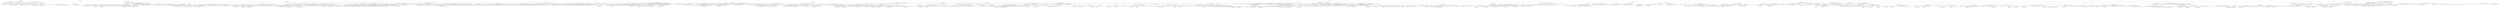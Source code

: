 strict digraph sapling13 {
overlap = none;
// 6: 5 1 1 1 1 1
23 [label="7 3 0 0 0 0 0 0 n:1"];
23 -> 4956278
23 -> 5134096
23 -> 5133683
4956278 [label="7 3 1 0 0 0 0 0 n:7"];
4956278 -> 4956315
4956278 -> 4956314
4956278 -> 4956313
4956278 -> 4956312
4956315 [label="7 7 3 1 0 0 0 0 h:(12,7)"];
4956314 [label="8 7 3 0 0 0 0 0 h:(12,7)"];
4956313 [label="10 7 1 0 0 0 0 0 h:(12,7)"];
4956312 [label="14 3 1 0 0 0 0 0 n:7"];
4956312 -> 4964871
4956312 -> 4964870
4956312 -> 4964869
4964871 [label="14 7 3 1 0 0 0 0 n:6"];
4964871 -> 4965172
4964871 -> 4965171
4964871 -> 4965170
4964871 -> 3174099
4965172 [label="14 7 6 3 1 0 0 0 h:(13,6)"];
4965171 [label="14 7 7 3 0 0 0 0 h:(12,6)"];
4965170 [label="14 9 7 1 0 0 0 0 h:(12,6)"];
3174099 [label="14 13 3 1 0 0 0 0 n:7"];
3174099 -> 3194310
3174099 -> 3194309
3174099 -> 3194308
3194310 [label="14 13 7 3 1 0 0 0 n:6"];
3194310 -> 3227750
3194310 -> 3227749
3194310 -> 3227748
3194310 -> 3227689
3227750 [label="14 13 7 6 3 1 0 0 h:(13,5)"];
3227749 [label="14 13 7 7 3 0 0 0 h:(12,5)"];
3227748 [label="14 13 9 7 1 0 0 0 h:(12,5)"];
3227689 [label="14 13 13 3 1 0 0 0 n:7"];
3227689 -> 3274075
3227689 -> 3274074
3227689 -> 3274073
3274075 [label="14 13 13 7 3 1 0 0 n:6"];
3274075 -> 3331824
3274075 -> 3331823
3274075 -> 3331822
3274075 -> 3331763
3331824 [label="14 13 13 7 6 3 1 0 h:(13,4)"];
3331823 [label="14 13 13 7 7 3 0 0 h:(12,4)"];
3331822 [label="14 13 13 9 7 1 0 0 h:(12,4)"];
3331763 [label="14 13 13 13 3 1 0 0 n:7"];
3331763 -> 3398982
3331763 -> 3398981
3331763 -> 3398980
3398982 [label="14 13 13 13 7 3 1 0 n:6"];
3398982 -> 3459940
3398982 -> 3459939
3398982 -> 3459938
3398982 -> 3459879
3459940 [label="14 13 13 13 7 6 3 1 h:(13,3)"];
3459939 [label="14 13 13 13 7 7 3 0 h:(12,3)"];
3459938 [label="14 13 13 13 9 7 1 0 h:(12,3)"];
3459879 [label="14 13 13 13 13 3 1 0 n:7"];
3459879 -> 3505552
3459879 -> 3505551
3459879 -> 3505550
3505552 [label="14 13 13 13 13 7 3 1 n:6"];
3505552 -> 4197130
3505552 -> 4197129
3505552 -> 4196946
4197130 [label="14 13 13 13 13 7 7 3 h:(12,2)"];
4197129 [label="14 13 13 13 13 9 7 1 h:(12,2)"];
4196946 [label="14 13 13 13 13 13 3 1 n:7"];
4196946 -> 4197013
4196946 -> 4197012
4197013 [label="14 13 13 13 13 13 8 3 n:6"];
4197013 -> 4197025
4197013 -> 4197024
4197025 [label="14 13 13 13 13 13 9 8 h:(11,1)"];
4197024 [label="14 14 13 13 13 13 13 3 h:(8,2)"];
4197012 [label="14 13 13 13 13 13 10 1 h:(9,2)"];
3505551 [label="14 13 13 13 13 8 3 0 n:6"];
3505551 -> 4197231
3505551 -> 4197230
3505551 -> 4197163
4197231 [label="14 13 13 13 13 8 6 3 h:(13,2)"];
4197230 [label="14 13 13 13 13 9 8 0 h:(11,2)"];
4197163 [label="14 14 13 13 13 13 3 0 n:7"];
4197163 -> 4197219
4197163 -> 4197215
4197219 [label="14 14 13 13 13 13 7 3 n:6"];
4197219 -> 4197229
4197219 -> 4197024
4197229 [label="14 14 13 13 13 13 9 7 h:(12,1)"];
4197215 [label="14 14 13 13 13 13 10 0 n:13"];
4197215 -> 4197218
4197218 [label="14 14 13 13 13 13 13 10 h:(9,1)"];
3505550 [label="14 13 13 13 13 10 1 0 n:13"];
3505550 -> 4197241
3505550 -> 4197237
4197241 [label="14 13 13 13 13 13 10 1 h:(9,2)"];
4197237 [label="14 14 13 13 13 13 10 0 n:13"];
4197237 -> 4197240
4197240 [label="14 14 13 13 13 13 13 10 h:(9,1)"];
3398981 [label="14 13 13 13 8 3 0 0 n:6"];
3398981 -> 3459970
3398981 -> 3459969
3398981 -> 3459968
3459970 [label="14 13 13 13 8 6 3 0 h:(13,3)"];
3459969 [label="14 13 13 13 9 8 0 0 h:(11,3)"];
3459968 [label="14 14 13 13 13 3 0 0 n:7"];
3459968 -> 3505577
3459968 -> 3505576
3505577 [label="14 14 13 13 13 7 3 0 n:6"];
3505577 -> 4197264
3505577 -> 4197263
3505577 -> 4197163
4197264 [label="14 14 13 13 13 7 6 3 h:(13,2)"];
4197263 [label="14 14 13 13 13 9 7 0 h:(12,2)"];
3505576 [label="14 14 13 13 13 10 0 0 n:13"];
3505576 -> 4197237
3398980 [label="14 13 13 13 10 1 0 0 n:9"];
3398980 -> 3459988
3398980 -> 3459987
3459988 [label="14 13 13 13 10 9 1 0 h:(10,3)"];
3459987 [label="14 13 13 13 10 10 0 0 h:(10,3)"];
3274074 [label="14 13 13 8 3 0 0 0 n:6"];
3274074 -> 3331854
3274074 -> 3331853
3274074 -> 3331852
3331854 [label="14 13 13 8 6 3 0 0 h:(13,4)"];
3331853 [label="14 13 13 9 8 0 0 0 h:(11,4)"];
3331852 [label="14 14 13 13 3 0 0 0 n:7"];
3331852 -> 3399014
3331852 -> 3399013
3399014 [label="14 14 13 13 7 3 0 0 n:6"];
3399014 -> 3460016
3399014 -> 3460015
3399014 -> 3459968
3460016 [label="14 14 13 13 7 6 3 0 h:(13,3)"];
3460015 [label="14 14 13 13 9 7 0 0 h:(12,3)"];
3399013 [label="14 14 13 13 10 0 0 0 n:9"];
3399013 -> 3460028
3460028 [label="14 14 13 13 10 9 0 0 h:(10,3)"];
3274073 [label="14 13 13 10 1 0 0 0 n:9"];
3274073 -> 3331872
3274073 -> 3331871
3331872 [label="14 13 13 10 9 1 0 0 h:(10,4)"];
3331871 [label="14 13 13 10 10 0 0 0 h:(10,4)"];
3194309 [label="14 13 8 3 0 0 0 0 n:6"];
3194309 -> 3227780
3194309 -> 3227779
3194309 -> 3227778
3227780 [label="14 13 8 6 3 0 0 0 h:(13,5)"];
3227779 [label="14 13 9 8 0 0 0 0 h:(11,5)"];
3227778 [label="14 14 13 3 0 0 0 0 n:7"];
3227778 -> 3274107
3227778 -> 3274106
3274107 [label="14 14 13 7 3 0 0 0 n:6"];
3274107 -> 3331903
3274107 -> 3331902
3274107 -> 3331852
3331903 [label="14 14 13 7 6 3 0 0 h:(13,4)"];
3331902 [label="14 14 13 9 7 0 0 0 h:(12,4)"];
3274106 [label="14 14 13 10 0 0 0 0 n:9"];
3274106 -> 3331915
3331915 [label="14 14 13 10 9 0 0 0 h:(10,4)"];
3194308 [label="14 13 10 1 0 0 0 0 n:9"];
3194308 -> 3227798
3194308 -> 3227797
3227798 [label="14 13 10 9 1 0 0 0 h:(10,5)"];
3227797 [label="14 13 10 10 0 0 0 0 h:(10,5)"];
4964870 [label="14 8 3 0 0 0 0 0 n:6"];
4964870 -> 4965204
4964870 -> 4965203
4964870 -> 4965202
4965204 [label="14 8 6 3 0 0 0 0 h:(13,6)"];
4965203 [label="14 9 8 0 0 0 0 0 h:(11,6)"];
4965202 [label="14 14 3 0 0 0 0 0 n:7"];
4965202 -> 4965341
4965202 -> 4965340
4965341 [label="14 14 7 3 0 0 0 0 n:6"];
4965341 -> 4965457
4965341 -> 4965456
4965341 -> 3227778
4965457 [label="14 14 7 6 3 0 0 0 h:(13,5)"];
4965456 [label="14 14 9 7 0 0 0 0 h:(12,5)"];
4965340 [label="14 14 10 0 0 0 0 0 n:9"];
4965340 -> 4965469
4965469 [label="14 14 10 9 0 0 0 0 h:(10,5)"];
4964869 [label="14 10 1 0 0 0 0 0 n:9"];
4964869 -> 4965222
4964869 -> 4965221
4965222 [label="14 10 9 1 0 0 0 0 h:(10,6)"];
4965221 [label="14 10 10 0 0 0 0 0 h:(10,6)"];
5134096 [label="7 4 0 0 0 0 0 0 n:2"];
5134096 -> 4914372
5134096 -> 5134500
5134096 -> 4971487
4914372 [label="7 4 2 0 0 0 0 0 n:6"];
4914372 -> 4914414
4914372 -> 4914413
4914372 -> 4914412
4914372 -> 4914411
4914414 [label="7 6 4 2 0 0 0 0 h:(13,7)"];
4914413 [label="8 7 4 0 0 0 0 0 h:(12,7)"];
4914412 [label="10 7 2 0 0 0 0 0 h:(12,7)"];
4914411 [label="13 4 2 0 0 0 0 0 n:7"];
4914411 -> 4926242
4914411 -> 4926241
4914411 -> 4926240
4926242 [label="13 7 4 2 0 0 0 0 n:6"];
4926242 -> 4927119
4926242 -> 4927118
4926242 -> 4927117
4926242 -> 4927116
4927119 [label="13 7 6 4 2 0 0 0 h:(13,6)"];
4927118 [label="13 8 7 4 0 0 0 0 h:(12,6)"];
4927117 [label="13 10 7 2 0 0 0 0 h:(12,6)"];
4927116 [label="13 13 4 2 0 0 0 0 n:6"];
4927116 -> 4928131
4927116 -> 4928130
4927116 -> 4928129
4928131 [label="13 13 6 4 2 0 0 0 n:7"];
4928131 -> 4929364
4928131 -> 4929363
4928131 -> 4929362
4928131 -> 4929361
4929364 [label="13 13 7 6 4 2 0 0 h:(13,5)"];
4929363 [label="13 13 9 6 4 0 0 0 h:(13,5)"];
4929362 [label="13 13 11 6 2 0 0 0 h:(13,5)"];
4929361 [label="13 13 13 4 2 0 0 0 n:6"];
4929361 -> 4930673
4929361 -> 4930672
4929361 -> 4930671
4930673 [label="13 13 13 6 4 2 0 0 n:7"];
4930673 -> 4931604
4930673 -> 4931603
4930673 -> 4931602
4930673 -> 4931601
4931604 [label="13 13 13 7 6 4 2 0 h:(13,4)"];
4931603 [label="13 13 13 9 6 4 0 0 h:(13,4)"];
4931602 [label="13 13 13 11 6 2 0 0 h:(13,4)"];
4931601 [label="13 13 13 13 4 2 0 0 n:6"];
4931601 -> 4932366
4931601 -> 4932365
4931601 -> 4932364
4932366 [label="13 13 13 13 6 4 2 0 n:6"];
4932366 -> 4932636
4932366 -> 4932635
4932366 -> 4932634
4932366 -> 4932633
4932636 [label="13 13 13 13 6 6 4 2 h:(13,3)"];
4932635 [label="13 13 13 13 8 6 4 0 h:(13,3)"];
4932634 [label="13 13 13 13 10 6 2 0 h:(13,3)"];
4932633 [label="13 13 13 13 12 4 2 0 n:8"];
4932633 -> 4932815
4932633 -> 4932814
4932633 -> 4932813
4932815 [label="13 13 13 13 12 8 4 2 n:8"];
4932815 -> 4933099
4932815 -> 4933098
4932815 -> 4933081
4933099 [label="13 13 13 13 12 10 8 4 h:(11,2)"];
4933098 [label="13 13 13 13 12 12 8 2 h:(11,2)"];
4933081 [label="16 13 13 13 13 12 4 2 n:9"];
4933081 -> 4933097
4933081 -> 4933088
4933097 [label="16 13 13 13 13 12 11 4 h:(8,2)"];
4933088 [label="16 13 13 13 13 13 12 2 n:9"];
4933088 -> 4933096
4933096 [label="16 13 13 13 13 13 12 11 h:(8,1)"];
4932814 [label="13 13 13 13 12 10 4 0 n:13"];
4932814 -> 4933110
4932814 -> 4933105
4933110 [label="13 13 13 13 13 12 10 4 h:(9,2)"];
4933105 [label="17 13 13 13 13 12 10 0 n:12"];
4933105 -> 4933109
4933109 [label="17 13 13 13 13 12 12 10 h:(9,1)"];
4932813 [label="13 13 13 13 12 12 2 0 n:12"];
4932813 -> 4933134
4932813 -> 4933125
4933134 [label="13 13 13 13 12 12 12 2 h:(9,2)"];
4933125 [label="14 13 13 13 13 12 12 0 n:11"];
4933125 -> 4933133
4933133 [label="14 13 13 13 13 12 12 11 h:(8,1)"];
4932365 [label="13 13 13 13 8 4 0 0 n:7"];
4932365 -> 4932669
4932365 -> 4932668
4932365 -> 3457842
4932669 [label="13 13 13 13 8 7 4 0 h:(12,3)"];
4932668 [label="13 13 13 13 11 8 0 0 h:(11,3)"];
3457842 [label="15 13 13 13 13 4 0 0 n:7"];
3457842 -> 3504618
3457842 -> 3504617
3504618 [label="15 13 13 13 13 7 4 0 n:6"];
3504618 -> 4195458
3504618 -> 4195457
3504618 -> 4195389
4195458 [label="15 13 13 13 13 7 6 4 h:(13,2)"];
4195457 [label="15 13 13 13 13 10 7 0 h:(12,2)"];
4195389 [label="15 13 13 13 13 13 4 0 n:7"];
4195389 -> 4195435
4195389 -> 4195431
4195435 [label="15 13 13 13 13 13 7 4 n:6"];
4195435 -> 4195456
4195435 -> 4195445
4195456 [label="15 13 13 13 13 13 10 7 h:(12,1)"];
4195445 [label="15 13 13 13 13 13 13 4 n:8"];
4195445 -> 4195454
4195454 [label="15 13 13 13 13 13 13 12 n:7"];
4195431 [label="15 13 13 13 13 13 11 0 n:13"];
4195431 -> 4195434
4195434 [label="15 13 13 13 13 13 13 11 h:(8,1)"];
3504617 [label="15 13 13 13 13 11 0 0 n:13"];
3504617 -> 4195552
4195552 [label="15 13 13 13 13 13 11 0 n:13"];
4195552 -> 4195555
4195555 [label="15 13 13 13 13 13 13 11 h:(8,1)"];
4932364 [label="13 13 13 13 10 2 0 0 n:9"];
4932364 -> 4932687
4932364 -> 4932686
4932687 [label="13 13 13 13 10 9 2 0 h:(10,3)"];
4932686 [label="13 13 13 13 11 10 0 0 h:(10,3)"];
4930672 [label="13 13 13 8 4 0 0 0 n:7"];
4930672 -> 4931643
4930672 -> 4931642
4930672 -> 4931641
4931643 [label="13 13 13 8 7 4 0 0 h:(12,4)"];
4931642 [label="13 13 13 11 8 0 0 0 h:(11,4)"];
4931641 [label="15 13 13 13 4 0 0 0 n:6"];
4931641 -> 3395036
4931641 -> 3395035
3395036 [label="15 13 13 13 6 4 0 0 n:7"];
3395036 -> 3457844
3395036 -> 3457843
3395036 -> 3457842
3457844 [label="15 13 13 13 7 6 4 0 h:(13,3)"];
3457843 [label="15 13 13 13 11 6 0 0 h:(13,3)"];
3395035 [label="15 13 13 13 10 0 0 0 n:9"];
3395035 -> 3457865
3457865 [label="15 13 13 13 10 9 0 0 h:(10,3)"];
4930671 [label="13 13 13 10 2 0 0 0 n:9"];
4930671 -> 4931669
4930671 -> 4931668
4931669 [label="13 13 13 10 9 2 0 0 h:(10,4)"];
4931668 [label="13 13 13 11 10 0 0 0 h:(10,4)"];
4928130 [label="13 13 8 4 0 0 0 0 n:6"];
4928130 -> 4929368
4928130 -> 4929406
4928130 -> 4929405
4929368 [label="13 13 8 6 4 0 0 0 h:(13,5)"];
4929406 [label="13 13 10 8 0 0 0 0 h:(11,5)"];
4929405 [label="14 13 13 4 0 0 0 0 n:6"];
4929405 -> 4930700
4929405 -> 4930699
4930700 [label="14 13 13 6 4 0 0 0 n:7"];
4930700 -> 4931699
4930700 -> 4931698
4930700 -> 4931697
4931699 [label="14 13 13 7 6 4 0 0 h:(13,4)"];
4931698 [label="14 13 13 11 6 0 0 0 h:(13,4)"];
4931697 [label="14 13 13 13 4 0 0 0 n:6"];
4931697 -> 4932416
4931697 -> 4932415
4932416 [label="14 13 13 13 6 4 0 0 n:6"];
4932416 -> 4932718
4932416 -> 4932717
4932416 -> 4932716
4932718 [label="14 13 13 13 6 6 4 0 h:(13,3)"];
4932717 [label="14 13 13 13 10 6 0 0 h:(13,3)"];
4932716 [label="14 13 13 13 12 4 0 0 n:7"];
4932716 -> 4932850
4932716 -> 4932849
4932850 [label="14 13 13 13 12 7 4 0 n:7"];
4932850 -> 4933291
4932850 -> 4933290
4932850 -> 4933211
4933291 [label="14 13 13 13 12 7 7 4 h:(12,2)"];
4933290 [label="14 13 13 13 12 11 7 0 h:(12,2)"];
4933211 [label="14 14 13 13 13 12 4 0 n:7"];
4933211 -> 4933270
4933211 -> 4933267
4933270 [label="14 14 13 13 13 12 7 4 n:7"];
4933270 -> 4933289
4933270 -> 4933279
4933289 [label="14 14 13 13 13 12 11 7 h:(12,1)"];
4933279 [label="14 14 14 13 13 13 12 4 n:8"];
4933279 -> 4933287
4933287 [label="14 14 14 13 13 13 12 12 n:7"];
4933267 [label="14 14 13 13 13 12 11 0 n:14"];
4933267 -> 4933269
4933269 [label="14 14 14 13 13 13 12 11 h:(8,1)"];
4932849 [label="14 13 13 13 12 11 0 0 n:14"];
4932849 -> 4933293
4933293 [label="14 14 13 13 13 12 11 0 n:14"];
4933293 -> 4933295
4933295 [label="14 14 14 13 13 13 12 11 h:(8,1)"];
4932415 [label="14 13 13 13 10 0 0 0 n:9"];
4932415 -> 4932735
4932735 [label="14 13 13 13 10 9 0 0 h:(10,3)"];
4930699 [label="14 13 13 10 0 0 0 0 n:9"];
4930699 -> 4931720
4931720 [label="14 13 13 10 9 0 0 0 h:(10,4)"];
4928129 [label="13 13 10 2 0 0 0 0 n:9"];
4928129 -> 4929429
4928129 -> 4929428
4929429 [label="13 13 10 9 2 0 0 0 h:(10,5)"];
4929428 [label="13 13 11 10 0 0 0 0 h:(10,5)"];
4926241 [label="13 9 4 0 0 0 0 0 n:6"];
4926241 -> 4927149
4926241 -> 4927148
4926241 -> 4927147
4927149 [label="13 9 6 4 0 0 0 0 h:(13,6)"];
4927148 [label="13 10 9 0 0 0 0 0 h:(10,6)"];
4927147 [label="15 13 4 0 0 0 0 0 n:6"];
4927147 -> 4928162
4927147 -> 4928161
4928162 [label="15 13 6 4 0 0 0 0 n:7"];
4928162 -> 4929457
4928162 -> 4929456
4928162 -> 4929401
4929457 [label="15 13 7 6 4 0 0 0 h:(13,5)"];
4929456 [label="15 13 11 6 0 0 0 0 h:(13,5)"];
4929401 [label="15 13 13 4 0 0 0 0 n:7"];
4929401 -> 3271475
4929401 -> 3271474
3271475 [label="15 13 13 7 4 0 0 0 n:6"];
3271475 -> 3329345
3271475 -> 3329383
3271475 -> 3329382
3329345 [label="15 13 13 7 6 4 0 0 h:(13,4)"];
3329383 [label="15 13 13 10 7 0 0 0 h:(12,4)"];
3329382 [label="15 13 13 13 4 0 0 0 n:6"];
3329382 -> 3395036
3329382 -> 3395035
3271474 [label="15 13 13 11 0 0 0 0 n:9"];
3271474 -> 3329469
3329469 [label="15 13 13 11 9 0 0 0 h:(10,4)"];
4928161 [label="15 13 10 0 0 0 0 0 n:9"];
4928161 -> 4929478
4929478 [label="15 13 10 9 0 0 0 0 h:(10,5)"];
4926240 [label="13 11 2 0 0 0 0 0 n:9"];
4926240 -> 4927167
4926240 -> 4927166
4927167 [label="13 11 9 2 0 0 0 0 h:(10,6)"];
4927166 [label="13 11 11 0 0 0 0 0 h:(10,6)"];
5134500 [label="7 6 0 0 0 0 0 0 h:(14,7)"];
4971487 [label="9 4 0 0 0 0 0 0 n:1"];
4971487 -> 4971649
4971487 -> 4971648
4971487 -> 4971629
4971649 [label="9 4 1 0 0 0 0 0 n:3"];
4971649 -> 4944525
4971649 -> 4944524
4971649 -> 4971724
4971649 -> 4971700
4944525 [label="9 4 3 1 0 0 0 0 n:3"];
4944525 -> 896661
4944525 -> 4934956
4944525 -> 4935027
4944525 -> 4935026
4944525 -> 4935025
896661 [label="9 4 3 3 1 0 0 0 n:3"];
896661 -> 964019
896661 -> 964084
896661 -> 964154
896661 -> 964153
896661 -> 964152
964019 [label="9 4 3 3 3 1 0 0 n:3"];
964019 -> 1006722
964019 -> 1006787
964019 -> 1006860
964019 -> 1006930
964019 -> 1006997
1006722 [label="9 4 3 3 3 3 1 0 n:6"];
1006722 -> 1052279
1006722 -> 1052278
1006722 -> 1052277
1006722 -> 1052276
1006722 -> 1052275
1052279 [label="9 6 4 3 3 3 3 1 n:5"];
1052279 -> 1108693
1052279 -> 1108692
1052279 -> 1108691
1052279 -> 1108690
1052279 -> 1108689
1108693 [label="9 6 6 4 3 3 3 3 n:6"];
1108693 -> 1188329
1108693 -> 1188328
1108693 -> 1188327
1108693 -> 1188326
1188329 [label="9 9 6 6 4 3 3 3 h:(13,5)"];
1188328 [label="10 9 6 6 3 3 3 3 h:(13,5)"];
1188327 [label="12 9 6 4 3 3 3 3 h:(8,8)"];
1188326 [label="15 6 6 4 3 3 3 3 h:(8,8)"];
1108692 [label="9 8 6 4 3 3 3 1 n:4"];
1108692 -> 1188395
1108692 -> 1188394
1108692 -> 1188393
1108692 -> 1188392
1108692 -> 1188391
1108692 -> 1188390
1188395 [label="9 8 6 5 4 3 3 3 h:(14,5)"];
1188394 [label="9 8 7 6 4 3 3 1 h:(13,5)"];
1188393 [label="9 8 8 6 3 3 3 1 h:(13,5)"];
1188392 [label="10 9 8 4 3 3 3 1 h:(11,6)"];
1188391 [label="12 9 6 4 3 3 3 1 n:8"];
1188391 -> 1293245
1188391 -> 1293244
1188391 -> 1293243
1188391 -> 1293242
1188391 -> 1293241
1293245 [label="12 9 9 6 4 3 3 3 h:(10,6)"];
1293244 [label="12 11 9 6 4 3 3 1 h:(9,7)"];
1293243 [label="12 12 9 6 3 3 3 1 h:(9,7)"];
1293242 [label="14 12 9 4 3 3 3 1 h:(9,7)"];
1293241 [label="17 12 6 4 3 3 3 1 h:(9,7)"];
1188390 [label="13 8 6 4 3 3 3 1 n:6"];
1188390 -> 1293293
1188390 -> 1293292
1188390 -> 1293291
1188390 -> 1293290
1188390 -> 1293289
1293293 [label="13 8 7 6 4 3 3 3 h:(13,5)"];
1293292 [label="13 9 8 6 4 3 3 1 h:(13,5)"];
1293291 [label="13 10 8 6 3 3 3 1 h:(9,7)"];
1293290 [label="13 12 8 4 3 3 3 1 h:(9,7)"];
1293289 [label="14 13 6 4 3 3 3 1 h:(9,7)"];
1108691 [label="9 9 6 3 3 3 3 1 n:4"];
1108691 -> 1188442
1108691 -> 1188441
1108691 -> 1188440
1108691 -> 1188439
1188442 [label="9 9 6 5 3 3 3 3 h:(14,5)"];
1188441 [label="9 9 7 6 3 3 3 1 h:(13,5)"];
1188440 [label="10 9 9 3 3 3 3 1 h:(10,6)"];
1188439 [label="13 9 6 3 3 3 3 1 n:8"];
1188439 -> 1293321
1188439 -> 1293320
1188439 -> 1293319
1188439 -> 1293318
1293321 [label="13 9 9 6 3 3 3 3 h:(10,6)"];
1293320 [label="13 11 9 6 3 3 3 1 h:(10,6)"];
1293319 [label="14 13 9 3 3 3 3 1 h:(10,6)"];
1293318 [label="17 13 6 3 3 3 3 1 h:(9,7)"];
1108690 [label="11 9 4 3 3 3 3 1 n:8"];
1108690 -> 1188472
1108690 -> 1188471
1108690 -> 1188470
1108690 -> 1188469
1188472 [label="11 9 9 4 3 3 3 3 h:(10,6)"];
1188471 [label="11 11 9 4 3 3 3 1 h:(10,6)"];
1188470 [label="12 11 9 3 3 3 3 1 h:(10,6)"];
1188469 [label="17 11 4 3 3 3 3 1 h:(9,7)"];
1108689 [label="14 6 4 3 3 3 3 1 n:7"];
1108689 -> 1188510
1108689 -> 1188509
1108689 -> 1188508
1108689 -> 1188507
1188510 [label="14 8 6 4 3 3 3 3 n:6"];
1188510 -> 1293360
1188510 -> 1293359
1188510 -> 1293358
1188510 -> 1293357
1293360 [label="14 9 8 6 4 3 3 3 n:6"];
1293360 -> 1401816
1293360 -> 1401815
1293360 -> 1401814
1293360 -> 1401813
1293360 -> 1401812
1401816 [label="14 9 9 8 6 4 3 3 h:(13,4)"];
1401815 [label="14 10 9 8 6 3 3 3 h:(11,5)"];
1401814 [label="14 12 9 8 4 3 3 3 h:(8,7)"];
1401813 [label="14 14 9 6 4 3 3 3 h:(8,7)"];
1401812 [label="15 14 8 6 4 3 3 3 h:(8,7)"];
1293359 [label="14 10 8 6 3 3 3 3 n:6"];
1293359 -> 1401815
1293359 -> 1401848
1293359 -> 1401847
1293359 -> 1401846
1401848 [label="14 12 10 8 3 3 3 3 h:(11,5)"];
1401847 [label="14 14 10 6 3 3 3 3 h:(8,7)"];
1401846 [label="16 14 8 6 3 3 3 3 h:(8,7)"];
1293358 [label="14 12 8 4 3 3 3 3 h:(8,7)"];
1293357 [label="14 14 6 4 3 3 3 3 h:(8,7)"];
1188509 [label="14 10 6 4 3 3 3 1 h:(9,7)"];
1188508 [label="14 11 6 3 3 3 3 1 h:(9,7)"];
1188507 [label="14 13 4 3 3 3 3 1 h:(9,7)"];
1052278 [label="9 7 4 3 3 3 3 0 n:6"];
1052278 -> 1108687
1052278 -> 1108738
1052278 -> 1108737
1052278 -> 1108736
1052278 -> 1108735
1108687 [label="9 7 6 4 3 3 3 3 n:6"];
1108687 -> 1188567
1108687 -> 1188566
1108687 -> 1188565
1108687 -> 1188564
1108687 -> 1188563
1188567 [label="9 9 7 6 4 3 3 3 h:(13,5)"];
1188566 [label="10 9 7 6 3 3 3 3 h:(13,5)"];
1188565 [label="12 9 7 4 3 3 3 3 h:(8,8)"];
1188564 [label="13 9 6 4 3 3 3 3 h:(8,8)"];
1188563 [label="15 7 6 4 3 3 3 3 h:(8,8)"];
1108738 [label="9 9 7 4 3 3 3 0 n:5"];
1108738 -> 1188618
1108738 -> 1188617
1108738 -> 1188616
1108738 -> 1188615
1108738 -> 1188614
1188618 [label="9 9 7 5 4 3 3 3 n:5"];
1188618 -> 1293411
1188618 -> 1293410
1188618 -> 1293409
1188618 -> 1293408
1188618 -> 1293407
1293411 [label="9 9 8 7 5 4 3 3 h:(12,5)"];
1293410 [label="9 9 9 7 5 3 3 3 h:(12,5)"];
1293409 [label="10 9 9 7 4 3 3 3 h:(12,5)"];
1293408 [label="12 9 9 5 4 3 3 3 h:(8,8)"];
1293407 [label="14 9 7 5 4 3 3 3 h:(8,8)"];
1188617 [label="9 9 8 7 4 3 3 0 h:(11,6)"];
1188616 [label="9 9 9 7 3 3 3 0 h:(10,6)"];
1188615 [label="12 9 9 4 3 3 3 0 h:(10,6)"];
1188614 [label="14 9 7 4 3 3 3 0 n:5"];
1188614 -> 1293407
1188614 -> 1293462
1188614 -> 1293461
1188614 -> 1293460
1188614 -> 1293459
1293462 [label="14 9 8 7 4 3 3 0 h:(12,5)"];
1293461 [label="14 9 9 7 3 3 3 0 h:(12,5)"];
1293460 [label="14 12 9 4 3 3 3 0 n:8"];
1293460 -> 1401878
1293460 -> 1401877
1293460 -> 1401876
1293460 -> 1401875
1401878 [label="14 12 9 8 4 3 3 3 h:(8,7)"];
1401877 [label="14 12 11 9 4 3 3 0 h:(10,5)"];
1401876 [label="14 12 12 9 3 3 3 0 h:(10,5)"];
1401875 [label="17 14 12 4 3 3 3 0 n:8"];
1401875 -> 1506123
1401875 -> 1506122
1401875 -> 1506121
1506123 [label="17 14 12 8 4 3 3 3 h:(8,6)"];
1506122 [label="17 14 12 11 4 3 3 0 n:8"];
1506122 -> 1588902
1506122 -> 1588901
1506122 -> 1588900
1588902 [label="17 14 12 11 8 4 3 3 h:(8,5)"];
1588901 [label="17 14 12 11 11 4 3 0 h:(10,4)"];
1588900 [label="17 14 12 12 11 3 3 0 h:(10,4)"];
1506121 [label="17 14 12 12 3 3 3 0 n:8"];
1506121 -> 1588920
1506121 -> 1588900
1588920 [label="17 14 12 12 8 3 3 3 h:(8,5)"];
1293459 [label="14 14 7 4 3 3 3 0 n:8"];
1293459 -> 1401934
1293459 -> 1401933
1293459 -> 1401932
1293459 -> 1401931
1401934 [label="14 14 8 7 4 3 3 3 h:(8,7)"];
1401933 [label="14 14 11 7 4 3 3 0 n:8"];
1401933 -> 1506159
1401933 -> 1506158
1401933 -> 1506157
1401933 -> 1506156
1506159 [label="14 14 11 8 7 4 3 3 h:(12,4)"];
1506158 [label="14 14 11 11 7 4 3 0 h:(12,4)"];
1506157 [label="14 14 12 11 7 3 3 0 h:(12,4)"];
1506156 [label="15 14 14 11 4 3 3 0 n:8"];
1506156 -> 1588945
1506156 -> 1588944
1506156 -> 1588943
1588945 [label="15 14 14 11 8 4 3 3 h:(8,5)"];
1588944 [label="15 14 14 11 11 4 3 0 h:(10,4)"];
1588943 [label="15 14 14 12 11 3 3 0 h:(10,4)"];
1401932 [label="14 14 12 7 3 3 3 0 n:7"];
1401932 -> 1506192
1401932 -> 1506191
1401932 -> 1506190
1506192 [label="14 14 12 7 7 3 3 3 h:(12,4)"];
1506191 [label="14 14 12 10 7 3 3 0 h:(12,4)"];
1506190 [label="14 14 14 12 3 3 3 0 n:9"];
1506190 -> 1588963
1506190 -> 1588962
1588963 [label="14 14 14 12 9 3 3 3 h:(10,4)"];
1588962 [label="14 14 14 12 12 3 3 0 h:(10,4)"];
1401931 [label="15 14 14 4 3 3 3 0 n:8"];
1401931 -> 1506218
1401931 -> 1506156
1401931 -> 1506187
1506218 [label="15 14 14 8 4 3 3 3 h:(8,6)"];
1506187 [label="15 14 14 12 3 3 3 0 n:8"];
1506187 -> 1588981
1506187 -> 1588943
1588981 [label="15 14 14 12 8 3 3 3 h:(8,5)"];
1108737 [label="10 9 7 3 3 3 3 0 n:5"];
1108737 -> 1188662
1108737 -> 1188661
1108737 -> 1188660
1108737 -> 1188659
1108737 -> 1188658
1188662 [label="10 9 7 5 3 3 3 3 n:5"];
1188662 -> 1293514
1188662 -> 1293513
1188662 -> 1293512
1188662 -> 1293511
1188662 -> 1293510
1293514 [label="10 9 8 7 5 3 3 3 h:(12,5)"];
1293513 [label="10 10 9 7 3 3 3 3 h:(12,5)"];
1293512 [label="12 10 9 5 3 3 3 3 h:(8,8)"];
1293511 [label="14 10 7 5 3 3 3 3 h:(8,8)"];
1293510 [label="15 9 7 5 3 3 3 3 h:(8,8)"];
1188661 [label="10 9 8 7 3 3 3 0 h:(11,6)"];
1188660 [label="12 10 9 3 3 3 3 0 h:(10,6)"];
1188659 [label="14 10 7 3 3 3 3 0 n:5"];
1188659 -> 1293511
1188659 -> 1293553
1188659 -> 1293552
1188659 -> 1293551
1293553 [label="14 10 8 7 3 3 3 0 h:(12,5)"];
1293552 [label="14 12 10 3 3 3 3 0 n:9"];
1293552 -> 1401972
1293552 -> 1401971
1401972 [label="14 12 10 9 3 3 3 3 h:(10,5)"];
1401971 [label="14 12 12 10 3 3 3 0 h:(10,5)"];
1293551 [label="15 14 7 3 3 3 3 0 n:5"];
1293551 -> 1402008
1293551 -> 1402007
1293551 -> 1402006
1402008 [label="15 14 7 5 3 3 3 3 h:(8,7)"];
1402007 [label="15 14 8 7 3 3 3 0 n:5"];
1402007 -> 1506265
1402007 -> 1506264
1402007 -> 1506263
1402007 -> 1506262
1506265 [label="15 14 8 7 5 3 3 3 n:6"];
1506265 -> 1589018
1506265 -> 1589017
1506265 -> 1589016
1506265 -> 1589015
1589018 [label="15 14 9 8 7 5 3 3 h:(12,4)"];
1589017 [label="15 14 11 8 7 3 3 3 h:(8,6)"];
1589016 [label="15 14 13 8 5 3 3 3 h:(8,6)"];
1589015 [label="15 14 14 7 5 3 3 3 h:(8,6)"];
1506264 [label="15 14 8 8 7 3 3 0 h:(12,4)"];
1506263 [label="15 14 12 8 3 3 3 0 n:7"];
1506263 -> 1589046
1506263 -> 1589045
1506263 -> 1589044
1589046 [label="15 14 12 8 7 3 3 3 n:7"];
1589046 -> 2270023
1589046 -> 2270022
1589046 -> 2270021
2270023 [label="15 14 12 10 8 7 3 3 h:(12,3)"];
2270022 [label="15 14 14 12 8 3 3 3 h:(8,5)"];
2270021 [label="15 15 14 12 7 3 3 3 h:(8,5)"];
1589045 [label="15 14 12 10 8 3 3 0 h:(11,4)"];
1589044 [label="15 15 14 12 3 3 3 0 n:7"];
1589044 -> 2270021
1589044 -> 2270171
2270171 [label="15 15 14 12 10 3 3 0 n:11"];
2270171 -> 2270190
2270171 -> 2270176
2270190 [label="15 15 14 12 11 10 3 3 h:(9,3)"];
2270176 [label="15 15 14 14 12 10 3 0 n:10"];
2270176 -> 2270189
2270176 -> 2270182
2270189 [label="15 15 14 14 12 10 10 3 h:(9,2)"];
2270182 [label="15 15 14 14 13 12 10 0 n:10"];
2270182 -> 2270188
2270188 [label="15 15 14 14 13 12 10 10 h:(9,1)"];
1506262 [label="15 14 13 7 3 3 3 0 n:6"];
1506262 -> 1589095
1506262 -> 1589094
1506262 -> 1589093
1589095 [label="15 14 13 7 6 3 3 3 h:(8,6)"];
1589094 [label="15 14 13 9 7 3 3 0 h:(12,4)"];
1589093 [label="15 14 13 13 3 3 3 0 n:8"];
1589093 -> 2270345
1589093 -> 2270326
2270345 [label="15 14 13 13 8 3 3 3 h:(8,5)"];
2270326 [label="15 14 13 13 11 3 3 0 n:11"];
2270326 -> 2270344
2270326 -> 2270331
2270344 [label="15 14 13 13 11 11 3 3 h:(8,3)"];
2270331 [label="15 14 14 13 13 11 3 0 n:10"];
2270331 -> 2270343
2270331 -> 2270337
2270343 [label="15 14 14 13 13 11 10 3 h:(9,2)"];
2270337 [label="15 14 14 13 13 13 11 0 n:11"];
2270337 -> 2270342
2270342 [label="15 14 14 13 13 13 11 11 h:(8,1)"];
1402006 [label="15 14 12 3 3 3 3 0 n:8"];
1402006 -> 1506292
1402006 -> 1506291
1506292 [label="15 14 12 8 3 3 3 3 h:(8,6)"];
1506291 [label="15 14 12 11 3 3 3 0 n:9"];
1506291 -> 1589123
1506291 -> 1589122
1589123 [label="15 14 12 11 9 3 3 3 h:(10,4)"];
1589122 [label="15 14 12 12 11 3 3 0 h:(10,4)"];
1188658 [label="15 9 7 3 3 3 3 0 n:4"];
1188658 -> 1293603
1188658 -> 1293602
1188658 -> 1293601
1188658 -> 1293600
1293603 [label="15 9 7 4 3 3 3 3 h:(8,8)"];
1293602 [label="15 9 7 7 3 3 3 0 h:(12,5)"];
1293601 [label="15 11 9 3 3 3 3 0 h:(10,6)"];
1293600 [label="15 13 7 3 3 3 3 0 n:8"];
1293600 -> 1402038
1293600 -> 1402037
1293600 -> 1402036
1402038 [label="15 13 8 7 3 3 3 3 h:(8,7)"];
1402037 [label="15 13 11 7 3 3 3 0 n:8"];
1402037 -> 1506331
1402037 -> 1506330
1402037 -> 1506329
1506331 [label="15 13 11 8 7 3 3 3 h:(12,4)"];
1506330 [label="15 13 11 11 7 3 3 0 h:(12,4)"];
1506329 [label="15 15 13 11 3 3 3 0 n:9"];
1506329 -> 1589141
1506329 -> 1589140
1589141 [label="15 15 13 11 9 3 3 3 h:(10,4)"];
1589140 [label="15 15 13 12 11 3 3 0 h:(10,4)"];
1402036 [label="15 15 13 3 3 3 3 0 n:7"];
1402036 -> 1506359
1402036 -> 1506358
1506359 [label="15 15 13 7 3 3 3 3 h:(8,6)"];
1506358 [label="15 15 13 10 3 3 3 0 h:(10,5)"];
1108736 [label="13 9 4 3 3 3 3 0 n:6"];
1108736 -> 1188564
1108736 -> 1188610
1108736 -> 1188656
1108736 -> 1188699
1188610 [label="13 9 9 4 3 3 3 0 h:(10,6)"];
1188656 [label="13 10 9 3 3 3 3 0 h:(10,6)"];
1188699 [label="15 13 4 3 3 3 3 0 n:6"];
1188699 -> 1293639
1188699 -> 1293638
1188699 -> 1293637
1293639 [label="15 13 6 4 3 3 3 3 h:(8,7)"];
1293638 [label="15 13 9 4 3 3 3 0 n:6"];
1293638 -> 1402102
1293638 -> 1402101
1293638 -> 1402100
1293638 -> 1402099
1402102 [label="15 13 9 6 4 3 3 3 h:(8,7)"];
1402101 [label="15 13 9 9 4 3 3 0 h:(10,5)"];
1402100 [label="15 13 10 9 3 3 3 0 h:(10,5)"];
1402099 [label="15 15 13 4 3 3 3 0 n:7"];
1402099 -> 1506391
1402099 -> 1506390
1402099 -> 1506389
1506391 [label="15 15 13 7 4 3 3 3 h:(8,6)"];
1506390 [label="15 15 13 10 4 3 3 0 n:9"];
1506390 -> 1589165
1506390 -> 1589164
1506390 -> 1589163
1589165 [label="15 15 13 10 9 4 3 3 h:(10,4)"];
1589164 [label="15 15 13 12 10 4 3 0 h:(10,4)"];
1589163 [label="15 15 13 13 10 3 3 0 h:(10,4)"];
1506389 [label="15 15 13 11 3 3 3 0 n:9"];
1506389 -> 1589183
1506389 -> 1589182
1589183 [label="15 15 13 11 9 3 3 3 h:(10,4)"];
1589182 [label="15 15 13 12 11 3 3 0 h:(10,4)"];
1293637 [label="15 13 10 3 3 3 3 0 n:9"];
1293637 -> 1402126
1293637 -> 1402125
1402126 [label="15 13 10 9 3 3 3 3 h:(10,5)"];
1402125 [label="15 13 12 10 3 3 3 0 h:(10,5)"];
1108735 [label="15 7 4 3 3 3 3 0 n:5"];
1108735 -> 1188747
1108735 -> 1188746
1108735 -> 1188658
1108735 -> 1188745
1188747 [label="15 7 5 4 3 3 3 3 h:(8,8)"];
1188746 [label="15 8 7 4 3 3 3 0 n:5"];
1188746 -> 1293695
1188746 -> 1293694
1188746 -> 1293598
1188746 -> 1293693
1188746 -> 1293692
1293695 [label="15 8 7 5 4 3 3 3 h:(8,8)"];
1293694 [label="15 8 8 7 4 3 3 0 h:(12,5)"];
1293598 [label="15 9 8 7 3 3 3 0 h:(12,5)"];
1293693 [label="15 12 8 4 3 3 3 0 n:7"];
1293693 -> 1402162
1293693 -> 1402161
1293693 -> 1402160
1293693 -> 1402159
1402162 [label="15 12 8 7 4 3 3 3 h:(8,7)"];
1402161 [label="15 12 10 8 4 3 3 0 h:(11,5)"];
1402160 [label="15 12 11 8 3 3 3 0 h:(11,5)"];
1402159 [label="15 15 12 4 3 3 3 0 n:7"];
1402159 -> 1506432
1402159 -> 1506431
1402159 -> 1506430
1506432 [label="15 15 12 7 4 3 3 3 h:(8,6)"];
1506431 [label="15 15 12 10 4 3 3 0 n:9"];
1506431 -> 1589207
1506431 -> 1589206
1506431 -> 1589205
1589207 [label="15 15 12 10 9 4 3 3 h:(10,4)"];
1589206 [label="15 15 12 12 10 4 3 0 h:(10,4)"];
1589205 [label="15 15 13 12 10 3 3 0 h:(10,4)"];
1506430 [label="15 15 12 11 3 3 3 0 n:9"];
1506430 -> 1589225
1506430 -> 1589224
1589225 [label="15 15 12 11 9 3 3 3 h:(10,4)"];
1589224 [label="15 15 12 12 11 3 3 0 h:(10,4)"];
1293692 [label="15 13 7 4 3 3 3 0 n:8"];
1293692 -> 1402210
1293692 -> 1402209
1293692 -> 1402208
1293692 -> 1402207
1402210 [label="15 13 8 7 4 3 3 3 h:(8,7)"];
1402209 [label="15 13 11 7 4 3 3 0 n:8"];
1402209 -> 1506469
1402209 -> 1506468
1402209 -> 1506467
1402209 -> 1506466
1506469 [label="15 13 11 8 7 4 3 3 h:(12,4)"];
1506468 [label="15 13 11 11 7 4 3 0 h:(12,4)"];
1506467 [label="15 13 12 11 7 3 3 0 h:(12,4)"];
1506466 [label="15 15 13 11 4 3 3 0 n:8"];
1506466 -> 1589250
1506466 -> 1589249
1506466 -> 1589248
1589250 [label="15 15 13 11 8 4 3 3 h:(8,5)"];
1589249 [label="15 15 13 11 11 4 3 0 h:(10,4)"];
1589248 [label="15 15 13 12 11 3 3 0 h:(10,4)"];
1402208 [label="15 13 12 7 3 3 3 0 n:7"];
1402208 -> 1506503
1402208 -> 1506502
1402208 -> 1506501
1506503 [label="15 13 12 7 7 3 3 3 h:(12,4)"];
1506502 [label="15 13 12 10 7 3 3 0 h:(12,4)"];
1506501 [label="15 14 13 12 3 3 3 0 n:9"];
1506501 -> 1589268
1506501 -> 1589267
1589268 [label="15 14 13 12 9 3 3 3 h:(10,4)"];
1589267 [label="15 14 13 12 12 3 3 0 h:(10,4)"];
1402207 [label="15 15 13 4 3 3 3 0 n:8"];
1402207 -> 1506529
1402207 -> 1506466
1402207 -> 1506498
1506529 [label="15 15 13 8 4 3 3 3 h:(8,6)"];
1506498 [label="15 15 13 12 3 3 3 0 n:8"];
1506498 -> 1589286
1506498 -> 1589248
1589286 [label="15 15 13 12 8 3 3 3 h:(8,5)"];
1188745 [label="15 12 4 3 3 3 3 0 n:4"];
1188745 -> 1293745
1188745 -> 1293697
1188745 -> 1293744
1188745 -> 1293743
1293745 [label="15 12 4 4 3 3 3 3 h:(8,8)"];
1293697 [label="15 12 7 4 3 3 3 0 n:7"];
1293697 -> 1402267
1293697 -> 1402266
1293697 -> 1402265
1293697 -> 1402264
1402267 [label="15 12 7 7 4 3 3 3 h:(8,7)"];
1402266 [label="15 12 10 7 4 3 3 0 n:9"];
1402266 -> 1506560
1402266 -> 1506559
1402266 -> 1506558
1402266 -> 1506557
1506560 [label="15 12 10 9 7 4 3 3 h:(12,4)"];
1506559 [label="15 12 12 10 7 4 3 0 h:(12,4)"];
1506558 [label="15 13 12 10 7 3 3 0 h:(12,4)"];
1506557 [label="16 15 12 10 4 3 3 0 n:9"];
1506557 -> 1589310
1506557 -> 1589309
1506557 -> 1589308
1589310 [label="16 15 12 10 9 4 3 3 h:(10,4)"];
1589309 [label="16 15 12 12 10 4 3 0 h:(10,4)"];
1589308 [label="16 15 13 12 10 3 3 0 h:(10,4)"];
1402265 [label="15 12 11 7 3 3 3 0 n:8"];
1402265 -> 1506604
1402265 -> 1506603
1402265 -> 1506602
1506604 [label="15 12 11 8 7 3 3 3 h:(12,4)"];
1506603 [label="15 12 11 11 7 3 3 0 h:(12,4)"];
1506602 [label="15 15 12 11 3 3 3 0 h:(10,5)"];
1402264 [label="15 14 12 4 3 3 3 0 n:8"];
1402264 -> 1506632
1402264 -> 1506631
1402264 -> 1506630
1506632 [label="15 14 12 8 4 3 3 3 h:(8,6)"];
1506631 [label="15 14 12 11 4 3 3 0 h:(10,5)"];
1506630 [label="15 14 12 12 3 3 3 0 h:(10,5)"];
1293744 [label="15 12 8 3 3 3 3 0 n:7"];
1293744 -> 1402320
1293744 -> 1402319
1293744 -> 1402318
1402320 [label="15 12 8 7 3 3 3 3 h:(8,7)"];
1402319 [label="15 12 10 8 3 3 3 0 h:(11,5)"];
1402318 [label="15 15 12 3 3 3 3 0 n:8"];
1402318 -> 1506652
1402318 -> 1506602
1506652 [label="15 15 12 8 3 3 3 3 h:(8,6)"];
1293743 [label="16 15 4 3 3 3 3 0 n:8"];
1293743 -> 1402364
1293743 -> 1402363
1293743 -> 1402314
1402364 [label="16 15 8 4 3 3 3 3 h:(8,7)"];
1402363 [label="16 15 11 4 3 3 3 0 n:8"];
1402363 -> 1506679
1402363 -> 1506678
1402363 -> 1506677
1506679 [label="16 15 11 8 4 3 3 3 h:(8,6)"];
1506678 [label="16 15 11 11 4 3 3 0 n:9"];
1506678 -> 1589334
1506678 -> 1589333
1506678 -> 1589332
1589334 [label="16 15 11 11 9 4 3 3 h:(10,4)"];
1589333 [label="16 15 12 11 11 4 3 0 h:(10,4)"];
1589332 [label="16 15 13 11 11 3 3 0 h:(10,4)"];
1506677 [label="16 15 12 11 3 3 3 0 n:9"];
1506677 -> 1589352
1506677 -> 1589351
1589352 [label="16 15 12 11 9 3 3 3 h:(10,4)"];
1589351 [label="16 15 12 12 11 3 3 0 h:(10,4)"];
1402314 [label="16 15 12 3 3 3 3 0 n:7"];
1402314 -> 1506703
1402314 -> 1506702
1506703 [label="16 15 12 7 3 3 3 3 h:(8,6)"];
1506702 [label="16 15 12 10 3 3 3 0 h:(10,5)"];
1052277 [label="9 9 4 3 3 3 1 0 h:(10,7)"];
1052276 [label="10 9 3 3 3 3 1 0 h:(10,7)"];
1052275 [label="15 4 3 3 3 3 1 0 n:5"];
1052275 -> 1108790
1052275 -> 1108789
1052275 -> 1108788
1052275 -> 1108787
1108790 [label="15 5 4 3 3 3 3 1 n:7"];
1108790 -> 1188785
1108790 -> 1188784
1108790 -> 1188783
1108790 -> 1188782
1188785 [label="15 8 5 4 3 3 3 3 n:6"];
1188785 -> 1293784
1188785 -> 1293783
1188785 -> 1293782
1188785 -> 1293781
1293784 [label="15 9 8 5 4 3 3 3 n:6"];
1293784 -> 1402426
1293784 -> 1402425
1293784 -> 1402424
1293784 -> 1402423
1293784 -> 1402422
1402426 [label="15 9 9 8 5 4 3 3 h:(11,5)"];
1402425 [label="15 10 9 8 5 3 3 3 h:(11,5)"];
1402424 [label="15 11 9 8 4 3 3 3 h:(11,5)"];
1402423 [label="15 14 9 5 4 3 3 3 h:(8,7)"];
1402422 [label="15 15 8 5 4 3 3 3 h:(8,7)"];
1293783 [label="15 10 8 5 3 3 3 3 n:6"];
1293783 -> 1402425
1293783 -> 1402459
1293783 -> 1402458
1293783 -> 1402457
1402459 [label="15 11 10 8 3 3 3 3 h:(11,5)"];
1402458 [label="15 14 10 5 3 3 3 3 h:(8,7)"];
1402457 [label="16 15 8 5 3 3 3 3 h:(8,7)"];
1293782 [label="15 11 8 4 3 3 3 3 h:(8,7)"];
1293781 [label="15 14 5 4 3 3 3 3 h:(8,7)"];
1188784 [label="15 10 5 4 3 3 3 1 h:(9,7)"];
1188783 [label="15 11 5 3 3 3 3 1 h:(9,7)"];
1188782 [label="15 12 4 3 3 3 3 1 h:(9,7)"];
1108789 [label="15 6 4 3 3 3 3 0 n:4"];
1108789 -> 1188850
1108789 -> 1188849
1108789 -> 1188848
1108789 -> 1188847
1188850 [label="15 6 4 4 3 3 3 3 h:(8,8)"];
1188849 [label="15 7 6 4 3 3 3 0 n:6"];
1188849 -> 1293833
1188849 -> 1293832
1188849 -> 1293831
1188849 -> 1293830
1188849 -> 1293829
1293833 [label="15 7 6 6 4 3 3 3 h:(13,5)"];
1293832 [label="15 9 7 6 4 3 3 0 h:(13,5)"];
1293831 [label="15 10 7 6 3 3 3 0 h:(13,5)"];
1293830 [label="15 12 7 4 3 3 3 0 n:7"];
1293830 -> 1402267
1293830 -> 1402266
1293830 -> 1402265
1293830 -> 1402264
1293829 [label="15 13 6 4 3 3 3 0 n:8"];
1293829 -> 1402491
1293829 -> 1402490
1293829 -> 1402489
1293829 -> 1402488
1402491 [label="15 13 8 6 4 3 3 3 h:(8,7)"];
1402490 [label="15 13 11 6 4 3 3 0 n:9"];
1402490 -> 1506730
1402490 -> 1506729
1402490 -> 1506728
1402490 -> 1506727
1506730 [label="15 13 11 9 6 4 3 3 h:(8,6)"];
1506729 [label="15 13 12 11 6 4 3 0 n:8"];
1506729 -> 1589385
1506729 -> 1589384
1506729 -> 1589383
1506729 -> 1589382
1589385 [label="15 13 12 11 8 6 4 3 h:(8,5)"];
1589384 [label="15 13 12 11 11 6 4 0 h:(10,4)"];
1589383 [label="15 13 12 12 11 6 3 0 h:(10,4)"];
1589382 [label="15 14 13 12 11 4 3 0 h:(10,4)"];
1506728 [label="15 13 13 11 6 3 3 0 n:8"];
1506728 -> 1589411
1506728 -> 1589410
1506728 -> 1589409
1589411 [label="15 13 13 11 8 6 3 3 h:(8,5)"];
1589410 [label="15 13 13 11 11 6 3 0 h:(10,4)"];
1589409 [label="15 14 13 13 11 3 3 0 h:(10,4)"];
1506727 [label="15 15 13 11 4 3 3 0 n:8"];
1506727 -> 1589436
1506727 -> 1589435
1506727 -> 1589434
1589436 [label="15 15 13 11 8 4 3 3 h:(8,5)"];
1589435 [label="15 15 13 11 11 4 3 0 h:(10,4)"];
1589434 [label="15 15 13 12 11 3 3 0 h:(10,4)"];
1402489 [label="15 13 12 6 3 3 3 0 n:7"];
1402489 -> 1506770
1402489 -> 1506769
1402489 -> 1506768
1506770 [label="15 13 12 7 6 3 3 3 h:(8,6)"];
1506769 [label="15 13 12 10 6 3 3 0 h:(10,5)"];
1506768 [label="15 13 13 12 3 3 3 0 h:(10,5)"];
1402488 [label="15 14 13 4 3 3 3 0 n:7"];
1402488 -> 1506800
1402488 -> 1506799
1402488 -> 1506334
1506800 [label="15 14 13 7 4 3 3 3 h:(8,6)"];
1506799 [label="15 14 13 10 4 3 3 0 h:(10,5)"];
1506334 [label="15 14 13 11 3 3 3 0 h:(10,5)"];
1188848 [label="15 8 6 3 3 3 3 0 n:5"];
1188848 -> 1293896
1188848 -> 1293895
1188848 -> 1293894
1188848 -> 1293893
1293896 [label="15 8 6 5 3 3 3 3 h:(8,8)"];
1293895 [label="15 8 8 6 3 3 3 0 h:(13,5)"];
1293894 [label="15 11 8 3 3 3 3 0 h:(11,6)"];
1293893 [label="15 13 6 3 3 3 3 0 n:7"];
1293893 -> 1397550
1293893 -> 1397549
1293893 -> 1397548
1397550 [label="15 13 7 6 3 3 3 3 h:(8,7)"];
1397549 [label="15 13 10 6 3 3 3 0 n:9"];
1397549 -> 1502910
1397549 -> 1502909
1397549 -> 1502908
1502910 [label="15 13 10 9 6 3 3 3 h:(10,5)"];
1502909 [label="15 13 12 10 6 3 3 0 h:(10,5)"];
1502908 [label="15 15 13 10 3 3 3 0 h:(10,5)"];
1397548 [label="15 13 13 3 3 3 3 0 n:9"];
1397548 -> 1502928
1397548 -> 1502927
1502928 [label="15 13 13 9 3 3 3 3 h:(10,5)"];
1502927 [label="15 13 13 12 3 3 3 0 h:(10,5)"];
1188847 [label="15 10 4 3 3 3 3 0 n:9"];
1188847 -> 1293930
1188847 -> 1293929
1188847 -> 1293928
1293930 [label="15 10 9 4 3 3 3 3 h:(10,6)"];
1293929 [label="15 12 10 4 3 3 3 0 h:(10,6)"];
1293928 [label="15 13 10 3 3 3 3 0 h:(10,6)"];
1108788 [label="15 8 4 3 3 3 1 0 n:5"];
1108788 -> 1188794
1108788 -> 1188845
1108788 -> 1188902
1108788 -> 1188901
1108788 -> 1188900
1188794 [label="15 8 5 4 3 3 3 1 n:7"];
1188794 -> 1293973
1188794 -> 1293972
1188794 -> 1293971
1188794 -> 1293970
1188794 -> 1293969
1293973 [label="15 8 8 5 4 3 3 3 n:7"];
1293973 -> 1402546
1293973 -> 1402545
1293973 -> 1402544
1293973 -> 1402543
1402546 [label="15 10 8 8 5 4 3 3 h:(11,5)"];
1402545 [label="15 11 8 8 5 3 3 3 h:(8,7)"];
1402544 [label="15 12 8 8 4 3 3 3 h:(8,7)"];
1402543 [label="15 15 8 5 4 3 3 3 h:(8,7)"];
1293972 [label="15 10 8 5 4 3 3 1 h:(9,7)"];
1293971 [label="15 11 8 5 3 3 3 1 h:(9,7)"];
1293970 [label="15 12 8 4 3 3 3 1 h:(9,7)"];
1293969 [label="15 15 5 4 3 3 3 1 h:(9,7)"];
1188845 [label="15 8 6 4 3 3 3 0 n:4"];
1188845 -> 1294050
1188845 -> 1294049
1188845 -> 1294048
1188845 -> 1294047
1188845 -> 1294046
1294050 [label="15 8 6 4 4 3 3 3 h:(8,8)"];
1294049 [label="15 8 7 6 4 3 3 0 h:(13,5)"];
1294048 [label="15 8 8 6 3 3 3 0 h:(13,5)"];
1294047 [label="15 10 8 4 3 3 3 0 h:(11,6)"];
1294046 [label="15 12 6 4 3 3 3 0 n:9"];
1294046 -> 1402573
1294046 -> 1402572
1294046 -> 1397541
1294046 -> 1402571
1402573 [label="15 12 9 6 4 3 3 3 h:(8,7)"];
1402572 [label="15 12 12 6 4 3 3 0 n:9"];
1402572 -> 1506828
1402572 -> 1506827
1402572 -> 1506826
1402572 -> 1506825
1506828 [label="15 12 12 9 6 4 3 3 h:(8,6)"];
1506827 [label="15 12 12 12 6 4 3 0 n:8"];
1506827 -> 1589469
1506827 -> 1589468
1506827 -> 1589467
1506827 -> 1589466
1589469 [label="15 12 12 12 8 6 4 3 h:(8,5)"];
1589468 [label="15 12 12 12 11 6 4 0 h:(10,4)"];
1589467 [label="15 12 12 12 12 6 3 0 h:(10,4)"];
1589466 [label="15 14 12 12 12 4 3 0 h:(10,4)"];
1506826 [label="15 13 12 12 6 3 3 0 n:8"];
1506826 -> 1589495
1506826 -> 1589494
1506826 -> 1589493
1589495 [label="15 13 12 12 8 6 3 3 h:(8,5)"];
1589494 [label="15 13 12 12 11 6 3 0 h:(10,4)"];
1589493 [label="15 14 13 12 12 3 3 0 h:(10,4)"];
1506825 [label="15 15 12 12 4 3 3 0 n:8"];
1506825 -> 1589520
1506825 -> 1589519
1506825 -> 1589518
1589520 [label="15 15 12 12 8 4 3 3 h:(8,5)"];
1589519 [label="15 15 12 12 11 4 3 0 h:(10,4)"];
1589518 [label="15 15 12 12 12 3 3 0 h:(10,4)"];
1397541 [label="15 13 12 6 3 3 3 0 n:9"];
1397541 -> 1506854
1397541 -> 1506826
1397541 -> 1506853
1506854 [label="15 13 12 9 6 3 3 3 h:(8,6)"];
1506853 [label="15 15 13 12 3 3 3 0 n:8"];
1506853 -> 1589539
1506853 -> 1589538
1589539 [label="15 15 13 12 8 3 3 3 h:(8,5)"];
1589538 [label="15 15 13 12 11 3 3 0 h:(10,4)"];
1402571 [label="15 15 12 4 3 3 3 0 n:9"];
1402571 -> 1506880
1402571 -> 1506825
1402571 -> 1506853
1506880 [label="15 15 12 9 4 3 3 3 h:(8,6)"];
1188902 [label="15 8 8 4 3 3 1 0 h:(11,6)"];
1188901 [label="15 9 8 3 3 3 1 0 h:(11,6)"];
1188900 [label="15 13 4 3 3 3 1 0 n:7"];
1188900 -> 1294088
1188900 -> 1294030
1188900 -> 1294087
1188900 -> 1294086
1294088 [label="15 13 7 4 3 3 3 1 h:(9,7)"];
1294030 [label="15 13 8 4 3 3 3 0 n:6"];
1294030 -> 1402647
1294030 -> 1402646
1294030 -> 1402645
1294030 -> 1402644
1402647 [label="15 13 8 6 4 3 3 3 h:(8,7)"];
1402646 [label="15 13 9 8 4 3 3 0 h:(11,5)"];
1402645 [label="15 13 10 8 3 3 3 0 h:(11,5)"];
1402644 [label="15 14 13 4 3 3 3 0 n:8"];
1402644 -> 1506912
1402644 -> 1506911
1402644 -> 1506910
1506912 [label="15 14 13 8 4 3 3 3 h:(8,6)"];
1506911 [label="15 14 13 11 4 3 3 0 n:9"];
1506911 -> 1589563
1506911 -> 1589562
1506911 -> 1589561
1589563 [label="15 14 13 11 9 4 3 3 h:(10,4)"];
1589562 [label="15 14 13 12 11 4 3 0 h:(10,4)"];
1589561 [label="15 14 13 13 11 3 3 0 h:(10,4)"];
1506910 [label="15 14 13 12 3 3 3 0 n:9"];
1506910 -> 1589268
1506910 -> 1589267
1294087 [label="15 13 10 4 3 3 1 0 n:9"];
1294087 -> 1402677
1294087 -> 1402676
1294087 -> 1402675
1294087 -> 1402674
1402677 [label="15 13 10 9 4 3 3 1 h:(10,5)"];
1402676 [label="15 13 10 10 4 3 3 0 h:(10,5)"];
1402675 [label="15 13 12 10 4 3 1 0 h:(10,5)"];
1402674 [label="15 13 13 10 3 3 1 0 h:(10,5)"];
1294086 [label="15 13 11 3 3 3 1 0 n:9"];
1294086 -> 1402701
1294086 -> 1402700
1294086 -> 1402699
1402701 [label="15 13 11 9 3 3 3 1 h:(10,5)"];
1402700 [label="15 13 11 10 3 3 3 0 h:(10,5)"];
1402699 [label="15 13 12 11 3 3 1 0 h:(10,5)"];
1108787 [label="15 9 3 3 3 3 1 0 n:4"];
1108787 -> 1188797
1108787 -> 1188952
1108787 -> 1188951
1108787 -> 1188950
1188797 [label="15 9 4 3 3 3 3 1 n:8"];
1188797 -> 1294132
1188797 -> 1294131
1188797 -> 1294130
1188797 -> 1294129
1294132 [label="15 9 9 4 3 3 3 3 h:(10,6)"];
1294131 [label="15 11 9 4 3 3 3 1 h:(10,6)"];
1294130 [label="15 12 9 3 3 3 3 1 h:(10,6)"];
1294129 [label="17 15 4 3 3 3 3 1 h:(9,7)"];
1188952 [label="15 9 5 3 3 3 3 0 n:6"];
1188952 -> 1294171
1188952 -> 1294170
1188952 -> 1294169
1188952 -> 1294168
1294171 [label="15 9 6 5 3 3 3 3 h:(8,8)"];
1294170 [label="15 9 9 5 3 3 3 0 h:(10,6)"];
1294169 [label="15 11 9 3 3 3 3 0 h:(10,6)"];
1294168 [label="15 15 5 3 3 3 3 0 n:8"];
1294168 -> 1402726
1294168 -> 1402725
1294168 -> 1402036
1402726 [label="15 15 8 5 3 3 3 3 h:(8,7)"];
1402725 [label="15 15 11 5 3 3 3 0 n:8"];
1402725 -> 1506950
1402725 -> 1506949
1402725 -> 1506329
1506950 [label="15 15 11 8 5 3 3 3 h:(8,6)"];
1506949 [label="15 15 11 11 5 3 3 0 n:9"];
1506949 -> 1589601
1506949 -> 1589600
1506949 -> 1589599
1589601 [label="15 15 11 11 9 5 3 3 h:(10,4)"];
1589600 [label="15 15 12 11 11 5 3 0 h:(10,4)"];
1589599 [label="15 15 14 11 11 3 3 0 h:(10,4)"];
1188951 [label="15 9 7 3 3 3 1 0 n:4"];
1188951 -> 1294242
1188951 -> 1294180
1188951 -> 1294241
1188951 -> 1294240
1188951 -> 1294239
1294242 [label="15 9 7 4 3 3 3 1 n:6"];
1294242 -> 1402783
1294242 -> 1402782
1294242 -> 1402781
1294242 -> 1402780
1294242 -> 1402779
1402783 [label="15 9 7 7 4 3 3 3 h:(12,5)"];
1402782 [label="15 9 9 7 4 3 3 1 h:(12,5)"];
1402781 [label="15 10 9 7 3 3 3 1 h:(12,5)"];
1402780 [label="15 13 9 4 3 3 3 1 h:(10,6)"];
1402779 [label="15 15 7 4 3 3 3 1 n:7"];
1402779 -> 1506992
1402779 -> 1506991
1402779 -> 1506990
1402779 -> 1506989
1506992 [label="15 15 8 7 4 3 3 3 n:6"];
1506992 -> 1589639
1506992 -> 1589638
1506992 -> 1589637
1506992 -> 1589636
1589639 [label="15 15 9 8 7 4 3 3 h:(12,4)"];
1589638 [label="15 15 10 8 7 3 3 3 h:(12,4)"];
1589637 [label="15 15 13 8 4 3 3 3 h:(8,6)"];
1589636 [label="15 15 14 7 4 3 3 3 h:(8,6)"];
1506991 [label="15 15 10 7 4 3 3 1 h:(9,6)"];
1506990 [label="15 15 11 7 3 3 3 1 h:(9,6)"];
1506989 [label="15 15 14 4 3 3 3 1 h:(9,6)"];
1294180 [label="15 9 7 5 3 3 3 0 n:4"];
1294180 -> 1402795
1294180 -> 1402856
1294180 -> 1402855
1294180 -> 1402854
1294180 -> 1402853
1402795 [label="15 9 7 5 4 3 3 3 n:7"];
1402795 -> 1507041
1402795 -> 1507040
1402795 -> 1507039
1402795 -> 1507038
1402795 -> 1507037
1507041 [label="15 10 9 7 5 4 3 3 h:(14,4)"];
1507040 [label="15 11 9 7 5 3 3 3 h:(14,4)"];
1507039 [label="15 12 9 7 4 3 3 3 h:(8,7)"];
1507038 [label="15 14 9 5 4 3 3 3 h:(8,7)"];
1507037 [label="16 15 7 5 4 3 3 3 h:(8,7)"];
1402856 [label="15 9 7 7 5 3 3 0 h:(14,4)"];
1402855 [label="15 9 9 7 3 3 3 0 h:(12,5)"];
1402854 [label="15 11 9 5 3 3 3 0 h:(10,6)"];
1402853 [label="15 13 7 5 3 3 3 0 n:6"];
1402853 -> 1507082
1402853 -> 1507081
1402853 -> 1507080
1402853 -> 1507079
1507082 [label="15 13 7 6 5 3 3 3 h:(14,4)"];
1507081 [label="15 13 9 7 5 3 3 0 h:(14,4)"];
1507080 [label="15 13 11 7 3 3 3 0 n:9"];
1507080 -> 1589660
1507080 -> 1589659
1507080 -> 1589658
1589660 [label="15 13 11 9 7 3 3 3 h:(12,4)"];
1589659 [label="15 13 12 11 7 3 3 0 h:(12,4)"];
1589658 [label="16 15 13 11 3 3 3 0 n:8"];
1589658 -> 2270480
1589658 -> 2270479
2270480 [label="16 15 13 11 8 3 3 3 h:(8,5)"];
2270479 [label="16 15 13 11 11 3 3 0 h:(10,4)"];
1507079 [label="15 13 13 5 3 3 3 0 n:7"];
1507079 -> 1589711
1507079 -> 1589710
1507079 -> 1589709
1589711 [label="15 13 13 7 5 3 3 3 h:(8,6)"];
1589710 [label="15 13 13 10 5 3 3 0 h:(10,5)"];
1589709 [label="15 13 13 12 3 3 3 0 h:(10,5)"];
1294241 [label="15 9 7 7 3 3 1 0 h:(12,5)"];
1294240 [label="15 11 9 3 3 3 1 0 h:(10,6)"];
1294239 [label="15 13 7 3 3 3 1 0 n:6"];
1294239 -> 1402903
1294239 -> 1402902
1294239 -> 1402901
1294239 -> 1402900
1402903 [label="15 13 7 6 3 3 3 1 n:7"];
1402903 -> 1507135
1402903 -> 1507134
1402903 -> 1507133
1402903 -> 1507132
1507135 [label="15 13 8 7 6 3 3 3 h:(13,4)"];
1507134 [label="15 13 10 7 6 3 3 1 h:(9,6)"];
1507133 [label="15 13 13 7 3 3 3 1 h:(9,6)"];
1507132 [label="15 14 13 6 3 3 3 1 h:(9,6)"];
1402902 [label="15 13 7 7 3 3 3 0 h:(12,5)"];
1402901 [label="15 13 9 7 3 3 1 0 h:(12,5)"];
1402900 [label="15 13 13 3 3 3 1 0 h:(10,6)"];
1188950 [label="15 13 3 3 3 3 1 0 n:9"];
1188950 -> 1294271
1188950 -> 1293928
1188950 -> 1294270
1294271 [label="15 13 9 3 3 3 3 1 h:(10,6)"];
1294270 [label="15 13 12 3 3 3 1 0 h:(10,6)"];
1006787 [label="9 4 4 3 3 3 0 0 n:2"];
1006787 -> 1052362
1006787 -> 1052361
1006787 -> 1052360
1006787 -> 1052359
1052362 [label="9 4 4 3 3 3 2 0 n:4"];
1052362 -> 1108848
1052362 -> 1095184
1052362 -> 1108847
1052362 -> 1108846
1052362 -> 1108845
1108848 [label="9 4 4 4 3 3 3 2 n:7"];
1108848 -> 1187544
1108848 -> 1187543
1108848 -> 1187542
1108848 -> 1187541
1187544 [label="9 9 4 4 4 3 3 3 h:(10,7)"];
1187543 [label="10 9 4 4 4 3 3 2 h:(10,7)"];
1187542 [label="11 9 4 4 3 3 3 2 h:(10,7)"];
1187541 [label="16 4 4 4 3 3 3 2 n:7"];
1187541 -> 1292343
1187541 -> 1292342
1187541 -> 1292341
1292343 [label="16 9 4 4 4 3 3 3 n:6"];
1292343 -> 1400797
1292343 -> 1400796
1292343 -> 1400795
1400797 [label="16 9 9 4 4 4 3 3 h:(10,6)"];
1400796 [label="16 10 9 4 4 3 3 3 h:(10,6)"];
1400795 [label="16 15 4 4 4 3 3 3 h:(8,7)"];
1292342 [label="16 10 4 4 4 3 3 2 h:(9,7)"];
1292341 [label="16 11 4 4 3 3 3 2 h:(9,7)"];
1095184 [label="9 6 4 4 3 3 3 0 n:4"];
1095184 -> 1187367
1095184 -> 1187666
1095184 -> 1187665
1095184 -> 1187664
1095184 -> 1187663
1187367 [label="9 6 4 4 4 3 3 3 n:6"];
1187367 -> 1294309
1187367 -> 1294308
1187367 -> 1294307
1187367 -> 1294306
1294309 [label="9 9 6 4 4 4 3 3 h:(10,7)"];
1294308 [label="10 9 6 4 4 3 3 3 h:(10,7)"];
1294307 [label="12 9 4 4 4 3 3 3 h:(10,7)"];
1294306 [label="15 6 4 4 4 3 3 3 h:(8,8)"];
1187666 [label="9 7 6 4 4 3 3 0 n:5"];
1187666 -> 1294369
1187666 -> 1294368
1187666 -> 1294367
1187666 -> 1294366
1187666 -> 1294365
1187666 -> 1294364
1294369 [label="9 7 6 5 4 4 3 3 h:(14,5)"];
1294368 [label="9 8 7 6 4 4 3 0 h:(13,5)"];
1294367 [label="9 9 7 6 4 3 3 0 h:(13,5)"];
1294366 [label="11 9 7 4 4 3 3 0 h:(10,7)"];
1294365 [label="12 9 6 4 4 3 3 0 h:(10,7)"];
1294364 [label="14 7 6 4 4 3 3 0 n:5"];
1294364 -> 1402972
1294364 -> 1402971
1294364 -> 1402970
1294364 -> 1402969
1294364 -> 1402968
1402972 [label="14 7 6 5 4 4 3 3 h:(8,8)"];
1402971 [label="14 8 7 6 4 4 3 0 h:(13,5)"];
1402970 [label="14 9 7 6 4 3 3 0 h:(13,5)"];
1402969 [label="14 11 7 4 4 3 3 0 n:9"];
1402969 -> 1507162
1402969 -> 1507161
1402969 -> 1507160
1402969 -> 1507159
1507162 [label="14 11 9 7 4 4 3 3 h:(8,7)"];
1507161 [label="14 12 11 7 4 4 3 0 n:8"];
1507161 -> 1589742
1507161 -> 1589741
1507161 -> 1589740
1507161 -> 1572590
1589742 [label="14 12 11 8 7 4 4 3 h:(12,4)"];
1589741 [label="14 12 11 11 7 4 4 0 h:(12,4)"];
1589740 [label="14 12 12 11 7 4 3 0 h:(12,4)"];
1572590 [label="15 14 12 11 4 4 3 0 n:10"];
1572590 -> 1995890
1572590 -> 1995883
1572590 -> 1995856
1995890 [label="15 14 12 11 10 4 4 3 h:(9,4)"];
1995883 [label="15 14 13 12 11 4 4 0 n:10"];
1995883 -> 1995889
1995883 -> 1995875
1995889 [label="15 14 13 12 11 10 4 4 h:(9,3)"];
1995875 [label="15 14 14 13 12 11 4 0 n:10"];
1995875 -> 1995881
1995875 -> 1995868
1995881 [label="15 14 14 13 12 11 10 4 h:(9,2)"];
1995868 [label="15 14 14 14 13 12 11 0 n:11"];
1995868 -> 1995873
1995873 [label="15 14 14 14 13 12 11 11 h:(8,1)"];
1995856 [label="15 14 14 12 11 4 3 0 n:10"];
1995856 -> 1995882
1995856 -> 1995875
1995856 -> 1995862
1995882 [label="15 14 14 12 11 10 4 3 h:(9,3)"];
1995862 [label="15 14 14 14 12 11 3 0 n:10"];
1995862 -> 1995874
1995862 -> 1995868
1995874 [label="15 14 14 14 12 11 10 3 h:(9,2)"];
1507160 [label="14 13 11 7 4 3 3 0 n:9"];
1507160 -> 1589768
1507160 -> 1589736
1507160 -> 1589767
1507160 -> 1589766
1589768 [label="14 13 11 9 7 4 3 3 h:(12,4)"];
1589736 [label="14 13 12 11 7 4 3 0 h:(12,4)"];
1589767 [label="14 13 13 11 7 3 3 0 h:(12,4)"];
1589766 [label="16 14 13 11 4 3 3 0 n:8"];
1589766 -> 2270643
1589766 -> 2270642
1589766 -> 2270641
2270643 [label="16 14 13 11 8 4 3 3 h:(8,5)"];
2270642 [label="16 14 13 11 11 4 3 0 h:(10,4)"];
2270641 [label="16 14 13 12 11 3 3 0 h:(10,4)"];
1507159 [label="16 14 11 4 4 3 3 0 n:8"];
1507159 -> 1589798
1507159 -> 1589797
1507159 -> 1589796
1589798 [label="16 14 11 8 4 4 3 3 h:(8,6)"];
1589797 [label="16 14 11 11 4 4 3 0 n:10"];
1589797 -> 2270701
1589797 -> 2270694
1589797 -> 2270667
2270701 [label="16 14 11 11 10 4 4 3 h:(9,4)"];
2270694 [label="16 14 13 11 11 4 4 0 n:10"];
2270694 -> 2270700
2270694 -> 2270686
2270700 [label="16 14 13 11 11 10 4 4 h:(9,3)"];
2270686 [label="16 14 14 13 11 11 4 0 n:10"];
2270686 -> 2270692
2270686 -> 2270679
2270692 [label="16 14 14 13 11 11 10 4 h:(9,2)"];
2270679 [label="16 14 14 14 13 11 11 0 n:11"];
2270679 -> 2270684
2270684 [label="16 14 14 14 13 11 11 11 h:(8,1)"];
2270667 [label="16 14 14 11 11 4 3 0 n:10"];
2270667 -> 2270693
2270667 -> 2270686
2270667 -> 2270673
2270693 [label="16 14 14 11 11 10 4 3 h:(9,3)"];
2270673 [label="16 14 14 14 11 11 3 0 n:10"];
2270673 -> 2270685
2270673 -> 2270679
2270685 [label="16 14 14 14 11 11 10 3 h:(9,2)"];
1589796 [label="16 14 12 11 4 3 3 0 n:10"];
1589796 -> 2270759
1589796 -> 2270745
1589796 -> 2270725
2270759 [label="16 14 12 11 10 4 3 3 h:(9,4)"];
2270745 [label="16 14 13 12 11 4 3 0 n:10"];
2270745 -> 2270758
2270745 -> 2270751
2270745 -> 2270731
2270758 [label="16 14 13 12 11 10 4 3 h:(9,3)"];
2270751 [label="16 14 13 13 12 11 4 0 n:10"];
2270751 -> 2270757
2270751 -> 2270737
2270757 [label="16 14 13 13 12 11 10 4 h:(9,2)"];
2270737 [label="16 14 14 13 13 12 11 0 n:11"];
2270737 -> 2270742
2270742 [label="16 14 14 13 13 12 11 11 h:(8,1)"];
2270731 [label="16 14 14 13 12 11 3 0 n:10"];
2270731 -> 2270743
2270731 -> 2270737
2270743 [label="16 14 14 13 12 11 10 3 h:(9,2)"];
2270725 [label="16 14 14 12 11 3 3 0 n:10"];
2270725 -> 2270744
2270725 -> 2270731
2270744 [label="16 14 14 12 11 10 3 3 h:(9,3)"];
1402968 [label="14 12 6 4 4 3 3 0 n:9"];
1402968 -> 1507217
1402968 -> 1507216
1402968 -> 1507215
1402968 -> 1507214
1507217 [label="14 12 9 6 4 4 3 3 h:(8,7)"];
1507216 [label="14 12 12 6 4 4 3 0 n:8"];
1507216 -> 1589831
1507216 -> 1589830
1507216 -> 1589829
1507216 -> 1589828
1589831 [label="14 12 12 8 6 4 4 3 h:(8,6)"];
1589830 [label="14 12 12 11 6 4 4 0 n:10"];
1589830 -> 2270815
1589830 -> 2270814
1589830 -> 2270794
2270815 [label="14 12 12 11 10 6 4 4 h:(13,3)"];
2270814 [label="14 14 12 12 11 6 4 0 h:(13,3)"];
2270794 [label="16 14 12 12 11 4 4 0 n:10"];
2270794 -> 2270813
2270794 -> 2270800
2270813 [label="16 14 12 12 11 10 4 4 h:(9,3)"];
2270800 [label="16 14 14 12 12 11 4 0 n:10"];
2270800 -> 2270812
2270800 -> 2270806
2270812 [label="16 14 14 12 12 11 10 4 h:(9,2)"];
2270806 [label="16 14 14 14 12 12 11 0 n:11"];
2270806 -> 2270811
2270811 [label="16 14 14 14 12 12 11 11 h:(8,1)"];
1589829 [label="14 12 12 12 6 4 3 0 n:10"];
1589829 -> 2270880
1589829 -> 2270879
1589829 -> 2270878
1589829 -> 2270850
2270880 [label="14 12 12 12 10 6 4 3 h:(13,3)"];
2270879 [label="14 13 12 12 12 6 4 0 h:(13,3)"];
2270878 [label="14 14 12 12 12 6 3 0 h:(13,3)"];
2270850 [label="16 14 12 12 12 4 3 0 n:10"];
2270850 -> 2270877
2270850 -> 2270870
2270850 -> 2270856
2270877 [label="16 14 12 12 12 10 4 3 h:(9,3)"];
2270870 [label="16 14 13 12 12 12 4 0 n:10"];
2270870 -> 2270876
2270870 -> 2270862
2270876 [label="16 14 13 12 12 12 10 4 h:(9,2)"];
2270862 [label="16 14 14 13 12 12 12 0 n:11"];
2270862 -> 2270868
2270868 [label="16 14 14 13 12 12 12 11 h:(8,1)"];
2270856 [label="16 14 14 12 12 12 3 0 n:10"];
2270856 -> 2270869
2270856 -> 2270862
2270869 [label="16 14 14 12 12 12 10 3 h:(9,2)"];
1589828 [label="14 14 12 12 4 4 3 0 n:10"];
1589828 -> 2270939
1589828 -> 2270932
1589828 -> 2270904
2270939 [label="14 14 12 12 10 4 4 3 h:(9,4)"];
2270932 [label="14 14 13 12 12 4 4 0 n:10"];
2270932 -> 2270938
2270932 -> 2270924
2270938 [label="14 14 13 12 12 10 4 4 h:(9,3)"];
2270924 [label="14 14 14 13 12 12 4 0 n:10"];
2270924 -> 2270930
2270924 -> 2270916
2270930 [label="14 14 14 13 12 12 10 4 h:(9,2)"];
2270916 [label="14 14 14 14 13 12 12 0 n:11"];
2270916 -> 2270922
2270922 [label="14 14 14 14 13 12 12 11 h:(8,1)"];
2270904 [label="14 14 14 12 12 4 3 0 n:10"];
2270904 -> 2270931
2270904 -> 2270924
2270904 -> 2270910
2270931 [label="14 14 14 12 12 10 4 3 h:(9,3)"];
2270910 [label="14 14 14 14 12 12 3 0 n:10"];
2270910 -> 2270923
2270910 -> 2270916
2270923 [label="14 14 14 14 12 12 10 3 h:(9,2)"];
1507215 [label="14 13 12 6 4 3 3 0 n:9"];
1507215 -> 1589858
1507215 -> 1589824
1507215 -> 1589857
1507215 -> 1589856
1589858 [label="14 13 12 9 6 4 3 3 h:(8,6)"];
1589824 [label="14 13 12 12 6 4 3 0 n:9"];
1589824 -> 2271054
1589824 -> 2271053
1589824 -> 2271052
1589824 -> 2271024
2271054 [label="14 13 12 12 9 6 4 3 h:(13,3)"];
2271053 [label="14 13 12 12 12 6 4 0 h:(13,3)"];
2271052 [label="14 13 13 12 12 6 3 0 h:(13,3)"];
2271024 [label="15 14 13 12 12 4 3 0 n:10"];
2271024 -> 2271051
2271024 -> 2271044
2271024 -> 2271030
2271051 [label="15 14 13 12 12 10 4 3 h:(9,3)"];
2271044 [label="15 14 13 13 12 12 4 0 n:10"];
2271044 -> 2271050
2271044 -> 2271036
2271050 [label="15 14 13 13 12 12 10 4 h:(9,2)"];
2271036 [label="15 14 14 13 13 12 12 0 n:11"];
2271036 -> 2271042
2271042 [label="15 14 14 13 13 12 12 11 h:(8,1)"];
2271030 [label="15 14 14 13 12 12 3 0 n:10"];
2271030 -> 2271043
2271030 -> 2271036
2271043 [label="15 14 14 13 12 12 10 3 h:(9,2)"];
1589857 [label="14 13 13 12 6 3 3 0 n:9"];
1589857 -> 2271146
1589857 -> 2271052
1589857 -> 2271125
2271146 [label="14 13 13 12 9 6 3 3 h:(13,3)"];
2271125 [label="15 14 13 13 12 3 3 0 n:10"];
2271125 -> 2271145
2271125 -> 2271131
2271145 [label="15 14 13 13 12 10 3 3 h:(9,3)"];
2271131 [label="15 14 13 13 13 12 3 0 n:10"];
2271131 -> 2271144
2271131 -> 2271137
2271144 [label="15 14 13 13 13 12 10 3 h:(9,2)"];
2271137 [label="15 14 13 13 13 13 12 0 n:11"];
2271137 -> 2271143
2271143 [label="15 14 13 13 13 13 12 11 h:(8,1)"];
1589856 [label="15 14 13 12 4 3 3 0 n:8"];
1589856 -> 2271254
1589856 -> 2271253
1589856 -> 2271252
2271254 [label="15 14 13 12 8 4 3 3 h:(8,5)"];
2271253 [label="15 14 13 12 11 4 3 0 h:(10,4)"];
2271252 [label="15 14 13 12 12 3 3 0 h:(10,4)"];
1507214 [label="15 14 12 4 4 3 3 0 n:8"];
1507214 -> 1589888
1507214 -> 1572590
1507214 -> 1589887
1589888 [label="15 14 12 8 4 4 3 3 h:(8,6)"];
1589887 [label="15 14 12 12 4 3 3 0 n:10"];
1589887 -> 2271313
1589887 -> 2271299
1589887 -> 2271278
2271313 [label="15 14 12 12 10 4 3 3 h:(9,4)"];
2271299 [label="15 14 13 12 12 4 3 0 n:10"];
2271299 -> 2271312
2271299 -> 2271305
2271299 -> 2271284
2271312 [label="15 14 13 12 12 10 4 3 h:(9,3)"];
2271305 [label="15 14 13 13 12 12 4 0 n:10"];
2271305 -> 2271311
2271305 -> 2271290
2271311 [label="15 14 13 13 12 12 10 4 h:(9,2)"];
2271290 [label="15 14 14 13 13 12 12 0 n:11"];
2271290 -> 2271296
2271296 [label="15 14 14 13 13 12 12 11 h:(8,1)"];
2271284 [label="15 14 14 13 12 12 3 0 n:10"];
2271284 -> 2271297
2271284 -> 2271290
2271297 [label="15 14 14 13 12 12 10 3 h:(9,2)"];
2271278 [label="15 14 14 12 12 3 3 0 n:10"];
2271278 -> 2271298
2271278 -> 2271284
2271298 [label="15 14 14 12 12 10 3 3 h:(9,3)"];
1187665 [label="9 8 6 4 3 3 3 0 n:4"];
1187665 -> 1265694
1187665 -> 1265693
1187665 -> 1265692
1187665 -> 1265691
1187665 -> 1265690
1187665 -> 1265689
1265694 [label="9 8 6 4 4 3 3 3 n:6"];
1265694 -> 1372447
1265694 -> 1372446
1265694 -> 1372445
1265694 -> 1372444
1265694 -> 1372443
1372447 [label="9 9 8 6 4 4 3 3 h:(13,5)"];
1372446 [label="10 9 8 6 4 3 3 3 h:(11,6)"];
1372445 [label="12 9 8 4 4 3 3 3 h:(8,8)"];
1372444 [label="14 9 6 4 4 3 3 3 h:(8,8)"];
1372443 [label="15 8 6 4 4 3 3 3 h:(8,8)"];
1265693 [label="9 8 7 6 4 3 3 0 h:(13,5)"];
1265692 [label="9 8 8 6 3 3 3 0 h:(11,6)"];
1265691 [label="10 9 8 4 3 3 3 0 h:(11,6)"];
1265690 [label="12 9 6 4 3 3 3 0 h:(10,7)"];
1265689 [label="13 8 6 4 3 3 3 0 n:6"];
1265689 -> 1372495
1265689 -> 1372494
1265689 -> 1372493
1265689 -> 1372492
1265689 -> 1372491
1372495 [label="13 8 6 6 4 3 3 3 h:(13,5)"];
1372494 [label="13 9 8 6 4 3 3 0 h:(13,5)"];
1372493 [label="13 10 8 6 3 3 3 0 h:(13,5)"];
1372492 [label="13 12 8 4 3 3 3 0 h:(11,6)"];
1372491 [label="14 13 6 4 3 3 3 0 n:6"];
1372491 -> 1477850
1372491 -> 1477849
1372491 -> 1477848
1372491 -> 1477847
1477850 [label="14 13 6 6 4 3 3 3 h:(8,7)"];
1477849 [label="14 13 9 6 4 3 3 0 h:(10,6)"];
1477848 [label="14 13 10 6 3 3 3 0 h:(10,6)"];
1477847 [label="14 13 12 4 3 3 3 0 h:(10,6)"];
1187664 [label="10 9 4 4 3 3 3 0 h:(10,7)"];
1187663 [label="13 6 4 4 3 3 3 0 n:6"];
1187663 -> 1294423
1187663 -> 1294358
1187663 -> 1294422
1187663 -> 1294421
1294423 [label="13 6 6 4 4 3 3 3 h:(8,8)"];
1294358 [label="13 9 6 4 4 3 3 0 h:(10,7)"];
1294422 [label="13 10 6 4 3 3 3 0 h:(10,7)"];
1294421 [label="13 12 4 4 3 3 3 0 h:(10,7)"];
1108847 [label="9 7 4 4 3 3 2 0 n:4"];
1108847 -> 1187557
1108847 -> 1187666
1108847 -> 1189017
1108847 -> 1189016
1108847 -> 1189015
1108847 -> 1189014
1187557 [label="9 7 4 4 4 3 3 2 n:3"];
1187557 -> 1294485
1187557 -> 1294484
1187557 -> 1294483
1187557 -> 1294482
1187557 -> 1294481
1294485 [label="9 7 5 4 4 4 3 3 n:3"];
1294485 -> 1403042
1294485 -> 1403041
1294485 -> 1403040
1294485 -> 1403039
1294485 -> 1403038
1403042 [label="9 7 6 5 4 4 4 3 h:(14,5)"];
1403041 [label="9 7 7 5 4 4 3 3 h:(14,5)"];
1403040 [label="9 8 7 4 4 4 3 3 n:6"];
1403040 -> 1507287
1403040 -> 1507286
1403040 -> 1507285
1403040 -> 1507284
1403040 -> 1507283
1507287 [label="9 9 8 7 4 4 4 3 h:(12,5)"];
1507286 [label="10 9 8 7 4 4 3 3 h:(12,5)"];
1507285 [label="13 9 8 4 4 4 3 3 h:(8,8)"];
1507284 [label="14 9 7 4 4 4 3 3 h:(8,8)"];
1507283 [label="15 8 7 4 4 4 3 3 h:(8,8)"];
1403039 [label="10 9 5 4 4 4 3 3 h:(10,7)"];
1403038 [label="12 7 5 4 4 4 3 3 h:(8,8)"];
1294484 [label="9 7 6 4 4 4 3 2 n:3"];
1294484 -> 1403042
1294484 -> 1403121
1294484 -> 1403120
1294484 -> 1403119
1294484 -> 1403118
1294484 -> 1403117
1403121 [label="9 7 6 6 4 4 4 2 h:(13,5)"];
1403120 [label="9 7 7 6 4 4 3 2 h:(13,5)"];
1403119 [label="9 9 7 4 4 4 3 2 h:(10,7)"];
1403118 [label="10 9 6 4 4 4 3 2 h:(10,7)"];
1403117 [label="12 7 6 4 4 4 3 2 n:7"];
1403117 -> 1507330
1403117 -> 1507329
1403117 -> 1507328
1403117 -> 1507327
1403117 -> 1507326
1507330 [label="12 9 7 6 4 4 4 3 n:7"];
1507330 -> 1589926
1507330 -> 1589925
1507330 -> 1589924
1507330 -> 1589923
1507330 -> 1589922
1589926 [label="12 10 9 7 6 4 4 4 h:(13,4)"];
1589925 [label="12 11 9 7 6 4 4 3 h:(8,7)"];
1589924 [label="13 12 9 7 4 4 4 3 h:(8,7)"];
1589923 [label="14 12 9 6 4 4 4 3 h:(8,7)"];
1589922 [label="16 12 7 6 4 4 4 3 h:(8,7)"];
1507329 [label="12 10 7 6 4 4 4 2 h:(9,7)"];
1507328 [label="12 11 7 6 4 4 3 2 h:(9,7)"];
1507327 [label="13 12 7 4 4 4 3 2 h:(9,7)"];
1507326 [label="14 12 6 4 4 4 3 2 h:(9,7)"];
1294483 [label="9 7 7 4 4 3 3 2 h:(12,6)"];
1294482 [label="10 9 4 4 4 3 3 2 h:(10,7)"];
1294481 [label="12 7 4 4 4 3 3 2 h:(9,8)"];
1189017 [label="9 7 7 4 4 3 2 0 h:(12,6)"];
1189016 [label="9 8 7 4 3 3 2 0 h:(12,6)"];
1189015 [label="11 9 4 4 3 3 2 0 h:(10,7)"];
1189014 [label="13 7 4 4 3 3 2 0 n:6"];
1189014 -> 1294534
1189014 -> 1294533
1189014 -> 1294532
1189014 -> 1294531
1189014 -> 1294530
1294534 [label="13 7 6 4 4 3 3 2 n:7"];
1294534 -> 1403171
1294534 -> 1403170
1294534 -> 1403169
1294534 -> 1403168
1294534 -> 1403167
1403171 [label="13 9 7 6 4 4 3 3 n:7"];
1403171 -> 1507403
1403171 -> 1507402
1403171 -> 1507401
1403171 -> 1507400
1403171 -> 1507399
1507403 [label="13 10 9 7 6 4 4 3 h:(13,4)"];
1507402 [label="13 11 9 7 6 4 3 3 h:(8,7)"];
1507401 [label="13 13 9 7 4 4 3 3 h:(8,7)"];
1507400 [label="14 13 9 6 4 4 3 3 h:(8,7)"];
1507399 [label="16 13 7 6 4 4 3 3 h:(8,7)"];
1403170 [label="13 10 7 6 4 4 3 2 h:(9,7)"];
1403169 [label="13 11 7 6 4 3 3 2 h:(9,7)"];
1403168 [label="13 13 7 4 4 3 3 2 h:(9,7)"];
1403167 [label="14 13 6 4 4 3 3 2 h:(9,7)"];
1294533 [label="13 8 7 4 4 3 3 0 n:6"];
1294533 -> 1403177
1294533 -> 1403230
1294533 -> 1403229
1294533 -> 1403228
1294533 -> 1403227
1403177 [label="13 8 7 6 4 4 3 3 h:(8,8)"];
1403230 [label="13 9 8 7 4 4 3 0 h:(12,5)"];
1403229 [label="13 10 8 7 4 3 3 0 h:(12,5)"];
1403228 [label="13 13 8 4 4 3 3 0 n:7"];
1403228 -> 1507439
1403228 -> 1507438
1403228 -> 1507437
1403228 -> 1507436
1507439 [label="13 13 8 7 4 4 3 3 h:(8,7)"];
1507438 [label="13 13 10 8 4 4 3 0 h:(11,5)"];
1507437 [label="13 13 11 8 4 3 3 0 h:(11,5)"];
1507436 [label="15 13 13 4 4 3 3 0 n:7"];
1507436 -> 1589958
1507436 -> 1589957
1507436 -> 1589956
1589958 [label="15 13 13 7 4 4 3 3 h:(8,6)"];
1589957 [label="15 13 13 10 4 4 3 0 h:(10,5)"];
1589956 [label="15 13 13 11 4 3 3 0 h:(10,5)"];
1403227 [label="14 13 7 4 4 3 3 0 n:8"];
1403227 -> 1507482
1403227 -> 1507481
1403227 -> 1507480
1403227 -> 1507479
1507482 [label="14 13 8 7 4 4 3 3 h:(8,7)"];
1507481 [label="14 13 11 7 4 4 3 0 n:8"];
1507481 -> 1589990
1507481 -> 1589989
1507481 -> 1589988
1507481 -> 1589987
1589990 [label="14 13 11 8 7 4 4 3 h:(12,4)"];
1589989 [label="14 13 11 11 7 4 4 0 h:(12,4)"];
1589988 [label="14 13 12 11 7 4 3 0 h:(12,4)"];
1589987 [label="15 14 13 11 4 4 3 0 n:8"];
1589987 -> 2271498
1589987 -> 2271497
1589987 -> 2271496
2271498 [label="15 14 13 11 8 4 4 3 h:(8,5)"];
2271497 [label="15 14 13 11 11 4 4 0 h:(10,4)"];
2271496 [label="15 14 13 12 11 4 3 0 h:(10,4)"];
1507480 [label="14 13 12 7 4 3 3 0 n:7"];
1507480 -> 1590032
1507480 -> 1590031
1507480 -> 1590030
1507480 -> 1590029
1590032 [label="14 13 12 7 7 4 3 3 h:(12,4)"];
1590031 [label="14 13 12 10 7 4 3 0 h:(12,4)"];
1590030 [label="14 13 12 11 7 3 3 0 h:(12,4)"];
1590029 [label="14 14 13 12 4 3 3 0 n:10"];
1590029 -> 2271557
1590029 -> 2271543
1590029 -> 2271522
2271557 [label="14 14 13 12 10 4 3 3 h:(9,4)"];
2271543 [label="14 14 13 13 12 4 3 0 n:10"];
2271543 -> 2271556
2271543 -> 2271549
2271543 -> 2271528
2271556 [label="14 14 13 13 12 10 4 3 h:(9,3)"];
2271549 [label="14 14 13 13 13 12 4 0 n:10"];
2271549 -> 2271555
2271549 -> 2271534
2271555 [label="14 14 13 13 13 12 10 4 h:(9,2)"];
2271534 [label="14 14 14 13 13 13 12 0 n:11"];
2271534 -> 2271540
2271540 [label="14 14 14 13 13 13 12 11 h:(8,1)"];
2271528 [label="14 14 14 13 13 12 3 0 n:10"];
2271528 -> 2271541
2271528 -> 2271534
2271541 [label="14 14 14 13 13 12 10 3 h:(9,2)"];
2271522 [label="14 14 14 13 12 3 3 0 n:10"];
2271522 -> 2271542
2271522 -> 2271528
2271542 [label="14 14 14 13 12 10 3 3 h:(9,3)"];
1507479 [label="15 14 13 4 4 3 3 0 n:7"];
1507479 -> 1590062
1507479 -> 1590061
1507479 -> 1590060
1590062 [label="15 14 13 7 4 4 3 3 h:(8,6)"];
1590061 [label="15 14 13 10 4 4 3 0 n:10"];
1590061 -> 2271616
1590061 -> 2271609
1590061 -> 2271581
2271616 [label="15 14 13 10 10 4 4 3 h:(9,4)"];
2271609 [label="15 14 13 13 10 4 4 0 n:10"];
2271609 -> 2271615
2271609 -> 2271601
2271615 [label="15 14 13 13 10 10 4 4 h:(9,3)"];
2271601 [label="15 14 14 13 13 10 4 0 n:10"];
2271601 -> 2271607
2271601 -> 2271593
2271607 [label="15 14 14 13 13 10 10 4 h:(9,2)"];
2271593 [label="15 14 14 14 13 13 10 0 n:10"];
2271593 -> 2271599
2271599 [label="15 14 14 14 13 13 10 10 h:(9,1)"];
2271581 [label="15 14 14 13 10 4 3 0 n:10"];
2271581 -> 2271608
2271581 -> 2271601
2271581 -> 2271587
2271608 [label="15 14 14 13 10 10 4 3 h:(9,3)"];
2271587 [label="15 14 14 14 13 10 3 0 n:10"];
2271587 -> 2271600
2271587 -> 2271593
2271600 [label="15 14 14 14 13 10 10 3 h:(9,2)"];
1590060 [label="15 14 13 11 4 3 3 0 n:10"];
1590060 -> 2271674
1590060 -> 2271660
1590060 -> 2271640
2271674 [label="15 14 13 11 10 4 3 3 h:(9,4)"];
2271660 [label="15 14 13 13 11 4 3 0 n:10"];
2271660 -> 2271673
2271660 -> 2271666
2271660 -> 2271646
2271673 [label="15 14 13 13 11 10 4 3 h:(9,3)"];
2271666 [label="15 14 13 13 13 11 4 0 n:10"];
2271666 -> 2271672
2271666 -> 2271652
2271672 [label="15 14 13 13 13 11 10 4 h:(9,2)"];
2271652 [label="15 14 14 13 13 13 11 0 n:11"];
2271652 -> 2271657
2271657 [label="15 14 14 13 13 13 11 11 h:(8,1)"];
2271646 [label="15 14 14 13 13 11 3 0 n:10"];
2271646 -> 2271658
2271646 -> 2271652
2271658 [label="15 14 14 13 13 11 10 3 h:(9,2)"];
2271640 [label="15 14 14 13 11 3 3 0 n:10"];
2271640 -> 2271659
2271640 -> 2271646
2271659 [label="15 14 14 13 11 10 3 3 h:(9,3)"];
1294532 [label="13 9 7 4 4 3 2 0 h:(10,7)"];
1294531 [label="13 10 7 4 3 3 2 0 h:(10,7)"];
1294530 [label="13 13 4 4 3 3 2 0 h:(10,7)"];
1108846 [label="9 8 4 3 3 3 2 0 h:(11,7)"];
1108845 [label="13 4 4 3 3 3 2 0 n:9"];
1108845 -> 1187532
1108845 -> 1189052
1108845 -> 1189051
1108845 -> 1189050
1187532 [label="13 9 4 4 3 3 3 2 h:(10,7)"];
1189052 [label="13 11 4 4 3 3 3 0 h:(10,7)"];
1189051 [label="13 12 4 4 3 3 2 0 h:(10,7)"];
1189050 [label="13 13 4 3 3 3 2 0 h:(10,7)"];
1052361 [label="9 5 4 4 3 3 0 0 n:2"];
1052361 -> 1095993
1052361 -> 1095992
1052361 -> 1095991
1052361 -> 1095990
1052361 -> 1095989
1095993 [label="9 5 4 4 3 3 2 0 n:3"];
1095993 -> 1168421
1095993 -> 1168420
1095993 -> 1168419
1095993 -> 1168418
1095993 -> 1168231
1095993 -> 1168417
1168421 [label="9 5 4 4 3 3 3 2 n:3"];
1168421 -> 1266701
1168421 -> 1266700
1168421 -> 1266699
1168421 -> 1264783
1168421 -> 1266698
1266701 [label="9 5 5 4 4 3 3 3 n:6"];
1266701 -> 1373320
1266701 -> 1373319
1266701 -> 1373318
1266701 -> 1373317
1373320 [label="9 9 5 5 4 4 3 3 h:(14,5)"];
1373319 [label="10 9 5 5 4 3 3 3 h:(14,5)"];
1373318 [label="11 9 5 4 4 3 3 3 h:(10,7)"];
1373317 [label="15 5 5 4 4 3 3 3 h:(8,8)"];
1266700 [label="9 6 5 4 4 3 3 2 n:4"];
1266700 -> 1373389
1266700 -> 1373388
1266700 -> 1373387
1266700 -> 1373386
1266700 -> 1373385
1266700 -> 1373384
1373389 [label="9 6 6 5 4 4 3 3 h:FN (0)"];
1373388 [label="9 7 6 5 4 4 3 2 h:FN (0)"];
1373387 [label="9 8 6 5 4 3 3 2 h:FN (0)"];
1373386 [label="9 9 6 4 4 3 3 2 h:(10,7)"];
1373385 [label="10 9 5 4 4 3 3 2 h:(10,7)"];
1373384 [label="13 6 5 4 4 3 3 2 h:(9,8)"];
1266699 [label="9 7 5 4 3 3 3 2 n:4"];
1266699 -> 1371864
1266699 -> 1371863
1266699 -> 1371862
1266699 -> 1371861
1266699 -> 1371860
1266699 -> 1371859
1371864 [label="9 7 6 5 4 3 3 3 h:FN (0)"];
1371863 [label="9 7 7 5 4 3 3 2 h:FN (0)"];
1371862 [label="9 8 7 5 3 3 3 2 h:FN (0)"];
1371861 [label="9 9 7 4 3 3 3 2 h:(12,6)"];
1371860 [label="11 9 5 4 3 3 3 2 h:(10,7)"];
1371859 [label="13 7 5 4 3 3 3 2 h:(9,8)"];
1264783 [label="9 8 4 4 3 3 3 2 n:2"];
1264783 -> 1373518
1264783 -> 1373517
1264783 -> 1373516
1264783 -> 1373515
1264783 -> 1373514
1373518 [label="9 8 4 4 4 3 3 3 n:6"];
1373518 -> 1477330
1373518 -> 1477329
1373518 -> 1477328
1373518 -> 1477327
1477330 [label="9 9 8 4 4 4 3 3 h:(11,6)"];
1477329 [label="10 9 8 4 4 3 3 3 h:(11,6)"];
1477328 [label="14 9 4 4 4 3 3 3 h:(8,8)"];
1477327 [label="15 8 4 4 4 3 3 3 h:(8,8)"];
1373517 [label="9 8 5 4 4 3 3 2 n:4"];
1373517 -> 1479007
1373517 -> 1479006
1373517 -> 1479005
1373517 -> 1479004
1373517 -> 1479003
1373517 -> 1479002
1479007 [label="9 8 6 5 4 4 3 3 h:(14,5)"];
1479006 [label="9 8 7 5 4 4 3 2 h:(14,5)"];
1479005 [label="9 8 8 5 4 3 3 2 h:(14,5)"];
1479004 [label="9 9 8 4 4 3 3 2 h:(11,6)"];
1479003 [label="12 9 5 4 4 3 3 2 h:(10,7)"];
1479002 [label="13 8 5 4 4 3 3 2 n:7"];
1479002 -> 1567245
1479002 -> 1567244
1479002 -> 1567243
1479002 -> 1567242
1479002 -> 1567241
1567245 [label="13 9 8 5 4 4 3 3 n:7"];
1567245 -> 1914473
1567245 -> 1914472
1567245 -> 1914471
1567245 -> 1914470
1567245 -> 1914469
1914473 [label="13 10 9 8 5 4 4 3 h:(11,5)"];
1914472 [label="13 11 9 8 5 4 3 3 h:(8,7)"];
1914471 [label="13 12 9 8 4 4 3 3 h:(8,7)"];
1914470 [label="15 13 9 5 4 4 3 3 h:(8,7)"];
1914469 [label="16 13 8 5 4 4 3 3 h:(8,7)"];
1567244 [label="13 10 8 5 4 4 3 2 h:(9,7)"];
1567243 [label="13 11 8 5 4 3 3 2 h:(9,7)"];
1567242 [label="13 12 8 4 4 3 3 2 h:(9,7)"];
1567241 [label="15 13 5 4 4 3 3 2 h:(9,7)"];
1373516 [label="9 8 6 4 3 3 3 2 n:2"];
1373516 -> 1479107
1373516 -> 1479019
1373516 -> 1479106
1373516 -> 1479105
1373516 -> 1479104
1373516 -> 1479103
1479107 [label="9 8 6 4 4 3 3 3 n:6"];
1479107 -> 1567315
1479107 -> 1567314
1479107 -> 1567313
1479107 -> 1567312
1479107 -> 1567311
1567315 [label="9 9 8 6 4 4 3 3 h:(13,5)"];
1567314 [label="10 9 8 6 4 3 3 3 h:(13,5)"];
1567313 [label="12 9 8 4 4 3 3 3 h:(8,8)"];
1567312 [label="14 9 6 4 4 3 3 3 h:(8,8)"];
1567311 [label="15 8 6 4 4 3 3 3 h:(8,8)"];
1479019 [label="9 8 6 5 4 3 3 2 h:FN (0)"];
1479106 [label="9 8 6 6 3 3 3 2 h:FN (0)"];
1479105 [label="9 8 8 4 3 3 3 2 h:(11,6)"];
1479104 [label="10 9 6 4 3 3 3 2 h:(10,7)"];
1479103 [label="11 8 6 4 3 3 3 2 h:(9,8)"];
1373515 [label="10 9 4 4 3 3 3 2 h:(10,7)"];
1373514 [label="11 8 4 4 3 3 3 2 h:(9,8)"];
1266698 [label="12 5 4 4 3 3 3 2 h:(9,8)"];
1168420 [label="9 5 5 4 4 3 3 0 n:5"];
1168420 -> 1266761
1168420 -> 1266760
1168420 -> 1266759
1168420 -> 1266758
1168420 -> 1266757
1266761 [label="9 5 5 5 4 4 3 3 h:FN (0)"];
1266760 [label="9 8 5 5 4 4 3 0 h:(14,5)"];
1266759 [label="9 9 5 5 4 3 3 0 h:(14,5)"];
1266758 [label="10 9 5 4 4 3 3 0 h:(10,7)"];
1266757 [label="14 5 5 4 4 3 3 0 n:6"];
1266757 -> 1373562
1266757 -> 1373561
1266757 -> 1373560
1266757 -> 1373559
1373562 [label="14 6 5 5 4 4 3 3 h:(8,8)"];
1373561 [label="14 9 5 5 4 4 3 0 n:5"];
1373561 -> 1479167
1373561 -> 1479166
1373561 -> 1479165
1373561 -> 1479164
1373561 -> 1479163
1479167 [label="14 9 5 5 5 4 4 3 h:(14,4)"];
1479166 [label="14 9 8 5 5 4 4 0 h:(14,4)"];
1479165 [label="14 9 9 5 5 4 3 0 h:(14,4)"];
1479164 [label="14 10 9 5 4 4 3 0 h:(10,6)"];
1479163 [label="14 14 5 5 4 4 3 0 n:6"];
1479163 -> 1567359
1479163 -> 1567358
1479163 -> 1567357
1479163 -> 1567356
1567359 [label="14 14 6 5 5 4 4 3 h:(14,4)"];
1567358 [label="14 14 9 5 5 4 4 0 h:(14,4)"];
1567357 [label="14 14 10 5 5 4 3 0 h:(14,4)"];
1567356 [label="14 14 11 5 4 4 3 0 n:9"];
1567356 -> 1915225
1567356 -> 1915023
1567356 -> 1914794
1567356 -> 1914608
1915225 [label="14 14 11 9 5 4 4 3 h:(8,6)"];
1915023 [label="14 14 12 11 5 4 4 0 n:8"];
1915023 -> 1915224
1915023 -> 1915223
1915023 -> 1915222
1915224 [label="14 14 12 11 8 5 4 4 h:(8,5)"];
1915223 [label="14 14 12 12 11 5 4 0 h:(10,4)"];
1915222 [label="14 14 13 12 11 4 4 0 h:(10,4)"];
1914794 [label="14 14 13 11 5 4 3 0 n:8"];
1914794 -> 1915022
1914794 -> 1915021
1914794 -> 1915020
1914794 -> 1915019
1915022 [label="14 14 13 11 8 5 4 3 h:(8,5)"];
1915021 [label="14 14 13 11 11 5 4 0 h:(10,4)"];
1915020 [label="14 14 13 12 11 5 3 0 h:(10,4)"];
1915019 [label="14 14 13 13 11 4 3 0 h:(10,4)"];
1914608 [label="14 14 14 11 4 4 3 0 n:8"];
1914608 -> 1914793
1914608 -> 1914792
1914608 -> 1914791
1914793 [label="14 14 14 11 8 4 4 3 h:(8,5)"];
1914792 [label="14 14 14 11 11 4 4 0 h:(10,4)"];
1914791 [label="14 14 14 12 11 4 3 0 h:(10,4)"];
1373560 [label="14 10 5 5 4 3 3 0 n:6"];
1373560 -> 1479213
1373560 -> 1479159
1373560 -> 1479212
1373560 -> 1479211
1373560 -> 1479210
1479213 [label="14 10 6 5 5 4 3 3 h:(14,4)"];
1479159 [label="14 10 9 5 5 4 3 0 h:(14,4)"];
1479212 [label="14 10 10 5 5 3 3 0 h:(14,4)"];
1479211 [label="14 11 10 5 4 3 3 0 h:(10,6)"];
1479210 [label="16 14 5 5 4 3 3 0 n:6"];
1479210 -> 1567414
1479210 -> 1567413
1479210 -> 1567412
1479210 -> 1567411
1567414 [label="16 14 6 5 5 4 3 3 h:(14,4)"];
1567413 [label="16 14 9 5 5 4 3 0 h:(14,4)"];
1567412 [label="16 14 10 5 5 3 3 0 h:(14,4)"];
1567411 [label="16 14 11 5 4 3 3 0 n:8"];
1567411 -> 1916043
1567411 -> 1915816
1567411 -> 1915633
1567411 -> 1915469
1916043 [label="16 14 11 8 5 4 3 3 h:(8,6)"];
1915816 [label="16 14 11 11 5 4 3 0 n:8"];
1915816 -> 1916042
1915816 -> 1916041
1915816 -> 1915814
1915816 -> 1915631
1916042 [label="16 14 11 11 8 5 4 3 h:(8,5)"];
1916041 [label="16 14 11 11 11 5 4 0 h:(10,4)"];
1915814 [label="16 14 12 11 11 5 3 0 h:(10,4)"];
1915631 [label="16 14 13 11 11 4 3 0 h:(10,4)"];
1915633 [label="16 14 12 11 5 3 3 0 n:8"];
1915633 -> 1915815
1915633 -> 1915814
1915633 -> 1915630
1915815 [label="16 14 12 11 8 5 3 3 h:(8,5)"];
1915630 [label="16 14 13 12 11 3 3 0 h:(10,4)"];
1915469 [label="16 14 13 11 4 3 3 0 n:8"];
1915469 -> 1915632
1915469 -> 1915631
1915469 -> 1915630
1915632 [label="16 14 13 11 8 4 3 3 h:(8,5)"];
1373559 [label="14 11 5 4 4 3 3 0 n:8"];
1373559 -> 1479253
1373559 -> 1479252
1373559 -> 1479251
1373559 -> 1479250
1479253 [label="14 11 8 5 4 4 3 3 h:(8,7)"];
1479252 [label="14 11 11 5 4 4 3 0 h:(10,6)"];
1479251 [label="14 12 11 5 4 3 3 0 h:(10,6)"];
1479250 [label="14 13 11 4 4 3 3 0 h:(10,6)"];
1168419 [label="9 6 5 4 4 3 2 0 n:4"];
1168419 -> 1266856
1168419 -> 1266855
1168419 -> 1266854
1168419 -> 1266853
1168419 -> 1266852
1168419 -> 1266851
1168419 -> 1266850
1266856 [label="9 6 5 4 4 4 3 2 n:5"];
1266856 -> 1373635
1266856 -> 1373634
1266856 -> 1373633
1266856 -> 1373632
1266856 -> 1373631
1266856 -> 1373630
1373635 [label="9 7 6 5 4 4 4 3 h:(14,5)"];
1373634 [label="9 8 6 5 4 4 4 2 h:(14,5)"];
1373633 [label="9 9 6 5 4 4 3 2 h:(14,5)"];
1373632 [label="10 9 6 4 4 4 3 2 h:(10,7)"];
1373631 [label="11 9 5 4 4 4 3 2 h:(10,7)"];
1373630 [label="14 6 5 4 4 4 3 2 n:7"];
1373630 -> 1479298
1373630 -> 1479297
1373630 -> 1479296
1373630 -> 1479295
1373630 -> 1479294
1479298 [label="14 9 6 5 4 4 4 3 n:7"];
1479298 -> 1567459
1479298 -> 1567458
1479298 -> 1567457
1479298 -> 1567456
1479298 -> 1567455
1567459 [label="14 10 9 6 5 4 4 4 h:(14,4)"];
1567458 [label="14 11 9 6 5 4 4 3 h:(8,7)"];
1567457 [label="14 12 9 6 4 4 4 3 h:(8,7)"];
1567456 [label="14 13 9 5 4 4 4 3 h:(8,7)"];
1567455 [label="16 14 6 5 4 4 4 3 h:(8,7)"];
1479297 [label="14 10 6 5 4 4 4 2 h:(9,7)"];
1479296 [label="14 11 6 5 4 4 3 2 h:(9,7)"];
1479295 [label="14 12 6 4 4 4 3 2 h:(9,7)"];
1479294 [label="14 13 5 4 4 4 3 2 h:(9,7)"];
1266855 [label="9 6 6 5 4 4 3 0 h:(14,5)"];
1266854 [label="9 7 6 5 4 4 2 0 h:(14,5)"];
1266853 [label="9 8 6 5 4 3 2 0 h:(14,5)"];
1266852 [label="9 9 6 4 4 3 2 0 h:(10,7)"];
1266851 [label="10 9 5 4 4 3 2 0 h:(10,7)"];
1266850 [label="13 6 5 4 4 3 2 0 n:7"];
1266850 -> 1373701
1266850 -> 1373700
1266850 -> 1373699
1266850 -> 1373698
1266850 -> 1373697
1266850 -> 1373696
1373701 [label="13 7 6 5 4 4 3 2 n:6"];
1373701 -> 1479374
1373701 -> 1479373
1373701 -> 1479372
1373701 -> 1479371
1373701 -> 1479370
1373701 -> 1479369
1479374 [label="13 8 7 6 5 4 4 3 h:(14,4)"];
1479373 [label="13 9 7 6 5 4 4 2 h:(14,4)"];
1479372 [label="13 10 7 6 5 4 3 2 h:(14,4)"];
1479371 [label="13 11 7 6 4 4 3 2 n:8"];
1479371 -> 1567496
1479371 -> 1567495
1479371 -> 1567494
1479371 -> 1567493
1479371 -> 1567492
1567496 [label="13 11 10 7 6 4 4 3 h:(9,6)"];
1567495 [label="13 11 11 7 6 4 4 2 h:(9,6)"];
1567494 [label="13 12 11 7 6 4 3 2 h:(9,6)"];
1567493 [label="14 13 11 7 4 4 3 2 h:(9,6)"];
1567492 [label="15 13 11 6 4 4 3 2 h:(9,6)"];
1479370 [label="13 12 7 5 4 4 3 2 n:8"];
1479370 -> 1567534
1479370 -> 1567533
1479370 -> 1567532
1479370 -> 1567531
1479370 -> 1567530
1567534 [label="13 12 10 7 5 4 4 3 h:(9,6)"];
1567533 [label="13 12 11 7 5 4 4 2 h:(9,6)"];
1567532 [label="13 12 12 7 5 4 3 2 h:(9,6)"];
1567531 [label="13 13 12 7 4 4 3 2 h:(9,6)"];
1567530 [label="15 13 12 5 4 4 3 2 h:(9,6)"];
1479369 [label="13 13 6 5 4 4 3 2 n:8"];
1479369 -> 1567573
1479369 -> 1567572
1479369 -> 1567571
1479369 -> 1567570
1479369 -> 1567569
1567573 [label="13 13 10 6 5 4 4 3 h:(9,6)"];
1567572 [label="13 13 11 6 5 4 4 2 h:(9,6)"];
1567571 [label="13 13 12 6 5 4 3 2 h:(9,6)"];
1567570 [label="13 13 13 6 4 4 3 2 h:(9,6)"];
1567569 [label="14 13 13 5 4 4 3 2 h:(9,6)"];
1373700 [label="13 9 6 5 4 4 3 0 n:6"];
1373700 -> 1479428
1373700 -> 1479427
1373700 -> 1479426
1373700 -> 1479425
1373700 -> 1479424
1373700 -> 1479423
1479428 [label="13 9 6 6 5 4 4 3 h:(14,4)"];
1479427 [label="13 9 9 6 5 4 4 0 h:(14,4)"];
1479426 [label="13 10 9 6 5 4 3 0 h:(14,4)"];
1479425 [label="13 11 9 6 4 4 3 0 h:(10,6)"];
1479424 [label="13 12 9 5 4 4 3 0 h:(10,6)"];
1479423 [label="15 13 6 5 4 4 3 0 n:6"];
1479423 -> 1567624
1479423 -> 1567623
1479423 -> 1567622
1479423 -> 1567621
1479423 -> 1567620
1567624 [label="15 13 6 6 5 4 4 3 h:(14,4)"];
1567623 [label="15 13 9 6 5 4 4 0 h:(14,4)"];
1567622 [label="15 13 10 6 5 4 3 0 h:(14,4)"];
1567621 [label="15 13 11 6 4 4 3 0 n:8"];
1567621 -> 1916714
1567621 -> 1916622
1567621 -> 1916509
1567621 -> 1916323
1916714 [label="15 13 11 8 6 4 4 3 h:(8,6)"];
1916622 [label="15 13 11 11 6 4 4 0 n:9"];
1916622 -> 1916713
1916622 -> 1916712
1916622 -> 1916692
1916713 [label="15 13 11 11 9 6 4 4 h:(13,3)"];
1916712 [label="15 13 13 11 11 6 4 0 h:(13,3)"];
1916692 [label="15 15 13 11 11 4 4 0 n:10"];
1916692 -> 1916711
1916692 -> 1916698
1916711 [label="15 15 13 11 11 10 4 4 h:(9,3)"];
1916698 [label="15 15 14 13 11 11 4 0 n:10"];
1916698 -> 1916710
1916698 -> 1916704
1916710 [label="15 15 14 13 11 11 10 4 h:(9,2)"];
1916704 [label="15 15 14 14 13 11 11 0 n:11"];
1916704 -> 1916709
1916709 [label="15 15 14 14 13 11 11 11 h:(8,1)"];
1916509 [label="15 13 12 11 6 4 3 0 n:9"];
1916509 -> 1916621
1916509 -> 1916620
1916509 -> 1916619
1916509 -> 1916592
1916621 [label="15 13 12 11 9 6 4 3 h:(13,3)"];
1916620 [label="15 13 12 12 11 6 4 0 h:(13,3)"];
1916619 [label="15 13 13 12 11 6 3 0 h:(13,3)"];
1916592 [label="15 15 13 12 11 4 3 0 n:10"];
1916592 -> 1916618
1916592 -> 1916611
1916592 -> 1916598
1916618 [label="15 15 13 12 11 10 4 3 h:(9,3)"];
1916611 [label="15 15 13 13 12 11 4 0 n:10"];
1916611 -> 1916617
1916611 -> 1916604
1916617 [label="15 15 13 13 12 11 10 4 h:(9,2)"];
1916604 [label="15 15 14 13 13 12 11 0 n:11"];
1916604 -> 1916609
1916609 [label="15 15 14 13 13 12 11 11 h:(8,1)"];
1916598 [label="15 15 14 13 12 11 3 0 n:10"];
1916598 -> 1916610
1916598 -> 1916604
1916610 [label="15 15 14 13 12 11 10 3 h:(9,2)"];
1916323 [label="15 14 13 11 4 4 3 0 n:8"];
1916323 -> 1916508
1916323 -> 1916507
1916323 -> 1916506
1916508 [label="15 14 13 11 8 4 4 3 h:(8,5)"];
1916507 [label="15 14 13 11 11 4 4 0 h:(10,4)"];
1916506 [label="15 14 13 12 11 4 3 0 h:(10,4)"];
1567620 [label="15 13 12 5 4 4 3 0 n:8"];
1567620 -> 1917650
1567620 -> 1917471
1567620 -> 1917226
1567620 -> 1917025
1917650 [label="15 13 12 8 5 4 4 3 h:(8,6)"];
1917471 [label="15 13 12 11 5 4 4 0 n:8"];
1917471 -> 1917649
1917471 -> 1917469
1917471 -> 1917224
1917649 [label="15 13 12 11 8 5 4 4 h:(8,5)"];
1917469 [label="15 13 12 12 11 5 4 0 h:(10,4)"];
1917224 [label="15 13 13 12 11 4 4 0 h:(10,4)"];
1917226 [label="15 13 12 12 5 4 3 0 n:8"];
1917226 -> 1917470
1917226 -> 1917469
1917226 -> 1917468
1917226 -> 1917223
1917470 [label="15 13 12 12 8 5 4 3 h:(8,5)"];
1917468 [label="15 13 12 12 12 5 3 0 h:(10,4)"];
1917223 [label="15 13 13 12 12 4 3 0 h:(10,4)"];
1917025 [label="15 13 13 12 4 4 3 0 n:8"];
1917025 -> 1917225
1917025 -> 1917224
1917025 -> 1917223
1917225 [label="15 13 13 12 8 4 4 3 h:(8,5)"];
1373699 [label="13 10 6 5 4 4 2 0 n:9"];
1373699 -> 1479461
1373699 -> 1479460
1373699 -> 1479459
1373699 -> 1479458
1373699 -> 1479457
1479461 [label="13 10 9 6 5 4 4 2 h:(14,4)"];
1479460 [label="13 11 10 6 5 4 4 0 h:(14,4)"];
1479459 [label="13 13 10 6 5 4 2 0 h:(14,4)"];
1479458 [label="14 13 10 6 4 4 2 0 n:9"];
1479458 -> 1567659
1479458 -> 1567658
1479458 -> 1567657
1479458 -> 1567656
1567659 [label="14 13 10 9 6 4 4 2 h:(10,5)"];
1567658 [label="14 13 11 10 6 4 4 0 h:(10,5)"];
1567657 [label="14 13 13 10 6 4 2 0 h:(10,5)"];
1567656 [label="15 14 13 10 4 4 2 0 h:(10,5)"];
1479457 [label="15 13 10 5 4 4 2 0 n:9"];
1479457 -> 1567687
1479457 -> 1567686
1479457 -> 1567685
1479457 -> 1567656
1567687 [label="15 13 10 9 5 4 4 2 h:(10,5)"];
1567686 [label="15 13 11 10 5 4 4 0 h:(10,5)"];
1567685 [label="15 13 13 10 5 4 2 0 h:(10,5)"];
1373698 [label="13 11 6 5 4 3 2 0 n:8"];
1373698 -> 1479526
1373698 -> 1479525
1373698 -> 1479524
1373698 -> 1479523
1373698 -> 1479522
1373698 -> 1479521
1479526 [label="13 11 8 6 5 4 3 2 h:(14,4)"];
1479525 [label="13 11 10 6 5 4 3 0 h:(14,4)"];
1479524 [label="13 11 11 6 5 4 2 0 h:(14,4)"];
1479523 [label="13 12 11 6 5 3 2 0 h:(14,4)"];
1479522 [label="13 13 11 6 4 3 2 0 h:(10,6)"];
1479521 [label="14 13 11 5 4 3 2 0 h:(10,6)"];
1373697 [label="13 12 6 4 4 3 2 0 n:8"];
1373697 -> 1479566
1373697 -> 1479565
1373697 -> 1479564
1373697 -> 1479563
1373697 -> 1479562
1479566 [label="13 12 8 6 4 4 3 2 n:7"];
1479566 -> 1567729
1479566 -> 1567728
1479566 -> 1567727
1479566 -> 1567726
1479566 -> 1567725
1567729 [label="13 12 9 8 6 4 4 3 h:(13,4)"];
1567728 [label="13 12 10 8 6 4 4 2 h:(13,4)"];
1567727 [label="13 12 11 8 6 4 3 2 h:(13,4)"];
1567726 [label="13 13 12 8 4 4 3 2 n:9"];
1567726 -> 1917872
1567726 -> 1917871
1567726 -> 1917870
1567726 -> 1917808
1917872 [label="13 13 12 11 8 4 4 3 h:(11,4)"];
1917871 [label="13 13 12 12 8 4 4 2 h:(11,4)"];
1917870 [label="13 13 13 12 8 4 3 2 h:(11,4)"];
1917808 [label="17 13 13 12 4 4 3 2 n:9"];
1917808 -> 1917869
1917808 -> 1917861
1917808 -> 1917828
1917869 [label="17 13 13 12 11 4 4 3 h:(8,4)"];
1917861 [label="17 13 13 12 12 4 4 2 n:9"];
1917861 -> 1917868
1917861 -> 1917852
1917868 [label="17 13 13 12 12 11 4 4 h:(8,3)"];
1917852 [label="17 13 13 13 12 12 4 2 n:9"];
1917852 -> 1917859
1917852 -> 1917842
1917859 [label="17 13 13 13 12 12 11 4 h:(8,2)"];
1917842 [label="17 13 13 13 13 12 12 2 n:9"];
1917842 -> 1917850
1917850 [label="17 13 13 13 13 12 12 11 h:(8,1)"];
1917828 [label="17 13 13 13 12 4 3 2 n:9"];
1917828 -> 1917860
1917828 -> 1917852
1917828 -> 1917835
1917860 [label="17 13 13 13 12 11 4 3 h:(8,3)"];
1917835 [label="17 13 13 13 13 12 3 2 n:9"];
1917835 -> 1917851
1917835 -> 1917842
1917851 [label="17 13 13 13 13 12 11 3 h:(8,2)"];
1567725 [label="15 13 12 6 4 4 3 2 n:9"];
1567725 -> 1918123
1567725 -> 1918090
1567725 -> 1918031
1567725 -> 1917969
1918123 [label="15 13 12 11 6 4 4 3 h:(8,5)"];
1918090 [label="15 13 12 12 6 4 4 2 n:9"];
1918090 -> 1918122
1918090 -> 1918074
1918090 -> 1918022
1918122 [label="15 13 12 12 11 6 4 4 h:(8,4)"];
1918074 [label="15 13 13 12 12 6 4 2 n:9"];
1918074 -> 1918088
1918074 -> 1918072
1918074 -> 1918013
1918088 [label="15 13 13 12 12 11 6 4 h:(13,2)"];
1918072 [label="15 13 13 13 12 12 6 2 h:(13,2)"];
1918013 [label="15 15 13 13 12 12 4 2 n:9"];
1918013 -> 1918020
1918013 -> 1918003
1918020 [label="15 15 13 13 12 12 11 4 h:(8,2)"];
1918003 [label="15 15 13 13 13 12 12 2 n:9"];
1918003 -> 1918011
1918011 [label="15 15 13 13 13 12 12 11 h:(8,1)"];
1918022 [label="15 15 13 12 12 4 4 2 n:9"];
1918022 -> 1918029
1918022 -> 1918013
1918029 [label="15 15 13 12 12 11 4 4 h:(8,3)"];
1918031 [label="15 13 13 12 6 4 3 2 n:9"];
1918031 -> 1918089
1918031 -> 1918074
1918031 -> 1918058
1918031 -> 1917989
1918089 [label="15 13 13 12 11 6 4 3 h:(8,4)"];
1918058 [label="15 13 13 13 12 6 3 2 n:9"];
1918058 -> 1918073
1918058 -> 1918072
1918058 -> 1917996
1918073 [label="15 13 13 13 12 11 6 3 h:(13,2)"];
1917996 [label="15 15 13 13 13 12 3 2 n:9"];
1917996 -> 1918012
1917996 -> 1918003
1918012 [label="15 15 13 13 13 12 11 3 h:(8,2)"];
1917989 [label="15 15 13 13 12 4 3 2 n:9"];
1917989 -> 1918021
1917989 -> 1918013
1917989 -> 1917996
1918021 [label="15 15 13 13 12 11 4 3 h:(8,3)"];
1917969 [label="15 15 13 12 4 4 3 2 n:9"];
1917969 -> 1918030
1917969 -> 1918022
1917969 -> 1917989
1918030 [label="15 15 13 12 11 4 4 3 h:(8,4)"];
1479565 [label="13 12 10 6 4 4 3 0 h:(10,6)"];
1479564 [label="13 12 11 6 4 4 2 0 h:(10,6)"];
1479563 [label="13 12 12 6 4 3 2 0 h:(10,6)"];
1479562 [label="14 13 12 4 4 3 2 0 h:(10,6)"];
1373696 [label="13 13 5 4 4 3 2 0 n:6"];
1373696 -> 1479369
1373696 -> 1479624
1373696 -> 1479623
1373696 -> 1479622
1373696 -> 1479621
1479624 [label="13 13 8 5 4 4 3 0 n:6"];
1479624 -> 1567777
1479624 -> 1567776
1479624 -> 1567775
1479624 -> 1567774
1479624 -> 1567773
1567777 [label="13 13 8 6 5 4 4 3 h:(14,4)"];
1567776 [label="13 13 9 8 5 4 4 0 h:(14,4)"];
1567775 [label="13 13 10 8 5 4 3 0 h:(14,4)"];
1567774 [label="13 13 11 8 4 4 3 0 h:(11,5)"];
1567773 [label="14 13 13 5 4 4 3 0 n:8"];
1567773 -> 1919097
1567773 -> 1918897
1567773 -> 1918652
1567773 -> 1918443
1919097 [label="14 13 13 8 5 4 4 3 h:(8,6)"];
1918897 [label="14 13 13 11 5 4 4 0 n:8"];
1918897 -> 1919096
1918897 -> 1918895
1918897 -> 1918650
1919096 [label="14 13 13 11 8 5 4 4 h:(8,5)"];
1918895 [label="14 13 13 12 11 5 4 0 h:(10,4)"];
1918650 [label="14 13 13 13 11 4 4 0 h:(10,4)"];
1918652 [label="14 13 13 12 5 4 3 0 n:8"];
1918652 -> 1918896
1918652 -> 1918895
1918652 -> 1918894
1918652 -> 1918649
1918896 [label="14 13 13 12 8 5 4 3 h:(8,5)"];
1918894 [label="14 13 13 12 12 5 3 0 h:(10,4)"];
1918649 [label="14 13 13 13 12 4 3 0 h:(10,4)"];
1918443 [label="14 13 13 13 4 4 3 0 n:8"];
1918443 -> 1918651
1918443 -> 1918650
1918443 -> 1918649
1918651 [label="14 13 13 13 8 4 4 3 h:(8,5)"];
1479623 [label="13 13 9 5 4 4 2 0 h:(10,6)"];
1479622 [label="13 13 10 5 4 3 2 0 h:(10,6)"];
1479621 [label="13 13 11 4 4 3 2 0 h:(10,6)"];
1168418 [label="9 7 5 4 3 3 2 0 n:5"];
1168418 -> 1266941
1168418 -> 1266940
1168418 -> 1266939
1168418 -> 1266938
1168418 -> 1266937
1168418 -> 1266936
1168418 -> 1266935
1266941 [label="9 7 5 5 4 3 3 2 h:FN (0)"];
1266940 [label="9 7 7 5 4 3 3 0 h:(14,5)"];
1266939 [label="9 8 7 5 4 3 2 0 h:(14,5)"];
1266938 [label="9 9 7 5 3 3 2 0 h:(14,5)"];
1266937 [label="10 9 7 4 3 3 2 0 h:(10,7)"];
1266936 [label="12 9 5 4 3 3 2 0 h:(10,7)"];
1266935 [label="14 7 5 4 3 3 2 0 n:6"];
1266935 -> 1373790
1266935 -> 1373789
1266935 -> 1373788
1266935 -> 1373787
1266935 -> 1373786
1266935 -> 1373785
1373790 [label="14 7 6 5 4 3 3 2 n:5"];
1373790 -> 1479688
1373790 -> 1479687
1373790 -> 1479686
1373790 -> 1479685
1373790 -> 1479684
1373790 -> 1479683
1479688 [label="14 7 7 6 5 4 3 3 h:(14,4)"];
1479687 [label="14 8 7 6 5 4 3 2 h:(14,4)"];
1479686 [label="14 9 7 6 5 3 3 2 h:(14,4)"];
1479685 [label="14 10 7 6 4 3 3 2 h:(9,7)"];
1479684 [label="14 11 7 5 4 3 3 2 h:(9,7)"];
1479683 [label="14 12 6 5 4 3 3 2 h:(9,7)"];
1373789 [label="14 8 7 5 4 3 3 0 n:5"];
1373789 -> 1479749
1373789 -> 1479748
1373789 -> 1479747
1373789 -> 1479746
1373789 -> 1479745
1373789 -> 1479744
1479749 [label="14 8 7 5 5 4 3 3 h:(14,4)"];
1479748 [label="14 8 8 7 5 4 3 0 h:(14,4)"];
1479747 [label="14 9 8 7 5 3 3 0 h:(14,4)"];
1479746 [label="14 10 8 7 4 3 3 0 h:(12,5)"];
1479745 [label="14 12 8 5 4 3 3 0 n:7"];
1479745 -> 1567827
1479745 -> 1567826
1479745 -> 1567825
1479745 -> 1567824
1479745 -> 1567823
1567827 [label="14 12 8 7 5 4 3 3 h:(14,4)"];
1567826 [label="14 12 10 8 5 4 3 0 h:(14,4)"];
1567825 [label="14 12 11 8 5 3 3 0 h:(14,4)"];
1567824 [label="14 12 12 8 4 3 3 0 h:(11,5)"];
1567823 [label="15 14 12 5 4 3 3 0 n:8"];
1567823 -> 1919936
1567823 -> 1919709
1567823 -> 1919523
1567823 -> 1919356
1919936 [label="15 14 12 8 5 4 3 3 h:(8,6)"];
1919709 [label="15 14 12 11 5 4 3 0 n:8"];
1919709 -> 1919935
1919709 -> 1919934
1919709 -> 1919707
1919709 -> 1919521
1919935 [label="15 14 12 11 8 5 4 3 h:(8,5)"];
1919934 [label="15 14 12 11 11 5 4 0 h:(10,4)"];
1919707 [label="15 14 12 12 11 5 3 0 h:(10,4)"];
1919521 [label="15 14 13 12 11 4 3 0 h:(10,4)"];
1919523 [label="15 14 12 12 5 3 3 0 n:8"];
1919523 -> 1919708
1919523 -> 1919707
1919523 -> 1919520
1919708 [label="15 14 12 12 8 5 3 3 h:(8,5)"];
1919520 [label="15 14 13 12 12 3 3 0 h:(10,4)"];
1919356 [label="15 14 13 12 4 3 3 0 n:8"];
1919356 -> 1919522
1919356 -> 1919521
1919356 -> 1919520
1919522 [label="15 14 13 12 8 4 3 3 h:(8,5)"];
1479744 [label="14 13 7 5 4 3 3 0 n:6"];
1479744 -> 1567899
1479744 -> 1567898
1479744 -> 1567897
1479744 -> 1567896
1479744 -> 1567895
1567899 [label="14 13 7 6 5 4 3 3 h:(14,4)"];
1567898 [label="14 13 9 7 5 4 3 0 h:(14,4)"];
1567897 [label="14 13 10 7 5 3 3 0 h:(14,4)"];
1567896 [label="14 13 11 7 4 3 3 0 n:9"];
1567896 -> 1920249
1567896 -> 1920248
1567896 -> 1920247
1567896 -> 1920083
1920249 [label="14 13 11 9 7 4 3 3 h:(12,4)"];
1920248 [label="14 13 12 11 7 4 3 0 h:(12,4)"];
1920247 [label="14 13 13 11 7 3 3 0 h:(12,4)"];
1920083 [label="16 14 13 11 4 3 3 0 n:8"];
1920083 -> 1920246
1920083 -> 1920245
1920083 -> 1920244
1920246 [label="16 14 13 11 8 4 3 3 h:(8,5)"];
1920245 [label="16 14 13 11 11 4 3 0 h:(10,4)"];
1920244 [label="16 14 13 12 11 3 3 0 h:(10,4)"];
1567895 [label="14 13 13 5 4 3 3 0 n:9"];
1567895 -> 1920972
1567895 -> 1920726
1567895 -> 1920538
1567895 -> 1920371
1920972 [label="14 13 13 9 5 4 3 3 h:(8,6)"];
1920726 [label="14 13 13 12 5 4 3 0 n:8"];
1920726 -> 1920971
1920726 -> 1920970
1920726 -> 1920969
1920726 -> 1920968
1920971 [label="14 13 13 12 8 5 4 3 h:(8,5)"];
1920970 [label="14 13 13 12 11 5 4 0 h:(10,4)"];
1920969 [label="14 13 13 12 12 5 3 0 h:(10,4)"];
1920968 [label="14 13 13 13 12 4 3 0 h:(10,4)"];
1920538 [label="14 13 13 13 5 3 3 0 n:8"];
1920538 -> 1920725
1920538 -> 1920724
1920538 -> 1920723
1920725 [label="14 13 13 13 8 5 3 3 h:(8,5)"];
1920724 [label="14 13 13 13 11 5 3 0 h:(10,4)"];
1920723 [label="14 13 13 13 13 3 3 0 h:(10,4)"];
1920371 [label="14 14 13 13 4 3 3 0 n:8"];
1920371 -> 1920537
1920371 -> 1915019
1920371 -> 1920536
1920537 [label="14 14 13 13 8 4 3 3 h:(8,5)"];
1920536 [label="14 14 13 13 12 3 3 0 h:(10,4)"];
1373788 [label="14 9 7 5 4 3 2 0 n:5"];
1373788 -> 1479819
1373788 -> 1479818
1373788 -> 1479817
1373788 -> 1479816
1373788 -> 1479815
1373788 -> 1479814
1373788 -> 1479813
1479819 [label="14 9 7 5 5 4 3 2 h:(14,4)"];
1479818 [label="14 9 7 7 5 4 3 0 h:(14,4)"];
1479817 [label="14 9 8 7 5 4 2 0 h:(14,4)"];
1479816 [label="14 9 9 7 5 3 2 0 h:(14,4)"];
1479815 [label="14 10 9 7 4 3 2 0 h:(12,5)"];
1479814 [label="14 12 9 5 4 3 2 0 h:(10,6)"];
1479813 [label="14 14 7 5 4 3 2 0 n:5"];
1479813 -> 1567978
1479813 -> 1567977
1479813 -> 1567976
1479813 -> 1567975
1479813 -> 1567974
1479813 -> 1567973
1567978 [label="14 14 7 5 5 4 3 2 h:(14,4)"];
1567977 [label="14 14 7 7 5 4 3 0 h:(14,4)"];
1567976 [label="14 14 8 7 5 4 2 0 h:(14,4)"];
1567975 [label="14 14 9 7 5 3 2 0 h:(14,4)"];
1567974 [label="14 14 10 7 4 3 2 0 n:9"];
1567974 -> 1921316
1567974 -> 1921315
1567974 -> 1921314
1567974 -> 1921313
1567974 -> 1921242
1921316 [label="14 14 10 9 7 4 3 2 h:(12,4)"];
1921315 [label="14 14 11 10 7 4 3 0 h:(12,4)"];
1921314 [label="14 14 12 10 7 4 2 0 h:(12,4)"];
1921313 [label="14 14 13 10 7 3 2 0 h:(12,4)"];
1921242 [label="16 14 14 10 4 3 2 0 n:10"];
1921242 -> 1921312
1921242 -> 1921305
1921242 -> 1921291
1921242 -> 1921263
1921312 [label="16 14 14 10 10 4 3 2 h:(9,4)"];
1921305 [label="16 14 14 12 10 4 3 0 n:10"];
1921305 -> 1921311
1921305 -> 1921297
1921305 -> 1921283
1921311 [label="16 14 14 12 10 10 4 3 h:(9,3)"];
1921297 [label="16 14 14 13 12 10 4 0 n:10"];
1921297 -> 1921303
1921297 -> 1921275
1921303 [label="16 14 14 13 12 10 10 4 h:(9,2)"];
1921275 [label="16 14 14 14 13 12 10 0 n:10"];
1921275 -> 1921281
1921281 [label="16 14 14 14 13 12 10 10 h:(9,1)"];
1921283 [label="16 14 14 14 12 10 3 0 n:10"];
1921283 -> 1921289
1921283 -> 1921275
1921289 [label="16 14 14 14 12 10 10 3 h:(9,2)"];
1921291 [label="16 14 14 13 10 4 2 0 n:10"];
1921291 -> 1921304
1921291 -> 1921297
1921291 -> 1921269
1921304 [label="16 14 14 13 10 10 4 2 h:(9,3)"];
1921269 [label="16 14 14 14 13 10 2 0 n:10"];
1921269 -> 1921282
1921269 -> 1921275
1921282 [label="16 14 14 14 13 10 10 2 h:(9,2)"];
1921263 [label="16 14 14 14 10 3 2 0 n:10"];
1921263 -> 1921290
1921263 -> 1921283
1921263 -> 1921269
1921290 [label="16 14 14 14 10 10 3 2 h:(9,3)"];
1567973 [label="14 14 12 5 4 3 2 0 n:7"];
1567973 -> 1922598
1567973 -> 1922597
1567973 -> 1922596
1567973 -> 1922595
1567973 -> 1922594
1922598 [label="14 14 12 7 5 4 3 2 n:7"];
1922598 -> 1923146
1922598 -> 1923145
1922598 -> 1923144
1922598 -> 1923032
1922598 -> 1922954
1923146 [label="14 14 12 9 7 5 4 3 h:(14,3)"];
1923145 [label="14 14 12 10 7 5 4 2 h:(14,3)"];
1923144 [label="14 14 12 11 7 5 3 2 h:(14,3)"];
1923032 [label="14 14 12 12 7 4 3 2 n:9"];
1923032 -> 1923143
1923032 -> 1923123
1923032 -> 1923102
1923032 -> 1923069
1923143 [label="14 14 12 12 11 7 4 3 h:(8,4)"];
1923123 [label="14 14 12 12 12 7 4 2 n:9"];
1923123 -> 1923142
1923123 -> 1923121
1923123 -> 1923093
1923142 [label="14 14 12 12 12 11 7 4 h:(12,2)"];
1923121 [label="14 14 13 12 12 12 7 2 h:(12,2)"];
1923093 [label="16 14 14 12 12 12 4 2 n:9"];
1923093 -> 1923100
1923093 -> 1923083
1923100 [label="16 14 14 12 12 12 11 4 h:(8,2)"];
1923083 [label="16 14 14 13 12 12 12 2 n:9"];
1923083 -> 1923091
1923091 [label="16 14 14 13 12 12 12 11 h:(8,1)"];
1923102 [label="14 14 13 12 12 7 3 2 n:9"];
1923102 -> 1923122
1923102 -> 1923121
1923102 -> 1923076
1923122 [label="14 14 13 12 12 11 7 3 h:(12,2)"];
1923076 [label="16 14 14 13 12 12 3 2 n:9"];
1923076 -> 1923092
1923076 -> 1923083
1923092 [label="16 14 14 13 12 12 11 3 h:(8,2)"];
1923069 [label="16 14 14 12 12 4 3 2 n:9"];
1923069 -> 1923101
1923069 -> 1923093
1923069 -> 1923076
1923101 [label="16 14 14 12 12 11 4 3 h:(8,3)"];
1922954 [label="14 14 14 12 5 4 3 2 n:9"];
1922954 -> 1923031
1922954 -> 1923023
1922954 -> 1923007
1922954 -> 1922974
1923031 [label="14 14 14 12 11 5 4 3 h:(8,4)"];
1923023 [label="14 14 14 12 12 5 4 2 n:9"];
1923023 -> 1923030
1923023 -> 1923014
1923023 -> 1922998
1923030 [label="14 14 14 12 12 11 5 4 h:(8,3)"];
1923014 [label="14 14 14 13 12 12 5 2 n:9"];
1923014 -> 1923021
1923014 -> 1922988
1923021 [label="14 14 14 13 12 12 11 5 h:(14,1)"];
1922988 [label="14 14 14 14 13 12 12 2 n:9"];
1922988 -> 1922996
1922996 [label="14 14 14 14 13 12 12 11 h:(8,1)"];
1922998 [label="14 14 14 14 12 12 4 2 n:9"];
1922998 -> 1923005
1922998 -> 1922988
1923005 [label="14 14 14 14 12 12 11 4 h:(8,2)"];
1923007 [label="14 14 14 13 12 5 3 2 n:9"];
1923007 -> 1923022
1923007 -> 1923014
1923007 -> 1922981
1923022 [label="14 14 14 13 12 11 5 3 h:(8,3)"];
1922981 [label="14 14 14 14 13 12 3 2 n:9"];
1922981 -> 1922997
1922981 -> 1922988
1922997 [label="14 14 14 14 13 12 11 3 h:(8,2)"];
1922974 [label="14 14 14 14 12 4 3 2 n:9"];
1922974 -> 1923006
1922974 -> 1922998
1922974 -> 1922981
1923006 [label="14 14 14 14 12 11 4 3 h:(8,3)"];
1922597 [label="14 14 12 9 5 4 3 0 h:(10,5)"];
1922596 [label="14 14 12 10 5 4 2 0 h:(10,5)"];
1922595 [label="14 14 12 11 5 3 2 0 h:(10,5)"];
1922594 [label="14 14 12 12 4 3 2 0 h:(10,5)"];
1373787 [label="14 10 7 5 3 3 2 0 n:5"];
1373787 -> 1479877
1373787 -> 1479876
1373787 -> 1479875
1373787 -> 1479874
1373787 -> 1479873
1373787 -> 1479872
1479877 [label="14 10 7 5 5 3 3 2 h:(14,4)"];
1479876 [label="14 10 7 7 5 3 3 0 h:(14,4)"];
1479875 [label="14 10 8 7 5 3 2 0 h:(14,4)"];
1479874 [label="14 10 10 7 3 3 2 0 h:(12,5)"];
1479873 [label="14 12 10 5 3 3 2 0 h:(10,6)"];
1479872 [label="15 14 7 5 3 3 2 0 n:5"];
1479872 -> 1568040
1479872 -> 1568039
1479872 -> 1568038
1479872 -> 1568037
1479872 -> 1568036
1568040 [label="15 14 7 5 5 3 3 2 h:(14,4)"];
1568039 [label="15 14 7 7 5 3 3 0 h:(14,4)"];
1568038 [label="15 14 8 7 5 3 2 0 h:(14,4)"];
1568037 [label="15 14 10 7 3 3 2 0 n:9"];
1568037 -> 1923440
1568037 -> 1923439
1568037 -> 1923438
1568037 -> 1923381
1923440 [label="15 14 10 9 7 3 3 2 h:(12,4)"];
1923439 [label="15 14 11 10 7 3 3 0 h:(12,4)"];
1923438 [label="15 14 12 10 7 3 2 0 h:(12,4)"];
1923381 [label="16 15 14 10 3 3 2 0 n:10"];
1923381 -> 1923437
1923381 -> 1923430
1923381 -> 1923402
1923437 [label="16 15 14 10 10 3 3 2 h:(9,4)"];
1923430 [label="16 15 14 12 10 3 3 0 n:10"];
1923430 -> 1923436
1923430 -> 1923422
1923436 [label="16 15 14 12 10 10 3 3 h:(9,3)"];
1923422 [label="16 15 14 13 12 10 3 0 n:10"];
1923422 -> 1923428
1923422 -> 1923414
1923428 [label="16 15 14 13 12 10 10 3 h:(9,2)"];
1923414 [label="16 15 14 13 13 12 10 0 n:10"];
1923414 -> 1923420
1923420 [label="16 15 14 13 13 12 10 10 h:(9,1)"];
1923402 [label="16 15 14 13 10 3 2 0 n:10"];
1923402 -> 1923429
1923402 -> 1923422
1923402 -> 1923408
1923429 [label="16 15 14 13 10 10 3 2 h:(9,3)"];
1923408 [label="16 15 14 13 13 10 2 0 n:10"];
1923408 -> 1923421
1923408 -> 1923414
1923421 [label="16 15 14 13 13 10 10 2 h:(9,2)"];
1568036 [label="15 14 12 5 3 3 2 0 n:7"];
1568036 -> 1924413
1568036 -> 1924412
1568036 -> 1924411
1568036 -> 1924410
1924413 [label="15 14 12 7 5 3 3 2 n:7"];
1924413 -> 1924839
1924413 -> 1924838
1924413 -> 1924754
1924413 -> 1924692
1924839 [label="15 14 12 9 7 5 3 3 h:(14,3)"];
1924838 [label="15 14 12 10 7 5 3 2 h:(14,3)"];
1924754 [label="15 14 12 12 7 3 3 2 n:9"];
1924754 -> 1924837
1924754 -> 1924816
1924754 -> 1924791
1924837 [label="15 14 12 12 11 7 3 3 h:(8,4)"];
1924816 [label="15 14 12 12 12 7 3 2 n:9"];
1924816 -> 1924836
1924816 -> 1924835
1924816 -> 1924798
1924836 [label="15 14 12 12 12 11 7 3 h:(12,2)"];
1924835 [label="15 14 12 12 12 12 7 2 h:(12,2)"];
1924798 [label="16 15 14 12 12 12 3 2 n:9"];
1924798 -> 1924814
1924798 -> 1924805
1924814 [label="16 15 14 12 12 12 11 3 h:(8,2)"];
1924805 [label="16 15 14 12 12 12 12 2 n:9"];
1924805 -> 1924813
1924813 [label="16 15 14 12 12 12 12 11 h:(8,1)"];
1924791 [label="16 15 14 12 12 3 3 2 n:9"];
1924791 -> 1924815
1924791 -> 1924798
1924815 [label="16 15 14 12 12 11 3 3 h:(8,3)"];
1924692 [label="15 14 14 12 5 3 3 2 n:9"];
1924692 -> 1924753
1924692 -> 1924737
1924692 -> 1924712
1924753 [label="15 14 14 12 11 5 3 3 h:(8,4)"];
1924737 [label="15 14 14 12 12 5 3 2 n:9"];
1924737 -> 1924752
1924737 -> 1924744
1924737 -> 1924719
1924752 [label="15 14 14 12 12 11 5 3 h:(8,3)"];
1924744 [label="15 14 14 12 12 12 5 2 n:9"];
1924744 -> 1924751
1924744 -> 1924726
1924751 [label="15 14 14 12 12 12 11 5 h:(14,1)"];
1924726 [label="15 14 14 14 12 12 12 2 n:9"];
1924726 -> 1924734
1924734 [label="15 14 14 14 12 12 12 11 h:(8,1)"];
1924719 [label="15 14 14 14 12 12 3 2 n:9"];
1924719 -> 1924735
1924719 -> 1924726
1924735 [label="15 14 14 14 12 12 11 3 h:(8,2)"];
1924712 [label="15 14 14 14 12 3 3 2 n:9"];
1924712 -> 1924736
1924712 -> 1924719
1924736 [label="15 14 14 14 12 11 3 3 h:(8,3)"];
1924412 [label="15 14 12 9 5 3 3 0 h:(10,5)"];
1924411 [label="15 14 12 10 5 3 2 0 h:(10,5)"];
1924410 [label="15 14 12 12 3 3 2 0 h:(10,5)"];
1373786 [label="14 11 7 4 3 3 2 0 n:8"];
1373786 -> 1479916
1373786 -> 1479915
1373786 -> 1479914
1373786 -> 1479913
1373786 -> 1479912
1479916 [label="14 11 8 7 4 3 3 2 h:(12,5)"];
1479915 [label="14 11 10 7 4 3 3 0 h:(12,5)"];
1479914 [label="14 11 11 7 4 3 2 0 h:(12,5)"];
1479913 [label="14 12 11 7 3 3 2 0 h:(12,5)"];
1479912 [label="15 14 11 4 3 3 2 0 h:(10,6)"];
1373785 [label="14 13 5 4 3 3 2 0 n:7"];
1373785 -> 1479962
1373785 -> 1479961
1373785 -> 1479960
1373785 -> 1479959
1373785 -> 1479958
1479962 [label="14 13 7 5 4 3 3 2 n:7"];
1479962 -> 1568091
1479962 -> 1568090
1479962 -> 1568089
1479962 -> 1568088
1479962 -> 1568087
1568091 [label="14 13 9 7 5 4 3 3 n:6"];
1568091 -> 1925345
1568091 -> 1925344
1568091 -> 1925343
1568091 -> 1925342
1568091 -> 1925341
1925345 [label="14 13 9 9 7 5 4 3 h:(14,3)"];
1925344 [label="14 13 10 9 7 5 3 3 h:(12,4)"];
1925343 [label="14 13 11 9 7 4 3 3 h:(8,6)"];
1925342 [label="14 13 13 9 5 4 3 3 h:(8,6)"];
1925341 [label="15 14 13 7 5 4 3 3 h:(8,6)"];
1568090 [label="14 13 10 7 5 4 3 2 h:(9,6)"];
1568089 [label="14 13 11 7 5 3 3 2 h:(9,6)"];
1568088 [label="14 13 12 7 4 3 3 2 h:(9,6)"];
1568087 [label="14 14 13 5 4 3 3 2 h:(9,6)"];
1479961 [label="14 13 9 5 4 3 3 0 h:(10,6)"];
1479960 [label="14 13 10 5 4 3 2 0 h:(10,6)"];
1479959 [label="14 13 11 5 3 3 2 0 h:(10,6)"];
1479958 [label="14 13 12 4 3 3 2 0 h:(10,6)"];
1168231 [label="9 8 4 4 3 3 2 0 h:(11,7)"];
1168417 [label="12 5 4 4 3 3 2 0 n:9"];
1168417 -> 1266665
1168417 -> 1266994
1168417 -> 1266993
1168417 -> 1266992
1168417 -> 1266991
1266665 [label="12 9 5 4 4 3 3 2 h:(10,7)"];
1266994 [label="12 11 5 4 4 3 3 0 h:(10,7)"];
1266993 [label="12 12 5 4 4 3 2 0 h:(10,7)"];
1266992 [label="13 12 5 4 3 3 2 0 h:(10,7)"];
1266991 [label="14 12 4 4 3 3 2 0 h:(10,7)"];
1095992 [label="9 5 5 4 4 3 0 0 n:5"];
1095992 -> 1168488
1095992 -> 1168487
1095992 -> 1168486
1095992 -> 1168485
1095992 -> 1168484
1168488 [label="9 5 5 5 4 4 3 0 h:(14,5)"];
1168487 [label="9 8 5 5 4 4 0 0 h:(14,5)"];
1168486 [label="9 9 5 5 4 3 0 0 h:(14,5)"];
1168485 [label="10 9 5 4 4 3 0 0 h:(10,7)"];
1168484 [label="14 5 5 4 4 3 0 0 n:5"];
1168484 -> 1267043
1168484 -> 1267042
1168484 -> 1267041
1168484 -> 1267040
1267043 [label="14 5 5 5 4 4 3 0 h:(14,5)"];
1267042 [label="14 8 5 5 4 4 0 0 h:(14,5)"];
1267041 [label="14 9 5 5 4 3 0 0 h:(14,5)"];
1267040 [label="14 10 5 4 4 3 0 0 n:9"];
1267040 -> 1373834
1267040 -> 1373833
1267040 -> 1373832
1267040 -> 1373831
1373834 [label="14 10 9 5 4 4 3 0 h:(10,6)"];
1373833 [label="14 12 10 5 4 4 0 0 h:(10,6)"];
1373832 [label="14 13 10 5 4 3 0 0 h:(10,6)"];
1373831 [label="14 14 10 4 4 3 0 0 h:(10,6)"];
1095991 [label="9 6 5 4 3 3 0 0 n:6"];
1095991 -> 1168564
1095991 -> 1168563
1095991 -> 1168562
1095991 -> 1168561
1095991 -> 1168560
1095991 -> 1168559
1168564 [label="9 6 6 5 4 3 3 0 h:(14,5)"];
1168563 [label="9 9 6 5 4 3 0 0 h:(14,5)"];
1168562 [label="10 9 6 5 3 3 0 0 h:(14,5)"];
1168561 [label="11 9 6 4 3 3 0 0 h:(10,7)"];
1168560 [label="12 9 5 4 3 3 0 0 h:(10,7)"];
1168559 [label="15 6 5 4 3 3 0 0 n:5"];
1168559 -> 1267106
1168559 -> 1267105
1168559 -> 1267104
1168559 -> 1267103
1168559 -> 1267102
1267106 [label="15 6 5 5 4 3 3 0 h:(14,5)"];
1267105 [label="15 8 6 5 4 3 0 0 h:(14,5)"];
1267104 [label="15 9 6 5 3 3 0 0 h:(14,5)"];
1267103 [label="15 10 6 4 3 3 0 0 n:9"];
1267103 -> 1373862
1267103 -> 1373861
1267103 -> 1373860
1267103 -> 1373859
1373862 [label="15 10 9 6 4 3 3 0 h:(10,6)"];
1373861 [label="15 12 10 6 4 3 0 0 h:(10,6)"];
1373860 [label="15 13 10 6 3 3 0 0 h:(10,6)"];
1373859 [label="15 15 10 4 3 3 0 0 h:(10,6)"];
1267102 [label="15 11 5 4 3 3 0 0 n:9"];
1267102 -> 1373891
1267102 -> 1373890
1267102 -> 1373889
1267102 -> 1373888
1373891 [label="15 11 9 5 4 3 3 0 h:(10,6)"];
1373890 [label="15 12 11 5 4 3 0 0 h:(10,6)"];
1373889 [label="15 13 11 5 3 3 0 0 h:(10,6)"];
1373888 [label="15 14 11 4 3 3 0 0 h:(10,6)"];
1095990 [label="9 7 4 4 3 3 0 0 n:3"];
1095990 -> 1168657
1095990 -> 1168656
1095990 -> 1168655
1095990 -> 1168654
1095990 -> 1168653
1168657 [label="9 7 4 4 3 3 3 0 n:6"];
1168657 -> 1267152
1168657 -> 1267151
1168657 -> 1267150
1168657 -> 1267149
1168657 -> 1267148
1267152 [label="9 7 6 4 4 3 3 3 n:6"];
1267152 -> 1373935
1267152 -> 1373934
1267152 -> 1373933
1267152 -> 1373932
1267152 -> 1373931
1373935 [label="9 9 7 6 4 4 3 3 h:(13,5)"];
1373934 [label="10 9 7 6 4 3 3 3 h:(13,5)"];
1373933 [label="12 9 7 4 4 3 3 3 h:(8,8)"];
1373932 [label="13 9 6 4 4 3 3 3 h:(8,8)"];
1373931 [label="15 7 6 4 4 3 3 3 h:(8,8)"];
1267151 [label="9 9 7 4 4 3 3 0 h:(12,6)"];
1267150 [label="10 9 7 4 3 3 3 0 h:(12,6)"];
1267149 [label="13 9 4 4 3 3 3 0 h:(10,7)"];
1267148 [label="15 7 4 4 3 3 3 0 n:5"];
1267148 -> 1373981
1267148 -> 1373980
1267148 -> 1373979
1267148 -> 1373978
1373981 [label="15 7 5 4 4 3 3 3 h:(8,8)"];
1373980 [label="15 8 7 4 4 3 3 0 n:4"];
1373980 -> 1480029
1373980 -> 1480028
1373980 -> 1480027
1373980 -> 1480026
1373980 -> 1480025
1480029 [label="15 8 7 4 4 4 3 3 h:(8,8)"];
1480028 [label="15 8 7 7 4 4 3 0 h:(12,5)"];
1480027 [label="15 8 8 7 4 3 3 0 h:(12,5)"];
1480026 [label="15 11 8 4 4 3 3 0 n:8"];
1480026 -> 1568128
1480026 -> 1568127
1480026 -> 1568126
1480026 -> 1568125
1568128 [label="15 11 8 8 4 4 3 3 h:(11,5)"];
1568127 [label="15 11 11 8 4 4 3 0 h:(11,5)"];
1568126 [label="15 12 11 8 4 3 3 0 h:(11,5)"];
1568125 [label="16 15 11 4 4 3 3 0 n:8"];
1568125 -> 1925935
1568125 -> 1925750
1568125 -> 1925586
1925935 [label="16 15 11 8 4 4 3 3 h:(8,6)"];
1925750 [label="16 15 11 11 4 4 3 0 n:8"];
1925750 -> 1925934
1925750 -> 1925933
1925750 -> 1925748
1925934 [label="16 15 11 11 8 4 4 3 h:(8,5)"];
1925933 [label="16 15 11 11 11 4 4 0 h:(10,4)"];
1925748 [label="16 15 12 11 11 4 3 0 h:(10,4)"];
1925586 [label="16 15 12 11 4 3 3 0 n:8"];
1925586 -> 1925749
1925586 -> 1925748
1925586 -> 1925747
1925749 [label="16 15 12 11 8 4 3 3 h:(8,5)"];
1925747 [label="16 15 12 12 11 3 3 0 h:(10,4)"];
1480025 [label="15 12 7 4 4 3 3 0 n:8"];
1480025 -> 1568191
1480025 -> 1568190
1480025 -> 1568189
1480025 -> 1568188
1568191 [label="15 12 8 7 4 4 3 3 h:(8,7)"];
1568190 [label="15 12 11 7 4 4 3 0 n:8"];
1568190 -> 1926417
1568190 -> 1926416
1568190 -> 1926415
1568190 -> 1926229
1926417 [label="15 12 11 8 7 4 4 3 h:(12,4)"];
1926416 [label="15 12 11 11 7 4 4 0 h:(12,4)"];
1926415 [label="15 12 12 11 7 4 3 0 h:(12,4)"];
1926229 [label="15 15 12 11 4 4 3 0 n:8"];
1926229 -> 1926414
1926229 -> 1926413
1926229 -> 1926412
1926414 [label="15 15 12 11 8 4 4 3 h:(8,5)"];
1926413 [label="15 15 12 11 11 4 4 0 h:(10,4)"];
1926412 [label="15 15 12 12 11 4 3 0 h:(10,4)"];
1568189 [label="15 12 12 7 4 3 3 0 n:8"];
1568189 -> 1926857
1568189 -> 1926415
1568189 -> 1926856
1568189 -> 1926690
1926857 [label="15 12 12 8 7 4 3 3 h:(12,4)"];
1926856 [label="15 12 12 12 7 3 3 0 h:(12,4)"];
1926690 [label="15 15 12 12 4 3 3 0 n:8"];
1926690 -> 1926855
1926690 -> 1926412
1926690 -> 1926854
1926855 [label="15 15 12 12 8 4 3 3 h:(8,5)"];
1926854 [label="15 15 12 12 12 3 3 0 h:(10,4)"];
1568188 [label="15 15 12 4 4 3 3 0 n:8"];
1568188 -> 1927116
1568188 -> 1926229
1568188 -> 1926690
1927116 [label="15 15 12 8 4 4 3 3 h:(8,6)"];
1373979 [label="15 9 7 4 3 3 3 0 n:4"];
1373979 -> 1480084
1373979 -> 1480083
1373979 -> 1477455
1373979 -> 1480082
1373979 -> 1480081
1480084 [label="15 9 7 4 4 3 3 3 h:(8,8)"];
1480083 [label="15 9 7 7 4 3 3 0 h:(12,5)"];
1477455 [label="15 9 8 7 3 3 3 0 h:(12,5)"];
1480082 [label="15 11 9 4 3 3 3 0 h:(10,6)"];
1480081 [label="15 13 7 4 3 3 3 0 n:8"];
1480081 -> 1568250
1480081 -> 1568249
1480081 -> 1568248
1480081 -> 1568247
1568250 [label="15 13 8 7 4 3 3 3 h:(8,7)"];
1568249 [label="15 13 11 7 4 3 3 0 n:8"];
1568249 -> 1927540
1568249 -> 1927539
1568249 -> 1927538
1568249 -> 1927374
1927540 [label="15 13 11 8 7 4 3 3 h:(12,4)"];
1927539 [label="15 13 11 11 7 4 3 0 h:(12,4)"];
1927538 [label="15 13 12 11 7 3 3 0 h:(12,4)"];
1927374 [label="15 15 13 11 4 3 3 0 n:8"];
1927374 -> 1927537
1927374 -> 1927536
1927374 -> 1927535
1927537 [label="15 15 13 11 8 4 3 3 h:(8,5)"];
1927536 [label="15 15 13 11 11 4 3 0 h:(10,4)"];
1927535 [label="15 15 13 12 11 3 3 0 h:(10,4)"];
1568248 [label="15 13 12 7 3 3 3 0 n:8"];
1568248 -> 1927921
1568248 -> 1927538
1568248 -> 1927784
1927921 [label="15 13 12 8 7 3 3 3 h:(12,4)"];
1927784 [label="15 15 13 12 3 3 3 0 n:8"];
1927784 -> 1927920
1927784 -> 1927535
1927920 [label="15 15 13 12 8 3 3 3 h:(8,5)"];
1568247 [label="15 15 13 4 3 3 3 0 n:8"];
1568247 -> 1928151
1568247 -> 1927374
1568247 -> 1927784
1928151 [label="15 15 13 8 4 3 3 3 h:(8,6)"];
1373978 [label="15 12 4 4 3 3 3 0 n:8"];
1373978 -> 1480112
1373978 -> 1480111
1373978 -> 1480110
1480112 [label="15 12 8 4 4 3 3 3 h:(8,7)"];
1480111 [label="15 12 11 4 4 3 3 0 h:(10,6)"];
1480110 [label="15 12 12 4 3 3 3 0 h:(10,6)"];
1168656 [label="9 7 6 4 4 3 0 0 h:(13,6)"];
1168655 [label="9 7 7 4 3 3 0 0 h:(12,6)"];
1168654 [label="10 9 4 4 3 3 0 0 h:(10,7)"];
1168653 [label="12 7 4 4 3 3 0 0 n:9"];
1168653 -> 1267133
1168653 -> 1267199
1168653 -> 1267198
1168653 -> 1267197
1267133 [label="12 9 7 4 4 3 3 0 h:(10,7)"];
1267199 [label="12 12 7 4 4 3 0 0 h:(10,7)"];
1267198 [label="13 12 7 4 3 3 0 0 h:(10,7)"];
1267197 [label="16 12 4 4 3 3 0 0 h:(10,7)"];
1095989 [label="11 5 4 4 3 3 0 0 n:9"];
1095989 -> 318161
1095989 -> 318160
1095989 -> 318159
1095989 -> 318158
318161 [label="11 9 5 4 4 3 3 0 h:(10,7)"];
318160 [label="12 11 5 4 4 3 0 0 h:(10,7)"];
318159 [label="13 11 5 4 3 3 0 0 h:(10,7)"];
318158 [label="14 11 4 4 3 3 0 0 h:(10,7)"];
1052360 [label="9 6 4 3 3 3 0 0 n:3"];
1052360 -> 1108932
1052360 -> 1108931
1052360 -> 1108930
1052360 -> 1108929
1052360 -> 1108928
1108932 [label="9 6 4 3 3 3 3 0 n:6"];
1108932 -> 1189099
1108932 -> 1189098
1108932 -> 1189097
1108932 -> 1189096
1108932 -> 1189095
1189099 [label="9 6 6 4 3 3 3 3 n:6"];
1189099 -> 1294591
1189099 -> 1294590
1189099 -> 1294589
1189099 -> 1294588
1294591 [label="9 9 6 6 4 3 3 3 h:(13,5)"];
1294590 [label="10 9 6 6 3 3 3 3 h:(13,5)"];
1294589 [label="12 9 6 4 3 3 3 3 h:(8,8)"];
1294588 [label="15 6 6 4 3 3 3 3 h:(8,8)"];
1189098 [label="9 9 6 4 3 3 3 0 h:(10,7)"];
1189097 [label="10 9 6 3 3 3 3 0 h:(10,7)"];
1189096 [label="12 9 4 3 3 3 3 0 h:(10,7)"];
1189095 [label="15 6 4 3 3 3 3 0 n:5"];
1189095 -> 1264438
1189095 -> 1294637
1189095 -> 1294636
1189095 -> 1294635
1264438 [label="15 6 5 4 3 3 3 3 h:(8,8)"];
1294637 [label="15 8 6 4 3 3 3 0 n:4"];
1294637 -> 1403296
1294637 -> 1403295
1294637 -> 1403294
1294637 -> 1403293
1294637 -> 1403292
1403296 [label="15 8 6 4 4 3 3 3 h:(8,8)"];
1403295 [label="15 8 7 6 4 3 3 0 h:(13,5)"];
1403294 [label="15 8 8 6 3 3 3 0 h:(13,5)"];
1403293 [label="15 10 8 4 3 3 3 0 h:(11,6)"];
1403292 [label="15 12 6 4 3 3 3 0 n:7"];
1403292 -> 1507535
1403292 -> 1507534
1403292 -> 1507533
1403292 -> 1507532
1507535 [label="15 12 7 6 4 3 3 3 h:(8,7)"];
1507534 [label="15 12 10 6 4 3 3 0 n:9"];
1507534 -> 1590090
1507534 -> 1590089
1507534 -> 1590088
1507534 -> 1590087
1590090 [label="15 12 10 9 6 4 3 3 h:(10,5)"];
1590089 [label="15 12 12 10 6 4 3 0 h:(10,5)"];
1590088 [label="15 13 12 10 6 3 3 0 h:(10,5)"];
1590087 [label="15 15 12 10 4 3 3 0 h:(10,5)"];
1507533 [label="15 12 11 6 3 3 3 0 n:9"];
1507533 -> 1590112
1507533 -> 1590111
1507533 -> 1590110
1590112 [label="15 12 11 9 6 3 3 3 h:(10,5)"];
1590111 [label="15 12 12 11 6 3 3 0 h:(10,5)"];
1590110 [label="15 15 12 11 3 3 3 0 h:(10,5)"];
1507532 [label="15 13 12 4 3 3 3 0 n:9"];
1507532 -> 1590136
1507532 -> 1590135
1507532 -> 1590134
1590136 [label="15 13 12 9 4 3 3 3 h:(10,5)"];
1590135 [label="15 13 12 12 4 3 3 0 h:(10,5)"];
1590134 [label="15 13 13 12 3 3 3 0 h:(10,5)"];
1294636 [label="15 9 6 3 3 3 3 0 n:4"];
1294636 -> 1403343
1294636 -> 1403342
1294636 -> 1403341
1294636 -> 1403340
1403343 [label="15 9 6 4 3 3 3 3 h:(8,8)"];
1403342 [label="15 9 7 6 3 3 3 0 h:(13,5)"];
1403341 [label="15 10 9 3 3 3 3 0 h:(10,6)"];
1403340 [label="15 13 6 3 3 3 3 0 n:6"];
1403340 -> 1507593
1403340 -> 1507592
1403340 -> 1507591
1507593 [label="15 13 6 6 3 3 3 3 h:(8,7)"];
1507592 [label="15 13 9 6 3 3 3 0 h:(10,6)"];
1507591 [label="15 13 12 3 3 3 3 0 h:(10,6)"];
1294635 [label="15 11 4 3 3 3 3 0 n:9"];
1294635 -> 1403367
1294635 -> 1403366
1294635 -> 1403365
1403367 [label="15 11 9 4 3 3 3 3 h:(10,6)"];
1403366 [label="15 12 11 4 3 3 3 0 h:(10,6)"];
1403365 [label="15 13 11 3 3 3 3 0 h:(10,6)"];
1108931 [label="9 6 6 4 3 3 0 0 h:(13,6)"];
1108930 [label="9 7 6 3 3 3 0 0 h:(13,6)"];
1108929 [label="9 9 4 3 3 3 0 0 h:(10,7)"];
1108928 [label="12 6 4 3 3 3 0 0 n:9"];
1108928 -> 1189080
1108928 -> 1189144
1108928 -> 1189143
1108928 -> 1189142
1189080 [label="12 9 6 4 3 3 3 0 h:(10,7)"];
1189144 [label="12 12 6 4 3 3 0 0 h:(10,7)"];
1189143 [label="13 12 6 3 3 3 0 0 h:(10,7)"];
1189142 [label="15 12 4 3 3 3 0 0 h:(10,7)"];
1052359 [label="11 4 4 3 3 3 0 0 n:9"];
1052359 -> 1096113
1052359 -> 1096112
1052359 -> 1096111
1096113 [label="11 9 4 4 3 3 3 0 h:(10,7)"];
1096112 [label="12 11 4 4 3 3 0 0 h:(10,7)"];
1096111 [label="13 11 4 3 3 3 0 0 h:(10,7)"];
1006860 [label="9 6 4 3 3 1 0 0 n:4"];
1006860 -> 1052432
1006860 -> 1052431
1006860 -> 1052430
1006860 -> 1052429
1006860 -> 1052428
1006860 -> 1052427
1052432 [label="9 6 4 4 3 3 1 0 n:4"];
1052432 -> 1109030
1052432 -> 1109029
1052432 -> 1109028
1052432 -> 1109027
1052432 -> 1109026
1052432 -> 1109025
1109030 [label="9 6 4 4 4 3 3 1 n:4"];
1109030 -> 1189203
1109030 -> 1189202
1109030 -> 1189201
1109030 -> 1189200
1109030 -> 1189199
1189203 [label="9 6 5 4 4 4 3 3 n:4"];
1189203 -> 1294695
1189203 -> 1294694
1189203 -> 1294693
1189203 -> 1294692
1189203 -> 1294691
1294695 [label="9 7 6 5 4 4 4 3 h:(14,5)"];
1294694 [label="9 8 6 5 4 4 3 3 h:(14,5)"];
1294693 [label="9 9 6 4 4 4 3 3 h:(10,7)"];
1294692 [label="10 9 5 4 4 4 3 3 h:(10,7)"];
1294691 [label="13 6 5 4 4 4 3 3 h:(8,8)"];
1189202 [label="9 7 6 4 4 4 3 1 n:4"];
1189202 -> 1294695
1189202 -> 1294761
1189202 -> 1294760
1189202 -> 1294759
1189202 -> 1294758
1189202 -> 1294757
1294761 [label="9 7 7 6 4 4 4 1 h:(13,5)"];
1294760 [label="9 8 7 6 4 4 3 1 h:(13,5)"];
1294759 [label="10 9 7 4 4 4 3 1 h:(10,7)"];
1294758 [label="11 9 6 4 4 4 3 1 h:(10,7)"];
1294757 [label="13 7 6 4 4 4 3 1 n:7"];
1294757 -> 1403410
1294757 -> 1403409
1294757 -> 1403408
1294757 -> 1403407
1294757 -> 1403406
1403410 [label="13 8 7 6 4 4 4 3 n:7"];
1403410 -> 1507632
1403410 -> 1507631
1403410 -> 1507630
1403410 -> 1507629
1403410 -> 1507628
1507632 [label="13 10 8 7 6 4 4 4 h:(13,4)"];
1507631 [label="13 11 8 7 6 4 4 3 h:(8,7)"];
1507630 [label="13 13 8 7 4 4 4 3 h:(8,7)"];
1507629 [label="14 13 8 6 4 4 4 3 h:(8,7)"];
1507628 [label="15 13 7 6 4 4 4 3 h:(8,7)"];
1403409 [label="13 10 7 6 4 4 4 1 h:(9,7)"];
1403408 [label="13 11 7 6 4 4 3 1 h:(9,7)"];
1403407 [label="13 13 7 4 4 4 3 1 h:(9,7)"];
1403406 [label="14 13 6 4 4 4 3 1 h:(9,7)"];
1189201 [label="9 8 6 4 4 3 3 1 n:4"];
1189201 -> 1294694
1189201 -> 1294760
1189201 -> 1294832
1189201 -> 1294831
1189201 -> 1294830
1189201 -> 1294829
1294832 [label="9 8 8 6 4 3 3 1 h:(13,5)"];
1294831 [label="10 9 8 4 4 3 3 1 h:(10,7)"];
1294830 [label="12 9 6 4 4 3 3 1 h:(10,7)"];
1294829 [label="13 8 6 4 4 3 3 1 n:7"];
1294829 -> 1403479
1294829 -> 1403478
1294829 -> 1403477
1294829 -> 1403476
1294829 -> 1403475
1403479 [label="13 8 8 6 4 4 3 3 n:7"];
1403479 -> 1507666
1403479 -> 1507665
1403479 -> 1507664
1403479 -> 1507663
1507666 [label="13 10 8 8 6 4 4 3 h:(13,4)"];
1507665 [label="13 11 8 8 6 4 3 3 h:(13,4)"];
1507664 [label="13 13 8 8 4 4 3 3 h:(8,7)"];
1507663 [label="15 13 8 6 4 4 3 3 h:(8,7)"];
1403478 [label="13 10 8 6 4 4 3 1 h:(9,7)"];
1403477 [label="13 11 8 6 4 3 3 1 h:(9,7)"];
1403476 [label="13 13 8 4 4 3 3 1 h:(9,7)"];
1403475 [label="15 13 6 4 4 3 3 1 h:(9,7)"];
1189200 [label="10 9 4 4 4 3 3 1 h:(9,8)"];
1189199 [label="13 6 4 4 4 3 3 1 h:(9,8)"];
1109029 [label="9 6 5 4 4 3 3 0 n:5"];
1109029 -> 1189271
1109029 -> 1189270
1109029 -> 1189269
1109029 -> 1189268
1109029 -> 1189267
1109029 -> 1189266
1189271 [label="9 6 5 5 4 4 3 3 h:FN (0)"];
1189270 [label="9 8 6 5 4 4 3 0 h:(14,5)"];
1189269 [label="9 9 6 5 4 3 3 0 h:(14,5)"];
1189268 [label="10 9 6 4 4 3 3 0 h:(10,7)"];
1189267 [label="11 9 5 4 4 3 3 0 h:(10,7)"];
1189266 [label="14 6 5 4 4 3 3 0 n:6"];
1189266 -> 1282922
1189266 -> 1282921
1189266 -> 1282920
1189266 -> 1282844
1189266 -> 1282767
1282922 [label="14 6 6 5 4 4 3 3 h:(8,8)"];
1282921 [label="14 9 6 5 4 4 3 0 n:5"];
1282921 -> 1390674
1282921 -> 1390673
1282921 -> 1390672
1282921 -> 1390671
1282921 -> 1390670
1282921 -> 1390669
1390674 [label="14 9 6 5 5 4 4 3 h:(14,4)"];
1390673 [label="14 9 8 6 5 4 4 0 h:(14,4)"];
1390672 [label="14 9 9 6 5 4 3 0 h:(10,6)"];
1390671 [label="14 10 9 6 4 4 3 0 h:(10,6)"];
1390670 [label="14 11 9 5 4 4 3 0 h:(10,6)"];
1390669 [label="14 14 6 5 4 4 3 0 n:6"];
1390669 -> 1496302
1390669 -> 1496301
1390669 -> 1496300
1390669 -> 1496299
1390669 -> 1496298
1496302 [label="14 14 6 6 5 4 4 3 h:(14,4)"];
1496301 [label="14 14 9 6 5 4 4 0 h:(14,4)"];
1496300 [label="14 14 10 6 5 4 3 0 h:(14,4)"];
1496299 [label="14 14 11 6 4 4 3 0 n:8"];
1496299 -> 1580929
1496299 -> 1580928
1496299 -> 1580927
1496299 -> 1580926
1580929 [label="14 14 11 8 6 4 4 3 h:(8,6)"];
1580928 [label="14 14 11 11 6 4 4 0 n:9"];
1580928 -> 2207539
1580928 -> 2207538
1580928 -> 2207518
2207539 [label="14 14 11 11 9 6 4 4 h:(13,3)"];
2207538 [label="14 14 13 11 11 6 4 0 h:(13,3)"];
2207518 [label="15 14 14 11 11 4 4 0 n:10"];
2207518 -> 2207537
2207518 -> 2207524
2207537 [label="15 14 14 11 11 10 4 4 h:(9,3)"];
2207524 [label="15 14 14 14 11 11 4 0 n:10"];
2207524 -> 2207536
2207524 -> 2207530
2207536 [label="15 14 14 14 11 11 10 4 h:(9,2)"];
2207530 [label="15 14 14 14 14 11 11 0 n:11"];
2207530 -> 2207535
2207535 [label="15 14 14 14 14 11 11 11 h:(8,1)"];
1580927 [label="14 14 12 11 6 4 3 0 n:9"];
1580927 -> 2207651
1580927 -> 2207650
1580927 -> 2207649
1580927 -> 2207622
2207651 [label="14 14 12 11 9 6 4 3 h:(13,3)"];
2207650 [label="14 14 12 12 11 6 4 0 h:(13,3)"];
2207649 [label="14 14 13 12 11 6 3 0 h:(13,3)"];
2207622 [label="15 14 14 12 11 4 3 0 n:10"];
2207622 -> 2207648
2207622 -> 2207641
2207622 -> 2207628
2207648 [label="15 14 14 12 11 10 4 3 h:(9,3)"];
2207641 [label="15 14 14 13 12 11 4 0 n:10"];
2207641 -> 2207647
2207641 -> 2207634
2207647 [label="15 14 14 13 12 11 10 4 h:(9,2)"];
2207634 [label="15 14 14 14 13 12 11 0 n:11"];
2207634 -> 2207639
2207639 [label="15 14 14 14 13 12 11 11 h:(8,1)"];
2207628 [label="15 14 14 14 12 11 3 0 n:10"];
2207628 -> 2207640
2207628 -> 2207634
2207640 [label="15 14 14 14 12 11 10 3 h:(9,2)"];
1580926 [label="14 14 14 11 4 4 3 0 n:8"];
1580926 -> 2207836
1580926 -> 2207835
1580926 -> 2207834
2207836 [label="14 14 14 11 8 4 4 3 h:(8,5)"];
2207835 [label="14 14 14 11 11 4 4 0 h:(10,4)"];
2207834 [label="14 14 14 12 11 4 3 0 h:(10,4)"];
1496298 [label="14 14 12 5 4 4 3 0 n:8"];
1496298 -> 1580981
1496298 -> 1580980
1496298 -> 1580979
1496298 -> 1580978
1580981 [label="14 14 12 8 5 4 4 3 h:(8,6)"];
1580980 [label="14 14 12 11 5 4 4 0 n:8"];
1580980 -> 2208016
1580980 -> 2208015
1580980 -> 2208014
2208016 [label="14 14 12 11 8 5 4 4 h:(8,5)"];
2208015 [label="14 14 12 12 11 5 4 0 h:(10,4)"];
2208014 [label="14 14 13 12 11 4 4 0 h:(10,4)"];
1580979 [label="14 14 12 12 5 4 3 0 n:8"];
1580979 -> 2208260
1580979 -> 2208015
1580979 -> 2208259
1580979 -> 2208258
2208260 [label="14 14 12 12 8 5 4 3 h:(8,5)"];
2208259 [label="14 14 12 12 12 5 3 0 h:(10,4)"];
2208258 [label="14 14 13 12 12 4 3 0 h:(10,4)"];
1580978 [label="14 14 13 12 4 4 3 0 n:8"];
1580978 -> 2208458
1580978 -> 2208014
1580978 -> 2208258
2208458 [label="14 14 13 12 8 4 4 3 h:(8,5)"];
1282920 [label="14 10 6 5 4 3 3 0 n:5"];
1282920 -> 1390734
1282920 -> 1390733
1282920 -> 1390732
1282920 -> 1390731
1282920 -> 1390730
1282920 -> 1390729
1390734 [label="14 10 6 5 5 4 3 3 h:(14,4)"];
1390733 [label="14 10 8 6 5 4 3 0 h:(14,4)"];
1390732 [label="14 10 9 6 5 3 3 0 h:(14,4)"];
1390731 [label="14 10 10 6 4 3 3 0 h:(10,6)"];
1390730 [label="14 11 10 5 4 3 3 0 h:(10,6)"];
1390729 [label="15 14 6 5 4 3 3 0 n:6"];
1390729 -> 1496365
1390729 -> 1496364
1390729 -> 1496363
1390729 -> 1496362
1390729 -> 1496361
1496365 [label="15 14 6 6 5 4 3 3 h:(14,4)"];
1496364 [label="15 14 9 6 5 4 3 0 h:(14,4)"];
1496363 [label="15 14 10 6 5 3 3 0 h:(14,4)"];
1496362 [label="15 14 11 6 4 3 3 0 n:8"];
1496362 -> 1581029
1496362 -> 1581028
1496362 -> 1581027
1496362 -> 1581026
1581029 [label="15 14 11 8 6 4 3 3 h:(8,6)"];
1581028 [label="15 14 11 11 6 4 3 0 n:9"];
1581028 -> 2208570
1581028 -> 2208569
1581028 -> 2208568
1581028 -> 2208541
2208570 [label="15 14 11 11 9 6 4 3 h:(13,3)"];
2208569 [label="15 14 12 11 11 6 4 0 h:(13,3)"];
2208568 [label="15 14 13 11 11 6 3 0 h:(13,3)"];
2208541 [label="15 15 14 11 11 4 3 0 n:10"];
2208541 -> 2208567
2208541 -> 2208560
2208541 -> 2208547
2208567 [label="15 15 14 11 11 10 4 3 h:(9,3)"];
2208560 [label="15 15 14 13 11 11 4 0 n:10"];
2208560 -> 2208566
2208560 -> 2208553
2208566 [label="15 15 14 13 11 11 10 4 h:(9,2)"];
2208553 [label="15 15 14 14 13 11 11 0 n:11"];
2208553 -> 2208558
2208558 [label="15 15 14 14 13 11 11 11 h:(8,1)"];
2208547 [label="15 15 14 14 11 11 3 0 n:10"];
2208547 -> 2208559
2208547 -> 2208553
2208559 [label="15 15 14 14 11 11 10 3 h:(9,2)"];
1581027 [label="15 14 12 11 6 3 3 0 n:9"];
1581027 -> 2208661
1581027 -> 2208660
1581027 -> 2208640
2208661 [label="15 14 12 11 9 6 3 3 h:(13,3)"];
2208660 [label="15 14 12 12 11 6 3 0 h:(13,3)"];
2208640 [label="15 15 14 12 11 3 3 0 n:10"];
2208640 -> 2208659
2208640 -> 2208646
2208659 [label="15 15 14 12 11 10 3 3 h:(9,3)"];
2208646 [label="15 15 14 13 12 11 3 0 n:10"];
2208646 -> 2208658
2208646 -> 2208652
2208658 [label="15 15 14 13 12 11 10 3 h:(9,2)"];
2208652 [label="15 15 14 13 13 12 11 0 n:11"];
2208652 -> 2208657
2208657 [label="15 15 14 13 13 12 11 11 h:(8,1)"];
1581026 [label="15 14 14 11 4 3 3 0 n:8"];
1581026 -> 2208789
1581026 -> 2208788
1581026 -> 2208787
2208789 [label="15 14 14 11 8 4 3 3 h:(8,5)"];
2208788 [label="15 14 14 11 11 4 3 0 h:(10,4)"];
2208787 [label="15 14 14 12 11 3 3 0 h:(10,4)"];
1496361 [label="15 14 12 5 4 3 3 0 n:7"];
1496361 -> 1581085
1496361 -> 1581084
1496361 -> 1581083
1496361 -> 1581082
1581085 [label="15 14 12 7 5 4 3 3 h:(8,6)"];
1581084 [label="15 14 12 10 5 4 3 0 n:10"];
1581084 -> 2208862
1581084 -> 2208852
1581084 -> 2208841
1581084 -> 2208813
2208862 [label="15 14 12 10 10 5 4 3 h:(9,4)"];
2208852 [label="15 14 13 12 10 5 4 0 n:10"];
2208852 -> 2208861
2208852 -> 2208850
2208852 -> 2208833
2208861 [label="15 14 13 12 10 10 5 4 h:(14,2)"];
2208850 [label="15 14 14 13 12 10 5 0 h:(14,2)"];
2208833 [label="15 15 14 13 12 10 4 0 n:10"];
2208833 -> 2208839
2208833 -> 2208825
2208839 [label="15 15 14 13 12 10 10 4 h:(9,2)"];
2208825 [label="15 15 14 14 13 12 10 0 n:10"];
2208825 -> 2208831
2208831 [label="15 15 14 14 13 12 10 10 h:(9,1)"];
2208841 [label="15 14 14 12 10 5 3 0 n:10"];
2208841 -> 2208851
2208841 -> 2208850
2208841 -> 2208819
2208851 [label="15 14 14 12 10 10 5 3 h:(14,2)"];
2208819 [label="15 15 14 14 12 10 3 0 n:10"];
2208819 -> 2208832
2208819 -> 2208825
2208832 [label="15 15 14 14 12 10 10 3 h:(9,2)"];
2208813 [label="15 15 14 12 10 4 3 0 n:10"];
2208813 -> 2208840
2208813 -> 2208833
2208813 -> 2208819
2208840 [label="15 15 14 12 10 10 4 3 h:(9,3)"];
1581083 [label="15 14 12 11 5 3 3 0 n:10"];
1581083 -> 2208917
1581083 -> 2208906
1581083 -> 2208886
2208917 [label="15 14 12 11 10 5 3 3 h:(9,4)"];
2208906 [label="15 14 13 12 11 5 3 0 n:10"];
2208906 -> 2208916
2208906 -> 2208915
2208906 -> 2208892
2208916 [label="15 14 13 12 11 10 5 3 h:(14,2)"];
2208915 [label="15 14 13 13 12 11 5 0 h:(14,2)"];
2208892 [label="15 15 14 13 12 11 3 0 n:10"];
2208892 -> 2208904
2208892 -> 2208898
2208904 [label="15 15 14 13 12 11 10 3 h:(9,2)"];
2208898 [label="15 15 14 13 13 12 11 0 n:11"];
2208898 -> 2208903
2208903 [label="15 15 14 13 13 12 11 11 h:(8,1)"];
2208886 [label="15 15 14 12 11 3 3 0 n:10"];
2208886 -> 2208905
2208886 -> 2208892
2208905 [label="15 15 14 12 11 10 3 3 h:(9,3)"];
1581082 [label="15 14 12 12 4 3 3 0 n:10"];
1581082 -> 2208976
1581082 -> 2208962
1581082 -> 2208941
2208976 [label="15 14 12 12 10 4 3 3 h:(9,4)"];
2208962 [label="15 14 13 12 12 4 3 0 n:10"];
2208962 -> 2208975
2208962 -> 2208968
2208962 -> 2208947
2208975 [label="15 14 13 12 12 10 4 3 h:(9,3)"];
2208968 [label="15 14 13 13 12 12 4 0 n:10"];
2208968 -> 2208974
2208968 -> 2208953
2208974 [label="15 14 13 13 12 12 10 4 h:(9,2)"];
2208953 [label="15 14 14 13 13 12 12 0 n:11"];
2208953 -> 2208959
2208959 [label="15 14 14 13 13 12 12 11 h:(8,1)"];
2208947 [label="15 14 14 13 12 12 3 0 n:10"];
2208947 -> 2208960
2208947 -> 2208953
2208960 [label="15 14 14 13 12 12 10 3 h:(9,2)"];
2208941 [label="15 14 14 12 12 3 3 0 n:10"];
2208941 -> 2208961
2208941 -> 2208947
2208961 [label="15 14 14 12 12 10 3 3 h:(9,3)"];
1282844 [label="14 11 6 4 4 3 3 0 n:9"];
1282844 -> 1390762
1282844 -> 1390761
1282844 -> 1390760
1282844 -> 1390759
1390762 [label="14 11 9 6 4 4 3 3 h:(8,7)"];
1390761 [label="14 12 11 6 4 4 3 0 n:8"];
1390761 -> 1496411
1390761 -> 1496410
1390761 -> 1496409
1390761 -> 1496408
1496411 [label="14 12 11 8 6 4 4 3 h:(8,6)"];
1496410 [label="14 12 11 11 6 4 4 0 h:(10,5)"];
1496409 [label="14 12 12 11 6 4 3 0 h:(10,5)"];
1496408 [label="14 14 12 11 4 4 3 0 h:(10,5)"];
1390760 [label="14 13 11 6 4 3 3 0 n:8"];
1390760 -> 1496444
1390760 -> 1496443
1390760 -> 1496442
1390760 -> 1496441
1496444 [label="14 13 11 8 6 4 3 3 h:(8,6)"];
1496443 [label="14 13 11 11 6 4 3 0 h:(10,5)"];
1496442 [label="14 13 12 11 6 3 3 0 h:(10,5)"];
1496441 [label="14 14 13 11 4 3 3 0 h:(10,5)"];
1390759 [label="15 14 11 4 4 3 3 0 n:8"];
1390759 -> 1496472
1390759 -> 1496471
1390759 -> 1496470
1496472 [label="15 14 11 8 4 4 3 3 h:(8,6)"];
1496471 [label="15 14 11 11 4 4 3 0 h:(10,5)"];
1496470 [label="15 14 12 11 4 3 3 0 h:(10,5)"];
1282767 [label="14 12 5 4 4 3 3 0 n:7"];
1282767 -> 1390822
1282767 -> 1390821
1282767 -> 1390820
1282767 -> 1390819
1390822 [label="14 12 7 5 4 4 3 3 h:(8,7)"];
1390821 [label="14 12 10 5 4 4 3 0 h:(10,6)"];
1390820 [label="14 12 11 5 4 3 3 0 h:(10,6)"];
1390819 [label="14 12 12 4 4 3 3 0 h:(10,6)"];
1109028 [label="9 7 6 4 4 3 1 0 h:(13,6)"];
1109027 [label="9 8 6 4 3 3 1 0 h:(11,7)"];
1109026 [label="10 9 4 4 3 3 1 0 h:(10,7)"];
1109025 [label="13 6 4 4 3 3 1 0 n:6"];
1109025 -> 1189334
1109025 -> 1189333
1109025 -> 1189332
1109025 -> 1189331
1109025 -> 1189330
1189334 [label="13 6 6 4 4 3 3 1 n:7"];
1189334 -> 1294877
1189334 -> 1294876
1189334 -> 1294875
1189334 -> 1294874
1294877 [label="13 8 6 6 4 4 3 3 h:(13,5)"];
1294876 [label="13 10 6 6 4 4 3 1 h:(9,7)"];
1294875 [label="13 11 6 6 4 3 3 1 h:(9,7)"];
1294874 [label="13 13 6 4 4 3 3 1 h:(9,7)"];
1189333 [label="13 7 6 4 4 3 3 0 n:6"];
1189333 -> 1294926
1189333 -> 1294925
1189333 -> 1294924
1189333 -> 1294923
1189333 -> 1294922
1294926 [label="13 7 6 6 4 4 3 3 h:(13,5)"];
1294925 [label="13 9 7 6 4 4 3 0 h:(13,5)"];
1294924 [label="13 10 7 6 4 3 3 0 h:(13,5)"];
1294923 [label="13 12 7 4 4 3 3 0 n:8"];
1294923 -> 1403537
1294923 -> 1403536
1294923 -> 1403535
1294923 -> 1403534
1403537 [label="13 12 8 7 4 4 3 3 h:(8,7)"];
1403536 [label="13 12 11 7 4 4 3 0 n:8"];
1403536 -> 1507698
1403536 -> 1507697
1403536 -> 1507696
1403536 -> 1507695
1507698 [label="13 12 11 8 7 4 4 3 h:(8,6)"];
1507697 [label="13 12 11 11 7 4 4 0 h:(10,5)"];
1507696 [label="13 12 12 11 7 4 3 0 h:(10,5)"];
1507695 [label="15 13 12 11 4 4 3 0 h:(10,5)"];
1403535 [label="13 12 12 7 4 3 3 0 n:8"];
1403535 -> 1507729
1403535 -> 1507696
1403535 -> 1507728
1403535 -> 1507727
1507729 [label="13 12 12 8 7 4 3 3 h:(8,6)"];
1507728 [label="13 12 12 12 7 3 3 0 h:(10,5)"];
1507727 [label="15 13 12 12 4 3 3 0 h:(10,5)"];
1403534 [label="15 13 12 4 4 3 3 0 n:8"];
1403534 -> 1507755
1403534 -> 1507695
1403534 -> 1507727
1507755 [label="15 13 12 8 4 4 3 3 h:(8,6)"];
1294922 [label="13 13 6 4 4 3 3 0 n:6"];
1294922 -> 1403597
1294922 -> 1403596
1294922 -> 1403595
1294922 -> 1403545
1403597 [label="13 13 6 6 4 4 3 3 h:(8,7)"];
1403596 [label="13 13 9 6 4 4 3 0 h:(10,6)"];
1403595 [label="13 13 10 6 4 3 3 0 h:(10,6)"];
1403545 [label="13 13 12 4 4 3 3 0 h:(10,6)"];
1189332 [label="13 9 6 4 4 3 1 0 h:(10,7)"];
1189331 [label="13 10 6 4 3 3 1 0 h:(10,7)"];
1189330 [label="13 12 4 4 3 3 1 0 h:(10,7)"];
1052431 [label="9 6 5 4 3 3 0 0 n:6"];
1052431 -> 1109092
1052431 -> 1109091
1052431 -> 1109090
1052431 -> 1109089
1052431 -> 1109088
1052431 -> 1109087
1109092 [label="9 6 6 5 4 3 3 0 h:(14,5)"];
1109091 [label="9 9 6 5 4 3 0 0 h:(10,7)"];
1109090 [label="10 9 6 5 3 3 0 0 h:(10,7)"];
1109089 [label="11 9 6 4 3 3 0 0 h:(10,7)"];
1109088 [label="12 9 5 4 3 3 0 0 h:(10,7)"];
1109087 [label="15 6 5 4 3 3 0 0 n:6"];
1109087 -> 1189404
1109087 -> 1189403
1109087 -> 1189402
1109087 -> 1189401
1109087 -> 1189400
1189404 [label="15 6 6 5 4 3 3 0 h:(14,5)"];
1189403 [label="15 9 6 5 4 3 0 0 h:(14,5)"];
1189402 [label="15 10 6 5 3 3 0 0 h:(14,5)"];
1189401 [label="15 11 6 4 3 3 0 0 n:9"];
1189401 -> 1294961
1189401 -> 1294960
1189401 -> 1294959
1189401 -> 1294958
1294961 [label="15 11 9 6 4 3 3 0 h:(10,6)"];
1294960 [label="15 12 11 6 4 3 0 0 h:(10,6)"];
1294959 [label="15 13 11 6 3 3 0 0 h:(10,6)"];
1294958 [label="15 15 11 4 3 3 0 0 h:(10,6)"];
1189400 [label="15 12 5 4 3 3 0 0 n:9"];
1189400 -> 1294990
1189400 -> 1294989
1189400 -> 1294988
1189400 -> 1294987
1294990 [label="15 12 9 5 4 3 3 0 h:(10,6)"];
1294989 [label="15 12 12 5 4 3 0 0 h:(10,6)"];
1294988 [label="15 13 12 5 3 3 0 0 h:(10,6)"];
1294987 [label="15 14 12 4 3 3 0 0 h:(10,6)"];
1052430 [label="9 7 6 4 3 1 0 0 h:(13,6)"];
1052429 [label="9 8 6 3 3 1 0 0 h:(11,7)"];
1052428 [label="10 9 4 3 3 1 0 0 h:(10,7)"];
1052427 [label="13 6 4 3 3 1 0 0 n:9"];
1052427 -> 1108992
1052427 -> 1109145
1052427 -> 1109144
1052427 -> 1109143
1052427 -> 1109142
1108992 [label="13 9 6 4 3 3 1 0 h:(10,7)"];
1109145 [label="13 10 6 4 3 3 0 0 h:(10,7)"];
1109144 [label="13 12 6 4 3 1 0 0 h:(10,7)"];
1109143 [label="13 13 6 3 3 1 0 0 h:(10,7)"];
1109142 [label="15 13 4 3 3 1 0 0 h:(10,7)"];
1006930 [label="9 7 3 3 3 1 0 0 n:6"];
1006930 -> 1052489
1006930 -> 1052488
1006930 -> 1052487
1006930 -> 1052486
1006930 -> 1052485
1052489 [label="9 7 6 3 3 3 1 0 h:(13,6)"];
1052488 [label="9 7 7 3 3 3 0 0 h:(12,6)"];
1052487 [label="9 9 7 3 3 1 0 0 h:(10,7)"];
1052486 [label="13 9 3 3 3 1 0 0 h:(10,7)"];
1052485 [label="15 7 3 3 3 1 0 0 n:5"];
1052485 -> 1109192
1052485 -> 1109191
1052485 -> 1109190
1052485 -> 1109189
1109192 [label="15 7 5 3 3 3 1 0 n:5"];
1109192 -> 1189466
1109192 -> 1189465
1109192 -> 1189464
1109192 -> 1189463
1109192 -> 1189462
1189466 [label="15 7 5 5 3 3 3 1 h:(14,5)"];
1189465 [label="15 7 6 5 3 3 3 0 h:(14,5)"];
1189464 [label="15 8 7 5 3 3 1 0 h:(14,5)"];
1189463 [label="15 10 7 3 3 3 1 0 n:9"];
1189463 -> 1295017
1189463 -> 1295016
1189463 -> 1295015
1189463 -> 1295014
1295017 [label="15 10 9 7 3 3 3 1 h:(12,5)"];
1295016 [label="15 10 10 7 3 3 3 0 h:(12,5)"];
1295015 [label="15 12 10 7 3 3 1 0 h:(12,5)"];
1295014 [label="16 15 10 3 3 3 1 0 n:9"];
1295014 -> 1403621
1295014 -> 1403620
1295014 -> 1403619
1403621 [label="16 15 10 9 3 3 3 1 h:(10,5)"];
1403620 [label="16 15 10 10 3 3 3 0 h:(10,5)"];
1403619 [label="16 15 12 10 3 3 1 0 h:(10,5)"];
1189462 [label="15 12 5 3 3 3 1 0 n:7"];
1189462 -> 1295083
1189462 -> 1295082
1189462 -> 1295081
1189462 -> 1295080
1295083 [label="15 12 7 5 3 3 3 1 h:(9,7)"];
1295082 [label="15 12 8 5 3 3 3 0 n:7"];
1295082 -> 1403655
1295082 -> 1403654
1295082 -> 1403653
1295082 -> 1403652
1403655 [label="15 12 8 7 5 3 3 3 h:(14,4)"];
1403654 [label="15 12 10 8 5 3 3 0 h:(14,4)"];
1403653 [label="15 12 12 8 3 3 3 0 h:(11,5)"];
1403652 [label="15 15 12 5 3 3 3 0 n:7"];
1403652 -> 1507786
1403652 -> 1507785
1403652 -> 1507784
1507786 [label="15 15 12 7 5 3 3 3 h:(8,6)"];
1507785 [label="15 15 12 10 5 3 3 0 n:9"];
1507785 -> 1590159
1507785 -> 1590158
1507785 -> 1590157
1590159 [label="15 15 12 10 9 5 3 3 h:(10,4)"];
1590158 [label="15 15 12 12 10 5 3 0 h:(10,4)"];
1590157 [label="15 15 14 12 10 3 3 0 h:(10,4)"];
1507784 [label="15 15 12 12 3 3 3 0 n:9"];
1507784 -> 1590177
1507784 -> 1590176
1590177 [label="15 15 12 12 9 3 3 3 h:(10,4)"];
1590176 [label="15 15 12 12 12 3 3 0 h:(10,4)"];
1295081 [label="15 12 10 5 3 3 1 0 n:9"];
1295081 -> 1403690
1295081 -> 1403689
1295081 -> 1403688
1295081 -> 1403687
1403690 [label="15 12 10 9 5 3 3 1 h:(10,5)"];
1403689 [label="15 12 10 10 5 3 3 0 h:(10,5)"];
1403688 [label="15 12 12 10 5 3 1 0 h:(10,5)"];
1403687 [label="15 14 12 10 3 3 1 0 h:(10,5)"];
1295080 [label="15 12 12 3 3 3 1 0 n:9"];
1295080 -> 1403714
1295080 -> 1403713
1295080 -> 1403712
1403714 [label="15 12 12 9 3 3 3 1 h:(10,5)"];
1403713 [label="15 12 12 10 3 3 3 0 h:(10,5)"];
1403712 [label="15 12 12 12 3 3 1 0 h:(10,5)"];
1109191 [label="15 7 6 3 3 3 0 0 n:6"];
1109191 -> 1189510
1109191 -> 1189509
1109191 -> 1189508
1109191 -> 1189507
1189510 [label="15 7 6 6 3 3 3 0 h:(13,5)"];
1189509 [label="15 9 7 6 3 3 0 0 h:(13,5)"];
1189508 [label="15 12 7 3 3 3 0 0 n:8"];
1189508 -> 1293677
1189508 -> 1295122
1189508 -> 1295121
1293677 [label="15 12 8 7 3 3 3 0 h:(12,5)"];
1295122 [label="15 12 11 7 3 3 0 0 h:(12,5)"];
1295121 [label="15 15 12 3 3 3 0 0 n:9"];
1295121 -> 1403732
1295121 -> 1403731
1403732 [label="15 15 12 9 3 3 3 0 h:(10,5)"];
1403731 [label="15 15 12 12 3 3 0 0 h:(10,5)"];
1189507 [label="15 13 6 3 3 3 0 0 n:7"];
1189507 -> 1295166
1189507 -> 1295165
1189507 -> 1295164
1295166 [label="15 13 7 6 3 3 3 0 n:6"];
1295166 -> 1403772
1295166 -> 1403771
1295166 -> 1403770
1295166 -> 1403769
1403772 [label="15 13 7 6 6 3 3 3 h:(13,4)"];
1403771 [label="15 13 9 7 6 3 3 0 h:(13,4)"];
1403770 [label="15 13 12 7 3 3 3 0 n:8"];
1403770 -> 1507816
1403770 -> 1507815
1403770 -> 1507814
1507816 [label="15 13 12 8 7 3 3 3 h:(12,4)"];
1507815 [label="15 13 12 11 7 3 3 0 h:(12,4)"];
1507814 [label="15 15 13 12 3 3 3 0 n:8"];
1507814 -> 1590196
1507814 -> 1590195
1590196 [label="15 15 13 12 8 3 3 3 h:(8,5)"];
1590195 [label="15 15 13 12 11 3 3 0 h:(10,4)"];
1403769 [label="15 13 13 6 3 3 3 0 n:7"];
1403769 -> 1507861
1403769 -> 1507860
1403769 -> 1507859
1507861 [label="15 13 13 7 6 3 3 3 h:(8,6)"];
1507860 [label="15 13 13 10 6 3 3 0 n:9"];
1507860 -> 1590218
1507860 -> 1590217
1507860 -> 1590216
1590218 [label="15 13 13 10 9 6 3 3 h:(10,4)"];
1590217 [label="15 13 13 12 10 6 3 0 h:(10,4)"];
1590216 [label="15 15 13 13 10 3 3 0 h:(10,4)"];
1507859 [label="15 13 13 13 3 3 3 0 n:9"];
1507859 -> 1590236
1507859 -> 1590235
1590236 [label="15 13 13 13 9 3 3 3 h:(10,4)"];
1590235 [label="15 13 13 13 12 3 3 0 h:(10,4)"];
1295165 [label="15 13 10 6 3 3 0 0 n:9"];
1295165 -> 1403794
1295165 -> 1403793
1295165 -> 1403792
1403794 [label="15 13 10 9 6 3 3 0 h:(13,4)"];
1403793 [label="15 13 12 10 6 3 0 0 h:(13,4)"];
1403792 [label="15 15 13 10 3 3 0 0 h:(10,5)"];
1295164 [label="15 13 13 3 3 3 0 0 n:9"];
1295164 -> 1403812
1295164 -> 1403811
1403812 [label="15 13 13 9 3 3 3 0 h:(10,5)"];
1403811 [label="15 13 13 12 3 3 0 0 h:(10,5)"];
1109190 [label="15 8 7 3 3 1 0 0 h:(12,6)"];
1109189 [label="15 12 3 3 3 1 0 0 n:9"];
1109189 -> 1188931
1109189 -> 1189541
1109189 -> 1189540
1188931 [label="15 12 9 3 3 3 1 0 h:(10,6)"];
1189541 [label="15 12 10 3 3 3 0 0 h:(10,6)"];
1189540 [label="15 12 12 3 3 1 0 0 h:(10,6)"];
1006997 [label="12 4 3 3 3 1 0 0 n:9"];
1006997 -> 1052259
1006997 -> 1052538
1006997 -> 1052537
1006997 -> 1052536
1052259 [label="12 9 4 3 3 3 1 0 h:(10,7)"];
1052538 [label="12 10 4 3 3 3 0 0 h:(10,7)"];
1052537 [label="12 12 4 3 3 1 0 0 h:(10,7)"];
1052536 [label="13 12 3 3 3 1 0 0 h:(10,7)"];
964084 [label="9 4 4 3 3 0 0 0 n:3"];
964084 -> 1006787
964084 -> 1007057
964084 -> 1007126
964084 -> 1007184
1007057 [label="9 6 4 4 3 0 0 0 n:2"];
1007057 -> 1052746
1007057 -> 1052745
1007057 -> 1052744
1007057 -> 1052743
1007057 -> 1052742
1052746 [label="9 6 4 4 3 2 0 0 n:3"];
1052746 -> 1108852
1052746 -> 1095987
1052746 -> 1109550
1052746 -> 1109549
1052746 -> 1109548
1052746 -> 1109547
1108852 [label="9 6 4 4 3 3 2 0 n:4"];
1108852 -> 1189772
1108852 -> 1166967
1108852 -> 1189771
1108852 -> 1189770
1108852 -> 1189769
1108852 -> 1189768
1189772 [label="9 6 4 4 4 3 3 2 n:3"];
1189772 -> 1292238
1189772 -> 1292237
1189772 -> 1292236
1189772 -> 1292235
1189772 -> 1292234
1292238 [label="9 6 5 4 4 4 3 3 n:4"];
1292238 -> 1404045
1292238 -> 1404044
1292238 -> 1404043
1292238 -> 1404042
1292238 -> 1404041
1404045 [label="9 7 6 5 4 4 4 3 h:(14,5)"];
1404044 [label="9 8 6 5 4 4 3 3 h:(14,5)"];
1404043 [label="9 9 6 4 4 4 3 3 h:(10,7)"];
1404042 [label="10 9 5 4 4 4 3 3 h:(10,7)"];
1404041 [label="13 6 5 4 4 4 3 3 h:(8,8)"];
1292237 [label="9 6 6 4 4 4 3 2 n:4"];
1292237 -> 1404104
1292237 -> 1404103
1292237 -> 1404102
1292237 -> 1404101
1292237 -> 1404100
1404104 [label="9 6 6 6 4 4 4 3 h:(13,5)"];
1404103 [label="9 7 6 6 4 4 4 2 h:(13,5)"];
1404102 [label="9 8 6 6 4 4 3 2 h:(13,5)"];
1404101 [label="10 9 6 4 4 4 3 2 h:(10,7)"];
1404100 [label="13 6 6 4 4 4 3 2 n:7"];
1404100 -> 1508276
1404100 -> 1508275
1404100 -> 1508274
1404100 -> 1508273
1508276 [label="13 9 6 6 4 4 4 3 n:7"];
1508276 -> 1590305
1508276 -> 1590304
1508276 -> 1590303
1508276 -> 1590302
1590305 [label="13 10 9 6 6 4 4 4 h:(13,4)"];
1590304 [label="13 11 9 6 6 4 4 3 h:(13,4)"];
1590303 [label="13 13 9 6 4 4 4 3 h:(8,7)"];
1590302 [label="16 13 6 6 4 4 4 3 h:(8,7)"];
1508275 [label="13 10 6 6 4 4 4 2 h:(9,7)"];
1508274 [label="13 11 6 6 4 4 3 2 h:(9,7)"];
1508273 [label="13 13 6 4 4 4 3 2 h:(9,7)"];
1292236 [label="9 7 6 4 4 3 3 2 n:2"];
1292236 -> 1404193
1292236 -> 1404192
1292236 -> 1404191
1292236 -> 1404190
1292236 -> 1404189
1292236 -> 1372346
1404193 [label="9 7 6 4 4 4 3 3 n:6"];
1404193 -> 1508342
1404193 -> 1508341
1404193 -> 1508340
1404193 -> 1508339
1404193 -> 1508338
1508342 [label="9 9 7 6 4 4 4 3 h:(13,5)"];
1508341 [label="10 9 7 6 4 4 3 3 h:(13,5)"];
1508340 [label="12 9 7 4 4 4 3 3 h:(8,8)"];
1508339 [label="13 9 6 4 4 4 3 3 h:(8,8)"];
1508338 [label="15 7 6 4 4 4 3 3 h:(8,8)"];
1404192 [label="9 7 6 5 4 4 3 2 h:FN (0)"];
1404191 [label="9 7 6 6 4 3 3 2 h:FN (0)"];
1404190 [label="9 8 7 4 4 3 3 2 h:(12,6)"];
1404189 [label="9 9 6 4 4 3 3 2 h:(10,7)"];
1372346 [label="11 7 6 4 4 3 3 2 h:(9,8)"];
1292235 [label="9 9 4 4 4 3 3 2 h:(10,7)"];
1292234 [label="12 6 4 4 4 3 3 2 h:(9,8)"];
1166967 [label="9 6 6 4 4 3 3 0 n:5"];
1166967 -> 1295569
1166967 -> 1295568
1166967 -> 1295567
1166967 -> 1295566
1166967 -> 1295565
1295569 [label="9 6 6 5 4 4 3 3 h:FN (0)"];
1295568 [label="9 8 6 6 4 4 3 0 h:(13,5)"];
1295567 [label="9 9 6 6 4 3 3 0 h:(13,5)"];
1295566 [label="11 9 6 4 4 3 3 0 h:(10,7)"];
1295565 [label="14 6 6 4 4 3 3 0 n:5"];
1295565 -> 1404240
1295565 -> 1404239
1295565 -> 1404238
1295565 -> 1404237
1404240 [label="14 6 6 5 4 4 3 3 h:(8,8)"];
1404239 [label="14 8 6 6 4 4 3 0 h:(13,5)"];
1404238 [label="14 9 6 6 4 3 3 0 h:(13,5)"];
1404237 [label="14 11 6 4 4 3 3 0 n:8"];
1404237 -> 1508374
1404237 -> 1508373
1404237 -> 1508372
1404237 -> 1508371
1508374 [label="14 11 8 6 4 4 3 3 h:(8,7)"];
1508373 [label="14 11 11 6 4 4 3 0 n:9"];
1508373 -> 1590333
1508373 -> 1590332
1508373 -> 1590331
1508373 -> 1590330
1590333 [label="14 11 11 9 6 4 4 3 h:(10,5)"];
1590332 [label="14 12 11 11 6 4 4 0 h:(10,5)"];
1590331 [label="14 13 11 11 6 4 3 0 h:(10,5)"];
1590330 [label="15 14 11 11 4 4 3 0 h:(10,5)"];
1508372 [label="14 12 11 6 4 3 3 0 n:9"];
1508372 -> 1590361
1508372 -> 1590360
1508372 -> 1590359
1508372 -> 1590358
1590361 [label="14 12 11 9 6 4 3 3 h:(10,5)"];
1590360 [label="14 12 12 11 6 4 3 0 h:(10,5)"];
1590359 [label="14 13 12 11 6 3 3 0 h:(10,5)"];
1590358 [label="15 14 12 11 4 3 3 0 h:(10,5)"];
1508371 [label="14 14 11 4 4 3 3 0 n:9"];
1508371 -> 1590385
1508371 -> 1590384
1508371 -> 1590383
1590385 [label="14 14 11 9 4 4 3 3 h:(10,5)"];
1590384 [label="14 14 12 11 4 4 3 0 h:(10,5)"];
1590383 [label="14 14 13 11 4 3 3 0 h:(10,5)"];
1189771 [label="9 7 6 4 4 3 2 0 n:3"];
1189771 -> 1292236
1189771 -> 1295662
1189771 -> 1295661
1189771 -> 1295660
1189771 -> 1295659
1189771 -> 1295658
1189771 -> 1295657
1295662 [label="9 7 6 5 4 4 3 0 h:(14,5)"];
1295661 [label="9 7 6 6 4 4 2 0 h:(13,5)"];
1295660 [label="9 7 7 6 4 3 2 0 h:(13,5)"];
1295659 [label="9 9 7 4 4 3 2 0 h:(12,6)"];
1295658 [label="10 9 6 4 4 3 2 0 h:(10,7)"];
1295657 [label="12 7 6 4 4 3 2 0 n:7"];
1295657 -> 1404295
1295657 -> 1404294
1295657 -> 1404293
1295657 -> 1404292
1295657 -> 1404291
1295657 -> 1404290
1404295 [label="12 7 7 6 4 4 3 2 h:(13,5)"];
1404294 [label="12 9 7 6 4 4 3 0 h:(13,5)"];
1404293 [label="12 10 7 6 4 4 2 0 h:(13,5)"];
1404292 [label="12 11 7 6 4 3 2 0 h:(13,5)"];
1404291 [label="13 12 7 4 4 3 2 0 n:7"];
1404291 -> 1508444
1404291 -> 1508443
1404291 -> 1508442
1404291 -> 1508441
1404291 -> 1508440
1508444 [label="13 12 7 7 4 4 3 2 h:(12,5)"];
1508443 [label="13 12 9 7 4 4 3 0 h:(10,6)"];
1508442 [label="13 12 10 7 4 4 2 0 h:(10,6)"];
1508441 [label="13 12 11 7 4 3 2 0 h:(10,6)"];
1508440 [label="14 13 12 4 4 3 2 0 h:(10,6)"];
1404290 [label="14 12 6 4 4 3 2 0 n:7"];
1404290 -> 1508489
1404290 -> 1508488
1404290 -> 1508487
1404290 -> 1508486
1404290 -> 1508440
1508489 [label="14 12 7 6 4 4 3 2 n:7"];
1508489 -> 1590428
1508489 -> 1590427
1508489 -> 1590426
1508489 -> 1590425
1508489 -> 1590424
1590428 [label="14 12 9 7 6 4 4 3 h:(13,4)"];
1590427 [label="14 12 10 7 6 4 4 2 h:(13,4)"];
1590426 [label="14 12 11 7 6 4 3 2 h:(13,4)"];
1590425 [label="14 13 12 7 4 4 3 2 n:9"];
1590425 -> 2272277
1590425 -> 2272239
1590425 -> 2272160
1590425 -> 2272098
2272277 [label="14 13 12 11 7 4 4 3 h:(8,5)"];
2272239 [label="14 13 12 12 7 4 4 2 n:9"];
2272239 -> 2272276
2272239 -> 2272218
2272239 -> 2272151
2272276 [label="14 13 12 12 11 7 4 4 h:(8,4)"];
2272218 [label="14 13 13 12 12 7 4 2 n:9"];
2272218 -> 2272237
2272218 -> 2272216
2272218 -> 2272142
2272237 [label="14 13 13 12 12 11 7 4 h:(12,2)"];
2272216 [label="14 13 13 13 12 12 7 2 h:(12,2)"];
2272142 [label="16 14 13 13 12 12 4 2 n:9"];
2272142 -> 2272149
2272142 -> 2272132
2272149 [label="16 14 13 13 12 12 11 4 h:(8,2)"];
2272132 [label="16 14 13 13 13 12 12 2 n:9"];
2272132 -> 2272140
2272140 [label="16 14 13 13 13 12 12 11 h:(8,1)"];
2272151 [label="16 14 13 12 12 4 4 2 n:9"];
2272151 -> 2272158
2272151 -> 2272142
2272158 [label="16 14 13 12 12 11 4 4 h:(8,3)"];
2272160 [label="14 13 13 12 7 4 3 2 n:9"];
2272160 -> 2272238
2272160 -> 2272218
2272160 -> 2272197
2272160 -> 2272118
2272238 [label="14 13 13 12 11 7 4 3 h:(8,4)"];
2272197 [label="14 13 13 13 12 7 3 2 n:9"];
2272197 -> 2272217
2272197 -> 2272216
2272197 -> 2272125
2272217 [label="14 13 13 13 12 11 7 3 h:(12,2)"];
2272125 [label="16 14 13 13 13 12 3 2 n:9"];
2272125 -> 2272141
2272125 -> 2272132
2272141 [label="16 14 13 13 13 12 11 3 h:(8,2)"];
2272118 [label="16 14 13 13 12 4 3 2 n:9"];
2272118 -> 2272150
2272118 -> 2272142
2272118 -> 2272125
2272150 [label="16 14 13 13 12 11 4 3 h:(8,3)"];
2272098 [label="16 14 13 12 4 4 3 2 n:9"];
2272098 -> 2272159
2272098 -> 2272151
2272098 -> 2272118
2272159 [label="16 14 13 12 11 4 4 3 h:(8,4)"];
1590424 [label="14 14 12 6 4 4 3 2 n:9"];
1590424 -> 2272528
1590424 -> 2272495
1590424 -> 2272436
1590424 -> 2272374
2272528 [label="14 14 12 11 6 4 4 3 h:(8,5)"];
2272495 [label="14 14 12 12 6 4 4 2 n:9"];
2272495 -> 2272527
2272495 -> 2272479
2272495 -> 2272427
2272527 [label="14 14 12 12 11 6 4 4 h:(8,4)"];
2272479 [label="14 14 13 12 12 6 4 2 n:9"];
2272479 -> 2272493
2272479 -> 2272477
2272479 -> 2272418
2272493 [label="14 14 13 12 12 11 6 4 h:(13,2)"];
2272477 [label="14 14 13 13 12 12 6 2 h:(13,2)"];
2272418 [label="15 14 14 13 12 12 4 2 n:9"];
2272418 -> 2272425
2272418 -> 2272408
2272425 [label="15 14 14 13 12 12 11 4 h:(8,2)"];
2272408 [label="15 14 14 13 13 12 12 2 n:9"];
2272408 -> 2272416
2272416 [label="15 14 14 13 13 12 12 11 h:(8,1)"];
2272427 [label="15 14 14 12 12 4 4 2 n:9"];
2272427 -> 2272434
2272427 -> 2272418
2272434 [label="15 14 14 12 12 11 4 4 h:(8,3)"];
2272436 [label="14 14 13 12 6 4 3 2 n:9"];
2272436 -> 2272494
2272436 -> 2272479
2272436 -> 2272463
2272436 -> 2272394
2272494 [label="14 14 13 12 11 6 4 3 h:(8,4)"];
2272463 [label="14 14 13 13 12 6 3 2 n:9"];
2272463 -> 2272478
2272463 -> 2272477
2272463 -> 2272401
2272478 [label="14 14 13 13 12 11 6 3 h:(13,2)"];
2272401 [label="15 14 14 13 13 12 3 2 n:9"];
2272401 -> 2272417
2272401 -> 2272408
2272417 [label="15 14 14 13 13 12 11 3 h:(8,2)"];
2272394 [label="15 14 14 13 12 4 3 2 n:9"];
2272394 -> 2272426
2272394 -> 2272418
2272394 -> 2272401
2272426 [label="15 14 14 13 12 11 4 3 h:(8,3)"];
2272374 [label="15 14 14 12 4 4 3 2 n:9"];
2272374 -> 2272435
2272374 -> 2272427
2272374 -> 2272394
2272435 [label="15 14 14 12 11 4 4 3 h:(8,4)"];
1508488 [label="14 12 9 6 4 4 3 0 h:(10,6)"];
1508487 [label="14 12 10 6 4 4 2 0 h:(10,6)"];
1508486 [label="14 12 11 6 4 3 2 0 h:(10,6)"];
1189770 [label="9 8 6 4 3 3 2 0 h:(11,7)"];
1189769 [label="10 9 4 4 3 3 2 0 h:(10,7)"];
1189768 [label="13 6 4 4 3 3 2 0 n:6"];
1189768 -> 1295710
1189768 -> 1265487
1189768 -> 1295637
1189768 -> 1295709
1189768 -> 1295708
1295710 [label="13 6 6 4 4 3 3 2 n:8"];
1295710 -> 1404367
1295710 -> 1404366
1295710 -> 1404365
1295710 -> 1404364
1404367 [label="13 10 6 6 4 4 3 3 h:(9,7)"];
1404366 [label="13 11 6 6 4 4 3 2 h:(9,7)"];
1404365 [label="13 12 6 6 4 3 3 2 h:(9,7)"];
1404364 [label="14 13 6 4 4 3 3 2 h:(9,7)"];
1265487 [label="13 8 6 4 4 3 3 0 n:6"];
1265487 -> 1404415
1265487 -> 1404414
1265487 -> 1404413
1265487 -> 1404412
1265487 -> 1404411
1404415 [label="13 8 6 6 4 4 3 3 h:(13,5)"];
1404414 [label="13 9 8 6 4 4 3 0 h:(13,5)"];
1404413 [label="13 10 8 6 4 3 3 0 h:(13,5)"];
1404412 [label="13 12 8 4 4 3 3 0 n:8"];
1404412 -> 1508527
1404412 -> 1508526
1404412 -> 1508525
1404412 -> 1508524
1508527 [label="13 12 8 8 4 4 3 3 h:(11,5)"];
1508526 [label="13 12 11 8 4 4 3 0 h:(11,5)"];
1508525 [label="13 12 12 8 4 3 3 0 h:(11,5)"];
1508524 [label="16 13 12 4 4 3 3 0 n:7"];
1508524 -> 1590467
1508524 -> 1590466
1508524 -> 1590465
1590467 [label="16 13 12 7 4 4 3 3 h:(8,6)"];
1590466 [label="16 13 12 10 4 4 3 0 h:(10,5)"];
1590465 [label="16 13 12 11 4 3 3 0 h:(10,5)"];
1404411 [label="14 13 6 4 4 3 3 0 n:8"];
1404411 -> 1508578
1404411 -> 1508577
1404411 -> 1508576
1404411 -> 1508575
1508578 [label="14 13 8 6 4 4 3 3 h:(8,7)"];
1508577 [label="14 13 11 6 4 4 3 0 n:9"];
1508577 -> 1590495
1508577 -> 1590494
1508577 -> 1590493
1508577 -> 1590492
1590495 [label="14 13 11 9 6 4 4 3 h:(8,6)"];
1590494 [label="14 13 12 11 6 4 4 0 n:9"];
1590494 -> 2272619
1590494 -> 2272618
1590494 -> 2272598
2272619 [label="14 13 12 11 9 6 4 4 h:(13,3)"];
2272618 [label="14 13 13 12 11 6 4 0 h:(13,3)"];
2272598 [label="15 14 13 12 11 4 4 0 n:10"];
2272598 -> 2272617
2272598 -> 2272604
2272617 [label="15 14 13 12 11 10 4 4 h:(9,3)"];
2272604 [label="15 14 14 13 12 11 4 0 n:10"];
2272604 -> 2272616
2272604 -> 2272610
2272616 [label="15 14 14 13 12 11 10 4 h:(9,2)"];
2272610 [label="15 14 14 14 13 12 11 0 n:11"];
2272610 -> 2272615
2272615 [label="15 14 14 14 13 12 11 11 h:(8,1)"];
1590493 [label="14 13 13 11 6 4 3 0 n:9"];
1590493 -> 2272730
1590493 -> 2272618
1590493 -> 2272729
1590493 -> 2272702
2272730 [label="14 13 13 11 9 6 4 3 h:(13,3)"];
2272729 [label="14 13 13 13 11 6 3 0 h:(13,3)"];
2272702 [label="15 14 13 13 11 4 3 0 n:10"];
2272702 -> 2272728
2272702 -> 2272721
2272702 -> 2272708
2272728 [label="15 14 13 13 11 10 4 3 h:(9,3)"];
2272721 [label="15 14 13 13 13 11 4 0 n:10"];
2272721 -> 2272727
2272721 -> 2272714
2272727 [label="15 14 13 13 13 11 10 4 h:(9,2)"];
2272714 [label="15 14 14 13 13 13 11 0 n:11"];
2272714 -> 2272719
2272719 [label="15 14 14 13 13 13 11 11 h:(8,1)"];
2272708 [label="15 14 14 13 13 11 3 0 n:10"];
2272708 -> 2272720
2272708 -> 2272714
2272720 [label="15 14 14 13 13 11 10 3 h:(9,2)"];
1590492 [label="15 14 13 11 4 4 3 0 n:8"];
1590492 -> 2272852
1590492 -> 2272851
1590492 -> 2272850
2272852 [label="15 14 13 11 8 4 4 3 h:(8,5)"];
2272851 [label="15 14 13 11 11 4 4 0 h:(10,4)"];
2272850 [label="15 14 13 12 11 4 3 0 h:(10,4)"];
1508576 [label="14 13 12 6 4 3 3 0 n:7"];
1508576 -> 1590543
1508576 -> 1590542
1508576 -> 1590541
1508576 -> 1590540
1590543 [label="14 13 12 7 6 4 3 3 h:(8,6)"];
1590542 [label="14 13 12 10 6 4 3 0 h:(10,5)"];
1590541 [label="14 13 12 11 6 3 3 0 h:(10,5)"];
1590540 [label="14 13 13 12 4 3 3 0 h:(10,5)"];
1508575 [label="14 14 13 4 4 3 3 0 n:7"];
1508575 -> 1590574
1508575 -> 1590573
1508575 -> 1590572
1590574 [label="14 14 13 7 4 4 3 3 h:(8,6)"];
1590573 [label="14 14 13 10 4 4 3 0 h:(10,5)"];
1590572 [label="14 14 13 11 4 3 3 0 h:(10,5)"];
1295637 [label="13 9 6 4 4 3 2 0 h:(10,7)"];
1295709 [label="13 10 6 4 3 3 2 0 h:(10,7)"];
1295708 [label="13 12 4 4 3 3 2 0 h:(10,7)"];
1095987 [label="9 6 5 4 4 3 0 0 n:2"];
1095987 -> 1165429
1095987 -> 1189863
1095987 -> 1189862
1095987 -> 1189861
1095987 -> 1189860
1095987 -> 1189859
1165429 [label="9 6 5 4 4 3 2 0 n:4"];
1165429 -> 1266856
1165429 -> 1266855
1165429 -> 1266854
1165429 -> 1266853
1165429 -> 1266852
1165429 -> 1266851
1165429 -> 1266850
1189863 [label="9 6 5 5 4 4 0 0 h:(14,5)"];
1189862 [label="9 6 6 5 4 3 0 0 h:(14,5)"];
1189861 [label="9 7 6 4 4 3 0 0 h:(13,6)"];
1189860 [label="9 8 5 4 4 3 0 0 h:(11,7)"];
1189859 [label="11 6 5 4 4 3 0 0 n:9"];
1189859 -> 358602
1189859 -> 358601
1189859 -> 358600
1189859 -> 358599
1189859 -> 358598
358602 [label="11 9 6 5 4 4 3 0 h:(14,5)"];
358601 [label="12 11 6 5 4 4 0 0 h:(14,5)"];
358600 [label="13 11 6 5 4 3 0 0 h:(14,5)"];
358599 [label="14 11 6 4 4 3 0 0 h:(10,7)"];
358598 [label="15 11 5 4 4 3 0 0 h:(10,7)"];
1109550 [label="9 6 6 4 4 2 0 0 h:(13,6)"];
1109549 [label="9 7 6 4 3 2 0 0 h:(13,6)"];
1109548 [label="9 9 4 4 3 2 0 0 h:(10,7)"];
1109547 [label="12 6 4 4 3 2 0 0 n:9"];
1109547 -> 1189737
1109547 -> 1189896
1109547 -> 1189895
1109547 -> 1189894
1109547 -> 1189893
1189737 [label="12 9 6 4 4 3 2 0 h:(10,7)"];
1189896 [label="12 11 6 4 4 3 0 0 h:(10,7)"];
1189895 [label="12 12 6 4 4 2 0 0 h:(10,7)"];
1189894 [label="13 12 6 4 3 2 0 0 h:(10,7)"];
1189893 [label="15 12 4 4 3 2 0 0 h:(10,7)"];
1052745 [label="9 6 5 4 4 0 0 0 h:(14,6)"];
1052744 [label="9 6 6 4 3 0 0 0 h:(13,6)"];
1052743 [label="9 8 4 4 3 0 0 0 h:(11,7)"];
1052742 [label="11 6 4 4 3 0 0 0 n:9"];
1052742 -> 1109510
1052742 -> 1109590
1052742 -> 1109589
1052742 -> 1109588
1109510 [label="11 9 6 4 4 3 0 0 h:(10,7)"];
1109590 [label="12 11 6 4 4 0 0 0 h:(10,7)"];
1109589 [label="13 11 6 4 3 0 0 0 h:(10,7)"];
1109588 [label="15 11 4 4 3 0 0 0 h:(10,7)"];
1007126 [label="9 7 4 3 3 0 0 0 n:6"];
1007126 -> 1052417
1007126 -> 1052791
1007126 -> 1052790
1007126 -> 1052789
1007126 -> 1052788
1052417 [label="9 7 6 4 3 3 0 0 h:(13,6)"];
1052791 [label="9 9 7 4 3 0 0 0 h:(12,6)"];
1052790 [label="10 9 7 3 3 0 0 0 h:(12,6)"];
1052789 [label="13 9 4 3 3 0 0 0 h:(10,7)"];
1052788 [label="15 7 4 3 3 0 0 0 n:5"];
1052788 -> 1109637
1052788 -> 1109636
1052788 -> 1109635
1052788 -> 1109634
1109637 [label="15 7 5 4 3 3 0 0 n:5"];
1109637 -> 1189952
1109637 -> 1189951
1109637 -> 1189950
1109637 -> 1189949
1109637 -> 1189948
1189952 [label="15 7 5 5 4 3 3 0 h:(14,5)"];
1189951 [label="15 8 7 5 4 3 0 0 h:(14,5)"];
1189950 [label="15 9 7 5 3 3 0 0 h:(14,5)"];
1189949 [label="15 10 7 4 3 3 0 0 n:9"];
1189949 -> 1295789
1189949 -> 1295788
1189949 -> 1295787
1189949 -> 1295786
1295789 [label="15 10 9 7 4 3 3 0 h:(12,5)"];
1295788 [label="15 12 10 7 4 3 0 0 h:(12,5)"];
1295787 [label="15 13 10 7 3 3 0 0 h:(12,5)"];
1295786 [label="16 15 10 4 3 3 0 0 n:9"];
1295786 -> 1404446
1295786 -> 1404445
1295786 -> 1404444
1404446 [label="16 15 10 9 4 3 3 0 h:(10,5)"];
1404445 [label="16 15 12 10 4 3 0 0 h:(10,5)"];
1404444 [label="16 15 13 10 3 3 0 0 h:(10,5)"];
1189948 [label="15 12 5 4 3 3 0 0 n:7"];
1189948 -> 1295858
1189948 -> 1295857
1189948 -> 1295856
1189948 -> 1295855
1295858 [label="15 12 7 5 4 3 3 0 n:7"];
1295858 -> 1404490
1295858 -> 1404489
1295858 -> 1404488
1295858 -> 1404487
1295858 -> 1404486
1404490 [label="15 12 7 7 5 4 3 3 h:(14,4)"];
1404489 [label="15 12 10 7 5 4 3 0 h:(14,4)"];
1404488 [label="15 12 11 7 5 3 3 0 h:(14,4)"];
1404487 [label="15 12 12 7 4 3 3 0 n:7"];
1404487 -> 1508630
1404487 -> 1508629
1404487 -> 1508628
1404487 -> 1508627
1508630 [label="15 12 12 7 7 4 3 3 h:(12,4)"];
1508629 [label="15 12 12 10 7 4 3 0 h:(12,4)"];
1508628 [label="15 12 12 11 7 3 3 0 h:(12,4)"];
1508627 [label="15 14 12 12 4 3 3 0 n:9"];
1508627 -> 1590598
1508627 -> 1590597
1508627 -> 1590596
1590598 [label="15 14 12 12 9 4 3 3 h:(10,4)"];
1590597 [label="15 14 12 12 12 4 3 0 h:(10,4)"];
1590596 [label="15 14 13 12 12 3 3 0 h:(10,4)"];
1404486 [label="15 14 12 5 4 3 3 0 n:7"];
1404486 -> 1508673
1404486 -> 1508672
1404486 -> 1508671
1404486 -> 1508627
1508673 [label="15 14 12 7 5 4 3 3 h:(8,6)"];
1508672 [label="15 14 12 10 5 4 3 0 n:9"];
1508672 -> 1590627
1508672 -> 1590626
1508672 -> 1590625
1508672 -> 1590624
1590627 [label="15 14 12 10 9 5 4 3 h:(10,4)"];
1590626 [label="15 14 12 12 10 5 4 0 h:(10,4)"];
1590625 [label="15 14 13 12 10 5 3 0 h:(10,4)"];
1590624 [label="15 14 14 12 10 4 3 0 h:(10,4)"];
1508671 [label="15 14 12 11 5 3 3 0 n:9"];
1508671 -> 1590650
1508671 -> 1590649
1508671 -> 1590648
1590650 [label="15 14 12 11 9 5 3 3 h:(10,4)"];
1590649 [label="15 14 12 12 11 5 3 0 h:(10,4)"];
1590648 [label="15 14 14 12 11 3 3 0 h:(10,4)"];
1295857 [label="15 12 10 5 4 3 0 0 n:9"];
1295857 -> 1404526
1295857 -> 1404525
1295857 -> 1404524
1295857 -> 1404523
1404526 [label="15 12 10 9 5 4 3 0 h:(10,5)"];
1404525 [label="15 12 12 10 5 4 0 0 h:(10,5)"];
1404524 [label="15 13 12 10 5 3 0 0 h:(10,5)"];
1404523 [label="15 14 12 10 4 3 0 0 h:(10,5)"];
1295856 [label="15 12 11 5 3 3 0 0 n:9"];
1295856 -> 1404549
1295856 -> 1404548
1295856 -> 1404547
1404549 [label="15 12 11 9 5 3 3 0 h:(10,5)"];
1404548 [label="15 12 12 11 5 3 0 0 h:(10,5)"];
1404547 [label="15 14 12 11 3 3 0 0 h:(10,5)"];
1295855 [label="15 12 12 4 3 3 0 0 n:9"];
1295855 -> 1404573
1295855 -> 1404572
1295855 -> 1404571
1404573 [label="15 12 12 9 4 3 3 0 h:(10,5)"];
1404572 [label="15 12 12 12 4 3 0 0 h:(10,5)"];
1404571 [label="15 13 12 12 3 3 0 0 h:(10,5)"];
1109636 [label="15 8 7 4 3 0 0 0 h:(12,6)"];
1109635 [label="15 9 7 3 3 0 0 0 h:(12,6)"];
1109634 [label="15 12 4 3 3 0 0 0 n:9"];
1109634 -> 1189982
1109634 -> 1189981
1109634 -> 1189980
1189982 [label="15 12 9 4 3 3 0 0 h:(10,6)"];
1189981 [label="15 12 12 4 3 0 0 0 h:(10,6)"];
1189980 [label="15 13 12 3 3 0 0 0 h:(10,6)"];
1007184 [label="12 4 4 3 3 0 0 0 n:9"];
1007184 -> 1052327
1007184 -> 1052835
1007184 -> 1052834
1052327 [label="12 9 4 4 3 3 0 0 h:(10,7)"];
1052835 [label="12 12 4 4 3 0 0 0 h:(10,7)"];
1052834 [label="13 12 4 3 3 0 0 0 h:(10,7)"];
964154 [label="9 6 4 3 1 0 0 0 n:3"];
964154 -> 1006860
964154 -> 1007057
964154 -> 1007260
964154 -> 1007259
964154 -> 1007258
964154 -> 1007257
1007260 [label="9 6 6 4 1 0 0 0 h:(13,6)"];
1007259 [label="9 7 6 3 1 0 0 0 h:(13,6)"];
1007258 [label="9 9 4 3 1 0 0 0 h:(10,7)"];
1007257 [label="12 6 4 3 1 0 0 0 n:9"];
1007257 -> 1052395
1007257 -> 1052868
1007257 -> 1052867
1007257 -> 1052866
1007257 -> 1052865
1052395 [label="12 9 6 4 3 1 0 0 h:(10,7)"];
1052868 [label="12 10 6 4 3 0 0 0 h:(10,7)"];
1052867 [label="12 12 6 4 1 0 0 0 h:(10,7)"];
1052866 [label="13 12 6 3 1 0 0 0 h:(10,7)"];
1052865 [label="15 12 4 3 1 0 0 0 h:(10,7)"];
964153 [label="9 7 3 3 1 0 0 0 h:(12,7)"];
964152 [label="12 4 3 3 1 0 0 0 n:9"];
964152 -> 1006965
964152 -> 1007295
964152 -> 1007294
964152 -> 1007293
1006965 [label="12 9 4 3 3 1 0 0 h:(10,7)"];
1007295 [label="12 10 4 3 3 0 0 0 h:(10,7)"];
1007294 [label="12 12 4 3 1 0 0 0 h:(10,7)"];
1007293 [label="13 12 3 3 1 0 0 0 h:(10,7)"];
4934956 [label="9 4 4 3 0 0 0 0 n:3"];
4934956 -> 964084
4934956 -> 4964715
4934956 -> 4964714
4934956 -> 4964713
4964715 [label="9 6 4 4 0 0 0 0 n:3"];
4964715 -> 1007057
4964715 -> 4964927
4964715 -> 4964926
4964715 -> 4964925
4964927 [label="9 7 6 4 0 0 0 0 h:(13,6)"];
4964926 [label="9 9 4 4 0 0 0 0 h:(10,7)"];
4964925 [label="12 6 4 4 0 0 0 0 n:9"];
4964925 -> 4965244
4964925 -> 4965243
4964925 -> 4965242
4965244 [label="12 9 6 4 4 0 0 0 h:(10,7)"];
4965243 [label="13 12 6 4 0 0 0 0 h:(10,7)"];
4965242 [label="15 12 4 4 0 0 0 0 h:(10,7)"];
4964714 [label="9 7 4 3 0 0 0 0 h:(12,7)"];
4964713 [label="12 4 4 3 0 0 0 0 n:9"];
4964713 -> 4964956
4964713 -> 4964955
4964713 -> 4964954
4964956 [label="12 9 4 4 3 0 0 0 h:(10,7)"];
4964955 [label="12 12 4 4 0 0 0 0 h:(10,7)"];
4964954 [label="13 12 4 3 0 0 0 0 h:(10,7)"];
4935027 [label="9 6 4 1 0 0 0 0 h:(13,7)"];
4935026 [label="9 7 3 1 0 0 0 0 h:(12,7)"];
4935025 [label="12 4 3 1 0 0 0 0 n:9"];
4935025 -> 4964750
4935025 -> 4964749
4935025 -> 4964748
4935025 -> 4964747
4964750 [label="12 9 4 3 1 0 0 0 h:(10,7)"];
4964749 [label="12 10 4 3 0 0 0 0 h:(10,7)"];
4964748 [label="12 12 4 1 0 0 0 0 h:(10,7)"];
4964747 [label="13 12 3 1 0 0 0 0 h:(10,7)"];
4944524 [label="9 4 4 0 0 0 0 0 n:3"];
4944524 -> 4934956
4944524 -> 4934955
4944524 -> 4934954
4934955 [label="9 7 4 0 0 0 0 0 h:(12,7)"];
4934954 [label="12 4 4 0 0 0 0 0 n:9"];
4934954 -> 4964685
4934954 -> 4964767
4964685 [label="12 9 4 4 0 0 0 0 h:(10,7)"];
4964767 [label="13 12 4 0 0 0 0 0 h:(10,7)"];
4971724 [label="9 7 1 0 0 0 0 0 h:(12,7)"];
4971700 [label="12 4 1 0 0 0 0 0 n:9"];
4971700 -> 4971723
4971700 -> 4966890
4971700 -> 4971722
4971723 [label="12 9 4 1 0 0 0 0 h:(10,7)"];
4966890 [label="12 10 4 0 0 0 0 0 h:(10,7)"];
4971722 [label="13 12 1 0 0 0 0 0 h:(10,7)"];
4971648 [label="9 5 0 0 0 0 0 0 h:(14,7)"];
4971629 [label="10 4 0 0 0 0 0 0 n:9"];
4971629 -> 4971647
4971629 -> 4971646
4971647 [label="10 9 4 0 0 0 0 0 h:(10,7)"];
4971646 [label="13 10 0 0 0 0 0 0 h:(10,7)"];
5133683 [label="8 3 0 0 0 0 0 0 n:3"];
5133683 -> 5133931
5133683 -> 5133930
5133683 -> 5133911
5133931 [label="8 3 3 0 0 0 0 0 n:2"];
5133931 -> 5134043
5133931 -> 5124757
5133931 -> 5124235
5134043 [label="8 3 3 2 0 0 0 0 n:2"];
5134043 -> 2572288
5134043 -> 2571609
5134043 -> 5102594
5134043 -> 5101719
2572288 [label="8 3 3 2 2 0 0 0 n:3"];
2572288 -> 2623212
2572288 -> 2618640
2572288 -> 2623145
2572288 -> 2623120
2623212 [label="8 3 3 3 2 2 0 0 n:4"];
2623212 -> 2623259
2623212 -> 2619916
2623212 -> 2620895
2623212 -> 2623258
2623259 [label="8 4 3 3 3 2 2 0 n:4"];
2623259 -> 2632367
2623259 -> 2632366
2623259 -> 2631316
2623259 -> 2632365
2623259 -> 2632364
2632367 [label="8 4 4 3 3 3 2 2 n:4"];
2632367 -> 2647676
2632367 -> 2645966
2632367 -> 2647675
2632367 -> 2647674
2647676 [label="8 6 4 4 3 3 3 2 n:4"];
2647676 -> 2664054
2647676 -> 2661838
2647676 -> 2664053
2647676 -> 2664052
2647676 -> 2664051
2664054 [label="8 6 6 4 4 3 3 3 n:6"];
2664054 -> 2678401
2664054 -> 2678400
2664054 -> 2678399
2664054 -> 2678398
2678401 [label="9 8 6 6 4 4 3 3 h:(13,5)"];
2678400 [label="10 8 6 6 4 3 3 3 h:(13,5)"];
2678399 [label="12 8 6 4 4 3 3 3 h:(8,8)"];
2678398 [label="14 6 6 4 4 3 3 3 h:(8,8)"];
2661838 [label="8 7 6 4 4 3 3 2 n:3"];
2661838 -> 2675825
2661838 -> 2675824
2661838 -> 2675823
2661838 -> 2675822
2661838 -> 2675821
2661838 -> 2675820
2675825 [label="8 7 6 5 4 4 3 3 h:FN (0)"];
2675824 [label="8 7 6 6 4 4 3 2 h:FN (0)"];
2675823 [label="8 7 7 6 4 3 3 2 h:FN (0)"];
2675822 [label="9 8 7 4 4 3 3 2 n:2"];
2675822 -> 2693707
2675822 -> 2693706
2675822 -> 2693705
2675822 -> 2693704
2675822 -> 2693703
2675822 -> 2693702
2693707 [label="9 8 7 4 4 4 3 3 n:6"];
2693707 -> 2710734
2693707 -> 2710733
2693707 -> 2710732
2693707 -> 2710731
2693707 -> 2710730
2710734 [label="9 9 8 7 4 4 4 3 h:(12,5)"];
2710733 [label="10 9 8 7 4 4 3 3 h:(12,5)"];
2710732 [label="13 9 8 4 4 4 3 3 h:(8,8)"];
2710731 [label="14 9 7 4 4 4 3 3 h:(8,8)"];
2710730 [label="15 8 7 4 4 4 3 3 h:(8,8)"];
2693706 [label="9 8 7 5 4 4 3 2 h:(14,5)"];
2693705 [label="9 8 7 6 4 3 3 2 h:(13,5)"];
2693704 [label="9 9 8 4 4 3 3 2 h:(11,6)"];
2693703 [label="10 9 7 4 4 3 3 2 h:(10,7)"];
2693702 [label="11 8 7 4 4 3 3 2 n:3"];
2693702 -> 2710804
2693702 -> 2710803
2693702 -> 2710802
2693702 -> 2710801
2693702 -> 2710800
2693702 -> 2710799
2710804 [label="11 8 7 5 4 4 3 3 h:(8,8)"];
2710803 [label="11 8 7 6 4 4 3 2 h:(13,5)"];
2710802 [label="11 8 7 7 4 3 3 2 h:(12,5)"];
2710801 [label="11 10 8 4 4 3 3 2 h:(11,6)"];
2710800 [label="11 11 7 4 4 3 3 2 h:(9,7)"];
2710799 [label="14 8 7 4 4 3 3 2 n:5"];
2710799 -> 2726688
2710799 -> 2726687
2710799 -> 2726686
2710799 -> 2726685
2710799 -> 2726684
2726688 [label="14 8 7 7 4 4 3 3 h:(12,5)"];
2726687 [label="14 8 8 7 4 4 3 2 h:(12,5)"];
2726686 [label="14 9 8 7 4 3 3 2 h:(12,5)"];
2726685 [label="14 12 8 4 4 3 3 2 n:8"];
2726685 -> 2741084
2726685 -> 2741083
2726685 -> 2741082
2726685 -> 2741081
2741084 [label="14 12 10 8 4 4 3 3 h:(9,6)"];
2741083 [label="14 12 11 8 4 4 3 2 h:(9,6)"];
2741082 [label="14 12 12 8 4 3 3 2 h:(9,6)"];
2741081 [label="16 14 12 4 4 3 3 2 h:(9,6)"];
2726684 [label="14 13 7 4 4 3 3 2 n:8"];
2726684 -> 2741116
2726684 -> 2741115
2726684 -> 2741114
2726684 -> 2741113
2741116 [label="14 13 10 7 4 4 3 3 h:(9,6)"];
2741115 [label="14 13 11 7 4 4 3 2 h:(9,6)"];
2741114 [label="14 13 12 7 4 3 3 2 h:(9,6)"];
2741113 [label="15 14 13 4 4 3 3 2 h:(9,6)"];
2675821 [label="10 8 6 4 4 3 3 2 h:(9,8)"];
2675820 [label="11 7 6 4 4 3 3 2 h:(9,8)"];
2664053 [label="8 8 6 4 3 3 3 2 n:3"];
2664053 -> 2678466
2664053 -> 2678465
2664053 -> 2678464
2664053 -> 2678463
2664053 -> 2678462
2678466 [label="8 8 6 5 4 3 3 3 h:FN (0)"];
2678465 [label="8 8 6 6 4 3 3 2 h:FN (0)"];
2678464 [label="8 8 7 6 3 3 3 2 h:FN (0)"];
2678463 [label="9 8 8 4 3 3 3 2 h:(11,6)"];
2678462 [label="11 8 6 4 3 3 3 2 h:(9,8)"];
2664052 [label="10 8 4 4 3 3 3 2 h:(9,8)"];
2664051 [label="12 6 4 4 3 3 3 2 h:(9,8)"];
2645966 [label="8 7 4 4 3 3 2 2 n:5"];
2645966 -> 2661946
2645966 -> 2661945
2645966 -> 2661944
2645966 -> 2661943
2645966 -> 2661942
2661946 [label="8 7 7 4 4 3 3 2 h:(12,6)"];
2661945 [label="8 8 7 4 4 3 2 2 h:(12,6)"];
2661944 [label="9 8 7 4 3 3 2 2 h:(12,6)"];
2661943 [label="12 8 4 4 3 3 2 2 h:(9,8)"];
2661942 [label="13 7 4 4 3 3 2 2 h:(9,8)"];
2647675 [label="8 8 4 3 3 3 2 2 n:5"];
2647675 -> 2664105
2647675 -> 2664104
2647675 -> 2664103
2647675 -> 2664102
2664105 [label="8 8 7 4 3 3 3 2 h:(12,6)"];
2664104 [label="8 8 8 4 3 3 2 2 h:(11,6)"];
2664103 [label="9 8 8 3 3 3 2 2 h:(11,6)"];
2664102 [label="13 8 4 3 3 3 2 2 h:(9,8)"];
2647674 [label="12 4 4 3 3 3 2 2 h:(9,8)"];
2632366 [label="8 6 4 3 3 3 2 0 n:3"];
2632366 -> 2647756
2632366 -> 2647755
2632366 -> 2647754
2632366 -> 2647753
2632366 -> 1035031
2632366 -> 2647752
2647756 [label="8 6 4 3 3 3 3 2 n:3"];
2647756 -> 2664170
2647756 -> 2664169
2647756 -> 2664168
2647756 -> 1079068
2647756 -> 2664167
2664170 [label="8 6 5 4 3 3 3 3 h:FN (1)"];
2664169 [label="8 6 6 4 3 3 3 2 h:FN (1)"];
2664168 [label="8 7 6 3 3 3 3 2 h:FN (1)"];
1079068 [label="9 8 4 3 3 3 3 2 h:(11,7)"];
2664167 [label="11 6 4 3 3 3 3 2 h:(9,8)"];
2647755 [label="8 6 5 4 3 3 3 0 n:2"];
2647755 -> 2664251
2647755 -> 2664250
2647755 -> 2664249
2647755 -> 2664248
2647755 -> 2664247
2647755 -> 2664246
2664251 [label="8 6 5 4 3 3 3 2 h:FN (1)"];
2664250 [label="8 6 5 5 4 3 3 0 h:(14,5)"];
2664249 [label="8 6 6 5 3 3 3 0 h:(14,5)"];
2664248 [label="8 7 6 4 3 3 3 0 h:(13,6)"];
2664247 [label="8 8 5 4 3 3 3 0 h:(11,7)"];
2664246 [label="10 6 5 4 3 3 3 0 n:2"];
2664246 -> 1176154
2664246 -> 1176153
2664246 -> 1176152
2664246 -> 1176151
2664246 -> 1176150
2664246 -> 1176149
1176154 [label="10 6 5 4 3 3 3 2 h:(9,8)"];
1176153 [label="10 6 5 5 4 3 3 0 h:(14,5)"];
1176152 [label="10 6 6 5 3 3 3 0 h:(14,5)"];
1176151 [label="10 7 6 4 3 3 3 0 n:6"];
1176151 -> 1275984
1176151 -> 1275983
1176151 -> 1275982
1176151 -> 1275981
1176151 -> 1275980
1176151 -> 1275979
1275984 [label="10 7 6 6 4 3 3 3 h:(13,5)"];
1275983 [label="10 9 7 6 4 3 3 0 h:(10,7)"];
1275982 [label="10 10 7 6 3 3 3 0 h:(10,7)"];
1275981 [label="12 10 7 4 3 3 3 0 h:(10,7)"];
1275980 [label="13 10 6 4 3 3 3 0 h:(10,7)"];
1275979 [label="16 7 6 4 3 3 3 0 n:5"];
1275979 -> 1383729
1275979 -> 1383728
1275979 -> 1383727
1275979 -> 1383726
1275979 -> 1383725
1383729 [label="16 7 6 5 4 3 3 3 h:(8,8)"];
1383728 [label="16 8 7 6 4 3 3 0 h:(13,5)"];
1383727 [label="16 9 7 6 3 3 3 0 h:(13,5)"];
1383726 [label="16 11 7 4 3 3 3 0 n:9"];
1383726 -> 1489538
1383726 -> 1489537
1383726 -> 1489536
1383726 -> 1489535
1489538 [label="16 11 9 7 4 3 3 3 h:(8,7)"];
1489537 [label="16 12 11 7 4 3 3 0 n:8"];
1489537 -> 1576137
1489537 -> 1576136
1489537 -> 1576135
1489537 -> 1576134
1576137 [label="16 12 11 8 7 4 3 3 h:(12,4)"];
1576136 [label="16 12 11 11 7 4 3 0 h:(12,4)"];
1576135 [label="16 12 12 11 7 3 3 0 h:(12,4)"];
1576134 [label="16 15 12 11 4 3 3 0 n:8"];
1576134 -> 2004802
1576134 -> 2004801
1576134 -> 2004800
2004802 [label="16 15 12 11 8 4 3 3 h:(8,5)"];
2004801 [label="16 15 12 11 11 4 3 0 h:(10,4)"];
2004800 [label="16 15 12 12 11 3 3 0 h:(10,4)"];
1489536 [label="16 13 11 7 3 3 3 0 n:8"];
1489536 -> 1576161
1489536 -> 1576160
1489536 -> 1576159
1576161 [label="16 13 11 8 7 3 3 3 h:(12,4)"];
1576160 [label="16 13 11 11 7 3 3 0 h:(12,4)"];
1576159 [label="16 15 13 11 3 3 3 0 n:8"];
1576159 -> 2004937
1576159 -> 2004936
2004937 [label="16 15 13 11 8 3 3 3 h:(8,5)"];
2004936 [label="16 15 13 11 11 3 3 0 h:(10,4)"];
1489535 [label="16 16 11 4 3 3 3 0 n:8"];
1489535 -> 1576184
1489535 -> 1576183
1489535 -> 1576182
1576184 [label="16 16 11 8 4 3 3 3 h:(8,6)"];
1576183 [label="16 16 11 11 4 3 3 0 n:8"];
1576183 -> 2005100
1576183 -> 2005099
1576183 -> 2005098
2005100 [label="16 16 11 11 8 4 3 3 h:(8,5)"];
2005099 [label="16 16 11 11 11 4 3 0 h:(10,4)"];
2005098 [label="16 16 12 11 11 3 3 0 h:(10,4)"];
1576182 [label="16 16 12 11 3 3 3 0 n:8"];
1576182 -> 2005234
1576182 -> 2005098
2005234 [label="16 16 12 11 8 3 3 3 h:(8,5)"];
1383725 [label="16 12 6 4 3 3 3 0 n:9"];
1383725 -> 1489595
1383725 -> 1489594
1383725 -> 1489593
1383725 -> 1489592
1489595 [label="16 12 9 6 4 3 3 3 h:(8,7)"];
1489594 [label="16 12 12 6 4 3 3 0 n:8"];
1489594 -> 1576217
1489594 -> 1576216
1489594 -> 1576215
1489594 -> 1576214
1576217 [label="16 12 12 8 6 4 3 3 h:(8,6)"];
1576216 [label="16 12 12 11 6 4 3 0 n:9"];
1576216 -> 2005346
1576216 -> 2005345
1576216 -> 2005344
1576216 -> 2005317
2005346 [label="16 12 12 11 9 6 4 3 h:(13,3)"];
2005345 [label="16 12 12 12 11 6 4 0 h:(13,3)"];
2005344 [label="16 13 12 12 11 6 3 0 h:(13,3)"];
2005317 [label="16 15 12 12 11 4 3 0 n:10"];
2005317 -> 2005343
2005317 -> 2005336
2005317 -> 2005323
2005343 [label="16 15 12 12 11 10 4 3 h:(9,3)"];
2005336 [label="16 15 13 12 12 11 4 0 n:10"];
2005336 -> 2005342
2005336 -> 2005329
2005342 [label="16 15 13 12 12 11 10 4 h:(9,2)"];
2005329 [label="16 15 14 13 12 12 11 0 n:11"];
2005329 -> 2005334
2005334 [label="16 15 14 13 12 12 11 11 h:(8,1)"];
2005323 [label="16 15 14 12 12 11 3 0 n:10"];
2005323 -> 2005335
2005323 -> 2005329
2005335 [label="16 15 14 12 12 11 10 3 h:(9,2)"];
1576215 [label="16 12 12 12 6 3 3 0 n:9"];
1576215 -> 2005439
1576215 -> 2005438
1576215 -> 2005417
2005439 [label="16 12 12 12 9 6 3 3 h:(13,3)"];
2005438 [label="16 12 12 12 12 6 3 0 h:(13,3)"];
2005417 [label="16 15 12 12 12 3 3 0 n:10"];
2005417 -> 2005437
2005417 -> 2005423
2005437 [label="16 15 12 12 12 10 3 3 h:(9,3)"];
2005423 [label="16 15 13 12 12 12 3 0 n:10"];
2005423 -> 2005436
2005423 -> 2005429
2005436 [label="16 15 13 12 12 12 10 3 h:(9,2)"];
2005429 [label="16 15 13 13 12 12 12 0 n:11"];
2005429 -> 2005435
2005435 [label="16 15 13 13 12 12 12 11 h:(8,1)"];
1576214 [label="16 14 12 12 4 3 3 0 n:8"];
1576214 -> 2005605
1576214 -> 2005604
1576214 -> 2005603
2005605 [label="16 14 12 12 8 4 3 3 h:(8,5)"];
2005604 [label="16 14 12 12 11 4 3 0 h:(10,4)"];
2005603 [label="16 14 12 12 12 3 3 0 h:(10,4)"];
1489593 [label="16 13 12 6 3 3 3 0 n:8"];
1489593 -> 1576242
1489593 -> 1576241
1489593 -> 1576240
1576242 [label="16 13 12 8 6 3 3 3 h:(8,6)"];
1576241 [label="16 13 12 11 6 3 3 0 n:9"];
1576241 -> 2005695
1576241 -> 2005344
1576241 -> 2005675
2005695 [label="16 13 12 11 9 6 3 3 h:(13,3)"];
2005675 [label="16 15 13 12 11 3 3 0 n:10"];
2005675 -> 2005694
2005675 -> 2005681
2005694 [label="16 15 13 12 11 10 3 3 h:(9,3)"];
2005681 [label="16 15 13 13 12 11 3 0 n:10"];
2005681 -> 2005693
2005681 -> 2005687
2005693 [label="16 15 13 13 12 11 10 3 h:(9,2)"];
2005687 [label="16 15 13 13 13 12 11 0 n:11"];
2005687 -> 2005692
2005692 [label="16 15 13 13 13 12 11 11 h:(8,1)"];
1576240 [label="16 14 13 12 3 3 3 0 n:8"];
1576240 -> 2005832
1576240 -> 2005831
2005832 [label="16 14 13 12 8 3 3 3 h:(8,5)"];
2005831 [label="16 14 13 12 11 3 3 0 h:(10,4)"];
1489592 [label="16 15 12 4 3 3 3 0 n:8"];
1489592 -> 1576267
1489592 -> 1576134
1489592 -> 1576266
1576267 [label="16 15 12 8 4 3 3 3 h:(8,6)"];
1576266 [label="16 15 12 12 3 3 3 0 n:8"];
1576266 -> 2005938
1576266 -> 2004800
2005938 [label="16 15 12 12 8 3 3 3 h:(8,5)"];
1176150 [label="10 8 5 4 3 3 3 0 n:2"];
1176150 -> 1276095
1176150 -> 1276094
1176150 -> 1276093
1176150 -> 1276008
1176150 -> 1276092
1176150 -> 1276091
1276095 [label="10 8 5 4 3 3 3 2 h:(9,8)"];
1276094 [label="10 8 5 5 4 3 3 0 h:(14,5)"];
1276093 [label="10 8 6 5 3 3 3 0 h:(14,5)"];
1276008 [label="10 8 7 4 3 3 3 0 h:(12,6)"];
1276092 [label="10 10 5 4 3 3 3 0 h:(10,7)"];
1276091 [label="12 8 5 4 3 3 3 0 n:2"];
1276091 -> 1383807
1276091 -> 1383806
1276091 -> 1383805
1276091 -> 1383804
1276091 -> 1383803
1276091 -> 1383802
1383807 [label="12 8 5 4 3 3 3 2 h:(9,8)"];
1383806 [label="12 8 5 5 4 3 3 0 h:(14,5)"];
1383805 [label="12 8 6 5 3 3 3 0 h:(14,5)"];
1383804 [label="12 8 7 4 3 3 3 0 h:(12,6)"];
1383803 [label="12 10 5 4 3 3 3 0 h:(10,7)"];
1383802 [label="14 8 5 4 3 3 3 0 n:5"];
1383802 -> 1489677
1383802 -> 1489676
1383802 -> 1489675
1383802 -> 1489674
1383802 -> 1489673
1489677 [label="14 8 5 5 4 3 3 3 h:(8,8)"];
1489676 [label="14 8 8 5 4 3 3 0 h:(11,6)"];
1489675 [label="14 9 8 5 3 3 3 0 h:(11,6)"];
1489674 [label="14 10 8 4 3 3 3 0 h:(11,6)"];
1489673 [label="14 13 5 4 3 3 3 0 n:7"];
1489673 -> 1576306
1489673 -> 1576305
1489673 -> 1576304
1489673 -> 1576303
1576306 [label="14 13 7 5 4 3 3 3 h:(8,7)"];
1576305 [label="14 13 10 5 4 3 3 0 h:(10,6)"];
1576304 [label="14 13 11 5 3 3 3 0 h:(10,6)"];
1576303 [label="14 13 12 4 3 3 3 0 h:(10,6)"];
1176149 [label="12 6 5 4 3 3 3 0 n:2"];
1176149 -> 1276175
1176149 -> 1276174
1176149 -> 1276173
1176149 -> 1276006
1176149 -> 1276091
1176149 -> 1276172
1276175 [label="12 6 5 4 3 3 3 2 h:(9,8)"];
1276174 [label="12 6 5 5 4 3 3 0 h:(14,5)"];
1276173 [label="12 6 6 5 3 3 3 0 h:(14,5)"];
1276006 [label="12 7 6 4 3 3 3 0 n:2"];
1276006 -> 1383891
1276006 -> 1383890
1276006 -> 1383889
1276006 -> 1383804
1276006 -> 1383888
1276006 -> 1383887
1383891 [label="12 7 6 4 3 3 3 2 h:(9,8)"];
1383890 [label="12 7 6 5 4 3 3 0 h:(14,5)"];
1383889 [label="12 7 6 6 3 3 3 0 h:(13,5)"];
1383888 [label="12 9 6 4 3 3 3 0 h:(10,7)"];
1383887 [label="14 7 6 4 3 3 3 0 n:1"];
1383887 -> 1489783
1383887 -> 1483086
1383887 -> 1489782
1383887 -> 1489781
1383887 -> 1483152
1383887 -> 1489780
1489783 [label="14 7 6 4 3 3 3 1 n:6"];
1489783 -> 1576355
1489783 -> 1576354
1489783 -> 1576353
1489783 -> 1576352
1489783 -> 1576351
1576355 [label="14 7 7 6 4 3 3 3 h:(13,5)"];
1576354 [label="14 9 7 6 4 3 3 1 h:(13,5)"];
1576353 [label="14 10 7 6 3 3 3 1 h:(13,5)"];
1576352 [label="14 12 7 4 3 3 3 1 h:(9,7)"];
1576351 [label="14 13 6 4 3 3 3 1 h:(9,7)"];
1483086 [label="14 7 6 4 4 3 3 0 n:6"];
1483086 -> 1576403
1483086 -> 1576402
1483086 -> 1576401
1483086 -> 1576400
1483086 -> 1570504
1576403 [label="14 7 6 6 4 4 3 3 h:(13,5)"];
1576402 [label="14 9 7 6 4 4 3 0 h:(13,5)"];
1576401 [label="14 10 7 6 4 3 3 0 h:(13,5)"];
1576400 [label="14 12 7 4 4 3 3 0 n:9"];
1576400 -> 2007580
1576400 -> 2007080
1576400 -> 2006804
1576400 -> 2006192
2007580 [label="14 12 9 7 4 4 3 3 h:(8,7)"];
2007080 [label="14 12 12 7 4 4 3 0 n:8"];
2007080 -> 2007579
2007080 -> 2007578
2007080 -> 2007577
2007080 -> 2007413
2007579 [label="14 12 12 8 7 4 4 3 h:(12,4)"];
2007578 [label="14 12 12 11 7 4 4 0 h:(12,4)"];
2007577 [label="14 12 12 12 7 4 3 0 h:(12,4)"];
2007413 [label="15 14 12 12 4 4 3 0 n:8"];
2007413 -> 2007576
2007413 -> 2007575
2007413 -> 2007574
2007576 [label="15 14 12 12 8 4 4 3 h:(8,5)"];
2007575 [label="15 14 12 12 11 4 4 0 h:(10,4)"];
2007574 [label="15 14 12 12 12 4 3 0 h:(10,4)"];
2006804 [label="14 13 12 7 4 3 3 0 n:8"];
2006804 -> 2007079
2006804 -> 2007078
2006804 -> 2007077
2006804 -> 1964229
2007079 [label="14 13 12 8 7 4 3 3 h:(12,4)"];
2007078 [label="14 13 12 11 7 4 3 0 h:(12,4)"];
2007077 [label="14 13 12 12 7 3 3 0 h:(12,4)"];
1964229 [label="15 14 13 12 4 3 3 0 n:8"];
1964229 -> 1964395
1964229 -> 1964394
1964229 -> 1964393
1964395 [label="15 14 13 12 8 4 3 3 h:(8,5)"];
1964394 [label="15 14 13 12 11 4 3 0 h:(10,4)"];
1964393 [label="15 14 13 12 12 3 3 0 h:(10,4)"];
2006192 [label="16 14 12 4 4 3 3 0 n:8"];
2006192 -> 2006803
2006192 -> 2006618
2006192 -> 2006451
2006803 [label="16 14 12 8 4 4 3 3 h:(8,6)"];
2006618 [label="16 14 12 11 4 4 3 0 n:8"];
2006618 -> 2006802
2006618 -> 2006801
2006618 -> 2006616
2006802 [label="16 14 12 11 8 4 4 3 h:(8,5)"];
2006801 [label="16 14 12 11 11 4 4 0 h:(10,4)"];
2006616 [label="16 14 12 12 11 4 3 0 h:(10,4)"];
2006451 [label="16 14 12 12 4 3 3 0 n:8"];
2006451 -> 2006617
2006451 -> 2006616
2006451 -> 2006615
2006617 [label="16 14 12 12 8 4 3 3 h:(8,5)"];
2006615 [label="16 14 12 12 12 3 3 0 h:(10,4)"];
1570504 [label="14 13 6 4 4 3 3 0 n:9"];
1570504 -> 1965944
1570504 -> 1965217
1570504 -> 1964582
1570504 -> 1963970
1965944 [label="14 13 9 6 4 4 3 3 h:(8,7)"];
1965217 [label="14 13 12 6 4 4 3 0 n:8"];
1965217 -> 1965943
1965217 -> 1965852
1965217 -> 1965737
1965217 -> 1965536
1965943 [label="14 13 12 8 6 4 4 3 h:(8,6)"];
1965852 [label="14 13 12 11 6 4 4 0 n:9"];
1965852 -> 1965942
1965852 -> 1965214
1965852 -> 1965922
1965942 [label="14 13 12 11 9 6 4 4 h:(13,3)"];
1965214 [label="14 13 13 12 11 6 4 0 h:(13,3)"];
1965922 [label="15 14 13 12 11 4 4 0 n:10"];
1965922 -> 1965941
1965922 -> 1965928
1965941 [label="15 14 13 12 11 10 4 4 h:(9,3)"];
1965928 [label="15 14 14 13 12 11 4 0 n:10"];
1965928 -> 1965940
1965928 -> 1965934
1965940 [label="15 14 14 13 12 11 10 4 h:(9,2)"];
1965934 [label="15 14 14 14 13 12 11 0 n:11"];
1965934 -> 1965939
1965939 [label="15 14 14 14 13 12 11 11 h:(8,1)"];
1965737 [label="14 13 12 12 6 4 3 0 n:9"];
1965737 -> 1965851
1965737 -> 1965850
1965737 -> 1965101
1965737 -> 1965822
1965851 [label="14 13 12 12 9 6 4 3 h:(13,3)"];
1965850 [label="14 13 12 12 12 6 4 0 h:(13,3)"];
1965101 [label="14 13 13 12 12 6 3 0 h:(13,3)"];
1965822 [label="15 14 13 12 12 4 3 0 n:10"];
1965822 -> 1965849
1965822 -> 1965842
1965822 -> 1965828
1965849 [label="15 14 13 12 12 10 4 3 h:(9,3)"];
1965842 [label="15 14 13 13 12 12 4 0 n:10"];
1965842 -> 1965848
1965842 -> 1965834
1965848 [label="15 14 13 13 12 12 10 4 h:(9,2)"];
1965834 [label="15 14 14 13 13 12 12 0 n:11"];
1965834 -> 1965840
1965840 [label="15 14 14 13 13 12 12 11 h:(8,1)"];
1965828 [label="15 14 14 13 12 12 3 0 n:10"];
1965828 -> 1965841
1965828 -> 1965834
1965841 [label="15 14 14 13 12 12 10 3 h:(9,2)"];
1965536 [label="14 14 13 12 4 4 3 0 n:8"];
1965536 -> 1965736
1965536 -> 1965735
1965536 -> 1965734
1965736 [label="14 14 13 12 8 4 4 3 h:(8,5)"];
1965735 [label="14 14 13 12 11 4 4 0 h:(10,4)"];
1965734 [label="14 14 13 12 12 4 3 0 h:(10,4)"];
1964582 [label="14 13 13 6 4 3 3 0 n:8"];
1964582 -> 1965216
1964582 -> 1965103
1964582 -> 1965009
1964582 -> 1964841
1965216 [label="14 13 13 8 6 4 3 3 h:(8,6)"];
1965103 [label="14 13 13 11 6 4 3 0 n:9"];
1965103 -> 1965215
1965103 -> 1965214
1965103 -> 1965213
1965103 -> 1965186
1965215 [label="14 13 13 11 9 6 4 3 h:(13,3)"];
1965213 [label="14 13 13 13 11 6 3 0 h:(13,3)"];
1965186 [label="15 14 13 13 11 4 3 0 n:10"];
1965186 -> 1965212
1965186 -> 1965205
1965186 -> 1965192
1965212 [label="15 14 13 13 11 10 4 3 h:(9,3)"];
1965205 [label="15 14 13 13 13 11 4 0 n:10"];
1965205 -> 1965211
1965205 -> 1965198
1965211 [label="15 14 13 13 13 11 10 4 h:(9,2)"];
1965198 [label="15 14 14 13 13 13 11 0 n:11"];
1965198 -> 1965203
1965203 [label="15 14 14 13 13 13 11 11 h:(8,1)"];
1965192 [label="15 14 14 13 13 11 3 0 n:10"];
1965192 -> 1965204
1965192 -> 1965198
1965204 [label="15 14 14 13 13 11 10 3 h:(9,2)"];
1965009 [label="14 13 13 12 6 3 3 0 n:9"];
1965009 -> 1965102
1965009 -> 1965101
1965009 -> 1965080
1965102 [label="14 13 13 12 9 6 3 3 h:(13,3)"];
1965080 [label="15 14 13 13 12 3 3 0 n:10"];
1965080 -> 1965100
1965080 -> 1965086
1965100 [label="15 14 13 13 12 10 3 3 h:(9,3)"];
1965086 [label="15 14 13 13 13 12 3 0 n:10"];
1965086 -> 1965099
1965086 -> 1965092
1965099 [label="15 14 13 13 13 12 10 3 h:(9,2)"];
1965092 [label="15 14 13 13 13 13 12 0 n:11"];
1965092 -> 1965098
1965098 [label="15 14 13 13 13 13 12 11 h:(8,1)"];
1964841 [label="14 14 13 13 4 3 3 0 n:8"];
1964841 -> 1965008
1964841 -> 1965007
1964841 -> 1965006
1965008 [label="14 14 13 13 8 4 3 3 h:(8,5)"];
1965007 [label="14 14 13 13 11 4 3 0 h:(10,4)"];
1965006 [label="14 14 13 13 12 3 3 0 h:(10,4)"];
1963970 [label="15 14 13 4 4 3 3 0 n:8"];
1963970 -> 1964581
1963970 -> 1964396
1963970 -> 1964229
1964581 [label="15 14 13 8 4 4 3 3 h:(8,6)"];
1964396 [label="15 14 13 11 4 4 3 0 n:8"];
1964396 -> 1964580
1964396 -> 1964579
1964396 -> 1964394
1964580 [label="15 14 13 11 8 4 4 3 h:(8,5)"];
1964579 [label="15 14 13 11 11 4 4 0 h:(10,4)"];
1489782 [label="14 7 6 5 3 3 3 0 h:(14,5)"];
1489781 [label="14 7 7 4 3 3 3 0 n:7"];
1489781 -> 1576473
1489781 -> 1576472
1489781 -> 1576471
1489781 -> 1576470
1576473 [label="14 7 7 7 4 3 3 3 h:(12,5)"];
1576472 [label="14 10 7 7 4 3 3 0 h:(12,5)"];
1576471 [label="14 11 7 7 3 3 3 0 h:(12,5)"];
1576470 [label="14 14 7 4 3 3 3 0 n:6"];
1576470 -> 2016959
1576470 -> 2012610
1576470 -> 2012350
1576470 -> 2012058
2016959 [label="14 14 7 6 4 3 3 3 h:(8,7)"];
2012610 [label="14 14 9 7 4 3 3 0 n:5"];
2012610 -> 2016062
2012610 -> 2016061
2012610 -> 2016060
2012610 -> 2016059
2012610 -> 2014753
2016062 [label="14 14 9 7 5 4 3 3 n:5"];
2016062 -> 2016958
2016062 -> 2016957
2016062 -> 2016956
2016062 -> 2016955
2016062 -> 2016058
2016958 [label="14 14 9 8 7 5 4 3 h:(12,4)"];
2016957 [label="14 14 9 9 7 5 3 3 h:(12,4)"];
2016956 [label="14 14 10 9 7 4 3 3 h:(12,4)"];
2016955 [label="14 14 12 9 5 4 3 3 h:(8,6)"];
2016058 [label="14 14 14 7 5 4 3 3 h:(8,6)"];
2016061 [label="14 14 9 8 7 4 3 0 h:(12,4)"];
2016060 [label="14 14 9 9 7 3 3 0 h:(10,5)"];
2016059 [label="14 14 12 9 4 3 3 0 h:(10,5)"];
2014753 [label="14 14 14 7 4 3 3 0 n:5"];
2014753 -> 2016058
2014753 -> 2016057
2014753 -> 2016056
2014753 -> 2015889
2016057 [label="14 14 14 8 7 4 3 0 h:(12,4)"];
2016056 [label="14 14 14 9 7 3 3 0 h:(12,4)"];
2015889 [label="14 14 14 12 4 3 3 0 n:8"];
2015889 -> 2016055
2015889 -> 2016054
2015889 -> 2016053
2016055 [label="14 14 14 12 8 4 3 3 h:(8,5)"];
2016054 [label="14 14 14 12 11 4 3 0 h:(10,4)"];
2016053 [label="14 14 14 12 12 3 3 0 h:(10,4)"];
2012350 [label="14 14 10 7 3 3 3 0 n:9"];
2012350 -> 2012609
2012350 -> 2012608
2012350 -> 2012562
2012609 [label="14 14 10 9 7 3 3 3 h:(12,4)"];
2012608 [label="14 14 12 10 7 3 3 0 h:(12,4)"];
2012562 [label="16 14 14 10 3 3 3 0 n:10"];
2012562 -> 2012607
2012562 -> 2012586
2012607 [label="16 14 14 10 10 3 3 3 h:(9,4)"];
2012586 [label="16 14 14 13 10 3 3 0 n:10"];
2012586 -> 2012606
2012586 -> 2012592
2012606 [label="16 14 14 13 10 10 3 3 h:(9,3)"];
2012592 [label="16 14 14 13 13 10 3 0 n:10"];
2012592 -> 2012605
2012592 -> 2012598
2012605 [label="16 14 14 13 13 10 10 3 h:(9,2)"];
2012598 [label="16 14 14 13 13 13 10 0 n:10"];
2012598 -> 2012604
2012604 [label="16 14 14 13 13 13 10 10 h:(9,1)"];
2012058 [label="14 14 13 4 3 3 3 0 n:9"];
2012058 -> 2012349
2012058 -> 2012289
2012058 -> 2012242
2012349 [label="14 14 13 9 4 3 3 3 h:(8,6)"];
2012289 [label="14 14 13 12 4 3 3 0 n:10"];
2012289 -> 2012348
2012289 -> 2012334
2012289 -> 2012313
2012348 [label="14 14 13 12 10 4 3 3 h:(9,4)"];
2012334 [label="14 14 13 13 12 4 3 0 n:10"];
2012334 -> 2012347
2012334 -> 2012340
2012334 -> 2012319
2012347 [label="14 14 13 13 12 10 4 3 h:(9,3)"];
2012340 [label="14 14 13 13 13 12 4 0 n:10"];
2012340 -> 2012346
2012340 -> 2012325
2012346 [label="14 14 13 13 13 12 10 4 h:(9,2)"];
2012325 [label="14 14 14 13 13 13 12 0 n:11"];
2012325 -> 2012331
2012331 [label="14 14 14 13 13 13 12 11 h:(8,1)"];
2012319 [label="14 14 14 13 13 12 3 0 n:10"];
2012319 -> 2012332
2012319 -> 2012325
2012332 [label="14 14 14 13 13 12 10 3 h:(9,2)"];
2012313 [label="14 14 14 13 12 3 3 0 n:10"];
2012313 -> 2012333
2012313 -> 2012319
2012333 [label="14 14 14 13 12 10 3 3 h:(9,3)"];
2012242 [label="14 14 13 13 3 3 3 0 n:10"];
2012242 -> 2012288
2012242 -> 2012266
2012288 [label="14 14 13 13 10 3 3 3 h:(9,4)"];
2012266 [label="14 14 13 13 13 3 3 0 n:10"];
2012266 -> 2012287
2012266 -> 2012272
2012287 [label="14 14 13 13 13 10 3 3 h:(9,3)"];
2012272 [label="14 14 13 13 13 13 3 0 n:10"];
2012272 -> 2012286
2012272 -> 2012278
2012286 [label="14 14 13 13 13 13 10 3 h:(9,2)"];
2012278 [label="14 14 13 13 13 13 13 0 n:11"];
2012278 -> 2012285
2012285 [label="14 14 13 13 13 13 13 11 h:(8,1)"];
1483152 [label="14 8 6 4 3 3 3 0 n:1"];
1483152 -> 1576582
1483152 -> 1570538
1483152 -> 1576581
1483152 -> 1576502
1483152 -> 1576580
1483152 -> 1576579
1576582 [label="14 8 6 4 3 3 3 1 n:7"];
1576582 -> 2019535
1576582 -> 2019534
1576582 -> 2019533
1576582 -> 2019532
1576582 -> 2019531
2019535 [label="14 8 8 6 4 3 3 3 n:7"];
2019535 -> 2020224
2019535 -> 2020223
2019535 -> 2020222
2019535 -> 2020221
2020224 [label="14 10 8 8 6 4 3 3 h:(11,5)"];
2020223 [label="14 11 8 8 6 3 3 3 h:(8,7)"];
2020222 [label="14 13 8 8 4 3 3 3 h:(8,7)"];
2020221 [label="15 14 8 6 4 3 3 3 h:(8,7)"];
2019534 [label="14 10 8 6 4 3 3 1 h:(9,7)"];
2019533 [label="14 11 8 6 3 3 3 1 h:(9,7)"];
2019532 [label="14 13 8 4 3 3 3 1 h:(9,7)"];
2019531 [label="15 14 6 4 3 3 3 1 h:(9,7)"];
1570538 [label="14 8 6 4 4 3 3 0 n:5"];
1570538 -> 2044134
1570538 -> 2044133
1570538 -> 2044132
1570538 -> 2043221
1570538 -> 2040997
2044134 [label="14 8 6 5 4 4 3 3 h:(8,8)"];
2044133 [label="14 8 8 6 4 4 3 0 h:(13,5)"];
2044132 [label="14 9 8 6 4 3 3 0 h:(13,5)"];
2043221 [label="14 11 8 4 4 3 3 0 n:9"];
2043221 -> 2044131
2043221 -> 2044130
2043221 -> 2044129
2043221 -> 2043538
2044131 [label="14 11 9 8 4 4 3 3 h:(11,5)"];
2044130 [label="14 12 11 8 4 4 3 0 h:(11,5)"];
2044129 [label="14 13 11 8 4 3 3 0 h:(11,5)"];
2043538 [label="17 14 11 4 4 3 3 0 n:8"];
2043538 -> 2044128
2043538 -> 2043943
2043538 -> 2043779
2044128 [label="17 14 11 8 4 4 3 3 h:(8,6)"];
2043943 [label="17 14 11 11 4 4 3 0 n:8"];
2043943 -> 2044127
2043943 -> 2044126
2043943 -> 2043941
2044127 [label="17 14 11 11 8 4 4 3 h:(8,5)"];
2044126 [label="17 14 11 11 11 4 4 0 h:(10,4)"];
2043941 [label="17 14 12 11 11 4 3 0 h:(10,4)"];
2043779 [label="17 14 12 11 4 3 3 0 n:8"];
2043779 -> 2043942
2043779 -> 2043941
2043779 -> 2043940
2043942 [label="17 14 12 11 8 4 3 3 h:(8,5)"];
2043940 [label="17 14 12 12 11 3 3 0 h:(10,4)"];
2040997 [label="14 13 6 4 4 3 3 0 n:9"];
2040997 -> 2043220
2040997 -> 2042493
2040997 -> 2041858
2040997 -> 2041246
2043220 [label="14 13 9 6 4 4 3 3 h:(8,7)"];
2042493 [label="14 13 12 6 4 4 3 0 n:8"];
2042493 -> 2043219
2042493 -> 2043128
2042493 -> 2043013
2042493 -> 2042812
2043219 [label="14 13 12 8 6 4 4 3 h:(8,6)"];
2043128 [label="14 13 12 11 6 4 4 0 n:9"];
2043128 -> 2043218
2043128 -> 2042490
2043128 -> 2043198
2043218 [label="14 13 12 11 9 6 4 4 h:(13,3)"];
2042490 [label="14 13 13 12 11 6 4 0 h:(13,3)"];
2043198 [label="15 14 13 12 11 4 4 0 n:10"];
2043198 -> 2043217
2043198 -> 2043204
2043217 [label="15 14 13 12 11 10 4 4 h:(9,3)"];
2043204 [label="15 14 14 13 12 11 4 0 n:10"];
2043204 -> 2043216
2043204 -> 2043210
2043216 [label="15 14 14 13 12 11 10 4 h:(9,2)"];
2043210 [label="15 14 14 14 13 12 11 0 n:11"];
2043210 -> 2043215
2043215 [label="15 14 14 14 13 12 11 11 h:(8,1)"];
2043013 [label="14 13 12 12 6 4 3 0 n:9"];
2043013 -> 2043127
2043013 -> 2043126
2043013 -> 2042377
2043013 -> 2043098
2043127 [label="14 13 12 12 9 6 4 3 h:(13,3)"];
2043126 [label="14 13 12 12 12 6 4 0 h:(13,3)"];
2042377 [label="14 13 13 12 12 6 3 0 h:(13,3)"];
2043098 [label="15 14 13 12 12 4 3 0 n:10"];
2043098 -> 2043125
2043098 -> 2043118
2043098 -> 2043104
2043125 [label="15 14 13 12 12 10 4 3 h:(9,3)"];
2043118 [label="15 14 13 13 12 12 4 0 n:10"];
2043118 -> 2043124
2043118 -> 2043110
2043124 [label="15 14 13 13 12 12 10 4 h:(9,2)"];
2043110 [label="15 14 14 13 13 12 12 0 n:11"];
2043110 -> 2043116
2043116 [label="15 14 14 13 13 12 12 11 h:(8,1)"];
2043104 [label="15 14 14 13 12 12 3 0 n:10"];
2043104 -> 2043117
2043104 -> 2043110
2043117 [label="15 14 14 13 12 12 10 3 h:(9,2)"];
2042812 [label="14 14 13 12 4 4 3 0 n:8"];
2042812 -> 2043012
2042812 -> 2043011
2042812 -> 2043010
2043012 [label="14 14 13 12 8 4 4 3 h:(8,5)"];
2043011 [label="14 14 13 12 11 4 4 0 h:(10,4)"];
2043010 [label="14 14 13 12 12 4 3 0 h:(10,4)"];
2041858 [label="14 13 13 6 4 3 3 0 n:8"];
2041858 -> 2042492
2041858 -> 2042379
2041858 -> 2042285
2041858 -> 2042117
2042492 [label="14 13 13 8 6 4 3 3 h:(8,6)"];
2042379 [label="14 13 13 11 6 4 3 0 n:9"];
2042379 -> 2042491
2042379 -> 2042490
2042379 -> 2042489
2042379 -> 2042462
2042491 [label="14 13 13 11 9 6 4 3 h:(13,3)"];
2042489 [label="14 13 13 13 11 6 3 0 h:(13,3)"];
2042462 [label="15 14 13 13 11 4 3 0 n:10"];
2042462 -> 2042488
2042462 -> 2042481
2042462 -> 2042468
2042488 [label="15 14 13 13 11 10 4 3 h:(9,3)"];
2042481 [label="15 14 13 13 13 11 4 0 n:10"];
2042481 -> 2042487
2042481 -> 2042474
2042487 [label="15 14 13 13 13 11 10 4 h:(9,2)"];
2042474 [label="15 14 14 13 13 13 11 0 n:11"];
2042474 -> 2042479
2042479 [label="15 14 14 13 13 13 11 11 h:(8,1)"];
2042468 [label="15 14 14 13 13 11 3 0 n:10"];
2042468 -> 2042480
2042468 -> 2042474
2042480 [label="15 14 14 13 13 11 10 3 h:(9,2)"];
2042285 [label="14 13 13 12 6 3 3 0 n:9"];
2042285 -> 2042378
2042285 -> 2042377
2042285 -> 2042356
2042378 [label="14 13 13 12 9 6 3 3 h:(13,3)"];
2042356 [label="15 14 13 13 12 3 3 0 n:10"];
2042356 -> 2042376
2042356 -> 2042362
2042376 [label="15 14 13 13 12 10 3 3 h:(9,3)"];
2042362 [label="15 14 13 13 13 12 3 0 n:10"];
2042362 -> 2042375
2042362 -> 2042368
2042375 [label="15 14 13 13 13 12 10 3 h:(9,2)"];
2042368 [label="15 14 13 13 13 13 12 0 n:11"];
2042368 -> 2042374
2042374 [label="15 14 13 13 13 13 12 11 h:(8,1)"];
2042117 [label="14 14 13 13 4 3 3 0 n:8"];
2042117 -> 2042284
2042117 -> 2042283
2042117 -> 2042282
2042284 [label="14 14 13 13 8 4 3 3 h:(8,5)"];
2042283 [label="14 14 13 13 11 4 3 0 h:(10,4)"];
2042282 [label="14 14 13 13 12 3 3 0 h:(10,4)"];
2041246 [label="15 14 13 4 4 3 3 0 n:8"];
2041246 -> 2041857
2041246 -> 2041672
2041246 -> 2041505
2041857 [label="15 14 13 8 4 4 3 3 h:(8,6)"];
2041672 [label="15 14 13 11 4 4 3 0 n:8"];
2041672 -> 2041856
2041672 -> 2041855
2041672 -> 2041670
2041856 [label="15 14 13 11 8 4 4 3 h:(8,5)"];
2041855 [label="15 14 13 11 11 4 4 0 h:(10,4)"];
2041670 [label="15 14 13 12 11 4 3 0 h:(10,4)"];
2041505 [label="15 14 13 12 4 3 3 0 n:8"];
2041505 -> 2041671
2041505 -> 2041670
2041505 -> 2041669
2041671 [label="15 14 13 12 8 4 3 3 h:(8,5)"];
2041669 [label="15 14 13 12 12 3 3 0 h:(10,4)"];
1576581 [label="14 8 6 5 3 3 3 0 h:(14,5)"];
1576502 [label="14 8 7 4 3 3 3 0 n:6"];
1576502 -> 2055382
1576502 -> 2055381
1576502 -> 2055380
1576502 -> 2054167
1576502 -> 2052469
2055382 [label="14 8 7 6 4 3 3 3 h:(8,8)"];
2055381 [label="14 9 8 7 4 3 3 0 h:(12,5)"];
2055380 [label="14 10 8 7 3 3 3 0 h:(12,5)"];
2054167 [label="14 13 8 4 3 3 3 0 n:8"];
2054167 -> 2055379
2054167 -> 2055378
2054167 -> 2055377
2054167 -> 2054845
2055379 [label="14 13 8 8 4 3 3 3 h:(11,5)"];
2055378 [label="14 13 11 8 4 3 3 0 h:(11,5)"];
2055377 [label="14 13 12 8 3 3 3 0 h:(11,5)"];
2054845 [label="16 14 13 4 3 3 3 0 n:8"];
2054845 -> 2055376
2054845 -> 2055213
2054845 -> 2055075
2055376 [label="16 14 13 8 4 3 3 3 h:(8,6)"];
2055213 [label="16 14 13 11 4 3 3 0 n:8"];
2055213 -> 2055375
2055213 -> 2055374
2055213 -> 2055211
2055375 [label="16 14 13 11 8 4 3 3 h:(8,5)"];
2055374 [label="16 14 13 11 11 4 3 0 h:(10,4)"];
2055211 [label="16 14 13 12 11 3 3 0 h:(10,4)"];
2055075 [label="16 14 13 12 3 3 3 0 n:8"];
2055075 -> 2055212
2055075 -> 2055211
2055212 [label="16 14 13 12 8 3 3 3 h:(8,5)"];
2052469 [label="14 14 7 4 3 3 3 0 n:8"];
2052469 -> 2054166
2052469 -> 2053906
2052469 -> 2053660
2052469 -> 2053128
2054166 [label="14 14 8 7 4 3 3 3 h:(8,7)"];
2053906 [label="14 14 11 7 4 3 3 0 n:8"];
2053906 -> 2054165
2053906 -> 2054164
2053906 -> 2053904
2053906 -> 2053496
2054165 [label="14 14 11 8 7 4 3 3 h:(12,4)"];
2054164 [label="14 14 11 11 7 4 3 0 h:(12,4)"];
2053904 [label="14 14 12 11 7 3 3 0 h:(12,4)"];
2053496 [label="15 14 14 11 4 3 3 0 n:8"];
2053496 -> 2053658
2053496 -> 2053657
2053496 -> 2053494
2053658 [label="15 14 14 11 8 4 3 3 h:(8,5)"];
2053657 [label="15 14 14 11 11 4 3 0 h:(10,4)"];
2053494 [label="15 14 14 12 11 3 3 0 h:(10,4)"];
2053660 [label="14 14 12 7 3 3 3 0 n:8"];
2053660 -> 2053905
2053660 -> 2053904
2053660 -> 2053358
2053905 [label="14 14 12 8 7 3 3 3 h:(12,4)"];
2053358 [label="15 14 14 12 3 3 3 0 n:8"];
2053358 -> 2053495
2053358 -> 2053494
2053495 [label="15 14 14 12 8 3 3 3 h:(8,5)"];
2053128 [label="15 14 14 4 3 3 3 0 n:8"];
2053128 -> 2053659
2053128 -> 2053496
2053128 -> 2053358
2053659 [label="15 14 14 8 4 3 3 3 h:(8,6)"];
1576580 [label="14 9 6 4 3 3 3 0 h:(10,7)"];
1576579 [label="15 8 6 4 3 3 3 0 n:5"];
1576579 -> 2089834
1576579 -> 2089833
1576579 -> 2089832
1576579 -> 2088998
1576579 -> 2087331
2089834 [label="15 8 6 5 4 3 3 3 h:(8,8)"];
2089833 [label="15 8 8 6 4 3 3 0 h:(13,5)"];
2089832 [label="15 9 8 6 3 3 3 0 h:(13,5)"];
2088998 [label="15 11 8 4 3 3 3 0 n:9"];
2088998 -> 2089831
2088998 -> 2089830
2088998 -> 2089829
2088998 -> 2089315
2089831 [label="15 11 9 8 4 3 3 3 h:(11,5)"];
2089830 [label="15 12 11 8 4 3 3 0 h:(11,5)"];
2089829 [label="15 13 11 8 3 3 3 0 h:(11,5)"];
2089315 [label="17 15 11 4 3 3 3 0 n:8"];
2089315 -> 2089828
2089315 -> 2089665
2089315 -> 2089529
2089828 [label="17 15 11 8 4 3 3 3 h:(8,6)"];
2089665 [label="17 15 11 11 4 3 3 0 n:8"];
2089665 -> 2089827
2089665 -> 2089826
2089665 -> 2089663
2089827 [label="17 15 11 11 8 4 3 3 h:(8,5)"];
2089826 [label="17 15 11 11 11 4 3 0 h:(10,4)"];
2089663 [label="17 15 12 11 11 3 3 0 h:(10,4)"];
2089529 [label="17 15 12 11 3 3 3 0 n:8"];
2089529 -> 2089664
2089529 -> 2089663
2089664 [label="17 15 12 11 8 3 3 3 h:(8,5)"];
2087331 [label="15 13 6 4 3 3 3 0 n:9"];
2087331 -> 2088997
2087331 -> 2088531
2087331 -> 2088100
2087331 -> 2087568
2088997 [label="15 13 9 6 4 3 3 3 h:(8,7)"];
2088531 [label="15 13 12 6 4 3 3 0 n:8"];
2088531 -> 2088996
2088531 -> 2088884
2088531 -> 2088790
2088531 -> 2041505
2088996 [label="15 13 12 8 6 4 3 3 h:(8,6)"];
2088884 [label="15 13 12 11 6 4 3 0 n:9"];
2088884 -> 2088995
2088884 -> 2088994
2088884 -> 2088528
2088884 -> 2088967
2088995 [label="15 13 12 11 9 6 4 3 h:(13,3)"];
2088994 [label="15 13 12 12 11 6 4 0 h:(13,3)"];
2088528 [label="15 13 13 12 11 6 3 0 h:(13,3)"];
2088967 [label="15 15 13 12 11 4 3 0 n:10"];
2088967 -> 2088993
2088967 -> 2088986
2088967 -> 2088973
2088993 [label="15 15 13 12 11 10 4 3 h:(9,3)"];
2088986 [label="15 15 13 13 12 11 4 0 n:10"];
2088986 -> 2088992
2088986 -> 2088979
2088992 [label="15 15 13 13 12 11 10 4 h:(9,2)"];
2088979 [label="15 15 14 13 13 12 11 0 n:11"];
2088979 -> 2088984
2088984 [label="15 15 14 13 13 12 11 11 h:(8,1)"];
2088973 [label="15 15 14 13 12 11 3 0 n:10"];
2088973 -> 2088985
2088973 -> 2088979
2088985 [label="15 15 14 13 12 11 10 3 h:(9,2)"];
2088790 [label="15 13 12 12 6 3 3 0 n:9"];
2088790 -> 2088883
2088790 -> 2088882
2088790 -> 2088861
2088883 [label="15 13 12 12 9 6 3 3 h:(13,3)"];
2088882 [label="15 13 12 12 12 6 3 0 h:(13,3)"];
2088861 [label="15 15 13 12 12 3 3 0 n:10"];
2088861 -> 2088881
2088861 -> 2088867
2088881 [label="15 15 13 12 12 10 3 3 h:(9,3)"];
2088867 [label="15 15 13 13 12 12 3 0 n:10"];
2088867 -> 2088880
2088867 -> 2088873
2088880 [label="15 15 13 13 12 12 10 3 h:(9,2)"];
2088873 [label="15 15 13 13 13 12 12 0 n:11"];
2088873 -> 2088879
2088879 [label="15 15 13 13 13 12 12 11 h:(8,1)"];
2088100 [label="15 13 13 6 3 3 3 0 n:8"];
2088100 -> 2088530
2088100 -> 2088438
2088100 -> 2088330
2088530 [label="15 13 13 8 6 3 3 3 h:(8,6)"];
2088438 [label="15 13 13 11 6 3 3 0 n:9"];
2088438 -> 2088529
2088438 -> 2088528
2088438 -> 2088508
2088529 [label="15 13 13 11 9 6 3 3 h:(13,3)"];
2088508 [label="15 15 13 13 11 3 3 0 n:10"];
2088508 -> 2088527
2088508 -> 2088514
2088527 [label="15 15 13 13 11 10 3 3 h:(9,3)"];
2088514 [label="15 15 13 13 13 11 3 0 n:10"];
2088514 -> 2088526
2088514 -> 2088520
2088526 [label="15 15 13 13 13 11 10 3 h:(9,2)"];
2088520 [label="15 15 13 13 13 13 11 0 n:11"];
2088520 -> 2088525
2088525 [label="15 15 13 13 13 13 11 11 h:(8,1)"];
2088330 [label="15 14 13 13 3 3 3 0 n:8"];
2088330 -> 2088437
2088330 -> 2088436
2088437 [label="15 14 13 13 8 3 3 3 h:(8,5)"];
2088436 [label="15 14 13 13 11 3 3 0 h:(10,4)"];
2087568 [label="15 15 13 4 3 3 3 0 n:8"];
2087568 -> 2088099
2087568 -> 2087936
2087568 -> 2087798
2088099 [label="15 15 13 8 4 3 3 3 h:(8,6)"];
2087936 [label="15 15 13 11 4 3 3 0 n:8"];
2087936 -> 2088098
2087936 -> 2088097
2087936 -> 2087934
2088098 [label="15 15 13 11 8 4 3 3 h:(8,5)"];
2088097 [label="15 15 13 11 11 4 3 0 h:(10,4)"];
2087934 [label="15 15 13 12 11 3 3 0 h:(10,4)"];
2087798 [label="15 15 13 12 3 3 3 0 n:8"];
2087798 -> 2087935
2087798 -> 2087934
2087935 [label="15 15 13 12 8 3 3 3 h:(8,5)"];
1489780 [label="15 7 6 4 3 3 3 0 n:5"];
1489780 -> 1576634
1489780 -> 1576633
1489780 -> 1576632
1489780 -> 1576631
1489780 -> 1576630
1576634 [label="15 7 6 5 4 3 3 3 h:(8,8)"];
1576633 [label="15 8 7 6 4 3 3 0 h:(13,5)"];
1576632 [label="15 9 7 6 3 3 3 0 h:(13,5)"];
1576631 [label="15 11 7 4 3 3 3 0 n:9"];
1576631 -> 2090862
1576631 -> 2090713
1576631 -> 2090564
1576631 -> 2090142
2090862 [label="15 11 9 7 4 3 3 3 h:(8,7)"];
2090713 [label="15 12 11 7 4 3 3 0 n:9"];
2090713 -> 2090861
2090713 -> 2090860
2090713 -> 2090711
2090713 -> 2090399
2090861 [label="15 12 11 9 7 4 3 3 h:(12,4)"];
2090860 [label="15 12 12 11 7 4 3 0 h:(12,4)"];
2090711 [label="15 13 12 11 7 3 3 0 h:(12,4)"];
2090399 [label="16 15 12 11 4 3 3 0 n:8"];
2090399 -> 2090562
2090399 -> 2090561
2090399 -> 2090560
2090562 [label="16 15 12 11 8 4 3 3 h:(8,5)"];
2090561 [label="16 15 12 11 11 4 3 0 h:(10,4)"];
2090560 [label="16 15 12 12 11 3 3 0 h:(10,4)"];
2090564 [label="15 13 11 7 3 3 3 0 n:9"];
2090564 -> 2090712
2090564 -> 2090711
2090564 -> 2090263
2090712 [label="15 13 11 9 7 3 3 3 h:(12,4)"];
2090263 [label="16 15 13 11 3 3 3 0 n:8"];
2090263 -> 2090398
2090263 -> 2090397
2090398 [label="16 15 13 11 8 3 3 3 h:(8,5)"];
2090397 [label="16 15 13 11 11 3 3 0 h:(10,4)"];
2090142 [label="16 15 11 4 3 3 3 0 n:9"];
2090142 -> 2090563
2090142 -> 2090399
2090142 -> 2090263
2090563 [label="16 15 11 9 4 3 3 3 h:(8,6)"];
1576630 [label="15 12 6 4 3 3 3 0 n:9"];
1576630 -> 2092061
1576630 -> 2091823
1576630 -> 2091606
1576630 -> 2091178
2092061 [label="15 12 9 6 4 3 3 3 h:(8,7)"];
2091823 [label="15 12 12 6 4 3 3 0 n:9"];
2091823 -> 2092060
2091823 -> 2091945
2091823 -> 2091728
2091823 -> 2091438
2092060 [label="15 12 12 9 6 4 3 3 h:(8,6)"];
2091945 [label="15 12 12 12 6 4 3 0 n:9"];
2091945 -> 2092059
2091945 -> 2092058
2091945 -> 2091820
2091945 -> 2092030
2092059 [label="15 12 12 12 9 6 4 3 h:(13,3)"];
2092058 [label="15 12 12 12 12 6 4 0 h:(13,3)"];
2091820 [label="15 13 12 12 12 6 3 0 h:(13,3)"];
2092030 [label="15 15 12 12 12 4 3 0 n:10"];
2092030 -> 2092057
2092030 -> 2092050
2092030 -> 2092036
2092057 [label="15 15 12 12 12 10 4 3 h:(9,3)"];
2092050 [label="15 15 13 12 12 12 4 0 n:10"];
2092050 -> 2092056
2092050 -> 2092042
2092056 [label="15 15 13 12 12 12 10 4 h:(9,2)"];
2092042 [label="15 15 14 13 12 12 12 0 n:11"];
2092042 -> 2092048
2092048 [label="15 15 14 13 12 12 12 11 h:(8,1)"];
2092036 [label="15 15 14 12 12 12 3 0 n:10"];
2092036 -> 2092049
2092036 -> 2092042
2092049 [label="15 15 14 12 12 12 10 3 h:(9,2)"];
2091728 [label="15 13 12 12 6 3 3 0 n:9"];
2091728 -> 2091821
2091728 -> 2091820
2091728 -> 2091799
2091821 [label="15 13 12 12 9 6 3 3 h:(13,3)"];
2091799 [label="15 15 13 12 12 3 3 0 n:10"];
2091799 -> 2091819
2091799 -> 2091805
2091819 [label="15 15 13 12 12 10 3 3 h:(9,3)"];
2091805 [label="15 15 13 13 12 12 3 0 n:10"];
2091805 -> 2091818
2091805 -> 2091811
2091818 [label="15 15 13 13 12 12 10 3 h:(9,2)"];
2091811 [label="15 15 13 13 13 12 12 0 n:11"];
2091811 -> 2091817
2091817 [label="15 15 13 13 13 12 12 11 h:(8,1)"];
2091438 [label="15 15 12 12 4 3 3 0 n:8"];
2091438 -> 2091604
2091438 -> 2091603
2091438 -> 2091602
2091604 [label="15 15 12 12 8 4 3 3 h:(8,5)"];
2091603 [label="15 15 12 12 11 4 3 0 h:(10,4)"];
2091602 [label="15 15 12 12 12 3 3 0 h:(10,4)"];
2091606 [label="15 13 12 6 3 3 3 0 n:9"];
2091606 -> 2091822
2091606 -> 2091728
2091606 -> 2091300
2091822 [label="15 13 12 9 6 3 3 3 h:(8,6)"];
2091300 [label="15 15 13 12 3 3 3 0 n:8"];
2091300 -> 2091437
2091300 -> 2091436
2091437 [label="15 15 13 12 8 3 3 3 h:(8,5)"];
2091436 [label="15 15 13 12 11 3 3 0 h:(10,4)"];
2091178 [label="15 15 12 4 3 3 3 0 n:9"];
2091178 -> 2091605
2091178 -> 2091438
2091178 -> 2091300
2091605 [label="15 15 12 9 4 3 3 3 h:(8,6)"];
1276172 [label="14 6 5 4 3 3 3 0 n:1"];
1276172 -> 1383978
1276172 -> 1383977
1276172 -> 1383976
1276172 -> 1383975
1276172 -> 1383974
1276172 -> 1383973
1383978 [label="14 6 5 4 3 3 3 1 h:(9,8)"];
1383977 [label="14 6 5 4 4 3 3 0 n:6"];
1383977 -> 1483063
1383977 -> 1483062
1383977 -> 1483061
1383977 -> 1482981
1383977 -> 1483060
1483063 [label="14 6 6 5 4 4 3 3 h:(8,8)"];
1483062 [label="14 9 6 5 4 4 3 0 n:5"];
1483062 -> 1570605
1483062 -> 1570604
1483062 -> 1570603
1483062 -> 1570602
1483062 -> 1570601
1483062 -> 1570600
1570605 [label="14 9 6 5 5 4 4 3 h:(14,4)"];
1570604 [label="14 9 8 6 5 4 4 0 h:(14,4)"];
1570603 [label="14 9 9 6 5 4 3 0 h:(14,4)"];
1570602 [label="14 10 9 6 4 4 3 0 h:(10,6)"];
1570601 [label="14 11 9 5 4 4 3 0 h:(10,6)"];
1570600 [label="14 14 6 5 4 4 3 0 n:6"];
1570600 -> 1971091
1570600 -> 1971090
1570600 -> 1971089
1570600 -> 1970417
1570600 -> 1969451
1971091 [label="14 14 6 6 5 4 4 3 h:(14,4)"];
1971090 [label="14 14 9 6 5 4 4 0 h:(14,4)"];
1971089 [label="14 14 10 6 5 4 3 0 h:(14,4)"];
1970417 [label="14 14 11 6 4 4 3 0 n:8"];
1970417 -> 1971088
1970417 -> 1970996
1970417 -> 1970883
1970417 -> 1970697
1971088 [label="14 14 11 8 6 4 4 3 h:(8,6)"];
1970996 [label="14 14 11 11 6 4 4 0 n:9"];
1970996 -> 1971087
1970996 -> 1971086
1970996 -> 1971066
1971087 [label="14 14 11 11 9 6 4 4 h:(13,3)"];
1971086 [label="14 14 13 11 11 6 4 0 h:(13,3)"];
1971066 [label="15 14 14 11 11 4 4 0 n:10"];
1971066 -> 1971085
1971066 -> 1971072
1971085 [label="15 14 14 11 11 10 4 4 h:(9,3)"];
1971072 [label="15 14 14 14 11 11 4 0 n:10"];
1971072 -> 1971084
1971072 -> 1971078
1971084 [label="15 14 14 14 11 11 10 4 h:(9,2)"];
1971078 [label="15 14 14 14 14 11 11 0 n:11"];
1971078 -> 1971083
1971083 [label="15 14 14 14 14 11 11 11 h:(8,1)"];
1970883 [label="14 14 12 11 6 4 3 0 n:9"];
1970883 -> 1970995
1970883 -> 1970994
1970883 -> 1970993
1970883 -> 1970966
1970995 [label="14 14 12 11 9 6 4 3 h:(13,3)"];
1970994 [label="14 14 12 12 11 6 4 0 h:(13,3)"];
1970993 [label="14 14 13 12 11 6 3 0 h:(13,3)"];
1970966 [label="15 14 14 12 11 4 3 0 n:10"];
1970966 -> 1970992
1970966 -> 1970985
1970966 -> 1970972
1970992 [label="15 14 14 12 11 10 4 3 h:(9,3)"];
1970985 [label="15 14 14 13 12 11 4 0 n:10"];
1970985 -> 1970991
1970985 -> 1970978
1970991 [label="15 14 14 13 12 11 10 4 h:(9,2)"];
1970978 [label="15 14 14 14 13 12 11 0 n:11"];
1970978 -> 1970983
1970983 [label="15 14 14 14 13 12 11 11 h:(8,1)"];
1970972 [label="15 14 14 14 12 11 3 0 n:10"];
1970972 -> 1970984
1970972 -> 1970978
1970984 [label="15 14 14 14 12 11 10 3 h:(9,2)"];
1970697 [label="14 14 14 11 4 4 3 0 n:8"];
1970697 -> 1970882
1970697 -> 1970881
1970697 -> 1970880
1970882 [label="14 14 14 11 8 4 4 3 h:(8,5)"];
1970881 [label="14 14 14 11 11 4 4 0 h:(10,4)"];
1970880 [label="14 14 14 12 11 4 3 0 h:(10,4)"];
1969451 [label="14 14 12 5 4 4 3 0 n:8"];
1969451 -> 1970416
1969451 -> 1970216
1969451 -> 1969971
1969451 -> 1969770
1970416 [label="14 14 12 8 5 4 4 3 h:(8,6)"];
1970216 [label="14 14 12 11 5 4 4 0 n:8"];
1970216 -> 1970415
1970216 -> 1970214
1970216 -> 1969969
1970415 [label="14 14 12 11 8 5 4 4 h:(8,5)"];
1970214 [label="14 14 12 12 11 5 4 0 h:(10,4)"];
1969969 [label="14 14 13 12 11 4 4 0 h:(10,4)"];
1969971 [label="14 14 12 12 5 4 3 0 n:8"];
1969971 -> 1970215
1969971 -> 1970214
1969971 -> 1970213
1969971 -> 1969968
1970215 [label="14 14 12 12 8 5 4 3 h:(8,5)"];
1970213 [label="14 14 12 12 12 5 3 0 h:(10,4)"];
1969968 [label="14 14 13 12 12 4 3 0 h:(10,4)"];
1969770 [label="14 14 13 12 4 4 3 0 n:8"];
1969770 -> 1969970
1969770 -> 1969969
1969770 -> 1969968
1969970 [label="14 14 13 12 8 4 4 3 h:(8,5)"];
1483061 [label="14 10 6 5 4 3 3 0 n:5"];
1483061 -> 1570665
1483061 -> 1570664
1483061 -> 1570663
1483061 -> 1570662
1483061 -> 1570661
1483061 -> 1570660
1570665 [label="14 10 6 5 5 4 3 3 h:(14,4)"];
1570664 [label="14 10 8 6 5 4 3 0 h:(14,4)"];
1570663 [label="14 10 9 6 5 3 3 0 h:(14,4)"];
1570662 [label="14 10 10 6 4 3 3 0 h:(10,6)"];
1570661 [label="14 11 10 5 4 3 3 0 h:(10,6)"];
1570660 [label="15 14 6 5 4 3 3 0 n:6"];
1570660 -> 1975373
1570660 -> 1975372
1570660 -> 1975371
1570660 -> 1974792
1570660 -> 1974001
1975373 [label="15 14 6 6 5 4 3 3 h:(14,4)"];
1975372 [label="15 14 9 6 5 4 3 0 h:(14,4)"];
1975371 [label="15 14 10 6 5 3 3 0 h:(14,4)"];
1974792 [label="15 14 11 6 4 3 3 0 n:8"];
1974792 -> 1975370
1974792 -> 1975257
1974792 -> 1975165
1974792 -> 1975036
1975370 [label="15 14 11 8 6 4 3 3 h:(8,6)"];
1975257 [label="15 14 11 11 6 4 3 0 n:9"];
1975257 -> 1975369
1975257 -> 1975368
1975257 -> 1975367
1975257 -> 1975340
1975369 [label="15 14 11 11 9 6 4 3 h:(13,3)"];
1975368 [label="15 14 12 11 11 6 4 0 h:(13,3)"];
1975367 [label="15 14 13 11 11 6 3 0 h:(13,3)"];
1975340 [label="15 15 14 11 11 4 3 0 n:10"];
1975340 -> 1975366
1975340 -> 1975359
1975340 -> 1975346
1975366 [label="15 15 14 11 11 10 4 3 h:(9,3)"];
1975359 [label="15 15 14 13 11 11 4 0 n:10"];
1975359 -> 1975365
1975359 -> 1975352
1975365 [label="15 15 14 13 11 11 10 4 h:(9,2)"];
1975352 [label="15 15 14 14 13 11 11 0 n:11"];
1975352 -> 1975357
1975357 [label="15 15 14 14 13 11 11 11 h:(8,1)"];
1975346 [label="15 15 14 14 11 11 3 0 n:10"];
1975346 -> 1975358
1975346 -> 1975352
1975358 [label="15 15 14 14 11 11 10 3 h:(9,2)"];
1975165 [label="15 14 12 11 6 3 3 0 n:9"];
1975165 -> 1975256
1975165 -> 1975255
1975165 -> 1975235
1975256 [label="15 14 12 11 9 6 3 3 h:(13,3)"];
1975255 [label="15 14 12 12 11 6 3 0 h:(13,3)"];
1975235 [label="15 15 14 12 11 3 3 0 n:10"];
1975235 -> 1975254
1975235 -> 1975241
1975254 [label="15 15 14 12 11 10 3 3 h:(9,3)"];
1975241 [label="15 15 14 13 12 11 3 0 n:10"];
1975241 -> 1975253
1975241 -> 1975247
1975253 [label="15 15 14 13 12 11 10 3 h:(9,2)"];
1975247 [label="15 15 14 13 13 12 11 0 n:11"];
1975247 -> 1975252
1975252 [label="15 15 14 13 13 12 11 11 h:(8,1)"];
1975036 [label="15 14 14 11 4 3 3 0 n:8"];
1975036 -> 1975164
1975036 -> 1975163
1975036 -> 1975162
1975164 [label="15 14 14 11 8 4 3 3 h:(8,5)"];
1975163 [label="15 14 14 11 11 4 3 0 h:(10,4)"];
1975162 [label="15 14 14 12 11 3 3 0 h:(10,4)"];
1974001 [label="15 14 12 5 4 3 3 0 n:8"];
1974001 -> 1974791
1974001 -> 1974591
1974001 -> 1974405
1974001 -> 1974238
1974791 [label="15 14 12 8 5 4 3 3 h:(8,6)"];
1974591 [label="15 14 12 11 5 4 3 0 n:8"];
1974591 -> 1974790
1974591 -> 1974789
1974591 -> 1974589
1974591 -> 1974403
1974790 [label="15 14 12 11 8 5 4 3 h:(8,5)"];
1974789 [label="15 14 12 11 11 5 4 0 h:(10,4)"];
1974589 [label="15 14 12 12 11 5 3 0 h:(10,4)"];
1974403 [label="15 14 13 12 11 4 3 0 h:(10,4)"];
1974405 [label="15 14 12 12 5 3 3 0 n:8"];
1974405 -> 1974590
1974405 -> 1974589
1974405 -> 1974402
1974590 [label="15 14 12 12 8 5 3 3 h:(8,5)"];
1974402 [label="15 14 13 12 12 3 3 0 h:(10,4)"];
1974238 [label="15 14 13 12 4 3 3 0 n:8"];
1974238 -> 1974404
1974238 -> 1974403
1974238 -> 1974402
1974404 [label="15 14 13 12 8 4 3 3 h:(8,5)"];
1482981 [label="14 11 6 4 4 3 3 0 n:8"];
1482981 -> 1570698
1482981 -> 1570697
1482981 -> 1570696
1482981 -> 1570695
1570698 [label="14 11 8 6 4 4 3 3 h:(8,7)"];
1570697 [label="14 11 11 6 4 4 3 0 n:10"];
1570697 -> 1975621
1570697 -> 1975585
1570697 -> 1975547
1570697 -> 1975488
1975621 [label="14 11 11 10 6 4 4 3 h:(8,6)"];
1975585 [label="14 13 11 11 6 4 4 0 n:10"];
1975585 -> 1975620
1975585 -> 1975583
1975585 -> 1975539
1975620 [label="14 13 11 11 10 6 4 4 h:(13,3)"];
1975583 [label="14 14 13 11 11 6 4 0 h:(13,3)"];
1975539 [label="16 14 13 11 11 4 4 0 n:10"];
1975539 -> 1975545
1975539 -> 1975531
1975545 [label="16 14 13 11 11 10 4 4 h:(9,3)"];
1975531 [label="16 14 14 13 11 11 4 0 n:10"];
1975531 -> 1975537
1975531 -> 1975524
1975537 [label="16 14 14 13 11 11 10 4 h:(9,2)"];
1975524 [label="16 14 14 14 13 11 11 0 n:11"];
1975524 -> 1975529
1975529 [label="16 14 14 14 13 11 11 11 h:(8,1)"];
1975547 [label="14 14 11 11 6 4 3 0 n:10"];
1975547 -> 1975584
1975547 -> 1975583
1975547 -> 1975582
1975547 -> 1975512
1975584 [label="14 14 11 11 10 6 4 3 h:(13,3)"];
1975582 [label="14 14 14 11 11 6 3 0 h:(13,3)"];
1975512 [label="16 14 14 11 11 4 3 0 n:10"];
1975512 -> 1975538
1975512 -> 1975531
1975512 -> 1975518
1975538 [label="16 14 14 11 11 10 4 3 h:(9,3)"];
1975518 [label="16 14 14 14 11 11 3 0 n:10"];
1975518 -> 1975530
1975518 -> 1975524
1975530 [label="16 14 14 14 11 11 10 3 h:(9,2)"];
1975488 [label="16 14 11 11 4 4 3 0 n:10"];
1975488 -> 1975546
1975488 -> 1975539
1975488 -> 1975512
1975546 [label="16 14 11 11 10 4 4 3 h:(9,4)"];
1570696 [label="14 12 11 6 4 3 3 0 n:10"];
1570696 -> 1975856
1570696 -> 1975819
1570696 -> 1975782
1570696 -> 1975723
1975856 [label="14 12 11 10 6 4 3 3 h:(8,6)"];
1975819 [label="14 13 12 11 6 4 3 0 n:10"];
1975819 -> 1975855
1975819 -> 1975854
1975819 -> 1975817
1975819 -> 1975767
1975855 [label="14 13 12 11 10 6 4 3 h:(13,3)"];
1975854 [label="14 13 13 12 11 6 4 0 h:(13,3)"];
1975817 [label="14 14 13 12 11 6 3 0 h:(13,3)"];
1975767 [label="16 14 13 12 11 4 3 0 n:10"];
1975767 -> 1975780
1975767 -> 1975773
1975767 -> 1975753
1975780 [label="16 14 13 12 11 10 4 3 h:(9,3)"];
1975773 [label="16 14 13 13 12 11 4 0 n:10"];
1975773 -> 1975779
1975773 -> 1975759
1975779 [label="16 14 13 13 12 11 10 4 h:(9,2)"];
1975759 [label="16 14 14 13 13 12 11 0 n:11"];
1975759 -> 1975764
1975764 [label="16 14 14 13 13 12 11 11 h:(8,1)"];
1975753 [label="16 14 14 13 12 11 3 0 n:10"];
1975753 -> 1975765
1975753 -> 1975759
1975765 [label="16 14 14 13 12 11 10 3 h:(9,2)"];
1975782 [label="14 14 12 11 6 3 3 0 n:10"];
1975782 -> 1975818
1975782 -> 1975817
1975782 -> 1975747
1975818 [label="14 14 12 11 10 6 3 3 h:(13,3)"];
1975747 [label="16 14 14 12 11 3 3 0 n:10"];
1975747 -> 1975766
1975747 -> 1975753
1975766 [label="16 14 14 12 11 10 3 3 h:(9,3)"];
1975723 [label="16 14 12 11 4 3 3 0 n:10"];
1975723 -> 1975781
1975723 -> 1975767
1975723 -> 1975747
1975781 [label="16 14 12 11 10 4 3 3 h:(9,4)"];
1570695 [label="14 14 11 4 4 3 3 0 n:10"];
1570695 -> 1976038
1570695 -> 1976006
1570695 -> 1975947
1976038 [label="14 14 11 10 4 4 3 3 h:(8,6)"];
1976006 [label="14 14 13 11 4 4 3 0 n:10"];
1976006 -> 1976037
1976006 -> 1976030
1976006 -> 1975991
1976037 [label="14 14 13 11 10 4 4 3 h:(9,4)"];
1976030 [label="14 14 13 13 11 4 4 0 n:10"];
1976030 -> 1976036
1976030 -> 1975997
1976036 [label="14 14 13 13 11 10 4 4 h:(9,3)"];
1975997 [label="14 14 14 13 13 11 4 0 n:10"];
1975997 -> 1976003
1975997 -> 1975983
1976003 [label="14 14 14 13 13 11 10 4 h:(9,2)"];
1975983 [label="14 14 14 14 13 13 11 0 n:11"];
1975983 -> 1975988
1975988 [label="14 14 14 14 13 13 11 11 h:(8,1)"];
1975991 [label="14 14 14 13 11 4 3 0 n:10"];
1975991 -> 1976004
1975991 -> 1975997
1975991 -> 1975977
1976004 [label="14 14 14 13 11 10 4 3 h:(9,3)"];
1975977 [label="14 14 14 14 13 11 3 0 n:10"];
1975977 -> 1975989
1975977 -> 1975983
1975989 [label="14 14 14 14 13 11 10 3 h:(9,2)"];
1975947 [label="14 14 14 11 4 3 3 0 n:10"];
1975947 -> 1976005
1975947 -> 1975991
1975947 -> 1975971
1976005 [label="14 14 14 11 10 4 3 3 h:(9,4)"];
1975971 [label="14 14 14 14 11 3 3 0 n:10"];
1975971 -> 1975990
1975971 -> 1975977
1975990 [label="14 14 14 14 11 10 3 3 h:(9,3)"];
1483060 [label="14 12 5 4 4 3 3 0 n:7"];
1483060 -> 1570753
1483060 -> 1570752
1483060 -> 1570751
1483060 -> 1570750
1570753 [label="14 12 7 5 4 4 3 3 h:(8,7)"];
1570752 [label="14 12 10 5 4 4 3 0 h:(10,6)"];
1570751 [label="14 12 11 5 4 3 3 0 h:(10,6)"];
1570750 [label="14 12 12 4 4 3 3 0 h:(10,6)"];
1383976 [label="14 6 5 5 3 3 3 0 h:(14,5)"];
1383975 [label="14 6 6 4 3 3 3 0 n:3"];
1383975 -> 1483149
1383975 -> 1483148
1383975 -> 1483147
1383975 -> 1483146
1383975 -> 1483145
1483149 [label="14 6 6 4 3 3 3 3 h:(8,8)"];
1483148 [label="14 6 6 6 4 3 3 0 h:(13,5)"];
1483147 [label="14 7 6 6 3 3 3 0 h:(13,5)"];
1483146 [label="14 9 6 4 3 3 3 0 h:(10,7)"];
1483145 [label="17 6 6 4 3 3 3 0 n:5"];
1483145 -> 1570801
1483145 -> 1570800
1483145 -> 1570799
1483145 -> 1570798
1570801 [label="17 6 6 5 4 3 3 3 h:(8,8)"];
1570800 [label="17 8 6 6 4 3 3 0 h:(13,5)"];
1570799 [label="17 9 6 6 3 3 3 0 h:(13,5)"];
1570798 [label="17 11 6 4 3 3 3 0 n:9"];
1570798 -> 1977685
1570798 -> 1977072
1570798 -> 1976626
1570798 -> 1976248
1977685 [label="17 11 9 6 4 3 3 3 h:(8,7)"];
1977072 [label="17 12 11 6 4 3 3 0 n:8"];
1977072 -> 1977684
1977072 -> 1977572
1977072 -> 1977480
1977072 -> 1977316
1977684 [label="17 12 11 8 6 4 3 3 h:(8,6)"];
1977572 [label="17 12 11 11 6 4 3 0 n:9"];
1977572 -> 1977683
1977572 -> 1977682
1977572 -> 1977069
1977572 -> 1977655
1977683 [label="17 12 11 11 9 6 4 3 h:(13,3)"];
1977682 [label="17 12 12 11 11 6 4 0 h:(13,3)"];
1977069 [label="17 13 12 11 11 6 3 0 h:(13,3)"];
1977655 [label="17 15 12 11 11 4 3 0 n:10"];
1977655 -> 1977681
1977655 -> 1977674
1977655 -> 1977661
1977681 [label="17 15 12 11 11 10 4 3 h:(9,3)"];
1977674 [label="17 15 13 12 11 11 4 0 n:10"];
1977674 -> 1977680
1977674 -> 1977667
1977680 [label="17 15 13 12 11 11 10 4 h:(9,2)"];
1977667 [label="17 15 14 13 12 11 11 0 n:11"];
1977667 -> 1977672
1977672 [label="17 15 14 13 12 11 11 11 h:(8,1)"];
1977661 [label="17 15 14 12 11 11 3 0 n:10"];
1977661 -> 1977673
1977661 -> 1977667
1977673 [label="17 15 14 12 11 11 10 3 h:(9,2)"];
1977480 [label="17 12 12 11 6 3 3 0 n:9"];
1977480 -> 1977571
1977480 -> 1977570
1977480 -> 1977550
1977571 [label="17 12 12 11 9 6 3 3 h:(13,3)"];
1977570 [label="17 12 12 12 11 6 3 0 h:(13,3)"];
1977550 [label="17 15 12 12 11 3 3 0 n:10"];
1977550 -> 1977569
1977550 -> 1977556
1977569 [label="17 15 12 12 11 10 3 3 h:(9,3)"];
1977556 [label="17 15 13 12 12 11 3 0 n:10"];
1977556 -> 1977568
1977556 -> 1977562
1977568 [label="17 15 13 12 12 11 10 3 h:(9,2)"];
1977562 [label="17 15 13 13 12 12 11 0 n:11"];
1977562 -> 1977567
1977567 [label="17 15 13 13 12 12 11 11 h:(8,1)"];
1977316 [label="17 14 12 11 4 3 3 0 n:8"];
1977316 -> 1977479
1977316 -> 1977478
1977316 -> 1977477
1977479 [label="17 14 12 11 8 4 3 3 h:(8,5)"];
1977478 [label="17 14 12 11 11 4 3 0 h:(10,4)"];
1977477 [label="17 14 12 12 11 3 3 0 h:(10,4)"];
1976626 [label="17 13 11 6 3 3 3 0 n:8"];
1976626 -> 1977071
1976626 -> 1976979
1976626 -> 1976843
1977071 [label="17 13 11 8 6 3 3 3 h:(8,6)"];
1976979 [label="17 13 11 11 6 3 3 0 n:9"];
1976979 -> 1977070
1976979 -> 1977069
1976979 -> 1977049
1977070 [label="17 13 11 11 9 6 3 3 h:(13,3)"];
1977049 [label="17 15 13 11 11 3 3 0 n:10"];
1977049 -> 1977068
1977049 -> 1977055
1977068 [label="17 15 13 11 11 10 3 3 h:(9,3)"];
1977055 [label="17 15 13 13 11 11 3 0 n:10"];
1977055 -> 1977067
1977055 -> 1977061
1977067 [label="17 15 13 13 11 11 10 3 h:(9,2)"];
1977061 [label="17 15 13 13 13 11 11 0 n:11"];
1977061 -> 1977066
1977066 [label="17 15 13 13 13 11 11 11 h:(8,1)"];
1976843 [label="17 14 13 11 3 3 3 0 n:8"];
1976843 -> 1976978
1976843 -> 1976977
1976978 [label="17 14 13 11 8 3 3 3 h:(8,5)"];
1976977 [label="17 14 13 11 11 3 3 0 h:(10,4)"];
1976248 [label="17 15 11 4 3 3 3 0 n:8"];
1976248 -> 1976625
1976248 -> 1976462
1976248 -> 583082
1976625 [label="17 15 11 8 4 3 3 3 h:(8,6)"];
1976462 [label="17 15 11 11 4 3 3 0 n:8"];
1976462 -> 1976624
1976462 -> 1976623
1976462 -> 583216
1976624 [label="17 15 11 11 8 4 3 3 h:(8,5)"];
1976623 [label="17 15 11 11 11 4 3 0 h:(10,4)"];
583216 [label="17 15 12 11 11 3 3 0 h:(10,4)"];
583082 [label="17 15 12 11 3 3 3 0 n:8"];
583082 -> 583217
583082 -> 583216
583217 [label="17 15 12 11 8 3 3 3 h:(8,5)"];
1383974 [label="14 7 5 4 3 3 3 0 n:6"];
1383974 -> 1489845
1383974 -> 1489844
1383974 -> 1489843
1383974 -> 1489842
1383974 -> 1489841
1489845 [label="14 7 6 5 4 3 3 3 h:(8,8)"];
1489844 [label="14 9 7 5 4 3 3 0 n:5"];
1489844 -> 1576719
1489844 -> 1576718
1489844 -> 1576717
1489844 -> 1576716
1489844 -> 1576715
1489844 -> 1576714
1576719 [label="14 9 7 5 5 4 3 3 h:(14,4)"];
1576718 [label="14 9 8 7 5 4 3 0 h:(14,4)"];
1576717 [label="14 9 9 7 5 3 3 0 h:(14,4)"];
1576716 [label="14 10 9 7 4 3 3 0 h:(12,5)"];
1576715 [label="14 12 9 5 4 3 3 0 h:(10,6)"];
1576714 [label="14 14 7 5 4 3 3 0 n:6"];
1576714 -> 2096383
1576714 -> 2096382
1576714 -> 2096381
1576714 -> 2096120
1576714 -> 2095300
2096383 [label="14 14 7 6 5 4 3 3 h:(14,4)"];
2096382 [label="14 14 9 7 5 4 3 0 h:(14,4)"];
2096381 [label="14 14 10 7 5 3 3 0 h:(14,4)"];
2096120 [label="14 14 11 7 4 3 3 0 n:8"];
2096120 -> 2096380
2096120 -> 2096379
2096120 -> 2096378
2096120 -> 1975036
2096380 [label="14 14 11 8 7 4 3 3 h:(12,4)"];
2096379 [label="14 14 11 11 7 4 3 0 h:(12,4)"];
2096378 [label="14 14 12 11 7 3 3 0 h:(12,4)"];
2095300 [label="14 14 13 5 4 3 3 0 n:8"];
2095300 -> 2096119
2095300 -> 2095913
2095300 -> 2095727
2095300 -> 2095559
2096119 [label="14 14 13 8 5 4 3 3 h:(8,6)"];
2095913 [label="14 14 13 11 5 4 3 0 n:8"];
2095913 -> 2096118
2095913 -> 2096117
2095913 -> 2095911
2095913 -> 2095725
2096118 [label="14 14 13 11 8 5 4 3 h:(8,5)"];
2096117 [label="14 14 13 11 11 5 4 0 h:(10,4)"];
2095911 [label="14 14 13 12 11 5 3 0 h:(10,4)"];
2095725 [label="14 14 13 13 11 4 3 0 h:(10,4)"];
2095727 [label="14 14 13 12 5 3 3 0 n:8"];
2095727 -> 2095912
2095727 -> 2095911
2095727 -> 2095724
2095912 [label="14 14 13 12 8 5 3 3 h:(8,5)"];
2095724 [label="14 14 13 13 12 3 3 0 h:(10,4)"];
2095559 [label="14 14 13 13 4 3 3 0 n:8"];
2095559 -> 2095726
2095559 -> 2095725
2095559 -> 2095724
2095726 [label="14 14 13 13 8 4 3 3 h:(8,5)"];
1489843 [label="14 10 7 5 3 3 3 0 n:5"];
1489843 -> 1576768
1489843 -> 1576767
1489843 -> 1576766
1489843 -> 1576765
1489843 -> 1576764
1576768 [label="14 10 7 5 5 3 3 3 h:(14,4)"];
1576767 [label="14 10 8 7 5 3 3 0 h:(14,4)"];
1576766 [label="14 10 10 7 3 3 3 0 h:(12,5)"];
1576765 [label="14 12 10 5 3 3 3 0 h:(10,6)"];
1576764 [label="15 14 7 5 3 3 3 0 n:6"];
1576764 -> 2099512
1576764 -> 2099511
1576764 -> 2099170
1576764 -> 2098647
2099512 [label="15 14 7 6 5 3 3 3 h:(14,4)"];
2099511 [label="15 14 9 7 5 3 3 0 h:(14,4)"];
2099170 [label="15 14 11 7 3 3 3 0 n:8"];
2099170 -> 2099510
2099170 -> 2099509
2099170 -> 2099401
2099510 [label="15 14 11 8 7 3 3 3 h:(12,4)"];
2099509 [label="15 14 11 11 7 3 3 0 h:(12,4)"];
2099401 [label="15 15 14 11 3 3 3 0 n:8"];
2099401 -> 2099508
2099401 -> 2099507
2099508 [label="15 15 14 11 8 3 3 3 h:(8,5)"];
2099507 [label="15 15 14 11 11 3 3 0 h:(10,4)"];
2098647 [label="15 14 13 5 3 3 3 0 n:8"];
2098647 -> 2099169
2098647 -> 2099007
2098647 -> 2098869
2099169 [label="15 14 13 8 5 3 3 3 h:(8,6)"];
2099007 [label="15 14 13 11 5 3 3 0 n:8"];
2099007 -> 2099168
2099007 -> 2099167
2099007 -> 2099005
2099168 [label="15 14 13 11 8 5 3 3 h:(8,5)"];
2099167 [label="15 14 13 11 11 5 3 0 h:(10,4)"];
2099005 [label="15 14 13 13 11 3 3 0 h:(10,4)"];
2098869 [label="15 14 13 13 3 3 3 0 n:8"];
2098869 -> 2099006
2098869 -> 2099005
2099006 [label="15 14 13 13 8 3 3 3 h:(8,5)"];
1489842 [label="14 11 7 4 3 3 3 0 n:9"];
1489842 -> 1576795
1489842 -> 1576794
1489842 -> 1576793
1489842 -> 1576792
1576795 [label="14 11 9 7 4 3 3 3 h:(8,7)"];
1576794 [label="14 12 11 7 4 3 3 0 n:9"];
1576794 -> 2099829
1576794 -> 2099828
1576794 -> 2099827
1576794 -> 2099768
2099829 [label="14 12 11 9 7 4 3 3 h:(12,4)"];
2099828 [label="14 12 12 11 7 4 3 0 h:(12,4)"];
2099827 [label="14 13 12 11 7 3 3 0 h:(12,4)"];
2099768 [label="16 14 12 11 4 3 3 0 n:10"];
2099768 -> 2099826
2099768 -> 2099812
2099768 -> 2099792
2099826 [label="16 14 12 11 10 4 3 3 h:(9,4)"];
2099812 [label="16 14 13 12 11 4 3 0 n:10"];
2099812 -> 2099825
2099812 -> 2099818
2099812 -> 2099798
2099825 [label="16 14 13 12 11 10 4 3 h:(9,3)"];
2099818 [label="16 14 13 13 12 11 4 0 n:10"];
2099818 -> 2099824
2099818 -> 2099804
2099824 [label="16 14 13 13 12 11 10 4 h:(9,2)"];
2099804 [label="16 14 14 13 13 12 11 0 n:11"];
2099804 -> 2099809
2099809 [label="16 14 14 13 13 12 11 11 h:(8,1)"];
2099798 [label="16 14 14 13 12 11 3 0 n:10"];
2099798 -> 2099810
2099798 -> 2099804
2099810 [label="16 14 14 13 12 11 10 3 h:(9,2)"];
2099792 [label="16 14 14 12 11 3 3 0 n:10"];
2099792 -> 2099811
2099792 -> 2099798
2099811 [label="16 14 14 12 11 10 3 3 h:(9,3)"];
1576793 [label="14 13 11 7 3 3 3 0 n:9"];
1576793 -> 2100103
1576793 -> 2099827
1576793 -> 2100058
2100103 [label="14 13 11 9 7 3 3 3 h:(12,4)"];
2100058 [label="16 14 13 11 3 3 3 0 n:10"];
2100058 -> 2100102
2100058 -> 2100082
2100102 [label="16 14 13 11 10 3 3 3 h:(9,4)"];
2100082 [label="16 14 13 13 11 3 3 0 n:10"];
2100082 -> 2100101
2100082 -> 2100088
2100101 [label="16 14 13 13 11 10 3 3 h:(9,3)"];
2100088 [label="16 14 13 13 13 11 3 0 n:10"];
2100088 -> 2100100
2100088 -> 2100094
2100100 [label="16 14 13 13 13 11 10 3 h:(9,2)"];
2100094 [label="16 14 13 13 13 13 11 0 n:11"];
2100094 -> 2100099
2100099 [label="16 14 13 13 13 13 11 11 h:(8,1)"];
1576792 [label="16 14 11 4 3 3 3 0 n:9"];
1576792 -> 2100262
1576792 -> 2099768
1576792 -> 2100058
2100262 [label="16 14 11 9 4 3 3 3 h:(8,6)"];
1489841 [label="14 13 5 4 3 3 3 0 n:7"];
1489841 -> 1576854
1489841 -> 1570648
1489841 -> 1576853
1489841 -> 1576852
1576854 [label="14 13 7 5 4 3 3 3 h:(8,7)"];
1570648 [label="14 13 10 5 4 3 3 0 h:(10,6)"];
1576853 [label="14 13 11 5 3 3 3 0 h:(10,6)"];
1576852 [label="14 13 12 4 3 3 3 0 h:(10,6)"];
1383973 [label="15 6 5 4 3 3 3 0 n:4"];
1383973 -> 1489933
1383973 -> 1489932
1383973 -> 1489931
1383973 -> 1489930
1383973 -> 1489929
1489933 [label="15 6 5 4 4 3 3 3 h:(8,8)"];
1489932 [label="15 7 6 5 4 3 3 0 n:7"];
1489932 -> 1576904
1489932 -> 1576903
1489932 -> 1576902
1489932 -> 1576901
1489932 -> 1576900
1489932 -> 1576899
1576904 [label="15 7 7 6 5 4 3 3 h:(14,4)"];
1576903 [label="15 10 7 6 5 4 3 0 h:(14,4)"];
1576902 [label="15 11 7 6 5 3 3 0 h:(14,4)"];
1576901 [label="15 12 7 6 4 3 3 0 n:7"];
1576901 -> 2102695
1576901 -> 2102694
1576901 -> 2102693
1576901 -> 2101977
1576901 -> 2101311
2102695 [label="15 12 7 7 6 4 3 3 h:(13,4)"];
2102694 [label="15 12 10 7 6 4 3 0 h:(13,4)"];
2102693 [label="15 12 11 7 6 3 3 0 h:(13,4)"];
2101977 [label="15 13 12 7 4 3 3 0 n:8"];
2101977 -> 2102623
2101977 -> 2102468
2101977 -> 2102332
2101977 -> 2102152
2102623 [label="15 13 12 8 7 4 3 3 n:7"];
2102623 -> 2102692
2102623 -> 2102691
2102623 -> 2101974
2102623 -> 2102331
2102692 [label="15 13 12 10 8 7 4 3 h:(12,3)"];
2102691 [label="15 13 12 11 8 7 3 3 h:(8,5)"];
2101974 [label="15 14 13 12 8 4 3 3 h:(8,5)"];
2102331 [label="15 15 13 12 7 4 3 3 h:(8,5)"];
2102468 [label="15 13 12 11 7 4 3 0 n:8"];
2102468 -> 2102622
2102468 -> 2102621
2102468 -> 2102466
2102468 -> 2102594
2102622 [label="15 13 12 11 8 7 4 3 h:(12,3)"];
2102621 [label="15 13 12 11 11 7 4 0 h:(12,3)"];
2102466 [label="15 13 12 12 11 7 3 0 h:(12,3)"];
2102594 [label="15 15 13 12 11 4 3 0 n:10"];
2102594 -> 2102620
2102594 -> 2102613
2102594 -> 2102600
2102620 [label="15 15 13 12 11 10 4 3 h:(9,3)"];
2102613 [label="15 15 13 13 12 11 4 0 n:10"];
2102613 -> 2102619
2102613 -> 2102606
2102619 [label="15 15 13 13 12 11 10 4 h:(9,2)"];
2102606 [label="15 15 14 13 13 12 11 0 n:11"];
2102606 -> 2102611
2102611 [label="15 15 14 13 13 12 11 11 h:(8,1)"];
2102600 [label="15 15 14 13 12 11 3 0 n:10"];
2102600 -> 2102612
2102600 -> 2102606
2102612 [label="15 15 14 13 12 11 10 3 h:(9,2)"];
2102332 [label="15 13 12 12 7 3 3 0 n:8"];
2102332 -> 2102467
2102332 -> 2102466
2102332 -> 2102445
2102467 [label="15 13 12 12 8 7 3 3 h:(12,3)"];
2102445 [label="15 15 13 12 12 3 3 0 n:10"];
2102445 -> 2102465
2102445 -> 2102451
2102465 [label="15 15 13 12 12 10 3 3 h:(9,3)"];
2102451 [label="15 15 13 13 12 12 3 0 n:10"];
2102451 -> 2102464
2102451 -> 2102457
2102464 [label="15 15 13 13 12 12 10 3 h:(9,2)"];
2102457 [label="15 15 13 13 13 12 12 0 n:11"];
2102457 -> 2102463
2102463 [label="15 15 13 13 13 12 12 11 h:(8,1)"];
2102152 [label="15 15 13 12 4 3 3 0 n:7"];
2102152 -> 2102331
2102152 -> 2102330
2102152 -> 2102329
2102330 [label="15 15 13 12 10 4 3 0 h:(10,4)"];
2102329 [label="15 15 13 12 11 3 3 0 h:(10,4)"];
2101311 [label="15 14 12 6 4 3 3 0 n:8"];
2101311 -> 2101910
2101311 -> 2101776
2101311 -> 2101661
2101311 -> 2101481
2101910 [label="15 14 12 8 6 4 3 3 n:7"];
2101910 -> 2101976
2101910 -> 2101975
2101910 -> 2101974
2101910 -> 2101973
2101976 [label="15 14 12 10 8 6 4 3 h:(13,3)"];
2101975 [label="15 14 12 11 8 6 3 3 h:(8,5)"];
2101973 [label="15 15 14 12 6 4 3 3 h:(8,5)"];
2101776 [label="15 14 12 11 6 4 3 0 n:8"];
2101776 -> 2101909
2101776 -> 2101908
2101776 -> 2101774
2101776 -> 2101881
2101909 [label="15 14 12 11 8 6 4 3 h:(13,3)"];
2101908 [label="15 14 12 11 11 6 4 0 h:(13,3)"];
2101774 [label="15 14 12 12 11 6 3 0 h:(13,3)"];
2101881 [label="15 14 14 12 11 4 3 0 n:10"];
2101881 -> 2101907
2101881 -> 2101900
2101881 -> 2101887
2101907 [label="15 14 14 12 11 10 4 3 h:(9,3)"];
2101900 [label="15 14 14 13 12 11 4 0 n:10"];
2101900 -> 2101906
2101900 -> 2101893
2101906 [label="15 14 14 13 12 11 10 4 h:(9,2)"];
2101893 [label="15 14 14 14 13 12 11 0 n:11"];
2101893 -> 2101898
2101898 [label="15 14 14 14 13 12 11 11 h:(8,1)"];
2101887 [label="15 14 14 14 12 11 3 0 n:10"];
2101887 -> 2101899
2101887 -> 2101893
2101899 [label="15 14 14 14 12 11 10 3 h:(9,2)"];
2101661 [label="15 14 12 12 6 3 3 0 n:8"];
2101661 -> 2101775
2101661 -> 2101774
2101661 -> 2101753
2101775 [label="15 14 12 12 8 6 3 3 h:(13,3)"];
2101753 [label="15 14 14 12 12 3 3 0 n:10"];
2101753 -> 2101773
2101753 -> 2101759
2101773 [label="15 14 14 12 12 10 3 3 h:(9,3)"];
2101759 [label="15 14 14 13 12 12 3 0 n:10"];
2101759 -> 2101772
2101759 -> 2101765
2101772 [label="15 14 14 13 12 12 10 3 h:(9,2)"];
2101765 [label="15 14 14 13 13 12 12 0 n:11"];
2101765 -> 2101771
2101771 [label="15 14 14 13 13 12 12 11 h:(8,1)"];
2101481 [label="15 14 14 12 4 3 3 0 n:7"];
2101481 -> 2101660
2101481 -> 2101659
2101481 -> 2101658
2101660 [label="15 14 14 12 7 4 3 3 h:(8,5)"];
2101659 [label="15 14 14 12 10 4 3 0 h:(10,4)"];
2101658 [label="15 14 14 12 11 3 3 0 h:(10,4)"];
1576900 [label="15 13 7 5 4 3 3 0 n:6"];
1576900 -> 2106807
1576900 -> 2106806
1576900 -> 2106805
1576900 -> 2106380
1576900 -> 2105539
2106807 [label="15 13 7 6 5 4 3 3 h:(14,4)"];
2106806 [label="15 13 9 7 5 4 3 0 h:(14,4)"];
2106805 [label="15 13 10 7 5 3 3 0 h:(14,4)"];
2106380 [label="15 13 11 7 4 3 3 0 n:8"];
2106380 -> 2106804
2106380 -> 2106803
2106380 -> 2106802
2106380 -> 2106638
2106804 [label="15 13 11 8 7 4 3 3 h:(12,4)"];
2106803 [label="15 13 11 11 7 4 3 0 h:(12,4)"];
2106802 [label="15 13 12 11 7 3 3 0 h:(12,4)"];
2106638 [label="15 15 13 11 4 3 3 0 n:8"];
2106638 -> 2106801
2106638 -> 2106800
2106638 -> 2106799
2106801 [label="15 15 13 11 8 4 3 3 h:(8,5)"];
2106800 [label="15 15 13 11 11 4 3 0 h:(10,4)"];
2106799 [label="15 15 13 12 11 3 3 0 h:(10,4)"];
2105539 [label="15 13 13 5 4 3 3 0 n:8"];
2105539 -> 2106379
2105539 -> 2106152
2105539 -> 2105966
2105539 -> 2105798
2106379 [label="15 13 13 8 5 4 3 3 h:(8,6)"];
2106152 [label="15 13 13 11 5 4 3 0 n:8"];
2106152 -> 2106378
2106152 -> 2106377
2106152 -> 2106150
2106152 -> 2105964
2106378 [label="15 13 13 11 8 5 4 3 h:(8,5)"];
2106377 [label="15 13 13 11 11 5 4 0 h:(10,4)"];
2106150 [label="15 13 13 12 11 5 3 0 h:(10,4)"];
2105964 [label="15 13 13 13 11 4 3 0 h:(10,4)"];
2105966 [label="15 13 13 12 5 3 3 0 n:8"];
2105966 -> 2106151
2105966 -> 2106150
2105966 -> 2105963
2106151 [label="15 13 13 12 8 5 3 3 h:(8,5)"];
2105963 [label="15 13 13 13 12 3 3 0 h:(10,4)"];
2105798 [label="15 13 13 13 4 3 3 0 n:8"];
2105798 -> 2105965
2105798 -> 2105964
2105798 -> 2105963
2105965 [label="15 13 13 13 8 4 3 3 h:(8,5)"];
1576899 [label="15 14 6 5 4 3 3 0 n:6"];
1576899 -> 2111108
1576899 -> 2111107
1576899 -> 2111106
1576899 -> 2110492
1576899 -> 2109652
2111108 [label="15 14 6 6 5 4 3 3 h:(14,4)"];
2111107 [label="15 14 9 6 5 4 3 0 h:(14,4)"];
2111106 [label="15 14 10 6 5 3 3 0 h:(14,4)"];
2110492 [label="15 14 11 6 4 3 3 0 n:8"];
2110492 -> 2111105
2110492 -> 2110992
2110492 -> 2110900
2110492 -> 2110736
2111105 [label="15 14 11 8 6 4 3 3 h:(8,6)"];
2110992 [label="15 14 11 11 6 4 3 0 n:9"];
2110992 -> 2111104
2110992 -> 2111103
2110992 -> 2111102
2110992 -> 2111075
2111104 [label="15 14 11 11 9 6 4 3 h:(13,3)"];
2111103 [label="15 14 12 11 11 6 4 0 h:(13,3)"];
2111102 [label="15 14 13 11 11 6 3 0 h:(13,3)"];
2111075 [label="15 15 14 11 11 4 3 0 n:10"];
2111075 -> 2111101
2111075 -> 2111094
2111075 -> 2111081
2111101 [label="15 15 14 11 11 10 4 3 h:(9,3)"];
2111094 [label="15 15 14 13 11 11 4 0 n:10"];
2111094 -> 2111100
2111094 -> 2111087
2111100 [label="15 15 14 13 11 11 10 4 h:(9,2)"];
2111087 [label="15 15 14 14 13 11 11 0 n:11"];
2111087 -> 2111092
2111092 [label="15 15 14 14 13 11 11 11 h:(8,1)"];
2111081 [label="15 15 14 14 11 11 3 0 n:10"];
2111081 -> 2111093
2111081 -> 2111087
2111093 [label="15 15 14 14 11 11 10 3 h:(9,2)"];
2110900 [label="15 14 12 11 6 3 3 0 n:9"];
2110900 -> 2110991
2110900 -> 2110990
2110900 -> 2110970
2110991 [label="15 14 12 11 9 6 3 3 h:(13,3)"];
2110990 [label="15 14 12 12 11 6 3 0 h:(13,3)"];
2110970 [label="15 15 14 12 11 3 3 0 n:10"];
2110970 -> 2110989
2110970 -> 2110976
2110989 [label="15 15 14 12 11 10 3 3 h:(9,3)"];
2110976 [label="15 15 14 13 12 11 3 0 n:10"];
2110976 -> 2110988
2110976 -> 2110982
2110988 [label="15 15 14 13 12 11 10 3 h:(9,2)"];
2110982 [label="15 15 14 13 13 12 11 0 n:11"];
2110982 -> 2110987
2110987 [label="15 15 14 13 13 12 11 11 h:(8,1)"];
2110736 [label="15 14 14 11 4 3 3 0 n:8"];
2110736 -> 2110899
2110736 -> 2110898
2110736 -> 2110897
2110899 [label="15 14 14 11 8 4 3 3 h:(8,5)"];
2110898 [label="15 14 14 11 11 4 3 0 h:(10,4)"];
2110897 [label="15 14 14 12 11 3 3 0 h:(10,4)"];
2109652 [label="15 14 12 5 4 3 3 0 n:8"];
2109652 -> 2110491
2109652 -> 2110264
2109652 -> 2110078
2109652 -> 2109911
2110491 [label="15 14 12 8 5 4 3 3 h:(8,6)"];
2110264 [label="15 14 12 11 5 4 3 0 n:8"];
2110264 -> 2110490
2110264 -> 2110489
2110264 -> 2110262
2110264 -> 2110076
2110490 [label="15 14 12 11 8 5 4 3 h:(8,5)"];
2110489 [label="15 14 12 11 11 5 4 0 h:(10,4)"];
2110262 [label="15 14 12 12 11 5 3 0 h:(10,4)"];
2110076 [label="15 14 13 12 11 4 3 0 h:(10,4)"];
2110078 [label="15 14 12 12 5 3 3 0 n:8"];
2110078 -> 2110263
2110078 -> 2110262
2110078 -> 2110075
2110263 [label="15 14 12 12 8 5 3 3 h:(8,5)"];
2110075 [label="15 14 13 12 12 3 3 0 h:(10,4)"];
2109911 [label="15 14 13 12 4 3 3 0 n:8"];
2109911 -> 2110077
2109911 -> 2110076
2109911 -> 2110075
2110077 [label="15 14 13 12 8 4 3 3 h:(8,5)"];
1489931 [label="15 8 6 5 3 3 3 0 n:5"];
1489931 -> 1576986
1489931 -> 1576985
1489931 -> 1576984
1489931 -> 1576983
1489931 -> 1576982
1576986 [label="15 8 6 5 5 3 3 3 h:(14,4)"];
1576985 [label="15 8 8 6 5 3 3 0 h:(14,4)"];
1576984 [label="15 10 8 6 3 3 3 0 n:4"];
1576984 -> 2137056
1576984 -> 2137055
1576984 -> 2137054
1576984 -> 2137053
1576984 -> 2132611
2137056 [label="15 10 8 6 4 3 3 3 n:4"];
2137056 -> 2155092
2137056 -> 2155091
2137056 -> 2155090
2137056 -> 2155089
2137056 -> 2155088
2155092 [label="15 10 8 7 6 4 3 3 h:(13,4)"];
2155091 [label="15 10 8 8 6 3 3 3 h:(11,5)"];
2155090 [label="15 10 10 8 4 3 3 3 h:(9,6)"];
2155089 [label="15 12 10 6 4 3 3 3 h:(8,7)"];
2155088 [label="15 14 8 6 4 3 3 3 h:(8,7)"];
2137055 [label="15 10 8 7 6 3 3 0 h:(12,5)"];
2137054 [label="15 10 10 8 3 3 3 0 h:(10,6)"];
2137053 [label="15 12 10 6 3 3 3 0 h:(10,6)"];
2132611 [label="15 14 8 6 3 3 3 0 n:5"];
2132611 -> 2136779
2132611 -> 2136778
2132611 -> 2136777
2132611 -> 2136291
2136779 [label="15 14 8 6 5 3 3 3 n:7"];
2136779 -> 2137052
2136779 -> 2137051
2136779 -> 2137050
2136779 -> 2137049
2137052 [label="15 14 10 8 6 5 3 3 h:(14,3)"];
2137051 [label="15 14 12 8 6 3 3 3 h:(8,6)"];
2137050 [label="15 14 13 8 5 3 3 3 h:(8,6)"];
2137049 [label="15 15 14 6 5 3 3 3 h:(8,6)"];
2136778 [label="15 14 8 8 6 3 3 0 h:(13,4)"];
2136777 [label="15 14 11 8 3 3 3 0 h:(11,5)"];
2136291 [label="15 14 13 6 3 3 3 0 n:8"];
2136291 -> 2136712
2136291 -> 2136599
2136291 -> 2136449
2136712 [label="15 14 13 8 6 3 3 3 n:7"];
2136712 -> 2136776
2136712 -> 2136775
2136712 -> 2136774
2136776 [label="15 14 13 10 8 6 3 3 h:(13,3)"];
2136775 [label="15 14 13 13 8 3 3 3 h:(8,5)"];
2136774 [label="15 15 14 13 6 3 3 3 h:(8,5)"];
2136599 [label="15 14 13 11 6 3 3 0 n:8"];
2136599 -> 2136711
2136599 -> 2136710
2136599 -> 2136690
2136711 [label="15 14 13 11 8 6 3 3 h:(13,3)"];
2136710 [label="15 14 13 11 11 6 3 0 h:(13,3)"];
2136690 [label="15 14 14 13 11 3 3 0 n:10"];
2136690 -> 2136709
2136690 -> 2136696
2136709 [label="15 14 14 13 11 10 3 3 h:(9,3)"];
2136696 [label="15 14 14 13 13 11 3 0 n:10"];
2136696 -> 2136708
2136696 -> 2136702
2136708 [label="15 14 14 13 13 11 10 3 h:(9,2)"];
2136702 [label="15 14 14 13 13 13 11 0 n:11"];
2136702 -> 2136707
2136707 [label="15 14 14 13 13 13 11 11 h:(8,1)"];
2136449 [label="15 14 14 13 3 3 3 0 n:7"];
2136449 -> 2136598
2136449 -> 2136597
2136598 [label="15 14 14 13 7 3 3 3 h:(8,5)"];
2136597 [label="15 14 14 13 10 3 3 0 h:(10,4)"];
1576983 [label="15 11 8 5 3 3 3 0 n:8"];
1576983 -> 2156122
1576983 -> 2156121
1576983 -> 2156120
1576983 -> 2155583
2156122 [label="15 11 8 8 5 3 3 3 h:(11,5)"];
2156121 [label="15 11 11 8 5 3 3 0 h:(11,5)"];
2156120 [label="15 13 11 8 3 3 3 0 h:(11,5)"];
2155583 [label="16 15 11 5 3 3 3 0 n:8"];
2155583 -> 2156119
2155583 -> 2155936
2155583 -> 2155800
2156119 [label="16 15 11 8 5 3 3 3 h:(8,6)"];
2155936 [label="16 15 11 11 5 3 3 0 n:8"];
2155936 -> 2156118
2155936 -> 2156117
2155936 -> 2155934
2156118 [label="16 15 11 11 8 5 3 3 h:(8,5)"];
2156117 [label="16 15 11 11 11 5 3 0 h:(10,4)"];
2155934 [label="16 15 13 11 11 3 3 0 h:(10,4)"];
2155800 [label="16 15 13 11 3 3 3 0 n:8"];
2155800 -> 2155935
2155800 -> 2155934
2155935 [label="16 15 13 11 8 3 3 3 h:(8,5)"];
1576982 [label="15 13 6 5 3 3 3 0 n:8"];
1576982 -> 2157662
1576982 -> 2157661
1576982 -> 2157338
1576982 -> 2156786
2157662 [label="15 13 8 6 5 3 3 3 h:(14,4)"];
2157661 [label="15 13 11 6 5 3 3 0 h:(14,4)"];
2157338 [label="15 13 13 6 3 3 3 0 n:8"];
2157338 -> 2157660
2157338 -> 2157568
2157338 -> 2157016
2157660 [label="15 13 13 8 6 3 3 3 h:(8,6)"];
2157568 [label="15 13 13 11 6 3 3 0 n:9"];
2157568 -> 2157659
2157568 -> 2157658
2157568 -> 2157638
2157659 [label="15 13 13 11 9 6 3 3 h:(13,3)"];
2157658 [label="15 13 13 12 11 6 3 0 h:(13,3)"];
2157638 [label="15 15 13 13 11 3 3 0 n:10"];
2157638 -> 2157657
2157638 -> 2157644
2157657 [label="15 15 13 13 11 10 3 3 h:(9,3)"];
2157644 [label="15 15 13 13 13 11 3 0 n:10"];
2157644 -> 2157656
2157644 -> 2157650
2157656 [label="15 15 13 13 13 11 10 3 h:(9,2)"];
2157650 [label="15 15 13 13 13 13 11 0 n:11"];
2157650 -> 2157655
2157655 [label="15 15 13 13 13 13 11 11 h:(8,1)"];
2157016 [label="15 14 13 13 3 3 3 0 n:8"];
2157016 -> 2157153
2157016 -> 2157152
2157153 [label="15 14 13 13 8 3 3 3 h:(8,5)"];
2157152 [label="15 14 13 13 11 3 3 0 h:(10,4)"];
2156786 [label="15 14 13 5 3 3 3 0 n:8"];
2156786 -> 2157337
2156786 -> 2157154
2156786 -> 2157016
2157337 [label="15 14 13 8 5 3 3 3 h:(8,6)"];
2157154 [label="15 14 13 11 5 3 3 0 n:8"];
2157154 -> 2157336
2157154 -> 2157335
2157154 -> 2157152
2157336 [label="15 14 13 11 8 5 3 3 h:(8,5)"];
2157335 [label="15 14 13 11 11 5 3 0 h:(10,4)"];
1489930 [label="15 9 6 4 3 3 3 0 n:4"];
1489930 -> 1577055
1489930 -> 1576922
1489930 -> 1576990
1489930 -> 1577054
1489930 -> 1577053
1577055 [label="15 9 6 4 4 3 3 3 h:(8,8)"];
1576922 [label="15 9 7 6 4 3 3 0 h:(13,5)"];
1576990 [label="15 9 8 6 3 3 3 0 h:(13,5)"];
1577054 [label="15 10 9 4 3 3 3 0 h:(10,6)"];
1577053 [label="15 13 6 4 3 3 3 0 n:9"];
1577053 -> 2159525
1577053 -> 2158892
1577053 -> 2158431
1577053 -> 2157899
2159525 [label="15 13 9 6 4 3 3 3 h:(8,7)"];
2158892 [label="15 13 12 6 4 3 3 0 n:8"];
2158892 -> 2159524
2158892 -> 2159412
2158892 -> 2159318
2158892 -> 2159151
2159524 [label="15 13 12 8 6 4 3 3 h:(8,6)"];
2159412 [label="15 13 12 11 6 4 3 0 n:9"];
2159412 -> 2159523
2159412 -> 2159522
2159412 -> 2158889
2159412 -> 2159495
2159523 [label="15 13 12 11 9 6 4 3 h:(13,3)"];
2159522 [label="15 13 12 12 11 6 4 0 h:(13,3)"];
2158889 [label="15 13 13 12 11 6 3 0 h:(13,3)"];
2159495 [label="15 15 13 12 11 4 3 0 n:10"];
2159495 -> 2159521
2159495 -> 2159514
2159495 -> 2159501
2159521 [label="15 15 13 12 11 10 4 3 h:(9,3)"];
2159514 [label="15 15 13 13 12 11 4 0 n:10"];
2159514 -> 2159520
2159514 -> 2159507
2159520 [label="15 15 13 13 12 11 10 4 h:(9,2)"];
2159507 [label="15 15 14 13 13 12 11 0 n:11"];
2159507 -> 2159512
2159512 [label="15 15 14 13 13 12 11 11 h:(8,1)"];
2159501 [label="15 15 14 13 12 11 3 0 n:10"];
2159501 -> 2159513
2159501 -> 2159507
2159513 [label="15 15 14 13 12 11 10 3 h:(9,2)"];
2159318 [label="15 13 12 12 6 3 3 0 n:9"];
2159318 -> 2159411
2159318 -> 2159410
2159318 -> 2159389
2159411 [label="15 13 12 12 9 6 3 3 h:(13,3)"];
2159410 [label="15 13 12 12 12 6 3 0 h:(13,3)"];
2159389 [label="15 15 13 12 12 3 3 0 n:10"];
2159389 -> 2159409
2159389 -> 2159395
2159409 [label="15 15 13 12 12 10 3 3 h:(9,3)"];
2159395 [label="15 15 13 13 12 12 3 0 n:10"];
2159395 -> 2159408
2159395 -> 2159401
2159408 [label="15 15 13 13 12 12 10 3 h:(9,2)"];
2159401 [label="15 15 13 13 13 12 12 0 n:11"];
2159401 -> 2159407
2159407 [label="15 15 13 13 13 12 12 11 h:(8,1)"];
2159151 [label="15 14 13 12 4 3 3 0 n:8"];
2159151 -> 2159317
2159151 -> 2159316
2159151 -> 2159315
2159317 [label="15 14 13 12 8 4 3 3 h:(8,5)"];
2159316 [label="15 14 13 12 11 4 3 0 h:(10,4)"];
2159315 [label="15 14 13 12 12 3 3 0 h:(10,4)"];
2158431 [label="15 13 13 6 3 3 3 0 n:8"];
2158431 -> 2158891
2158431 -> 2158799
2158431 -> 2158661
2158891 [label="15 13 13 8 6 3 3 3 h:(8,6)"];
2158799 [label="15 13 13 11 6 3 3 0 n:9"];
2158799 -> 2158890
2158799 -> 2158889
2158799 -> 2158869
2158890 [label="15 13 13 11 9 6 3 3 h:(13,3)"];
2158869 [label="15 15 13 13 11 3 3 0 n:10"];
2158869 -> 2158888
2158869 -> 2158875
2158888 [label="15 15 13 13 11 10 3 3 h:(9,3)"];
2158875 [label="15 15 13 13 13 11 3 0 n:10"];
2158875 -> 2158887
2158875 -> 2158881
2158887 [label="15 15 13 13 13 11 10 3 h:(9,2)"];
2158881 [label="15 15 13 13 13 13 11 0 n:11"];
2158881 -> 2158886
2158886 [label="15 15 13 13 13 13 11 11 h:(8,1)"];
2158661 [label="15 14 13 13 3 3 3 0 n:8"];
2158661 -> 2158798
2158661 -> 2158797
2158798 [label="15 14 13 13 8 3 3 3 h:(8,5)"];
2158797 [label="15 14 13 13 11 3 3 0 h:(10,4)"];
2157899 [label="15 15 13 4 3 3 3 0 n:8"];
2157899 -> 2158430
2157899 -> 2158267
2157899 -> 2158129
2158430 [label="15 15 13 8 4 3 3 3 h:(8,6)"];
2158267 [label="15 15 13 11 4 3 3 0 n:8"];
2158267 -> 2158429
2158267 -> 2158428
2158267 -> 2158265
2158429 [label="15 15 13 11 8 4 3 3 h:(8,5)"];
2158428 [label="15 15 13 11 11 4 3 0 h:(10,4)"];
2158265 [label="15 15 13 12 11 3 3 0 h:(10,4)"];
2158129 [label="15 15 13 12 3 3 3 0 n:8"];
2158129 -> 2158266
2158129 -> 2158265
2158266 [label="15 15 13 12 8 3 3 3 h:(8,5)"];
1489929 [label="15 10 5 4 3 3 3 0 n:9"];
1489929 -> 1577091
1489929 -> 1577090
1489929 -> 1577089
1489929 -> 1577088
1577091 [label="15 10 9 5 4 3 3 3 h:(10,6)"];
1577090 [label="15 12 10 5 4 3 3 0 h:(10,6)"];
1577089 [label="15 13 10 5 3 3 3 0 h:(10,6)"];
1577088 [label="15 14 10 4 3 3 3 0 h:(10,6)"];
2647754 [label="8 6 6 4 3 3 2 0 h:(13,6)"];
2647753 [label="8 7 6 3 3 3 2 0 h:(13,6)"];
1035031 [label="9 8 4 3 3 3 2 0 h:(11,7)"];
2647752 [label="11 6 4 3 3 3 2 0 n:9"];
2647752 -> 1090810
2647752 -> 1090809
2647752 -> 1090808
2647752 -> 1090807
2647752 -> 1090806
1090810 [label="11 9 6 4 3 3 3 2 h:(10,7)"];
1090809 [label="11 11 6 4 3 3 3 0 h:(10,7)"];
1090808 [label="12 11 6 4 3 3 2 0 h:(10,7)"];
1090807 [label="13 11 6 3 3 3 2 0 h:(10,7)"];
1090806 [label="15 11 4 3 3 3 2 0 h:(10,7)"];
2631316 [label="8 7 4 3 3 2 2 0 n:5"];
2631316 -> 1041453
2631316 -> 1041452
2631316 -> 1041451
2631316 -> 1041450
2631316 -> 1041449
2631316 -> 1041448
1041453 [label="8 7 5 4 3 3 2 2 h:FN (1)"];
1041452 [label="8 7 7 4 3 3 2 0 h:(12,6)"];
1041451 [label="8 8 7 4 3 2 2 0 h:(12,6)"];
1041450 [label="9 8 7 3 3 2 2 0 h:(12,6)"];
1041449 [label="12 8 4 3 3 2 2 0 n:9"];
1041449 -> 1089496
1041449 -> 1089495
1041449 -> 1089494
1041449 -> 1089493
1041449 -> 1089492
1089496 [label="12 9 8 4 3 3 2 2 h:(11,6)"];
1089495 [label="12 11 8 4 3 3 2 0 h:(11,6)"];
1089494 [label="12 12 8 4 3 2 2 0 h:(11,6)"];
1089493 [label="13 12 8 3 3 2 2 0 h:(11,6)"];
1089492 [label="17 12 4 3 3 2 2 0 n:9"];
1089492 -> 1160858
1089492 -> 1160857
1089492 -> 1160856
1089492 -> 1160855
1160858 [label="17 12 9 4 3 3 2 2 h:(10,6)"];
1160857 [label="17 12 11 4 3 3 2 0 h:(10,6)"];
1160856 [label="17 12 12 4 3 2 2 0 h:(10,6)"];
1160855 [label="17 13 12 3 3 2 2 0 h:(10,6)"];
1041448 [label="13 7 4 3 3 2 2 0 n:6"];
1041448 -> 1089579
1041448 -> 1089578
1041448 -> 1089577
1041448 -> 1089576
1041448 -> 1089575
1089579 [label="13 7 6 4 3 3 2 2 n:8"];
1089579 -> 1160895
1089579 -> 1160894
1089579 -> 1160893
1089579 -> 1160892
1089579 -> 1160891
1160895 [label="13 10 7 6 4 3 3 2 h:(9,7)"];
1160894 [label="13 11 7 6 4 3 2 2 h:(9,7)"];
1160893 [label="13 12 7 6 3 3 2 2 h:(9,7)"];
1160892 [label="14 13 7 4 3 3 2 2 h:(9,7)"];
1160891 [label="15 13 6 4 3 3 2 2 h:(9,7)"];
1089578 [label="13 8 7 4 3 3 2 0 n:6"];
1089578 -> 1160951
1089578 -> 1160950
1089578 -> 1160949
1089578 -> 1160948
1089578 -> 1160947
1089578 -> 1160946
1160951 [label="13 8 7 6 4 3 3 2 h:(13,5)"];
1160950 [label="13 8 8 7 4 3 3 0 h:(12,5)"];
1160949 [label="13 9 8 7 4 3 2 0 h:(12,5)"];
1160948 [label="13 10 8 7 3 3 2 0 h:(12,5)"];
1160947 [label="13 13 8 4 3 3 2 0 n:6"];
1160947 -> 1257001
1160947 -> 1257000
1160947 -> 1256999
1160947 -> 1256998
1160947 -> 1256997
1257001 [label="13 13 8 6 4 3 3 2 n:6"];
1257001 -> 1365779
1257001 -> 1365778
1257001 -> 1365777
1257001 -> 1365776
1257001 -> 1365775
1365779 [label="13 13 8 8 6 4 3 3 h:(13,4)"];
1365778 [label="13 13 9 8 6 4 3 2 h:(13,4)"];
1365777 [label="13 13 10 8 6 3 3 2 h:(9,6)"];
1365776 [label="13 13 12 8 4 3 3 2 h:(9,6)"];
1365775 [label="14 13 13 6 4 3 3 2 h:(9,6)"];
1257000 [label="13 13 8 8 4 3 3 0 h:(11,5)"];
1256999 [label="13 13 9 8 4 3 2 0 h:(11,5)"];
1256998 [label="13 13 10 8 3 3 2 0 h:(11,5)"];
1256997 [label="14 13 13 4 3 3 2 0 n:9"];
1256997 -> 1365809
1256997 -> 1365808
1256997 -> 1365807
1256997 -> 1365806
1365809 [label="14 13 13 9 4 3 3 2 h:(10,5)"];
1365808 [label="14 13 13 11 4 3 3 0 h:(10,5)"];
1365807 [label="14 13 13 12 4 3 2 0 h:(10,5)"];
1365806 [label="14 13 13 13 3 3 2 0 h:(10,5)"];
1160946 [label="14 13 7 4 3 3 2 0 n:6"];
1160946 -> 1257058
1160946 -> 1257057
1160946 -> 1257056
1160946 -> 1257055
1160946 -> 1256997
1257058 [label="14 13 7 6 4 3 3 2 n:6"];
1257058 -> 1365857
1257058 -> 1365856
1257058 -> 1365855
1257058 -> 1365854
1257058 -> 1365775
1365857 [label="14 13 8 7 6 4 3 3 h:(13,4)"];
1365856 [label="14 13 9 7 6 4 3 2 h:(13,4)"];
1365855 [label="14 13 10 7 6 3 3 2 h:(13,4)"];
1365854 [label="14 13 12 7 4 3 3 2 h:(9,6)"];
1257057 [label="14 13 8 7 4 3 3 0 h:(12,5)"];
1257056 [label="14 13 9 7 4 3 2 0 h:(12,5)"];
1257055 [label="14 13 10 7 3 3 2 0 h:(12,5)"];
1089577 [label="13 9 7 4 3 2 2 0 n:6"];
1089577 -> 1161013
1089577 -> 1160949
1089577 -> 1161012
1089577 -> 1161011
1089577 -> 1161010
1089577 -> 1161009
1161013 [label="13 9 7 6 4 3 2 2 h:(13,5)"];
1161012 [label="13 9 9 7 4 2 2 0 h:(12,5)"];
1161011 [label="13 10 9 7 3 2 2 0 h:(12,5)"];
1161010 [label="13 13 9 4 3 2 2 0 h:(10,6)"];
1161009 [label="15 13 7 4 3 2 2 0 n:6"];
1161009 -> 1257115
1161009 -> 1257114
1161009 -> 1257113
1161009 -> 1257112
1161009 -> 1257111
1257115 [label="15 13 7 6 4 3 2 2 n:6"];
1257115 -> 1365906
1257115 -> 1365905
1257115 -> 1365904
1257115 -> 1365903
1257115 -> 1365902
1365906 [label="15 13 8 7 6 4 3 2 h:(13,4)"];
1365905 [label="15 13 9 7 6 4 2 2 h:(13,4)"];
1365904 [label="15 13 10 7 6 3 2 2 h:(13,4)"];
1365903 [label="15 13 12 7 4 3 2 2 h:(9,6)"];
1365902 [label="15 13 13 6 4 3 2 2 h:(9,6)"];
1257114 [label="15 13 8 7 4 3 2 0 h:(12,5)"];
1257113 [label="15 13 9 7 4 2 2 0 h:(12,5)"];
1257112 [label="15 13 10 7 3 2 2 0 h:(12,5)"];
1257111 [label="15 13 13 4 3 2 2 0 n:9"];
1257111 -> 1365936
1257111 -> 1365935
1257111 -> 1365934
1257111 -> 1365933
1365936 [label="15 13 13 9 4 3 2 2 h:(10,5)"];
1365935 [label="15 13 13 11 4 3 2 0 h:(10,5)"];
1365934 [label="15 13 13 12 4 2 2 0 h:(10,5)"];
1365933 [label="15 13 13 13 3 2 2 0 h:(10,5)"];
1089576 [label="13 10 7 3 3 2 2 0 n:9"];
1089576 -> 1161048
1089576 -> 1161047
1089576 -> 1161046
1089576 -> 1161045
1161048 [label="13 10 9 7 3 3 2 2 h:(12,5)"];
1161047 [label="13 11 10 7 3 3 2 0 h:(12,5)"];
1161046 [label="13 12 10 7 3 2 2 0 h:(12,5)"];
1161045 [label="16 13 10 3 3 2 2 0 h:(10,6)"];
1089575 [label="13 13 4 3 3 2 2 0 n:9"];
1089575 -> 1161078
1089575 -> 1161077
1089575 -> 1161076
1089575 -> 1161075
1161078 [label="13 13 9 4 3 3 2 2 h:(10,6)"];
1161077 [label="13 13 11 4 3 3 2 0 h:(10,6)"];
1161076 [label="13 13 12 4 3 2 2 0 h:(10,6)"];
1161075 [label="13 13 13 3 3 2 2 0 h:(10,6)"];
2632365 [label="8 8 3 3 3 2 2 0 h:(11,7)"];
2632364 [label="12 4 3 3 3 2 2 0 n:9"];
2632364 -> 2647786
2632364 -> 2647785
2632364 -> 2647784
2632364 -> 2647783
2647786 [label="12 9 4 3 3 3 2 2 h:(10,7)"];
2647785 [label="12 11 4 3 3 3 2 0 h:(10,7)"];
2647784 [label="12 12 4 3 3 2 2 0 h:(10,7)"];
2647783 [label="13 12 3 3 3 2 2 0 h:(10,7)"];
2619916 [label="8 6 3 3 3 2 0 0 n:5"];
2619916 -> 996723
2619916 -> 2632425
2619916 -> 2632424
2619916 -> 2632423
2619916 -> 2632422
996723 [label="8 6 5 3 3 3 2 0 n:4"];
996723 -> 1035103
996723 -> 1035102
996723 -> 1035101
996723 -> 1035100
996723 -> 1035099
996723 -> 1035098
1035103 [label="8 6 5 4 3 3 3 2 h:FN (1)"];
1035102 [label="8 6 6 5 3 3 3 0 h:(14,5)"];
1035101 [label="8 7 6 5 3 3 2 0 h:(14,5)"];
1035100 [label="9 8 6 3 3 3 2 0 h:(13,6)"];
1035099 [label="10 8 5 3 3 3 2 0 n:9"];
1035099 -> 1078915
1035099 -> 1078914
1035099 -> 1078913
1035099 -> 1078912
1035099 -> 1078911
1078915 [label="10 9 8 5 3 3 3 2 h:(11,6)"];
1078914 [label="11 10 8 5 3 3 3 0 h:(11,6)"];
1078913 [label="12 10 8 5 3 3 2 0 h:(11,6)"];
1078912 [label="14 10 8 3 3 3 2 0 h:(11,6)"];
1078911 [label="17 10 5 3 3 3 2 0 n:9"];
1078911 -> 1146992
1078911 -> 1146991
1078911 -> 1146990
1078911 -> 1146989
1146992 [label="17 10 9 5 3 3 3 2 h:(10,6)"];
1146991 [label="17 11 10 5 3 3 3 0 h:(10,6)"];
1146990 [label="17 12 10 5 3 3 2 0 h:(10,6)"];
1146989 [label="17 14 10 3 3 3 2 0 h:(10,6)"];
1035098 [label="12 6 5 3 3 3 2 0 n:3"];
1035098 -> 1079427
1035098 -> 1079426
1035098 -> 1079425
1035098 -> 1079424
1035098 -> 1079423
1035098 -> 1079422
1079427 [label="12 6 5 3 3 3 3 2 h:(9,8)"];
1079426 [label="12 6 5 5 3 3 3 0 h:(14,5)"];
1079425 [label="12 6 6 5 3 3 2 0 h:(14,5)"];
1079424 [label="12 8 6 3 3 3 2 0 n:3"];
1079424 -> 1147315
1079424 -> 1147314
1079424 -> 1147313
1079424 -> 1147312
1079424 -> 1147311
1079424 -> 1147310
1147315 [label="12 8 6 3 3 3 3 2 h:(9,8)"];
1147314 [label="12 8 6 5 3 3 3 0 h:(14,5)"];
1147313 [label="12 8 6 6 3 3 2 0 h:(13,5)"];
1147312 [label="12 9 8 3 3 3 2 0 h:(11,6)"];
1147311 [label="12 11 6 3 3 3 2 0 h:(10,7)"];
1147310 [label="15 8 6 3 3 3 2 0 n:5"];
1147310 -> 1240834
1147310 -> 1240833
1147310 -> 1240832
1147310 -> 1240831
1147310 -> 1240830
1240834 [label="15 8 6 5 3 3 3 2 n:5"];
1240834 -> 1351725
1240834 -> 1351724
1240834 -> 1351723
1240834 -> 1351722
1240834 -> 1351721
1351725 [label="15 8 7 6 5 3 3 3 h:(14,4)"];
1351724 [label="15 8 8 6 5 3 3 2 h:(14,4)"];
1351723 [label="15 10 8 6 3 3 3 2 n:4"];
1351723 -> 1459444
1351723 -> 1459443
1351723 -> 1459442
1351723 -> 1459441
1351723 -> 1459440
1459444 [label="15 10 8 6 6 3 3 3 h:(13,4)"];
1459443 [label="15 10 8 7 6 3 3 2 h:(13,4)"];
1459442 [label="15 10 10 8 3 3 3 2 h:(9,6)"];
1459441 [label="15 12 10 6 3 3 3 2 h:(9,6)"];
1459440 [label="15 14 8 6 3 3 3 2 n:5"];
1459440 -> 1552598
1459440 -> 1552597
1459440 -> 1552596
1459440 -> 1552595
1552598 [label="15 14 8 7 6 3 3 3 h:(13,4)"];
1552597 [label="15 14 8 8 6 3 3 2 h:(13,4)"];
1552596 [label="15 14 11 8 3 3 3 2 n:9"];
1552596 -> 1618973
1552596 -> 1618972
1552596 -> 1618927
1618973 [label="15 14 11 11 8 3 3 3 h:(11,4)"];
1618972 [label="15 14 12 11 8 3 3 2 h:(11,4)"];
1618927 [label="17 15 14 11 3 3 3 2 n:9"];
1618927 -> 1618971
1618927 -> 1618947
1618971 [label="17 15 14 11 11 3 3 3 h:(8,4)"];
1618947 [label="17 15 14 12 11 3 3 2 n:9"];
1618947 -> 1618970
1618947 -> 1618954
1618970 [label="17 15 14 12 11 11 3 3 h:(8,3)"];
1618954 [label="17 15 14 12 12 11 3 2 n:9"];
1618954 -> 1618969
1618954 -> 1618961
1618969 [label="17 15 14 12 12 11 11 3 h:(8,2)"];
1618961 [label="17 15 14 12 12 12 11 2 n:9"];
1618961 -> 1618968
1618968 [label="17 15 14 12 12 12 11 11 h:(8,1)"];
1552595 [label="15 14 13 6 3 3 3 2 n:9"];
1552595 -> 1619143
1552595 -> 1619099
1552595 -> 1619053
1619143 [label="15 14 13 11 6 3 3 3 h:(8,5)"];
1619099 [label="15 14 13 12 6 3 3 2 n:9"];
1619099 -> 1619142
1619099 -> 1619126
1619099 -> 1619073
1619142 [label="15 14 13 12 11 6 3 3 h:(8,4)"];
1619126 [label="15 14 13 12 12 6 3 2 n:9"];
1619126 -> 1619141
1619126 -> 1619140
1619126 -> 1619080
1619141 [label="15 14 13 12 12 11 6 3 h:(13,2)"];
1619140 [label="15 14 13 12 12 12 6 2 h:(13,2)"];
1619080 [label="15 15 14 13 12 12 3 2 n:9"];
1619080 -> 1619096
1619080 -> 1619087
1619096 [label="15 15 14 13 12 12 11 3 h:(8,2)"];
1619087 [label="15 15 14 13 12 12 12 2 n:9"];
1619087 -> 1619095
1619095 [label="15 15 14 13 12 12 12 11 h:(8,1)"];
1619073 [label="15 15 14 13 12 3 3 2 n:9"];
1619073 -> 1619097
1619073 -> 1619080
1619097 [label="15 15 14 13 12 11 3 3 h:(8,3)"];
1619053 [label="15 15 14 13 3 3 3 2 n:9"];
1619053 -> 1619098
1619053 -> 1619073
1619098 [label="15 15 14 13 11 3 3 3 h:(8,4)"];
1351722 [label="15 11 8 5 3 3 3 2 n:8"];
1351722 -> 1459474
1351722 -> 1459473
1351722 -> 1459472
1351722 -> 1459471
1459474 [label="15 11 10 8 5 3 3 3 h:(9,6)"];
1459473 [label="15 11 11 8 5 3 3 2 h:(9,6)"];
1459472 [label="15 13 11 8 3 3 3 2 h:(9,6)"];
1459471 [label="16 15 11 5 3 3 3 2 h:(9,6)"];
1351721 [label="15 13 6 5 3 3 3 2 n:8"];
1351721 -> 1459506
1351721 -> 1459505
1351721 -> 1459504
1351721 -> 1459503
1459506 [label="15 13 10 6 5 3 3 3 h:(9,6)"];
1459505 [label="15 13 11 6 5 3 3 2 h:(9,6)"];
1459504 [label="15 13 13 6 3 3 3 2 h:(9,6)"];
1459503 [label="15 14 13 5 3 3 3 2 h:(9,6)"];
1240833 [label="15 8 7 6 3 3 3 0 h:(13,5)"];
1240832 [label="15 8 8 6 3 3 2 0 h:(13,5)"];
1240831 [label="15 11 8 3 3 3 2 0 h:(11,6)"];
1240830 [label="15 13 6 3 3 3 2 0 n:7"];
1240830 -> 1351768
1240830 -> 1351767
1240830 -> 1351766
1240830 -> 1351765
1351768 [label="15 13 7 6 3 3 3 2 n:6"];
1351768 -> 1459546
1351768 -> 1459545
1351768 -> 1459544
1351768 -> 1459543
1459546 [label="15 13 8 7 6 3 3 3 h:(13,4)"];
1459545 [label="15 13 9 7 6 3 3 2 h:(13,4)"];
1459544 [label="15 13 12 7 3 3 3 2 h:(9,6)"];
1459543 [label="15 13 13 6 3 3 3 2 h:(9,6)"];
1351767 [label="15 13 9 6 3 3 3 0 h:(10,6)"];
1351766 [label="15 13 10 6 3 3 2 0 h:(10,6)"];
1351765 [label="15 13 13 3 3 3 2 0 h:(10,6)"];
1079423 [label="12 9 5 3 3 3 2 0 h:(10,7)"];
1079422 [label="15 6 5 3 3 3 2 0 n:4"];
1079422 -> 1147384
1079422 -> 1147383
1079422 -> 1147382
1079422 -> 1147381
1079422 -> 1147380
1147384 [label="15 6 5 4 3 3 3 2 n:8"];
1147384 -> 1240893
1147384 -> 1240892
1147384 -> 1240891
1147384 -> 1240890
1147384 -> 1240889
1240893 [label="15 10 6 5 4 3 3 3 h:(9,7)"];
1240892 [label="15 11 6 5 4 3 3 2 h:(9,7)"];
1240891 [label="15 12 6 5 3 3 3 2 h:(9,7)"];
1240890 [label="15 13 6 4 3 3 3 2 h:(9,7)"];
1240889 [label="15 14 5 4 3 3 3 2 h:(9,7)"];
1147383 [label="15 6 6 5 3 3 3 0 h:(14,5)"];
1147382 [label="15 7 6 5 3 3 2 0 h:(14,5)"];
1147381 [label="15 9 6 3 3 3 2 0 h:(10,7)"];
1147380 [label="15 10 5 3 3 3 2 0 h:(10,7)"];
2632425 [label="8 7 6 3 3 3 0 0 h:(13,6)"];
2632424 [label="8 8 6 3 3 2 0 0 h:(13,6)"];
2632423 [label="11 8 3 3 3 2 0 0 h:(11,7)"];
2632422 [label="13 6 3 3 3 2 0 0 n:7"];
2632422 -> 2647824
2632422 -> 2647823
2632422 -> 2647822
2632422 -> 2647821
2647824 [label="13 7 6 3 3 3 2 0 n:6"];
2647824 -> 2664328
2647824 -> 2664327
2647824 -> 2664326
2647824 -> 2664325
2647824 -> 2664324
2664328 [label="13 7 6 6 3 3 3 2 h:(13,5)"];
2664327 [label="13 8 7 6 3 3 3 0 h:(13,5)"];
2664326 [label="13 9 7 6 3 3 2 0 h:(13,5)"];
2664325 [label="13 12 7 3 3 3 2 0 n:7"];
2664325 -> 2678576
2664325 -> 2678575
2664325 -> 2678574
2664325 -> 1147778
2678576 [label="13 12 7 7 3 3 3 2 h:(12,5)"];
2678575 [label="13 12 9 7 3 3 3 0 h:(12,5)"];
2678574 [label="13 12 10 7 3 3 2 0 h:(12,5)"];
1147778 [label="14 13 12 3 3 3 2 0 n:9"];
1147778 -> 1241563
1147778 -> 1241562
1147778 -> 1241561
1241563 [label="14 13 12 9 3 3 3 2 h:(10,5)"];
1241562 [label="14 13 12 11 3 3 3 0 h:(10,5)"];
1241561 [label="14 13 12 12 3 3 2 0 h:(10,5)"];
2664324 [label="13 13 6 3 3 3 2 0 n:6"];
2664324 -> 2678619
2664324 -> 2678618
2664324 -> 2678617
2664324 -> 2678616
2678619 [label="13 13 6 6 3 3 3 2 n:8"];
2678619 -> 2696293
2678619 -> 2696292
2678619 -> 1241444
2696293 [label="13 13 10 6 6 3 3 3 h:(9,6)"];
2696292 [label="13 13 11 6 6 3 3 2 h:(9,6)"];
1241444 [label="14 13 13 6 3 3 3 2 h:(9,6)"];
2678618 [label="13 13 8 6 3 3 3 0 n:6"];
2678618 -> 2696332
2678618 -> 2696331
2678618 -> 2696330
2678618 -> 2696329
2696332 [label="13 13 8 6 6 3 3 3 h:(8,7)"];
2696331 [label="13 13 9 8 6 3 3 0 h:(11,5)"];
2696330 [label="13 13 12 8 3 3 3 0 h:(11,5)"];
2696329 [label="14 13 13 6 3 3 3 0 n:8"];
2696329 -> 2712972
2696329 -> 2712971
2696329 -> 396351
2712972 [label="14 13 13 8 6 3 3 3 h:(8,6)"];
2712971 [label="14 13 13 11 6 3 3 0 n:9"];
2712971 -> 2728453
2712971 -> 2728452
2712971 -> 2728451
2728453 [label="14 13 13 11 9 6 3 3 h:(10,4)"];
2728452 [label="14 13 13 12 11 6 3 0 h:(10,4)"];
2728451 [label="15 14 13 13 11 3 3 0 h:(10,4)"];
396351 [label="14 14 13 13 3 3 3 0 n:9"];
396351 -> 435071
396351 -> 435070
435071 [label="14 14 13 13 9 3 3 3 h:(10,4)"];
435070 [label="14 14 13 13 12 3 3 0 h:(10,4)"];
2678617 [label="13 13 9 6 3 3 2 0 n:6"];
2678617 -> 2696384
2678617 -> 2696331
2678617 -> 2696383
2678617 -> 2696382
2678617 -> 2696381
2696384 [label="13 13 9 6 6 3 3 2 h:(13,4)"];
2696383 [label="13 13 9 9 6 3 2 0 h:(10,5)"];
2696382 [label="13 13 12 9 3 3 2 0 h:(10,5)"];
2696381 [label="15 13 13 6 3 3 2 0 n:6"];
2696381 -> 2713027
2696381 -> 2713026
2696381 -> 2713025
2696381 -> 2713024
2713027 [label="15 13 13 6 6 3 3 2 n:6"];
2713027 -> 2728487
2713027 -> 2728486
2713027 -> 2728485
2728487 [label="15 13 13 8 6 6 3 3 h:(13,3)"];
2728486 [label="15 13 13 9 6 6 3 2 h:(13,3)"];
2728485 [label="15 13 13 12 6 3 3 2 h:(9,5)"];
2713026 [label="15 13 13 8 6 3 3 0 n:6"];
2713026 -> 2728487
2713026 -> 2728525
2713026 -> 2728524
2713026 -> 2728523
2728525 [label="15 13 13 9 8 6 3 0 h:(13,3)"];
2728524 [label="15 13 13 12 8 3 3 0 h:(11,4)"];
2728523 [label="15 14 13 13 6 3 3 0 n:6"];
2728523 -> 2742143
2728523 -> 2742142
2728523 -> 2742141
2742143 [label="15 14 13 13 6 6 3 3 h:(13,3)"];
2742142 [label="15 14 13 13 9 6 3 0 h:(13,3)"];
2742141 [label="15 14 13 13 12 3 3 0 n:10"];
2742141 -> 2883648
2742141 -> 2883634
2883648 [label="15 14 13 13 12 10 3 3 h:(9,3)"];
2883634 [label="15 14 13 13 13 12 3 0 n:10"];
2883634 -> 2883647
2883634 -> 2883640
2883647 [label="15 14 13 13 13 12 10 3 h:(9,2)"];
2883640 [label="15 14 13 13 13 13 12 0 n:11"];
2883640 -> 2883646
2883646 [label="15 14 13 13 13 13 12 11 h:(8,1)"];
2713025 [label="15 13 13 9 6 3 2 0 n:6"];
2713025 -> 2728486
2713025 -> 2728525
2713025 -> 2728576
2713025 -> 2728575
2713025 -> 2728574
2728576 [label="15 13 13 9 9 6 2 0 h:(13,3)"];
2728575 [label="15 13 13 12 9 3 2 0 h:(10,4)"];
2728574 [label="15 15 13 13 6 3 2 0 n:6"];
2728574 -> 2742176
2728574 -> 2742175
2728574 -> 2742174
2728574 -> 2742173
2742176 [label="15 15 13 13 6 6 3 2 h:(13,3)"];
2742175 [label="15 15 13 13 8 6 3 0 h:(13,3)"];
2742174 [label="15 15 13 13 9 6 2 0 h:(13,3)"];
2742173 [label="15 15 13 13 12 3 2 0 n:10"];
2742173 -> 2883675
2742173 -> 2883668
2742173 -> 2883654
2883675 [label="15 15 13 13 12 10 3 2 h:(9,3)"];
2883668 [label="15 15 13 13 12 12 3 0 n:10"];
2883668 -> 2883674
2883668 -> 2883660
2883674 [label="15 15 13 13 12 12 10 3 h:(9,2)"];
2883660 [label="15 15 13 13 13 12 12 0 n:11"];
2883660 -> 2883666
2883666 [label="15 15 13 13 13 12 12 11 h:(8,1)"];
2883654 [label="15 15 13 13 13 12 2 0 n:10"];
2883654 -> 2883667
2883654 -> 2883660
2883667 [label="15 15 13 13 13 12 10 2 h:(9,2)"];
2713024 [label="15 13 13 12 3 3 2 0 n:9"];
2713024 -> 2728607
2713024 -> 2728606
2713024 -> 2728605
2728607 [label="15 13 13 12 9 3 3 2 h:(10,4)"];
2728606 [label="15 13 13 12 11 3 3 0 h:(10,4)"];
2728605 [label="15 13 13 12 12 3 2 0 h:(10,4)"];
2678616 [label="13 13 12 3 3 3 2 0 n:9"];
2678616 -> 2696415
2678616 -> 2696414
2678616 -> 2696413
2696415 [label="13 13 12 9 3 3 3 2 h:(10,5)"];
2696414 [label="13 13 12 11 3 3 3 0 h:(10,5)"];
2696413 [label="13 13 12 12 3 3 2 0 h:(10,5)"];
2647823 [label="13 9 6 3 3 3 0 0 n:6"];
2647823 -> 2664365
2647823 -> 2664364
2647823 -> 2664363
2647823 -> 2664362
2664365 [label="13 9 6 6 3 3 3 0 h:(13,5)"];
2664364 [label="13 9 9 6 3 3 0 0 h:(13,5)"];
2664363 [label="13 12 9 3 3 3 0 0 h:(10,6)"];
2664362 [label="15 13 6 3 3 3 0 0 n:7"];
2664362 -> 2678654
2664362 -> 2678653
2664362 -> 2678652
2678654 [label="15 13 7 6 3 3 3 0 n:7"];
2678654 -> 2696450
2678654 -> 2696449
2678654 -> 2696448
2678654 -> 2696447
2696450 [label="15 13 7 7 6 3 3 3 h:(13,4)"];
2696449 [label="15 13 10 7 6 3 3 0 h:(13,4)"];
2696448 [label="15 13 13 7 3 3 3 0 n:6"];
2696448 -> 2713066
2696448 -> 2713065
2696448 -> 2713064
2713066 [label="15 13 13 7 6 3 3 3 h:(8,6)"];
2713065 [label="15 13 13 9 7 3 3 0 h:(12,4)"];
2713064 [label="15 13 13 13 3 3 3 0 n:9"];
2713064 -> 2728625
2713064 -> 2728624
2728625 [label="15 13 13 13 9 3 3 3 h:(10,4)"];
2728624 [label="15 13 13 13 12 3 3 0 h:(10,4)"];
2696447 [label="15 14 13 6 3 3 3 0 n:8"];
2696447 -> 2713092
2696447 -> 2713091
2696447 -> 2713090
2713092 [label="15 14 13 8 6 3 3 3 n:7"];
2713092 -> 2728651
2713092 -> 2728650
2713092 -> 2728649
2728651 [label="15 14 13 10 8 6 3 3 h:(13,3)"];
2728650 [label="15 14 13 13 8 3 3 3 h:(8,5)"];
2728649 [label="15 15 14 13 6 3 3 3 h:(8,5)"];
2713091 [label="15 14 13 11 6 3 3 0 n:8"];
2713091 -> 2728677
2713091 -> 2728676
2713091 -> 2728675
2728677 [label="15 14 13 11 8 6 3 3 h:(13,3)"];
2728676 [label="15 14 13 11 11 6 3 0 h:(13,3)"];
2728675 [label="15 14 14 13 11 3 3 0 n:10"];
2728675 -> 2883694
2728675 -> 2883681
2883694 [label="15 14 14 13 11 10 3 3 h:(9,3)"];
2883681 [label="15 14 14 13 13 11 3 0 n:10"];
2883681 -> 2883693
2883681 -> 2883687
2883693 [label="15 14 14 13 13 11 10 3 h:(9,2)"];
2883687 [label="15 14 14 13 13 13 11 0 n:11"];
2883687 -> 2883692
2883692 [label="15 14 14 13 13 13 11 11 h:(8,1)"];
2713090 [label="15 14 14 13 3 3 3 0 n:7"];
2713090 -> 2728701
2713090 -> 2728700
2728701 [label="15 14 14 13 7 3 3 3 h:(8,5)"];
2728700 [label="15 14 14 13 10 3 3 0 h:(10,4)"];
2678653 [label="15 13 10 6 3 3 0 0 n:9"];
2678653 -> 2696477
2678653 -> 2696476
2678653 -> 2696475
2696477 [label="15 13 10 9 6 3 3 0 h:(13,4)"];
2696476 [label="15 13 12 10 6 3 0 0 h:(13,4)"];
2696475 [label="15 15 13 10 3 3 0 0 h:(10,5)"];
2678652 [label="15 13 13 3 3 3 0 0 n:9"];
2678652 -> 2696495
2678652 -> 2696494
2696495 [label="15 13 13 9 3 3 3 0 h:(10,5)"];
2696494 [label="15 13 13 12 3 3 0 0 h:(10,5)"];
2647822 [label="13 10 6 3 3 2 0 0 n:9"];
2647822 -> 2664393
2647822 -> 2664392
2647822 -> 2664391
2647822 -> 2664390
2664393 [label="13 10 9 6 3 3 2 0 h:(13,5)"];
2664392 [label="13 11 10 6 3 3 0 0 h:(13,5)"];
2664391 [label="13 12 10 6 3 2 0 0 h:(13,5)"];
2664390 [label="15 13 10 3 3 2 0 0 h:(10,6)"];
2647821 [label="13 13 3 3 3 2 0 0 n:9"];
2647821 -> 2664417
2647821 -> 2664416
2647821 -> 2664415
2664417 [label="13 13 9 3 3 3 2 0 h:(10,6)"];
2664416 [label="13 13 11 3 3 3 0 0 h:(10,6)"];
2664415 [label="13 13 12 3 3 2 0 0 h:(10,6)"];
2620895 [label="8 7 3 3 2 2 0 0 n:6"];
2620895 -> 2632482
2620895 -> 2632481
2620895 -> 2632480
2620895 -> 2632479
2620895 -> 2632478
2632482 [label="8 7 6 3 3 2 2 0 h:(13,6)"];
2632481 [label="8 8 7 3 3 2 0 0 h:(12,6)"];
2632480 [label="9 8 7 3 2 2 0 0 h:(12,6)"];
2632479 [label="13 8 3 3 2 2 0 0 n:7"];
2632479 -> 2647877
2632479 -> 2647876
2632479 -> 2647875
2632479 -> 2647874
2647877 [label="13 8 7 3 3 2 2 0 h:(12,6)"];
2647876 [label="13 9 8 3 3 2 0 0 h:(11,6)"];
2647875 [label="13 10 8 3 2 2 0 0 h:(11,6)"];
2647874 [label="15 13 3 3 2 2 0 0 n:9"];
2647874 -> 2664441
2647874 -> 2664440
2647874 -> 2664439
2664441 [label="15 13 9 3 3 2 2 0 h:(10,6)"];
2664440 [label="15 13 11 3 3 2 0 0 h:(10,6)"];
2664439 [label="15 13 12 3 2 2 0 0 h:(10,6)"];
2632478 [label="14 7 3 3 2 2 0 0 n:5"];
2632478 -> 2647934
2632478 -> 2647933
2632478 -> 2647932
2632478 -> 2647931
2647934 [label="14 7 5 3 3 2 2 0 n:6"];
2647934 -> 283292
2647934 -> 283341
2647934 -> 283340
2647934 -> 283339
2647934 -> 283338
283292 [label="14 7 6 5 3 3 2 2 h:(14,5)"];
283341 [label="14 8 7 5 3 3 2 0 h:(14,5)"];
283340 [label="14 9 7 5 3 2 2 0 h:(14,5)"];
283339 [label="14 11 7 3 3 2 2 0 n:8"];
283339 -> 316145
283339 -> 316144
283339 -> 316143
283339 -> 316142
316145 [label="14 11 8 7 3 3 2 2 h:(12,5)"];
316144 [label="14 11 10 7 3 3 2 0 h:(12,5)"];
316143 [label="14 11 11 7 3 2 2 0 h:(12,5)"];
316142 [label="15 14 11 3 3 2 2 0 n:9"];
316142 -> 355340
316142 -> 355339
316142 -> 355338
355340 [label="15 14 11 9 3 3 2 2 h:(10,5)"];
355339 [label="15 14 11 11 3 3 2 0 h:(10,5)"];
355338 [label="15 14 12 11 3 2 2 0 h:(10,5)"];
283338 [label="14 13 5 3 3 2 2 0 n:9"];
283338 -> 316192
283338 -> 316191
283338 -> 316190
283338 -> 316189
316192 [label="14 13 9 5 3 3 2 2 n:8"];
316192 -> 355369
316192 -> 355368
316192 -> 355367
316192 -> 355366
355369 [label="14 13 10 9 5 3 3 2 h:(10,5)"];
355368 [label="14 13 11 9 5 3 2 2 h:(10,5)"];
355367 [label="14 13 13 9 3 3 2 2 h:(10,5)"];
355366 [label="17 14 13 5 3 3 2 2 n:8"];
355366 -> 395537
355366 -> 395536
355366 -> 395535
395537 [label="17 14 13 10 5 3 3 2 h:(9,5)"];
395536 [label="17 14 13 11 5 3 2 2 h:(9,5)"];
395535 [label="17 14 13 13 3 3 2 2 h:(9,5)"];
316191 [label="14 13 11 5 3 3 2 0 n:9"];
316191 -> 355364
316191 -> 355397
316191 -> 355396
316191 -> 355395
355364 [label="14 13 11 9 5 3 3 2 h:(10,5)"];
355397 [label="14 13 11 11 5 3 3 0 h:(10,5)"];
355396 [label="14 13 12 11 5 3 2 0 h:(10,5)"];
355395 [label="14 14 13 11 3 3 2 0 h:(10,5)"];
316190 [label="14 13 12 5 3 2 2 0 n:9"];
316190 -> 355363
316190 -> 355396
316190 -> 355424
316190 -> 355423
355363 [label="14 13 12 9 5 3 2 2 h:(10,5)"];
355424 [label="14 13 12 12 5 2 2 0 h:(10,5)"];
355423 [label="14 14 13 12 3 2 2 0 h:(10,5)"];
316189 [label="14 14 13 3 3 2 2 0 n:9"];
316189 -> 355362
316189 -> 355395
316189 -> 355423
355362 [label="14 14 13 9 3 3 2 2 h:(10,5)"];
2647933 [label="14 7 7 3 3 2 0 0 h:(12,6)"];
2647932 [label="14 8 7 3 2 2 0 0 h:(12,6)"];
2647931 [label="14 12 3 3 2 2 0 0 n:9"];
2647931 -> 2664508
2647931 -> 284136
2647931 -> 2664507
2664508 [label="14 12 9 3 3 2 2 0 h:(10,6)"];
284136 [label="14 12 11 3 3 2 0 0 h:(10,6)"];
2664507 [label="14 12 12 3 2 2 0 0 h:(10,6)"];
2623258 [label="12 3 3 3 2 2 0 0 n:9"];
2623258 -> 2632520
2623258 -> 2632519
2623258 -> 2632518
2632520 [label="12 9 3 3 3 2 2 0 h:(10,7)"];
2632519 [label="12 11 3 3 3 2 0 0 h:(10,7)"];
2632518 [label="12 12 3 3 2 2 0 0 h:(10,7)"];
2618640 [label="8 5 3 3 2 0 0 0 n:6"];
2618640 -> 2618689
2618640 -> 2618688
2618640 -> 2618687
2618640 -> 2618686
2618640 -> 2618685
2618689 [label="8 6 5 3 3 2 0 0 h:(14,6)"];
2618688 [label="8 8 5 3 3 0 0 0 h:(14,6)"];
2618687 [label="9 8 5 3 2 0 0 0 h:(14,6)"];
2618686 [label="11 8 3 3 2 0 0 0 h:(11,7)"];
2618685 [label="14 5 3 3 2 0 0 0 n:6"];
2618685 -> 2632564
2618685 -> 2632563
2618685 -> 2632562
2618685 -> 2632561
2632564 [label="14 6 5 3 3 2 0 0 n:7"];
2632564 -> 2647979
2632564 -> 2647978
2632564 -> 2647977
2632564 -> 2647976
2632564 -> 2647975
2647979 [label="14 7 6 5 3 3 2 0 h:(14,5)"];
2647978 [label="14 9 6 5 3 3 0 0 h:(14,5)"];
2647977 [label="14 10 6 5 3 2 0 0 h:(14,5)"];
2647976 [label="14 12 6 3 3 2 0 0 n:7"];
2647976 -> 2664546
2647976 -> 2664545
2647976 -> 2664544
2647976 -> 2664543
2664546 [label="14 12 7 6 3 3 2 0 h:(13,5)"];
2664545 [label="14 12 9 6 3 3 0 0 h:(13,5)"];
2664544 [label="14 12 10 6 3 2 0 0 h:(13,5)"];
2664543 [label="14 13 12 3 3 2 0 0 n:9"];
2664543 -> 2678687
2664543 -> 2678686
2664543 -> 2678685
2678687 [label="14 13 12 9 3 3 2 0 h:(10,5)"];
2678686 [label="14 13 12 11 3 3 0 0 h:(10,5)"];
2678685 [label="14 13 12 12 3 2 0 0 h:(10,5)"];
2647975 [label="14 13 5 3 3 2 0 0 n:6"];
2647975 -> 2664595
2647975 -> 2664594
2647975 -> 2664593
2647975 -> 2664592
2664595 [label="14 13 6 5 3 3 2 0 n:6"];
2664595 -> 2678738
2664595 -> 2678737
2664595 -> 2678736
2664595 -> 2678735
2664595 -> 2678734
2678738 [label="14 13 6 6 5 3 3 2 h:(14,4)"];
2678737 [label="14 13 8 6 5 3 3 0 h:(14,4)"];
2678736 [label="14 13 9 6 5 3 2 0 h:(14,4)"];
2678735 [label="14 13 11 6 3 3 2 0 n:8"];
2678735 -> 2696528
2678735 -> 2696527
2678735 -> 2696526
2678735 -> 2696525
2696528 [label="14 13 11 8 6 3 3 2 h:(13,4)"];
2696527 [label="14 13 11 10 6 3 3 0 h:(13,4)"];
2696526 [label="14 13 11 11 6 3 2 0 h:(13,4)"];
2696525 [label="14 14 13 11 3 3 2 0 n:9"];
2696525 -> 2728725
2696525 -> 2728724
2696525 -> 2728723
2728725 [label="14 14 13 11 9 3 3 2 h:(10,4)"];
2728724 [label="14 14 13 11 11 3 3 0 h:(10,4)"];
2728723 [label="14 14 13 12 11 3 2 0 h:(10,4)"];
2678734 [label="14 13 12 5 3 3 2 0 n:8"];
2678734 -> 2696581
2678734 -> 2696580
2678734 -> 2696579
2678734 -> 2696578
2696581 [label="14 13 12 8 5 3 3 2 n:7"];
2696581 -> 2728760
2696581 -> 2728759
2696581 -> 2728758
2696581 -> 2728757
2728760 [label="14 13 12 9 8 5 3 3 h:(14,3)"];
2728759 [label="14 13 12 10 8 5 3 2 h:(14,3)"];
2728758 [label="14 13 12 12 8 3 3 2 h:(11,4)"];
2728757 [label="15 14 13 12 5 3 3 2 n:8"];
2728757 -> 2742206
2728757 -> 2742205
2728757 -> 2742204
2742206 [label="15 14 13 12 10 5 3 3 h:(9,4)"];
2742205 [label="15 14 13 12 11 5 3 2 h:(9,4)"];
2742204 [label="15 14 13 13 12 3 3 2 h:(9,4)"];
2696580 [label="14 13 12 10 5 3 3 0 n:9"];
2696580 -> 2728782
2696580 -> 2728781
2696580 -> 1464886
2728782 [label="14 13 12 10 9 5 3 3 h:(14,3)"];
2728781 [label="14 13 12 12 10 5 3 0 h:(14,3)"];
1464886 [label="14 14 13 12 10 3 3 0 h:(10,4)"];
2696579 [label="14 13 12 11 5 3 2 0 n:9"];
2696579 -> 2728810
2696579 -> 2728809
2696579 -> 2728808
2696579 -> 2728723
2728810 [label="14 13 12 11 9 5 3 2 h:(14,3)"];
2728809 [label="14 13 12 11 11 5 3 0 h:(14,3)"];
2728808 [label="14 13 12 12 11 5 2 0 h:(14,3)"];
2696578 [label="14 13 13 12 3 3 2 0 n:9"];
2696578 -> 2728834
2696578 -> 2728833
2696578 -> 2728832
2728834 [label="14 13 13 12 9 3 3 2 h:(10,4)"];
2728833 [label="14 13 13 12 11 3 3 0 h:(10,4)"];
2728832 [label="14 13 13 12 12 3 2 0 h:(10,4)"];
2664594 [label="14 13 8 5 3 3 0 0 n:6"];
2664594 -> 2678737
2664594 -> 2678784
2664594 -> 2678783
2664594 -> 2678782
2678784 [label="14 13 9 8 5 3 0 0 h:(14,4)"];
2678783 [label="14 13 11 8 3 3 0 0 h:(11,5)"];
2678782 [label="14 14 13 5 3 3 0 0 n:6"];
2678782 -> 2696632
2678782 -> 2696631
2678782 -> 2696630
2696632 [label="14 14 13 6 5 3 3 0 n:6"];
2696632 -> 2713140
2696632 -> 2713139
2696632 -> 2713138
2696632 -> 2713137
2713140 [label="14 14 13 6 6 5 3 3 h:(14,3)"];
2713139 [label="14 14 13 9 6 5 3 0 h:(14,3)"];
2713138 [label="14 14 13 11 6 3 3 0 n:8"];
2713138 -> 2728860
2713138 -> 2728859
2713138 -> 2728858
2728860 [label="14 14 13 11 8 6 3 3 h:(13,3)"];
2728859 [label="14 14 13 11 11 6 3 0 h:(13,3)"];
2728858 [label="14 14 14 13 11 3 3 0 n:11"];
2728858 -> 2883712
2728858 -> 2883699
2883712 [label="14 14 14 13 11 11 3 3 h:(8,3)"];
2883699 [label="14 14 14 14 13 11 3 0 n:10"];
2883699 -> 2883711
2883699 -> 2883705
2883711 [label="14 14 14 14 13 11 10 3 h:(9,2)"];
2883705 [label="14 14 14 14 13 13 11 0 n:11"];
2883705 -> 2883710
2883710 [label="14 14 14 14 13 13 11 11 h:(8,1)"];
2713137 [label="14 14 13 12 5 3 3 0 n:7"];
2713137 -> 2728907
2713137 -> 2728906
2713137 -> 2728905
2728907 [label="14 14 13 12 7 5 3 3 h:(8,5)"];
2728906 [label="14 14 13 12 10 5 3 0 n:9"];
2728906 -> 2742226
2728906 -> 2742225
2728906 -> 2742224
2742226 [label="14 14 13 12 10 9 5 3 h:(14,2)"];
2742225 [label="14 14 13 12 12 10 5 0 h:(14,2)"];
2742224 [label="14 14 14 13 12 10 3 0 h:(10,3)"];
2728905 [label="14 14 13 12 12 3 3 0 n:9"];
2728905 -> 2742240
2728905 -> 2742239
2742240 [label="14 14 13 12 12 9 3 3 h:(10,3)"];
2742239 [label="14 14 13 12 12 12 3 0 h:(10,3)"];
2696631 [label="14 14 13 9 5 3 0 0 n:6"];
2696631 -> 2713139
2696631 -> 2713184
2696631 -> 2713183
2696631 -> 2713182
2713184 [label="14 14 13 9 9 5 0 0 h:(14,3)"];
2713183 [label="14 14 13 11 9 3 0 0 h:(10,4)"];
2713182 [label="15 14 14 13 5 3 0 0 n:6"];
2713182 -> 2728943
2713182 -> 2728942
2713182 -> 2728941
2728943 [label="15 14 14 13 6 5 3 0 h:(14,3)"];
2728942 [label="15 14 14 13 9 5 0 0 h:(14,3)"];
2728941 [label="15 14 14 13 11 3 0 0 n:9"];
2728941 -> 2742254
2728941 -> 2742253
2742254 [label="15 14 14 13 11 9 3 0 h:(10,3)"];
2742253 [label="15 14 14 13 12 11 0 0 h:(10,3)"];
2696630 [label="14 14 13 11 3 3 0 0 n:9"];
2696630 -> 2713208
2696630 -> 2713207
2713208 [label="14 14 13 11 9 3 3 0 h:(10,4)"];
2713207 [label="14 14 13 12 11 3 0 0 h:(10,4)"];
2664593 [label="14 13 9 5 3 2 0 0 n:6"];
2664593 -> 2678736
2664593 -> 2678784
2664593 -> 2678836
2664593 -> 2678835
2664593 -> 2678834
2678836 [label="14 13 9 9 5 2 0 0 h:(14,4)"];
2678835 [label="14 13 11 9 3 2 0 0 h:(10,5)"];
2678834 [label="15 14 13 5 3 2 0 0 n:6"];
2678834 -> 2696679
2678834 -> 2696678
2678834 -> 2696677
2678834 -> 2696676
2696679 [label="15 14 13 6 5 3 2 0 n:7"];
2696679 -> 2713251
2696679 -> 2713250
2696679 -> 2713249
2696679 -> 2713248
2696679 -> 400402
2713251 [label="15 14 13 7 6 5 3 2 h:(14,3)"];
2713250 [label="15 14 13 9 6 5 3 0 h:(14,3)"];
2713249 [label="15 14 13 10 6 5 2 0 h:(14,3)"];
2713248 [label="15 14 13 12 6 3 2 0 n:8"];
2713248 -> 2728977
2713248 -> 2728976
2713248 -> 2728975
2713248 -> 2728974
2728977 [label="15 14 13 12 8 6 3 2 h:(13,3)"];
2728976 [label="15 14 13 12 10 6 3 0 h:(13,3)"];
2728975 [label="15 14 13 12 11 6 2 0 h:(13,3)"];
2728974 [label="15 14 14 13 12 3 2 0 n:10"];
2728974 -> 2883739
2728974 -> 2883732
2728974 -> 2883718
2883739 [label="15 14 14 13 12 10 3 2 h:(9,3)"];
2883732 [label="15 14 14 13 12 12 3 0 n:10"];
2883732 -> 2883738
2883732 -> 2883724
2883738 [label="15 14 14 13 12 12 10 3 h:(9,2)"];
2883724 [label="15 14 14 13 13 12 12 0 n:11"];
2883724 -> 2883730
2883730 [label="15 14 14 13 13 12 12 11 h:(8,1)"];
2883718 [label="15 14 14 13 13 12 2 0 n:10"];
2883718 -> 2883731
2883718 -> 2883724
2883731 [label="15 14 14 13 13 12 10 2 h:(9,2)"];
400402 [label="15 14 13 13 5 3 2 0 n:6"];
400402 -> 439646
400402 -> 439645
400402 -> 439644
400402 -> 439643
439646 [label="15 14 13 13 6 5 3 2 n:6"];
439646 -> 471093
439646 -> 471092
439646 -> 471091
439646 -> 471090
471093 [label="15 14 13 13 8 6 5 3 h:(14,2)"];
471092 [label="15 14 13 13 9 6 5 2 h:(14,2)"];
471091 [label="15 14 13 13 11 6 3 2 n:9"];
471091 -> 779382
471091 -> 779381
471091 -> 779365
779382 [label="15 14 13 13 11 11 6 3 h:(13,2)"];
779381 [label="15 14 13 13 12 11 6 2 h:(13,2)"];
779365 [label="15 15 14 13 13 11 3 2 n:9"];
779365 -> 779380
779365 -> 779372
779380 [label="15 15 14 13 13 11 11 3 h:(8,2)"];
779372 [label="15 15 14 13 13 12 11 2 n:9"];
779372 -> 779379
779379 [label="15 15 14 13 13 12 11 11 h:(8,1)"];
471090 [label="15 14 13 13 12 5 3 2 n:9"];
471090 -> 779414
471090 -> 779406
471090 -> 779389
779414 [label="15 14 13 13 12 11 5 3 h:(8,3)"];
779406 [label="15 14 13 13 12 12 5 2 n:9"];
779406 -> 779413
779406 -> 779396
779413 [label="15 14 13 13 12 12 11 5 h:(14,1)"];
779396 [label="15 14 14 13 13 12 12 2 n:9"];
779396 -> 779404
779404 [label="15 14 14 13 13 12 12 11 h:(8,1)"];
779389 [label="15 14 14 13 13 12 3 2 n:9"];
779389 -> 779405
779389 -> 779396
779405 [label="15 14 14 13 13 12 11 3 h:(8,2)"];
439645 [label="15 14 13 13 8 5 3 0 n:6"];
439645 -> 471093
439645 -> 471123
439645 -> 471122
439645 -> 471039
471123 [label="15 14 13 13 9 8 5 0 h:(14,2)"];
471122 [label="15 14 13 13 11 8 3 0 h:(11,3)"];
471039 [label="15 14 14 13 13 5 3 0 n:6"];
471039 -> 779088
471039 -> 779087
471039 -> 779074
779088 [label="15 14 14 13 13 6 5 3 h:(14,2)"];
779087 [label="15 14 14 13 13 9 5 0 h:(14,2)"];
779074 [label="15 14 14 13 13 11 3 0 n:10"];
779074 -> 779086
779074 -> 779080
779086 [label="15 14 14 13 13 11 10 3 h:(9,2)"];
779080 [label="15 14 14 13 13 13 11 0 n:11"];
779080 -> 779085
779085 [label="15 14 14 13 13 13 11 11 h:(8,1)"];
439644 [label="15 14 13 13 9 5 2 0 n:6"];
439644 -> 471092
439644 -> 471123
439644 -> 471156
439644 -> 471155
471156 [label="15 14 13 13 11 9 2 0 h:(10,3)"];
471155 [label="15 15 14 13 13 5 2 0 n:6"];
471155 -> 779438
471155 -> 779437
471155 -> 779424
779438 [label="15 15 14 13 13 6 5 2 h:(14,2)"];
779437 [label="15 15 14 13 13 8 5 0 h:(14,2)"];
779424 [label="15 15 14 13 13 11 2 0 n:10"];
779424 -> 779436
779424 -> 779430
779436 [label="15 15 14 13 13 11 10 2 h:(9,2)"];
779430 [label="15 15 14 13 13 12 11 0 n:11"];
779430 -> 779435
779435 [label="15 15 14 13 13 12 11 11 h:(8,1)"];
439643 [label="15 14 13 13 11 3 2 0 n:9"];
439643 -> 471180
439643 -> 471179
439643 -> 471178
471180 [label="15 14 13 13 11 9 3 2 h:(10,3)"];
471179 [label="15 14 13 13 11 11 3 0 h:(10,3)"];
471178 [label="15 14 13 13 12 11 2 0 h:(10,3)"];
2696678 [label="15 14 13 8 5 3 0 0 n:6"];
2696678 -> 2713256
2696678 -> 2713302
2696678 -> 2713301
2696678 -> 2713182
2713256 [label="15 14 13 8 6 5 3 0 h:(14,3)"];
2713302 [label="15 14 13 9 8 5 0 0 h:(14,3)"];
2713301 [label="15 14 13 11 8 3 0 0 h:(11,4)"];
2696677 [label="15 14 13 9 5 2 0 0 n:6"];
2696677 -> 2713255
2696677 -> 2713302
2696677 -> 2713344
2696677 -> 2713343
2713255 [label="15 14 13 9 6 5 2 0 h:(14,3)"];
2713344 [label="15 14 13 11 9 2 0 0 h:(10,4)"];
2713343 [label="15 15 14 13 5 2 0 0 n:6"];
2713343 -> 2729014
2713343 -> 2729013
2713343 -> 2729012
2729014 [label="15 15 14 13 6 5 2 0 h:(14,3)"];
2729013 [label="15 15 14 13 8 5 0 0 h:(14,3)"];
2729012 [label="15 15 14 13 11 2 0 0 n:9"];
2729012 -> 2742268
2729012 -> 2742267
2742268 [label="15 15 14 13 11 9 2 0 h:(10,3)"];
2742267 [label="15 15 14 13 11 11 0 0 h:(10,3)"];
2696676 [label="15 14 13 11 3 2 0 0 n:9"];
2696676 -> 2713374
2696676 -> 2713373
2696676 -> 2713372
2713374 [label="15 14 13 11 9 3 2 0 h:(10,4)"];
2713373 [label="15 14 13 11 11 3 0 0 h:(10,4)"];
2713372 [label="15 14 13 12 11 2 0 0 h:(10,4)"];
2664592 [label="14 13 11 3 3 2 0 0 n:9"];
2664592 -> 2678867
2664592 -> 2678866
2664592 -> 2678865
2678867 [label="14 13 11 9 3 3 2 0 h:(10,5)"];
2678866 [label="14 13 11 11 3 3 0 0 h:(10,5)"];
2678865 [label="14 13 12 11 3 2 0 0 h:(10,5)"];
2632563 [label="14 8 5 3 3 0 0 0 n:6"];
2632563 -> 2647984
2632563 -> 2648030
2632563 -> 2648029
2632563 -> 2648028
2647984 [label="14 8 6 5 3 3 0 0 h:(14,5)"];
2648030 [label="14 9 8 5 3 0 0 0 h:(14,5)"];
2648029 [label="14 11 8 3 3 0 0 0 h:(11,6)"];
2648028 [label="14 14 5 3 3 0 0 0 n:5"];
2648028 -> 2664634
2648028 -> 2664633
2648028 -> 2664632
2664634 [label="14 14 5 5 3 3 0 0 n:7"];
2664634 -> 2678898
2664634 -> 2678897
2664634 -> 2678896
2678898 [label="14 14 7 5 5 3 3 0 h:(14,4)"];
2678897 [label="14 14 10 5 5 3 0 0 h:(14,4)"];
2678896 [label="14 14 12 5 3 3 0 0 n:7"];
2678896 -> 2696716
2678896 -> 2696715
2678896 -> 2696714
2696716 [label="14 14 12 7 5 3 3 0 n:7"];
2696716 -> 2713410
2696716 -> 2713409
2696716 -> 2713408
2696716 -> 2713407
2713410 [label="14 14 12 7 7 5 3 3 h:(14,3)"];
2713409 [label="14 14 12 10 7 5 3 0 h:(14,3)"];
2713408 [label="14 14 12 12 7 3 3 0 n:7"];
2713408 -> 2729048
2713408 -> 2729047
2713408 -> 2729046
2729048 [label="14 14 12 12 7 7 3 3 h:(12,3)"];
2729047 [label="14 14 12 12 10 7 3 0 h:(12,3)"];
2729046 [label="14 14 14 12 12 3 3 0 n:11"];
2729046 -> 2883758
2729046 -> 2883744
2883758 [label="14 14 14 12 12 11 3 3 h:(8,3)"];
2883744 [label="14 14 14 14 12 12 3 0 n:10"];
2883744 -> 2883757
2883744 -> 2883750
2883757 [label="14 14 14 14 12 12 10 3 h:(9,2)"];
2883750 [label="14 14 14 14 13 12 12 0 n:11"];
2883750 -> 2883756
2883756 [label="14 14 14 14 13 12 12 11 h:(8,1)"];
2713407 [label="14 14 14 12 5 3 3 0 n:7"];
2713407 -> 2729080
2713407 -> 2729079
2713407 -> 2729046
2729080 [label="14 14 14 12 7 5 3 3 h:(8,5)"];
2729079 [label="14 14 14 12 10 5 3 0 n:11"];
2729079 -> 2883781
2729079 -> 2883780
2729079 -> 2883766
2883781 [label="14 14 14 12 11 10 5 3 h:(14,2)"];
2883780 [label="14 14 14 14 12 10 5 0 h:(14,2)"];
2883766 [label="16 14 14 14 12 10 3 0 n:10"];
2883766 -> 2883779
2883766 -> 2883772
2883779 [label="16 14 14 14 12 10 10 3 h:(9,2)"];
2883772 [label="16 14 14 14 13 12 10 0 n:10"];
2883772 -> 2883778
2883778 [label="16 14 14 14 13 12 10 10 h:(9,1)"];
2696715 [label="14 14 12 10 5 3 0 0 n:9"];
2696715 -> 2713439
2696715 -> 2713438
2696715 -> 2713437
2713439 [label="14 14 12 10 9 5 3 0 h:(14,3)"];
2713438 [label="14 14 12 12 10 5 0 0 h:(14,3)"];
2713437 [label="14 14 14 12 10 3 0 0 h:(10,4)"];
2696714 [label="14 14 12 12 3 3 0 0 n:9"];
2696714 -> 2713457
2696714 -> 2713456
2713457 [label="14 14 12 12 9 3 3 0 h:(10,4)"];
2713456 [label="14 14 12 12 12 3 0 0 h:(10,4)"];
2664633 [label="14 14 8 5 3 0 0 0 n:7"];
2664633 -> 2678946
2664633 -> 2678945
2664633 -> 2678944
2664633 -> 2678943
2678946 [label="14 14 8 7 5 3 0 0 h:(14,4)"];
2678945 [label="14 14 10 8 5 0 0 0 h:(14,4)"];
2678944 [label="14 14 12 8 3 0 0 0 h:(11,5)"];
2678943 [label="15 14 14 5 3 0 0 0 n:6"];
2678943 -> 2696755
2678943 -> 2696754
2678943 -> 2696753
2696755 [label="15 14 14 6 5 3 0 0 n:6"];
2696755 -> 2713499
2696755 -> 2713498
2696755 -> 2713497
2696755 -> 2713496
2713499 [label="15 14 14 6 6 5 3 0 h:(14,3)"];
2713498 [label="15 14 14 9 6 5 0 0 h:(14,3)"];
2713497 [label="15 14 14 11 6 3 0 0 n:9"];
2713497 -> 2729104
2713497 -> 2729103
2713497 -> 2729102
2729104 [label="15 14 14 11 9 6 3 0 h:(13,3)"];
2729103 [label="15 14 14 12 11 6 0 0 h:(13,3)"];
2729102 [label="15 15 14 14 11 3 0 0 n:10"];
2729102 -> 2883798
2729102 -> 2883787
2883798 [label="15 15 14 14 11 10 3 0 n:11"];
2883798 -> 2883810
2883798 -> 2883803
2883810 [label="15 15 14 14 11 11 10 3 h:(9,2)"];
2883803 [label="15 15 14 14 14 11 10 0 n:10"];
2883803 -> 2883809
2883809 [label="15 15 14 14 14 11 10 10 h:(9,1)"];
2883787 [label="15 15 14 14 13 11 0 0 n:11"];
2883787 -> 2883792
2883792 [label="15 15 14 14 13 11 11 0 n:11"];
2883792 -> 2883797
2883797 [label="15 15 14 14 13 11 11 11 h:(8,1)"];
2713496 [label="15 14 14 12 5 3 0 0 n:7"];
2713496 -> 2729148
2713496 -> 2729147
2713496 -> 2729146
2729148 [label="15 14 14 12 7 5 3 0 h:(14,3)"];
2729147 [label="15 14 14 12 10 5 0 0 h:(14,3)"];
2729146 [label="15 14 14 12 12 3 0 0 n:9"];
2729146 -> 2742280
2729146 -> 2742279
2742280 [label="15 14 14 12 12 9 3 0 h:(10,3)"];
2742279 [label="15 14 14 12 12 12 0 0 h:(10,3)"];
2696754 [label="15 14 14 9 5 0 0 0 n:7"];
2696754 -> 2713530
2696754 -> 2713529
2696754 -> 2713528
2713530 [label="15 14 14 9 7 5 0 0 h:(14,3)"];
2713529 [label="15 14 14 12 9 0 0 0 h:(10,4)"];
2713528 [label="16 15 14 14 5 0 0 0 n:6"];
2713528 -> 2729177
2713528 -> 2729176
2729177 [label="16 15 14 14 6 5 0 0 h:(14,3)"];
2729176 [label="16 15 14 14 11 0 0 0 n:9"];
2729176 -> 2742290
2742290 [label="16 15 14 14 11 9 0 0 h:(10,3)"];
2696753 [label="15 14 14 11 3 0 0 0 n:9"];
2696753 -> 2713555
2696753 -> 2713554
2713555 [label="15 14 14 11 9 3 0 0 h:(10,4)"];
2713554 [label="15 14 14 12 11 0 0 0 h:(10,4)"];
2664632 [label="14 14 10 3 3 0 0 0 n:9"];
2664632 -> 2678979
2664632 -> 2678978
2678979 [label="14 14 10 9 3 3 0 0 h:(10,5)"];
2678978 [label="14 14 12 10 3 0 0 0 h:(10,5)"];
2632562 [label="14 9 5 3 2 0 0 0 n:6"];
2632562 -> 2647983
2632562 -> 2648030
2632562 -> 2648081
2632562 -> 2648080
2632562 -> 2648079
2647983 [label="14 9 6 5 3 2 0 0 h:(14,5)"];
2648081 [label="14 9 9 5 2 0 0 0 h:(14,5)"];
2648080 [label="14 11 9 3 2 0 0 0 h:(10,6)"];
2648079 [label="15 14 5 3 2 0 0 0 n:6"];
2648079 -> 2664677
2648079 -> 2664676
2648079 -> 2664675
2648079 -> 2664674
2664677 [label="15 14 6 5 3 2 0 0 n:7"];
2664677 -> 2679024
2664677 -> 2679023
2664677 -> 2679022
2664677 -> 2679021
2664677 -> 2679020
2679024 [label="15 14 7 6 5 3 2 0 h:(14,4)"];
2679023 [label="15 14 9 6 5 3 0 0 h:(14,4)"];
2679022 [label="15 14 10 6 5 2 0 0 h:(14,4)"];
2679021 [label="15 14 12 6 3 2 0 0 n:8"];
2679021 -> 2696788
2679021 -> 2696787
2679021 -> 2696786
2679021 -> 2696785
2696788 [label="15 14 12 8 6 3 2 0 h:(13,4)"];
2696787 [label="15 14 12 10 6 3 0 0 h:(13,4)"];
2696786 [label="15 14 12 11 6 2 0 0 h:(13,4)"];
2696785 [label="15 14 14 12 3 2 0 0 n:9"];
2696785 -> 2729201
2696785 -> 2729200
2696785 -> 2729199
2729201 [label="15 14 14 12 9 3 2 0 h:(10,4)"];
2729200 [label="15 14 14 12 11 3 0 0 h:(10,4)"];
2729199 [label="15 14 14 12 12 2 0 0 h:(10,4)"];
2679020 [label="15 14 13 5 3 2 0 0 n:6"];
2679020 -> 2696679
2679020 -> 2696678
2679020 -> 2696677
2679020 -> 2696676
2664676 [label="15 14 8 5 3 0 0 0 n:5"];
2664676 -> 2679080
2664676 -> 2679079
2664676 -> 2679078
2664676 -> 2679077
2679080 [label="15 14 8 5 5 3 0 0 h:(14,4)"];
2679079 [label="15 14 8 8 5 0 0 0 h:(14,4)"];
2679078 [label="15 14 10 8 3 0 0 0 h:(11,5)"];
2679077 [label="15 14 13 5 3 0 0 0 n:6"];
2679077 -> 2696833
2679077 -> 2696832
2679077 -> 2696831
2696833 [label="15 14 13 6 5 3 0 0 h:(14,4)"];
2696832 [label="15 14 13 9 5 0 0 0 h:(14,4)"];
2696831 [label="15 14 13 11 3 0 0 0 n:9"];
2696831 -> 2713573
2696831 -> 2713572
2713573 [label="15 14 13 11 9 3 0 0 h:(10,4)"];
2713572 [label="15 14 13 12 11 0 0 0 h:(10,4)"];
2664675 [label="15 14 9 5 2 0 0 0 n:6"];
2664675 -> 2679028
2664675 -> 2679075
2664675 -> 2679117
2664675 -> 2679116
2679028 [label="15 14 9 6 5 2 0 0 h:(14,4)"];
2679075 [label="15 14 9 8 5 0 0 0 h:(14,4)"];
2679117 [label="15 14 11 9 2 0 0 0 h:(10,5)"];
2679116 [label="15 15 14 5 2 0 0 0 n:6"];
2679116 -> 2696879
2679116 -> 2696878
2679116 -> 2696877
2696879 [label="15 15 14 6 5 2 0 0 n:5"];
2696879 -> 2713620
2696879 -> 2713619
2696879 -> 2713618
2696879 -> 2713617
2713620 [label="15 15 14 6 5 5 2 0 h:(14,3)"];
2713619 [label="15 15 14 7 6 5 0 0 h:(14,3)"];
2713618 [label="15 15 14 10 6 2 0 0 n:9"];
2713618 -> 2729223
2713618 -> 2729222
2713618 -> 2729221
2729223 [label="15 15 14 10 9 6 2 0 h:(13,3)"];
2729222 [label="15 15 14 11 10 6 0 0 h:(13,3)"];
2729221 [label="15 15 15 14 10 2 0 0 n:9"];
2729221 -> 2742304
2729221 -> 2742303
2742304 [label="15 15 15 14 10 9 2 0 h:(10,3)"];
2742303 [label="15 15 15 14 11 10 0 0 h:(10,3)"];
2713617 [label="15 15 14 11 5 2 0 0 n:8"];
2713617 -> 2729273
2713617 -> 2729272
2713617 -> 2729271
2729273 [label="15 15 14 11 8 5 2 0 h:(14,3)"];
2729272 [label="15 15 14 11 10 5 0 0 h:(14,3)"];
2729271 [label="15 15 14 13 11 2 0 0 n:9"];
2729271 -> 2742318
2729271 -> 2742317
2742318 [label="15 15 14 13 11 9 2 0 h:(10,3)"];
2742317 [label="15 15 14 13 11 11 0 0 h:(10,3)"];
2696878 [label="15 15 14 8 5 0 0 0 n:6"];
2696878 -> 2713614
2696878 -> 2713650
2696878 -> 2713649
2713614 [label="15 15 14 8 6 5 0 0 h:(14,3)"];
2713650 [label="15 15 14 11 8 0 0 0 h:(11,4)"];
2713649 [label="15 15 14 14 5 0 0 0 n:7"];
2713649 -> 2729312
2713649 -> 2729311
2729312 [label="15 15 14 14 7 5 0 0 h:(14,3)"];
2729311 [label="15 15 14 14 12 0 0 0 n:9"];
2729311 -> 2742327
2742327 [label="15 15 14 14 12 9 0 0 h:(10,3)"];
2696877 [label="15 15 14 11 2 0 0 0 n:9"];
2696877 -> 2713672
2696877 -> 2713671
2713672 [label="15 15 14 11 9 2 0 0 h:(10,4)"];
2713671 [label="15 15 14 11 11 0 0 0 h:(10,4)"];
2664674 [label="15 14 11 3 2 0 0 0 n:9"];
2664674 -> 2679146
2664674 -> 2679145
2664674 -> 2679144
2679146 [label="15 14 11 9 3 2 0 0 h:(10,5)"];
2679145 [label="15 14 11 11 3 0 0 0 h:(10,5)"];
2679144 [label="15 14 12 11 2 0 0 0 h:(10,5)"];
2632561 [label="14 11 3 3 2 0 0 0 n:9"];
2632561 -> 2648111
2632561 -> 2648110
2632561 -> 2648109
2648111 [label="14 11 9 3 3 2 0 0 h:(10,6)"];
2648110 [label="14 11 11 3 3 0 0 0 h:(10,6)"];
2648109 [label="14 12 11 3 2 0 0 0 h:(10,6)"];
2623145 [label="8 6 3 2 2 0 0 0 n:7"];
2623145 -> 2620801
2623145 -> 2623186
2623145 -> 2623185
2623145 -> 2623184
2623145 -> 2623183
2620801 [label="8 7 6 3 2 2 0 0 h:(13,6)"];
2623186 [label="9 8 6 3 2 0 0 0 h:(13,6)"];
2623185 [label="10 8 6 2 2 0 0 0 h:(13,6)"];
2623184 [label="13 8 3 2 2 0 0 0 h:(11,7)"];
2623183 [label="15 6 3 2 2 0 0 0 n:6"];
2623183 -> 2632612
2623183 -> 2632611
2623183 -> 2632610
2623183 -> 2632609
2632612 [label="15 6 6 3 2 2 0 0 h:(13,6)"];
2632611 [label="15 8 6 3 2 0 0 0 h:(13,6)"];
2632610 [label="15 9 6 2 2 0 0 0 h:(13,6)"];
2632609 [label="15 12 3 2 2 0 0 0 n:9"];
2632609 -> 2648135
2632609 -> 2648134
2632609 -> 2648133
2648135 [label="15 12 9 3 2 2 0 0 h:(10,6)"];
2648134 [label="15 12 11 3 2 0 0 0 h:(10,6)"];
2648133 [label="15 12 12 2 2 0 0 0 h:(10,6)"];
2623120 [label="11 3 3 2 2 0 0 0 n:9"];
2623120 -> 2623144
2623120 -> 2623143
2623120 -> 2623142
2623144 [label="11 9 3 3 2 2 0 0 h:(10,7)"];
2623143 [label="11 11 3 3 2 0 0 0 h:(10,7)"];
2623142 [label="12 11 3 2 2 0 0 0 h:(10,7)"];
2571609 [label="8 4 3 3 0 0 0 0 n:1"];
2571609 -> 2626035
2571609 -> 2625977
2571609 -> 2625918
2571609 -> 2625856
2626035 [label="8 4 3 3 1 0 0 0 n:3"];
2626035 -> 955982
2626035 -> 2626029
2626035 -> 2625514
2626035 -> 2626096
2626035 -> 2626095
955982 [label="8 4 3 3 3 1 0 0 n:3"];
955982 -> 1003664
955982 -> 1003729
955982 -> 1003811
955982 -> 1003882
955982 -> 1003950
1003664 [label="8 4 3 3 3 3 1 0 n:7"];
1003664 -> 1044783
1003664 -> 1044782
1003664 -> 1044781
1003664 -> 1044780
1003664 -> 1044779
1044783 [label="8 7 4 3 3 3 3 1 n:7"];
1044783 -> 1095805
1044783 -> 1095804
1044783 -> 1095803
1044783 -> 1095802
1044783 -> 1095801
1095805 [label="8 8 7 4 3 3 3 3 h:(12,6)"];
1095804 [label="10 8 7 4 3 3 3 1 h:(12,6)"];
1095803 [label="11 8 7 3 3 3 3 1 h:(12,6)"];
1095802 [label="14 8 4 3 3 3 3 1 n:7"];
1095802 -> 1168018
1095802 -> 1168017
1095802 -> 1168016
1095802 -> 1168015
1168018 [label="14 8 8 4 3 3 3 3 h:(11,6)"];
1168017 [label="14 10 8 4 3 3 3 1 h:(11,6)"];
1168016 [label="14 11 8 3 3 3 3 1 h:(11,6)"];
1168015 [label="15 14 4 3 3 3 3 1 n:7"];
1168015 -> 1266368
1168015 -> 1266367
1168015 -> 1266366
1266368 [label="15 14 8 4 3 3 3 3 n:6"];
1266368 -> 1372934
1266368 -> 1372933
1266368 -> 1372932
1372934 [label="15 14 9 8 4 3 3 3 n:5"];
1372934 -> 1478635
1372934 -> 1478634
1372934 -> 1478633
1372934 -> 1478632
1478635 [label="15 14 9 8 8 4 3 3 h:(11,4)"];
1478634 [label="15 14 9 9 8 3 3 3 h:(11,4)"];
1478633 [label="15 14 13 9 4 3 3 3 h:(8,6)"];
1478632 [label="15 14 14 8 4 3 3 3 h:(8,6)"];
1372933 [label="15 14 10 8 3 3 3 3 n:5"];
1372933 -> 1478665
1372933 -> 1478664
1372933 -> 1478663
1478665 [label="15 14 10 8 8 3 3 3 h:(11,4)"];
1478664 [label="15 14 13 10 3 3 3 3 h:(8,6)"];
1478663 [label="15 15 14 8 3 3 3 3 h:(8,6)"];
1372932 [label="15 14 14 4 3 3 3 3 h:(8,6)"];
1266367 [label="15 14 10 4 3 3 3 1 h:(9,6)"];
1266366 [label="15 14 11 3 3 3 3 1 h:(9,6)"];
1095801 [label="15 7 4 3 3 3 3 1 n:6"];
1095801 -> 1168064
1095801 -> 1168063
1095801 -> 1168062
1095801 -> 1168061
1168064 [label="15 7 7 4 3 3 3 3 n:6"];
1168064 -> 1266405
1168064 -> 1266404
1168064 -> 1266403
1266405 [label="15 9 7 7 4 3 3 3 h:(12,5)"];
1266404 [label="15 10 7 7 3 3 3 3 h:(12,5)"];
1266403 [label="15 13 7 4 3 3 3 3 h:(8,7)"];
1168063 [label="15 9 7 4 3 3 3 1 n:5"];
1168063 -> 1266456
1168063 -> 1266455
1168063 -> 1266454
1168063 -> 1266453
1168063 -> 1266452
1266456 [label="15 9 7 6 4 3 3 3 n:6"];
1266456 -> 1372978
1266456 -> 1372977
1266456 -> 1372976
1266456 -> 1372975
1266456 -> 1372974
1372978 [label="15 9 9 7 6 4 3 3 h:(13,4)"];
1372977 [label="15 10 9 7 6 3 3 3 h:(13,4)"];
1372976 [label="15 12 9 7 4 3 3 3 h:(8,7)"];
1372975 [label="15 13 9 6 4 3 3 3 h:(8,7)"];
1372974 [label="15 15 7 6 4 3 3 3 h:(8,7)"];
1266455 [label="15 9 8 7 4 3 3 1 h:(12,5)"];
1266454 [label="15 9 9 7 3 3 3 1 h:(12,5)"];
1266453 [label="15 12 9 4 3 3 3 1 n:8"];
1266453 -> 1373008
1266453 -> 1373007
1266453 -> 1373006
1266453 -> 1373005
1373008 [label="15 12 9 9 4 3 3 3 h:(10,5)"];
1373007 [label="15 12 11 9 4 3 3 1 h:(9,6)"];
1373006 [label="15 12 12 9 3 3 3 1 h:(9,6)"];
1373005 [label="17 15 12 4 3 3 3 1 h:(9,6)"];
1266452 [label="15 14 7 4 3 3 3 1 n:7"];
1266452 -> 1373045
1266452 -> 1373044
1266452 -> 1373043
1266452 -> 1373042
1373045 [label="15 14 8 7 4 3 3 3 n:7"];
1373045 -> 1478698
1373045 -> 1478697
1373045 -> 1478696
1373045 -> 1478695
1478698 [label="15 14 10 8 7 4 3 3 h:(12,4)"];
1478697 [label="15 14 11 8 7 3 3 3 h:(8,6)"];
1478696 [label="15 14 14 8 4 3 3 3 h:(8,6)"];
1478695 [label="15 15 14 7 4 3 3 3 h:(8,6)"];
1373044 [label="15 14 10 7 4 3 3 1 h:(9,6)"];
1373043 [label="15 14 11 7 3 3 3 1 h:(9,6)"];
1373042 [label="15 14 14 4 3 3 3 1 h:(9,6)"];
1168062 [label="15 10 7 3 3 3 3 1 n:5"];
1168062 -> 1266495
1168062 -> 1266494
1168062 -> 1266493
1168062 -> 1266492
1266495 [label="15 10 7 6 3 3 3 3 n:6"];
1266495 -> 1372977
1266495 -> 1373094
1266495 -> 1373093
1266495 -> 1373092
1373094 [label="15 12 10 7 3 3 3 3 h:(9,6)"];
1373093 [label="15 13 10 6 3 3 3 3 h:(9,6)"];
1373092 [label="16 15 7 6 3 3 3 3 h:(8,7)"];
1266494 [label="15 10 8 7 3 3 3 1 h:(12,5)"];
1266493 [label="15 12 10 3 3 3 3 1 h:(9,6)"];
1266492 [label="15 15 7 3 3 3 3 1 n:7"];
1266492 -> 1373122
1266492 -> 1373121
1266492 -> 1373120
1373122 [label="15 15 8 7 3 3 3 3 n:7"];
1373122 -> 1478723
1373122 -> 1478722
1373122 -> 1478721
1478723 [label="15 15 10 8 7 3 3 3 h:(12,4)"];
1478722 [label="15 15 14 8 3 3 3 3 h:(8,6)"];
1478721 [label="15 15 15 7 3 3 3 3 h:(8,6)"];
1373121 [label="15 15 10 7 3 3 3 1 h:(9,6)"];
1373120 [label="15 15 14 3 3 3 3 1 h:(9,6)"];
1168061 [label="15 13 4 3 3 3 3 1 n:7"];
1168061 -> 1266527
1168061 -> 1266526
1168061 -> 1266525
1266527 [label="15 13 8 4 3 3 3 3 n:6"];
1266527 -> 1373166
1266527 -> 1373165
1266527 -> 1373164
1373166 [label="15 13 9 8 4 3 3 3 n:6"];
1373166 -> 1478759
1373166 -> 1478758
1373166 -> 1478757
1373166 -> 1478756
1478759 [label="15 13 9 9 8 4 3 3 h:(11,4)"];
1478758 [label="15 13 10 9 8 3 3 3 h:(11,4)"];
1478757 [label="15 14 13 9 4 3 3 3 h:(8,6)"];
1478756 [label="15 15 13 8 4 3 3 3 h:(8,6)"];
1373165 [label="15 13 10 8 3 3 3 3 n:6"];
1373165 -> 1478758
1373165 -> 1478784
1373165 -> 1478783
1478784 [label="15 14 13 10 3 3 3 3 h:(8,6)"];
1478783 [label="16 15 13 8 3 3 3 3 h:(8,6)"];
1373164 [label="15 14 13 4 3 3 3 3 h:(8,6)"];
1266526 [label="15 13 10 4 3 3 3 1 h:(9,6)"];
1266525 [label="15 13 11 3 3 3 3 1 h:(9,6)"];
1044782 [label="8 8 4 3 3 3 3 0 h:(11,7)"];
1044781 [label="10 8 4 3 3 3 1 0 h:(11,7)"];
1044780 [label="11 8 3 3 3 3 1 0 h:(11,7)"];
1044779 [label="15 4 3 3 3 3 1 0 n:7"];
1044779 -> 1095801
1044779 -> 1095849
1044779 -> 1095848
1044779 -> 1095847
1095849 [label="15 8 4 3 3 3 3 0 n:7"];
1095849 -> 1168059
1095849 -> 1168098
1095849 -> 1168097
1095849 -> 1168096
1168059 [label="15 8 7 4 3 3 3 3 n:6"];
1168059 -> 1266569
1168059 -> 1266568
1168059 -> 1266567
1168059 -> 1266372
1266569 [label="15 9 8 7 4 3 3 3 h:(12,5)"];
1266568 [label="15 10 8 7 3 3 3 3 h:(12,5)"];
1266567 [label="15 13 8 4 3 3 3 3 n:6"];
1266567 -> 1373166
1266567 -> 1373165
1266567 -> 1373164
1266372 [label="15 14 7 4 3 3 3 3 n:5"];
1266372 -> 1373207
1266372 -> 1373206
1266372 -> 1373205
1373207 [label="15 14 8 7 4 3 3 3 n:7"];
1373207 -> 1478698
1373207 -> 1478697
1373207 -> 1478696
1373207 -> 1478695
1373206 [label="15 14 9 7 3 3 3 3 n:7"];
1373206 -> 1478836
1373206 -> 1478835
1373206 -> 1478834
1478836 [label="15 14 10 9 7 3 3 3 h:(12,4)"];
1478835 [label="15 14 14 9 3 3 3 3 h:(8,6)"];
1478834 [label="16 15 14 7 3 3 3 3 h:(8,6)"];
1373205 [label="15 14 12 4 3 3 3 3 h:(8,6)"];
1168098 [label="15 10 8 4 3 3 3 0 h:(11,6)"];
1168097 [label="15 11 8 3 3 3 3 0 h:(11,6)"];
1168096 [label="15 15 4 3 3 3 3 0 n:7"];
1168096 -> 1266563
1168096 -> 1266598
1168096 -> 1266597
1266563 [label="15 15 7 4 3 3 3 3 n:6"];
1266563 -> 1373239
1266563 -> 1373238
1266563 -> 1373237
1373239 [label="15 15 9 7 4 3 3 3 n:5"];
1373239 -> 1478878
1373239 -> 1478877
1373239 -> 1478876
1373239 -> 1478875
1478878 [label="15 15 9 8 7 4 3 3 h:(12,4)"];
1478877 [label="15 15 9 9 7 3 3 3 h:(12,4)"];
1478876 [label="15 15 12 9 4 3 3 3 h:(8,6)"];
1478875 [label="15 15 14 7 4 3 3 3 h:(8,6)"];
1373238 [label="15 15 10 7 3 3 3 3 n:5"];
1373238 -> 1478909
1373238 -> 1478908
1373238 -> 1478907
1478909 [label="15 15 10 8 7 3 3 3 h:(12,4)"];
1478908 [label="15 15 12 10 3 3 3 3 h:(8,6)"];
1478907 [label="15 15 15 7 3 3 3 3 h:(8,6)"];
1373237 [label="15 15 13 4 3 3 3 3 h:(8,6)"];
1266598 [label="15 15 10 4 3 3 3 0 n:9"];
1266598 -> 1373263
1266598 -> 1373262
1266598 -> 1373261
1373263 [label="15 15 10 9 4 3 3 3 h:(10,5)"];
1373262 [label="15 15 12 10 4 3 3 0 h:(10,5)"];
1373261 [label="15 15 13 10 3 3 3 0 h:(10,5)"];
1266597 [label="15 15 11 3 3 3 3 0 n:9"];
1266597 -> 1373281
1266597 -> 1373280
1373281 [label="15 15 11 9 3 3 3 3 h:(10,5)"];
1373280 [label="15 15 12 11 3 3 3 0 h:(10,5)"];
1095848 [label="15 10 4 3 3 3 1 0 n:9"];
1095848 -> 1168133
1095848 -> 1168132
1095848 -> 1168131
1095848 -> 1168130
1168133 [label="15 10 9 4 3 3 3 1 h:(10,6)"];
1168132 [label="15 10 10 4 3 3 3 0 h:(10,6)"];
1168131 [label="15 12 10 4 3 3 1 0 h:(10,6)"];
1168130 [label="15 13 10 3 3 3 1 0 h:(10,6)"];
1095847 [label="15 11 3 3 3 3 1 0 n:9"];
1095847 -> 1168157
1095847 -> 1168156
1095847 -> 1168155
1168157 [label="15 11 9 3 3 3 3 1 h:(10,6)"];
1168156 [label="15 11 10 3 3 3 3 0 h:(10,6)"];
1168155 [label="15 12 11 3 3 3 1 0 h:(10,6)"];
1003729 [label="8 4 4 3 3 3 0 0 n:3"];
1003729 -> 1044574
1003729 -> 1044874
1003729 -> 1044945
1003729 -> 1045004
1044574 [label="8 4 4 3 3 3 3 0 n:4"];
1044574 -> 1095319
1044574 -> 1095318
1044574 -> 1095317
1044574 -> 1095316
1095319 [label="8 4 4 4 3 3 3 3 n:3"];
1095319 -> 1167452
1095319 -> 1167451
1095319 -> 1167450
1167452 [label="8 6 4 4 4 3 3 3 n:5"];
1167452 -> 1265380
1167452 -> 1265379
1167452 -> 1265378
1167452 -> 1265377
1265380 [label="8 8 6 4 4 4 3 3 n:6"];
1265380 -> 1372101
1265380 -> 1372100
1265380 -> 1372099
1265380 -> 1372098
1372101 [label="9 8 8 6 4 4 4 3 h:(13,5)"];
1372100 [label="10 8 8 6 4 4 3 3 h:(11,6)"];
1372099 [label="12 8 8 4 4 4 3 3 h:(8,8)"];
1372098 [label="14 8 6 4 4 4 3 3 h:(8,8)"];
1265379 [label="9 8 6 4 4 3 3 3 n:6"];
1265379 -> 1372144
1265379 -> 1372143
1265379 -> 1372142
1265379 -> 1372141
1265379 -> 1372140
1372144 [label="9 9 8 6 4 4 3 3 h:(13,5)"];
1372143 [label="10 9 8 6 4 3 3 3 h:(13,5)"];
1372142 [label="12 9 8 4 4 3 3 3 h:(11,6)"];
1372141 [label="14 9 6 4 4 3 3 3 h:(8,8)"];
1372140 [label="15 8 6 4 4 3 3 3 h:(8,8)"];
1265378 [label="11 8 4 4 4 3 3 3 h:(8,8)"];
1265377 [label="13 6 4 4 4 3 3 3 h:(8,8)"];
1167451 [label="8 7 4 4 3 3 3 3 n:4"];
1167451 -> 1265276
1167451 -> 1265275
1167451 -> 1265274
1167451 -> 1265273
1265276 [label="8 7 7 4 4 3 3 3 h:(12,6)"];
1265275 [label="8 8 7 4 3 3 3 3 h:(12,6)"];
1265274 [label="11 8 4 4 3 3 3 3 h:(8,8)"];
1265273 [label="12 7 4 4 3 3 3 3 h:(8,8)"];
1167450 [label="11 4 4 4 3 3 3 3 h:(8,8)"];
1095318 [label="8 7 4 4 3 3 3 0 n:3"];
1095318 -> 1167451
1095318 -> 1167515
1095318 -> 1167514
1095318 -> 1167513
1095318 -> 1167512
1167515 [label="8 7 6 4 4 3 3 0 n:3"];
1167515 -> 1265389
1167515 -> 1265510
1167515 -> 1265509
1167515 -> 1265508
1167515 -> 1265507
1167515 -> 1265506
1265389 [label="8 7 6 4 4 3 3 3 n:6"];
1265389 -> 1372189
1265389 -> 1372188
1265389 -> 1372187
1265389 -> 1372186
1265389 -> 1372185
1372189 [label="9 8 7 6 4 4 3 3 h:(13,5)"];
1372188 [label="10 8 7 6 4 3 3 3 h:(13,5)"];
1372187 [label="12 8 7 4 4 3 3 3 h:(8,8)"];
1372186 [label="13 8 6 4 4 3 3 3 h:(8,8)"];
1372185 [label="14 7 6 4 4 3 3 3 h:(8,8)"];
1265510 [label="8 7 6 6 4 4 3 0 h:(13,5)"];
1265509 [label="8 7 7 6 4 3 3 0 h:(12,6)"];
1265508 [label="9 8 7 4 4 3 3 0 h:(12,6)"];
1265507 [label="10 8 6 4 4 3 3 0 n:4"];
1265507 -> 1372254
1265507 -> 1372253
1265507 -> 1372252
1265507 -> 1372251
1265507 -> 1372250
1265507 -> 1372249
1372254 [label="10 8 6 4 4 4 3 3 n:5"];
1372254 -> 1477577
1372254 -> 1477576
1372254 -> 1477575
1372254 -> 1477574
1372254 -> 1477573
1477577 [label="10 8 8 6 4 4 4 3 h:(13,5)"];
1477576 [label="10 9 8 6 4 4 3 3 h:(13,5)"];
1477575 [label="11 10 8 4 4 4 3 3 h:(8,8)"];
1477574 [label="13 10 6 4 4 4 3 3 h:(8,8)"];
1477573 [label="15 8 6 4 4 4 3 3 h:(8,8)"];
1372253 [label="10 8 7 6 4 4 3 0 h:(13,5)"];
1372252 [label="10 8 8 6 4 3 3 0 h:(11,6)"];
1372251 [label="10 10 8 4 4 3 3 0 h:(10,7)"];
1372250 [label="12 10 6 4 4 3 3 0 h:(10,7)"];
1372249 [label="14 8 6 4 4 3 3 0 n:5"];
1372249 -> 1477631
1372249 -> 1477630
1372249 -> 1477629
1372249 -> 1477628
1372249 -> 1477627
1477631 [label="14 8 6 5 4 4 3 3 h:(8,8)"];
1477630 [label="14 8 8 6 4 4 3 0 h:(13,5)"];
1477629 [label="14 9 8 6 4 3 3 0 h:(13,5)"];
1477628 [label="14 11 8 4 4 3 3 0 n:8"];
1477628 -> 1566155
1477628 -> 1566154
1477628 -> 1566153
1477628 -> 1566152
1566155 [label="14 11 8 8 4 4 3 3 h:(11,5)"];
1566154 [label="14 11 11 8 4 4 3 0 h:(11,5)"];
1566153 [label="14 12 11 8 4 3 3 0 h:(11,5)"];
1566152 [label="16 14 11 4 4 3 3 0 n:9"];
1566152 -> 1893286
1566152 -> 1893100
1566152 -> 1892936
1893286 [label="16 14 11 9 4 4 3 3 h:(8,6)"];
1893100 [label="16 14 12 11 4 4 3 0 n:8"];
1893100 -> 1893285
1893100 -> 1893284
1893100 -> 1893283
1893285 [label="16 14 12 11 8 4 4 3 h:(8,5)"];
1893284 [label="16 14 12 11 11 4 4 0 h:(10,4)"];
1893283 [label="16 14 12 12 11 4 3 0 h:(10,4)"];
1892936 [label="16 14 13 11 4 3 3 0 n:8"];
1892936 -> 1893099
1892936 -> 1893098
1892936 -> 1893097
1893099 [label="16 14 13 11 8 4 3 3 h:(8,5)"];
1893098 [label="16 14 13 11 11 4 3 0 h:(10,4)"];
1893097 [label="16 14 13 12 11 3 3 0 h:(10,4)"];
1477627 [label="14 13 6 4 4 3 3 0 n:8"];
1477627 -> 1566213
1477627 -> 1566212
1477627 -> 1566211
1477627 -> 1566210
1566213 [label="14 13 8 6 4 4 3 3 h:(8,7)"];
1566212 [label="14 13 11 6 4 4 3 0 n:9"];
1566212 -> 1893811
1566212 -> 1893720
1566212 -> 1893607
1566212 -> 1893421
1893811 [label="14 13 11 9 6 4 4 3 h:(8,6)"];
1893720 [label="14 13 12 11 6 4 4 0 n:9"];
1893720 -> 1893810
1893720 -> 1893718
1893720 -> 1893790
1893810 [label="14 13 12 11 9 6 4 4 h:(13,3)"];
1893718 [label="14 13 13 12 11 6 4 0 h:(13,3)"];
1893790 [label="15 14 13 12 11 4 4 0 n:10"];
1893790 -> 1893809
1893790 -> 1893796
1893809 [label="15 14 13 12 11 10 4 4 h:(9,3)"];
1893796 [label="15 14 14 13 12 11 4 0 n:10"];
1893796 -> 1893808
1893796 -> 1893802
1893808 [label="15 14 14 13 12 11 10 4 h:(9,2)"];
1893802 [label="15 14 14 14 13 12 11 0 n:11"];
1893802 -> 1893807
1893807 [label="15 14 14 14 13 12 11 11 h:(8,1)"];
1893607 [label="14 13 13 11 6 4 3 0 n:9"];
1893607 -> 1893719
1893607 -> 1893718
1893607 -> 1893717
1893607 -> 1893690
1893719 [label="14 13 13 11 9 6 4 3 h:(13,3)"];
1893717 [label="14 13 13 13 11 6 3 0 h:(13,3)"];
1893690 [label="15 14 13 13 11 4 3 0 n:10"];
1893690 -> 1893716
1893690 -> 1893709
1893690 -> 1893696
1893716 [label="15 14 13 13 11 10 4 3 h:(9,3)"];
1893709 [label="15 14 13 13 13 11 4 0 n:10"];
1893709 -> 1893715
1893709 -> 1893702
1893715 [label="15 14 13 13 13 11 10 4 h:(9,2)"];
1893702 [label="15 14 14 13 13 13 11 0 n:11"];
1893702 -> 1893707
1893707 [label="15 14 14 13 13 13 11 11 h:(8,1)"];
1893696 [label="15 14 14 13 13 11 3 0 n:10"];
1893696 -> 1893708
1893696 -> 1893702
1893708 [label="15 14 14 13 13 11 10 3 h:(9,2)"];
1893421 [label="15 14 13 11 4 4 3 0 n:8"];
1893421 -> 1893606
1893421 -> 1893605
1893421 -> 1893604
1893606 [label="15 14 13 11 8 4 4 3 h:(8,5)"];
1893605 [label="15 14 13 11 11 4 4 0 h:(10,4)"];
1893604 [label="15 14 13 12 11 4 3 0 h:(10,4)"];
1566211 [label="14 13 12 6 4 3 3 0 n:9"];
1566211 -> 1894308
1566211 -> 1894193
1566211 -> 1894099
1566211 -> 1893933
1894308 [label="14 13 12 9 6 4 3 3 h:(8,6)"];
1894193 [label="14 13 12 12 6 4 3 0 n:9"];
1894193 -> 1894307
1894193 -> 1894306
1894193 -> 1894191
1894193 -> 1894278
1894307 [label="14 13 12 12 9 6 4 3 h:(13,3)"];
1894306 [label="14 13 12 12 12 6 4 0 h:(13,3)"];
1894191 [label="14 13 13 12 12 6 3 0 h:(13,3)"];
1894278 [label="15 14 13 12 12 4 3 0 n:10"];
1894278 -> 1894305
1894278 -> 1894298
1894278 -> 1894284
1894305 [label="15 14 13 12 12 10 4 3 h:(9,3)"];
1894298 [label="15 14 13 13 12 12 4 0 n:10"];
1894298 -> 1894304
1894298 -> 1894290
1894304 [label="15 14 13 13 12 12 10 4 h:(9,2)"];
1894290 [label="15 14 14 13 13 12 12 0 n:11"];
1894290 -> 1894296
1894296 [label="15 14 14 13 13 12 12 11 h:(8,1)"];
1894284 [label="15 14 14 13 12 12 3 0 n:10"];
1894284 -> 1894297
1894284 -> 1894290
1894297 [label="15 14 14 13 12 12 10 3 h:(9,2)"];
1894099 [label="14 13 13 12 6 3 3 0 n:9"];
1894099 -> 1894192
1894099 -> 1894191
1894099 -> 1894170
1894192 [label="14 13 13 12 9 6 3 3 h:(13,3)"];
1894170 [label="15 14 13 13 12 3 3 0 n:10"];
1894170 -> 1894190
1894170 -> 1894176
1894190 [label="15 14 13 13 12 10 3 3 h:(9,3)"];
1894176 [label="15 14 13 13 13 12 3 0 n:10"];
1894176 -> 1894189
1894176 -> 1894182
1894189 [label="15 14 13 13 13 12 10 3 h:(9,2)"];
1894182 [label="15 14 13 13 13 13 12 0 n:11"];
1894182 -> 1894188
1894188 [label="15 14 13 13 13 13 12 11 h:(8,1)"];
1893933 [label="15 14 13 12 4 3 3 0 n:8"];
1893933 -> 1894098
1893933 -> 1893604
1893933 -> 1894097
1894098 [label="15 14 13 12 8 4 3 3 h:(8,5)"];
1894097 [label="15 14 13 12 12 3 3 0 h:(10,4)"];
1566210 [label="14 14 13 4 4 3 3 0 n:9"];
1566210 -> 1894799
1566210 -> 1894598
1566210 -> 1894430
1894799 [label="14 14 13 9 4 4 3 3 h:(8,6)"];
1894598 [label="14 14 13 12 4 4 3 0 n:8"];
1894598 -> 1894798
1894598 -> 1894797
1894598 -> 1894796
1894798 [label="14 14 13 12 8 4 4 3 h:(8,5)"];
1894797 [label="14 14 13 12 11 4 4 0 h:(10,4)"];
1894796 [label="14 14 13 12 12 4 3 0 h:(10,4)"];
1894430 [label="14 14 13 13 4 3 3 0 n:8"];
1894430 -> 1894597
1894430 -> 1894596
1894430 -> 1894595
1894597 [label="14 14 13 13 8 4 3 3 h:(8,5)"];
1894596 [label="14 14 13 13 11 4 3 0 h:(10,4)"];
1894595 [label="14 14 13 13 12 3 3 0 h:(10,4)"];
1265506 [label="11 7 6 4 4 3 3 0 n:3"];
1265506 -> 1372339
1265506 -> 1372338
1265506 -> 1372337
1265506 -> 1372336
1265506 -> 1372257
1265506 -> 1372335
1372339 [label="11 7 6 4 4 3 3 3 h:(8,8)"];
1372338 [label="11 7 6 6 4 4 3 0 h:(13,5)"];
1372337 [label="11 7 7 6 4 3 3 0 h:(13,5)"];
1372336 [label="11 9 7 4 4 3 3 0 h:(10,7)"];
1372257 [label="11 10 6 4 4 3 3 0 h:(10,7)"];
1372335 [label="14 7 6 4 4 3 3 0 n:6"];
1372335 -> 1477694
1372335 -> 1477693
1372335 -> 1477692
1372335 -> 1477691
1372335 -> 1477690
1477694 [label="14 7 6 6 4 4 3 3 h:(13,5)"];
1477693 [label="14 9 7 6 4 4 3 0 h:(13,5)"];
1477692 [label="14 10 7 6 4 3 3 0 h:(13,5)"];
1477691 [label="14 12 7 4 4 3 3 0 n:7"];
1477691 -> 1566272
1477691 -> 1566271
1477691 -> 1566270
1477691 -> 1566269
1566272 [label="14 12 7 7 4 4 3 3 h:(8,7)"];
1566271 [label="14 12 10 7 4 4 3 0 n:9"];
1566271 -> 1895124
1566271 -> 1895123
1566271 -> 1895122
1566271 -> 1895062
1895124 [label="14 12 10 9 7 4 4 3 h:(12,4)"];
1895123 [label="14 12 12 10 7 4 4 0 h:(12,4)"];
1895122 [label="14 13 12 10 7 4 3 0 h:(12,4)"];
1895062 [label="16 14 12 10 4 4 3 0 n:10"];
1895062 -> 1895121
1895062 -> 1895114
1895062 -> 1895086
1895121 [label="16 14 12 10 10 4 4 3 h:(9,4)"];
1895114 [label="16 14 13 12 10 4 4 0 n:10"];
1895114 -> 1895120
1895114 -> 1895106
1895120 [label="16 14 13 12 10 10 4 4 h:(9,3)"];
1895106 [label="16 14 14 13 12 10 4 0 n:10"];
1895106 -> 1895112
1895106 -> 1895098
1895112 [label="16 14 14 13 12 10 10 4 h:(9,2)"];
1895098 [label="16 14 14 14 13 12 10 0 n:10"];
1895098 -> 1895104
1895104 [label="16 14 14 14 13 12 10 10 h:(9,1)"];
1895086 [label="16 14 14 12 10 4 3 0 n:10"];
1895086 -> 1895113
1895086 -> 1895106
1895086 -> 1895092
1895113 [label="16 14 14 12 10 10 4 3 h:(9,3)"];
1895092 [label="16 14 14 14 12 10 3 0 n:10"];
1895092 -> 1895105
1895092 -> 1895098
1895105 [label="16 14 14 14 12 10 10 3 h:(9,2)"];
1566270 [label="14 12 11 7 4 3 3 0 n:9"];
1566270 -> 1895441
1566270 -> 1895440
1566270 -> 1895439
1566270 -> 1895380
1895441 [label="14 12 11 9 7 4 3 3 h:(12,4)"];
1895440 [label="14 12 12 11 7 4 3 0 h:(12,4)"];
1895439 [label="14 13 12 11 7 3 3 0 h:(12,4)"];
1895380 [label="16 14 12 11 4 3 3 0 n:10"];
1895380 -> 1895438
1895380 -> 1895424
1895380 -> 1895404
1895438 [label="16 14 12 11 10 4 3 3 h:(9,4)"];
1895424 [label="16 14 13 12 11 4 3 0 n:10"];
1895424 -> 1895437
1895424 -> 1895430
1895424 -> 1895410
1895437 [label="16 14 13 12 11 10 4 3 h:(9,3)"];
1895430 [label="16 14 13 13 12 11 4 0 n:10"];
1895430 -> 1895436
1895430 -> 1895416
1895436 [label="16 14 13 13 12 11 10 4 h:(9,2)"];
1895416 [label="16 14 14 13 13 12 11 0 n:11"];
1895416 -> 1895421
1895421 [label="16 14 14 13 13 12 11 11 h:(8,1)"];
1895410 [label="16 14 14 13 12 11 3 0 n:10"];
1895410 -> 1895422
1895410 -> 1895416
1895422 [label="16 14 14 13 12 11 10 3 h:(9,2)"];
1895404 [label="16 14 14 12 11 3 3 0 n:10"];
1895404 -> 1895423
1895404 -> 1895410
1895423 [label="16 14 14 12 11 10 3 3 h:(9,3)"];
1566269 [label="14 14 12 4 4 3 3 0 n:9"];
1566269 -> 1895773
1566269 -> 1895713
1566269 -> 1895653
1895773 [label="14 14 12 9 4 4 3 3 h:(8,6)"];
1895713 [label="14 14 12 12 4 4 3 0 n:10"];
1895713 -> 1895772
1895713 -> 1895765
1895713 -> 1895737
1895772 [label="14 14 12 12 10 4 4 3 h:(9,4)"];
1895765 [label="14 14 13 12 12 4 4 0 n:10"];
1895765 -> 1895771
1895765 -> 1895757
1895771 [label="14 14 13 12 12 10 4 4 h:(9,3)"];
1895757 [label="14 14 14 13 12 12 4 0 n:10"];
1895757 -> 1895763
1895757 -> 1895749
1895763 [label="14 14 14 13 12 12 10 4 h:(9,2)"];
1895749 [label="14 14 14 14 13 12 12 0 n:11"];
1895749 -> 1895755
1895755 [label="14 14 14 14 13 12 12 11 h:(8,1)"];
1895737 [label="14 14 14 12 12 4 3 0 n:10"];
1895737 -> 1895764
1895737 -> 1895757
1895737 -> 1895743
1895764 [label="14 14 14 12 12 10 4 3 h:(9,3)"];
1895743 [label="14 14 14 14 12 12 3 0 n:10"];
1895743 -> 1895756
1895743 -> 1895749
1895756 [label="14 14 14 14 12 12 10 3 h:(9,2)"];
1895653 [label="14 14 13 12 4 3 3 0 n:10"];
1895653 -> 1895712
1895653 -> 1895698
1895653 -> 1895677
1895712 [label="14 14 13 12 10 4 3 3 h:(9,4)"];
1895698 [label="14 14 13 13 12 4 3 0 n:10"];
1895698 -> 1895711
1895698 -> 1895704
1895698 -> 1895683
1895711 [label="14 14 13 13 12 10 4 3 h:(9,3)"];
1895704 [label="14 14 13 13 13 12 4 0 n:10"];
1895704 -> 1895710
1895704 -> 1895689
1895710 [label="14 14 13 13 13 12 10 4 h:(9,2)"];
1895689 [label="14 14 14 13 13 13 12 0 n:11"];
1895689 -> 1895695
1895695 [label="14 14 14 13 13 13 12 11 h:(8,1)"];
1895683 [label="14 14 14 13 13 12 3 0 n:10"];
1895683 -> 1895696
1895683 -> 1895689
1895696 [label="14 14 14 13 13 12 10 3 h:(9,2)"];
1895677 [label="14 14 14 13 12 3 3 0 n:10"];
1895677 -> 1895697
1895677 -> 1895683
1895697 [label="14 14 14 13 12 10 3 3 h:(9,3)"];
1477690 [label="14 13 6 4 4 3 3 0 n:8"];
1477690 -> 1566317
1477690 -> 1566316
1477690 -> 1566315
1477690 -> 1566314
1566317 [label="14 13 8 6 4 4 3 3 h:(8,7)"];
1566316 [label="14 13 11 6 4 4 3 0 n:9"];
1566316 -> 1896298
1566316 -> 1896207
1566316 -> 1896094
1566316 -> 1895908
1896298 [label="14 13 11 9 6 4 4 3 h:(8,6)"];
1896207 [label="14 13 12 11 6 4 4 0 n:9"];
1896207 -> 1896297
1896207 -> 1896205
1896207 -> 1896277
1896297 [label="14 13 12 11 9 6 4 4 h:(13,3)"];
1896205 [label="14 13 13 12 11 6 4 0 h:(13,3)"];
1896277 [label="15 14 13 12 11 4 4 0 n:10"];
1896277 -> 1896296
1896277 -> 1896283
1896296 [label="15 14 13 12 11 10 4 4 h:(9,3)"];
1896283 [label="15 14 14 13 12 11 4 0 n:10"];
1896283 -> 1896295
1896283 -> 1896289
1896295 [label="15 14 14 13 12 11 10 4 h:(9,2)"];
1896289 [label="15 14 14 14 13 12 11 0 n:11"];
1896289 -> 1896294
1896294 [label="15 14 14 14 13 12 11 11 h:(8,1)"];
1896094 [label="14 13 13 11 6 4 3 0 n:9"];
1896094 -> 1896206
1896094 -> 1896205
1896094 -> 1896204
1896094 -> 1896177
1896206 [label="14 13 13 11 9 6 4 3 h:(13,3)"];
1896204 [label="14 13 13 13 11 6 3 0 h:(13,3)"];
1896177 [label="15 14 13 13 11 4 3 0 n:10"];
1896177 -> 1896203
1896177 -> 1896196
1896177 -> 1896183
1896203 [label="15 14 13 13 11 10 4 3 h:(9,3)"];
1896196 [label="15 14 13 13 13 11 4 0 n:10"];
1896196 -> 1896202
1896196 -> 1896189
1896202 [label="15 14 13 13 13 11 10 4 h:(9,2)"];
1896189 [label="15 14 14 13 13 13 11 0 n:11"];
1896189 -> 1896194
1896194 [label="15 14 14 13 13 13 11 11 h:(8,1)"];
1896183 [label="15 14 14 13 13 11 3 0 n:10"];
1896183 -> 1896195
1896183 -> 1896189
1896195 [label="15 14 14 13 13 11 10 3 h:(9,2)"];
1895908 [label="15 14 13 11 4 4 3 0 n:8"];
1895908 -> 1896093
1895908 -> 1896092
1895908 -> 1896091
1896093 [label="15 14 13 11 8 4 4 3 h:(8,5)"];
1896092 [label="15 14 13 11 11 4 4 0 h:(10,4)"];
1896091 [label="15 14 13 12 11 4 3 0 h:(10,4)"];
1566315 [label="14 13 12 6 4 3 3 0 n:9"];
1566315 -> 1896795
1566315 -> 1896680
1566315 -> 1896586
1566315 -> 1896420
1896795 [label="14 13 12 9 6 4 3 3 h:(8,6)"];
1896680 [label="14 13 12 12 6 4 3 0 n:9"];
1896680 -> 1896794
1896680 -> 1896793
1896680 -> 1896678
1896680 -> 1896765
1896794 [label="14 13 12 12 9 6 4 3 h:(13,3)"];
1896793 [label="14 13 12 12 12 6 4 0 h:(13,3)"];
1896678 [label="14 13 13 12 12 6 3 0 h:(13,3)"];
1896765 [label="15 14 13 12 12 4 3 0 n:10"];
1896765 -> 1896792
1896765 -> 1896785
1896765 -> 1896771
1896792 [label="15 14 13 12 12 10 4 3 h:(9,3)"];
1896785 [label="15 14 13 13 12 12 4 0 n:10"];
1896785 -> 1896791
1896785 -> 1896777
1896791 [label="15 14 13 13 12 12 10 4 h:(9,2)"];
1896777 [label="15 14 14 13 13 12 12 0 n:11"];
1896777 -> 1896783
1896783 [label="15 14 14 13 13 12 12 11 h:(8,1)"];
1896771 [label="15 14 14 13 12 12 3 0 n:10"];
1896771 -> 1896784
1896771 -> 1896777
1896784 [label="15 14 14 13 12 12 10 3 h:(9,2)"];
1896586 [label="14 13 13 12 6 3 3 0 n:9"];
1896586 -> 1896679
1896586 -> 1896678
1896586 -> 1896657
1896679 [label="14 13 13 12 9 6 3 3 h:(13,3)"];
1896657 [label="15 14 13 13 12 3 3 0 n:10"];
1896657 -> 1896677
1896657 -> 1896663
1896677 [label="15 14 13 13 12 10 3 3 h:(9,3)"];
1896663 [label="15 14 13 13 13 12 3 0 n:10"];
1896663 -> 1896676
1896663 -> 1896669
1896676 [label="15 14 13 13 13 12 10 3 h:(9,2)"];
1896669 [label="15 14 13 13 13 13 12 0 n:11"];
1896669 -> 1896675
1896675 [label="15 14 13 13 13 13 12 11 h:(8,1)"];
1896420 [label="15 14 13 12 4 3 3 0 n:8"];
1896420 -> 1896585
1896420 -> 1896091
1896420 -> 1896584
1896585 [label="15 14 13 12 8 4 3 3 h:(8,5)"];
1896584 [label="15 14 13 12 12 3 3 0 h:(10,4)"];
1566314 [label="14 14 13 4 4 3 3 0 n:9"];
1566314 -> 1897286
1566314 -> 1897085
1566314 -> 1896917
1897286 [label="14 14 13 9 4 4 3 3 h:(8,6)"];
1897085 [label="14 14 13 12 4 4 3 0 n:8"];
1897085 -> 1897285
1897085 -> 1897284
1897085 -> 1897283
1897285 [label="14 14 13 12 8 4 4 3 h:(8,5)"];
1897284 [label="14 14 13 12 11 4 4 0 h:(10,4)"];
1897283 [label="14 14 13 12 12 4 3 0 h:(10,4)"];
1896917 [label="14 14 13 13 4 3 3 0 n:8"];
1896917 -> 1897084
1896917 -> 1897083
1896917 -> 1897082
1897084 [label="14 14 13 13 8 4 3 3 h:(8,5)"];
1897083 [label="14 14 13 13 11 4 3 0 h:(10,4)"];
1897082 [label="14 14 13 13 12 3 3 0 h:(10,4)"];
1167514 [label="8 7 7 4 3 3 3 0 h:(12,6)"];
1167513 [label="10 8 4 4 3 3 3 0 h:(11,7)"];
1167512 [label="11 7 4 4 3 3 3 0 n:4"];
1167512 -> 1265571
1167512 -> 1265570
1167512 -> 1265569
1167512 -> 1265568
1167512 -> 1265567
1265571 [label="11 7 4 4 4 3 3 3 h:(8,8)"];
1265570 [label="11 7 7 4 4 3 3 0 h:(12,6)"];
1265569 [label="11 8 7 4 3 3 3 0 h:(12,6)"];
1265568 [label="11 11 4 4 3 3 3 0 h:(10,7)"];
1265567 [label="15 7 4 4 3 3 3 0 n:5"];
1265567 -> 1372393
1265567 -> 1372392
1265567 -> 1372391
1265567 -> 1372390
1372393 [label="15 7 5 4 4 3 3 3 h:(8,8)"];
1372392 [label="15 8 7 4 4 3 3 0 n:4"];
1372392 -> 1477779
1372392 -> 1477778
1372392 -> 1477777
1372392 -> 1477776
1372392 -> 1477775
1477779 [label="15 8 7 4 4 4 3 3 h:(8,8)"];
1477778 [label="15 8 7 7 4 4 3 0 h:(12,5)"];
1477777 [label="15 8 8 7 4 3 3 0 h:(12,5)"];
1477776 [label="15 11 8 4 4 3 3 0 n:8"];
1477776 -> 1566363
1477776 -> 1566362
1477776 -> 1566361
1477776 -> 1566360
1566363 [label="15 11 8 8 4 4 3 3 h:(11,5)"];
1566362 [label="15 11 11 8 4 4 3 0 h:(11,5)"];
1566361 [label="15 12 11 8 4 3 3 0 h:(11,5)"];
1566360 [label="16 15 11 4 4 3 3 0 n:8"];
1566360 -> 1897876
1566360 -> 1897691
1566360 -> 1897527
1897876 [label="16 15 11 8 4 4 3 3 h:(8,6)"];
1897691 [label="16 15 11 11 4 4 3 0 n:8"];
1897691 -> 1897875
1897691 -> 1897874
1897691 -> 1897689
1897875 [label="16 15 11 11 8 4 4 3 h:(8,5)"];
1897874 [label="16 15 11 11 11 4 4 0 h:(10,4)"];
1897689 [label="16 15 12 11 11 4 3 0 h:(10,4)"];
1897527 [label="16 15 12 11 4 3 3 0 n:8"];
1897527 -> 1897690
1897527 -> 1897689
1897527 -> 1897688
1897690 [label="16 15 12 11 8 4 3 3 h:(8,5)"];
1897688 [label="16 15 12 12 11 3 3 0 h:(10,4)"];
1477775 [label="15 12 7 4 4 3 3 0 n:8"];
1477775 -> 1566425
1477775 -> 1566424
1477775 -> 1566423
1477775 -> 1566422
1566425 [label="15 12 8 7 4 4 3 3 h:(8,7)"];
1566424 [label="15 12 11 7 4 4 3 0 n:8"];
1566424 -> 1898358
1566424 -> 1898357
1566424 -> 1898356
1566424 -> 1898170
1898358 [label="15 12 11 8 7 4 4 3 h:(12,4)"];
1898357 [label="15 12 11 11 7 4 4 0 h:(12,4)"];
1898356 [label="15 12 12 11 7 4 3 0 h:(12,4)"];
1898170 [label="15 15 12 11 4 4 3 0 n:8"];
1898170 -> 1898355
1898170 -> 1898354
1898170 -> 1898353
1898355 [label="15 15 12 11 8 4 4 3 h:(8,5)"];
1898354 [label="15 15 12 11 11 4 4 0 h:(10,4)"];
1898353 [label="15 15 12 12 11 4 3 0 h:(10,4)"];
1566423 [label="15 12 12 7 4 3 3 0 n:8"];
1566423 -> 1898798
1566423 -> 1898356
1566423 -> 1898797
1566423 -> 1898631
1898798 [label="15 12 12 8 7 4 3 3 h:(12,4)"];
1898797 [label="15 12 12 12 7 3 3 0 h:(12,4)"];
1898631 [label="15 15 12 12 4 3 3 0 n:8"];
1898631 -> 1898796
1898631 -> 1898353
1898631 -> 1898795
1898796 [label="15 15 12 12 8 4 3 3 h:(8,5)"];
1898795 [label="15 15 12 12 12 3 3 0 h:(10,4)"];
1566422 [label="15 15 12 4 4 3 3 0 n:8"];
1566422 -> 1899057
1566422 -> 1898170
1566422 -> 1898631
1899057 [label="15 15 12 8 4 4 3 3 h:(8,6)"];
1372391 [label="15 9 7 4 3 3 3 0 n:4"];
1372391 -> 1477214
1372391 -> 1477084
1372391 -> 1477150
1372391 -> 1477213
1372391 -> 1477212
1477214 [label="15 9 7 4 4 3 3 3 h:(8,8)"];
1477084 [label="15 9 7 7 4 3 3 0 h:(12,5)"];
1477150 [label="15 9 8 7 3 3 3 0 h:(12,5)"];
1477213 [label="15 11 9 4 3 3 3 0 h:(10,6)"];
1477212 [label="15 13 7 4 3 3 3 0 n:8"];
1477212 -> 1565726
1477212 -> 1565725
1477212 -> 1565664
1477212 -> 1565724
1565726 [label="15 13 8 7 4 3 3 3 h:(8,7)"];
1565725 [label="15 13 11 7 4 3 3 0 n:8"];
1565725 -> 1878736
1565725 -> 1878735
1565725 -> 1878734
1565725 -> 1878570
1878736 [label="15 13 11 8 7 4 3 3 h:(12,4)"];
1878735 [label="15 13 11 11 7 4 3 0 h:(12,4)"];
1878734 [label="15 13 12 11 7 3 3 0 h:(12,4)"];
1878570 [label="15 15 13 11 4 3 3 0 n:8"];
1878570 -> 1878733
1878570 -> 1878732
1878570 -> 1878731
1878733 [label="15 15 13 11 8 4 3 3 h:(8,5)"];
1878732 [label="15 15 13 11 11 4 3 0 h:(10,4)"];
1878731 [label="15 15 13 12 11 3 3 0 h:(10,4)"];
1565664 [label="15 13 12 7 3 3 3 0 n:8"];
1565664 -> 1879117
1565664 -> 1878734
1565664 -> 1878980
1879117 [label="15 13 12 8 7 3 3 3 h:(12,4)"];
1878980 [label="15 15 13 12 3 3 3 0 n:8"];
1878980 -> 1879116
1878980 -> 1878731
1879116 [label="15 15 13 12 8 3 3 3 h:(8,5)"];
1565724 [label="15 15 13 4 3 3 3 0 n:8"];
1565724 -> 1879347
1565724 -> 1878570
1565724 -> 1878980
1879347 [label="15 15 13 8 4 3 3 3 h:(8,6)"];
1372390 [label="15 12 4 4 3 3 3 0 n:8"];
1372390 -> 1477807
1372390 -> 1477806
1372390 -> 1477805
1477807 [label="15 12 8 4 4 3 3 3 h:(8,7)"];
1477806 [label="15 12 11 4 4 3 3 0 h:(10,6)"];
1477805 [label="15 12 12 4 3 3 3 0 h:(10,6)"];
1095317 [label="8 8 4 3 3 3 3 0 h:(11,7)"];
1095316 [label="12 4 4 3 3 3 3 0 n:9"];
1095316 -> 1167539
1095316 -> 1167538
1095316 -> 1167537
1167539 [label="12 9 4 4 3 3 3 3 h:(10,7)"];
1167538 [label="12 12 4 4 3 3 3 0 h:(10,7)"];
1167537 [label="13 12 4 3 3 3 3 0 h:(10,7)"];
1044874 [label="8 6 4 4 3 3 0 0 n:2"];
1044874 -> 1095924
1044874 -> 1095923
1044874 -> 1095922
1044874 -> 1095921
1044874 -> 1095920
1095924 [label="8 6 4 4 3 3 2 0 n:3"];
1095924 -> 1168234
1095924 -> 317819
1095924 -> 1168233
1095924 -> 1168232
1095924 -> 1168231
1095924 -> 1168230
1168234 [label="8 6 4 4 3 3 3 2 n:2"];
1168234 -> 1264791
1168234 -> 358569
1168234 -> 1264790
1168234 -> 1264789
1168234 -> 1264788
1264791 [label="8 6 4 4 4 3 3 3 n:3"];
1264791 -> 1371786
1264791 -> 398625
1264791 -> 1371785
1264791 -> 1371784
1371786 [label="8 6 6 4 4 4 3 3 n:6"];
1371786 -> 1477294
1371786 -> 1477293
1371786 -> 1477292
1371786 -> 1477291
1477294 [label="9 8 6 6 4 4 4 3 h:(13,5)"];
1477293 [label="10 8 6 6 4 4 3 3 h:(13,5)"];
1477292 [label="12 8 6 4 4 4 3 3 h:(8,8)"];
1477291 [label="14 6 6 4 4 4 3 3 h:(8,8)"];
398625 [label="8 7 6 4 4 3 3 3 n:6"];
398625 -> 437555
398625 -> 437554
398625 -> 437553
398625 -> 437552
398625 -> 437551
437555 [label="9 8 7 6 4 4 3 3 h:(13,5)"];
437554 [label="10 8 7 6 4 3 3 3 h:(13,5)"];
437553 [label="12 8 7 4 4 3 3 3 h:(8,8)"];
437552 [label="13 8 6 4 4 3 3 3 h:(8,8)"];
437551 [label="14 7 6 4 4 3 3 3 h:(8,8)"];
1371785 [label="9 8 4 4 4 3 3 3 n:6"];
1371785 -> 1477330
1371785 -> 1477329
1371785 -> 1477328
1371785 -> 1477327
1371784 [label="11 6 4 4 4 3 3 3 h:(8,8)"];
358569 [label="8 6 5 4 4 3 3 2 h:FN (1)"];
1264790 [label="8 6 6 4 3 3 3 2 h:FN (1)"];
1264789 [label="8 8 4 4 3 3 3 2 h:(11,7)"];
1264788 [label="10 6 4 4 3 3 3 2 h:(9,8)"];
317819 [label="8 6 5 4 4 3 3 0 n:2"];
317819 -> 358569
317819 -> 358568
317819 -> 358567
317819 -> 358566
317819 -> 358565
317819 -> 358564
358568 [label="8 6 5 5 4 4 3 0 h:(14,5)"];
358567 [label="8 6 6 5 4 3 3 0 h:(14,5)"];
358566 [label="8 7 6 4 4 3 3 0 n:3"];
358566 -> 398625
358566 -> 398624
358566 -> 398623
358566 -> 398622
358566 -> 398621
358566 -> 398620
398624 [label="8 7 6 6 4 4 3 0 h:(13,5)"];
398623 [label="8 7 7 6 4 3 3 0 h:(12,6)"];
398622 [label="9 8 7 4 4 3 3 0 h:(12,6)"];
398621 [label="10 8 6 4 4 3 3 0 n:3"];
398621 -> 437626
398621 -> 437625
398621 -> 437624
398621 -> 437623
398621 -> 437622
398621 -> 437621
437626 [label="10 8 6 4 4 3 3 3 n:6"];
437626 -> 468911
437626 -> 468910
437626 -> 468909
437626 -> 468908
437626 -> 468907
468911 [label="10 9 8 6 4 4 3 3 h:(13,5)"];
468910 [label="10 10 8 6 4 3 3 3 h:(9,7)"];
468909 [label="12 10 8 4 4 3 3 3 h:(8,8)"];
468908 [label="14 10 6 4 4 3 3 3 h:(8,8)"];
468907 [label="16 8 6 4 4 3 3 3 h:(8,8)"];
437625 [label="10 8 6 6 4 4 3 0 h:(13,5)"];
437624 [label="10 8 7 6 4 3 3 0 h:(13,5)"];
437623 [label="10 9 8 4 4 3 3 0 h:(11,6)"];
437622 [label="11 10 6 4 4 3 3 0 h:(10,7)"];
437621 [label="13 8 6 4 4 3 3 0 n:6"];
437621 -> 468958
437621 -> 468957
437621 -> 468956
437621 -> 468955
437621 -> 468954
468958 [label="13 8 6 6 4 4 3 3 h:(13,5)"];
468957 [label="13 9 8 6 4 4 3 0 h:(13,5)"];
468956 [label="13 10 8 6 4 3 3 0 h:(13,5)"];
468955 [label="13 12 8 4 4 3 3 0 n:9"];
468955 -> 614224
468955 -> 614223
468955 -> 614222
468955 -> 613610
614224 [label="13 12 9 8 4 4 3 3 h:(11,5)"];
614223 [label="13 12 12 8 4 4 3 0 h:(11,5)"];
614222 [label="13 13 12 8 4 3 3 0 h:(11,5)"];
613610 [label="17 13 12 4 4 3 3 0 n:8"];
613610 -> 614221
613610 -> 614036
613610 -> 613869
614221 [label="17 13 12 8 4 4 3 3 h:(8,6)"];
614036 [label="17 13 12 11 4 4 3 0 n:8"];
614036 -> 614220
614036 -> 614219
614036 -> 614034
614220 [label="17 13 12 11 8 4 4 3 h:(8,5)"];
614219 [label="17 13 12 11 11 4 4 0 h:(10,4)"];
614034 [label="17 13 12 12 11 4 3 0 h:(10,4)"];
613869 [label="17 13 12 12 4 3 3 0 n:8"];
613869 -> 614035
613869 -> 614034
613869 -> 614033
614035 [label="17 13 12 12 8 4 3 3 h:(8,5)"];
614033 [label="17 13 12 12 12 3 3 0 h:(10,4)"];
468954 [label="14 13 6 4 4 3 3 0 n:9"];
468954 -> 616447
468954 -> 615720
468954 -> 615085
468954 -> 614473
616447 [label="14 13 9 6 4 4 3 3 h:(8,7)"];
615720 [label="14 13 12 6 4 4 3 0 n:8"];
615720 -> 616446
615720 -> 616355
615720 -> 616240
615720 -> 616039
616446 [label="14 13 12 8 6 4 4 3 h:(8,6)"];
616355 [label="14 13 12 11 6 4 4 0 n:9"];
616355 -> 616445
616355 -> 615717
616355 -> 616425
616445 [label="14 13 12 11 9 6 4 4 h:(13,3)"];
615717 [label="14 13 13 12 11 6 4 0 h:(13,3)"];
616425 [label="15 14 13 12 11 4 4 0 n:10"];
616425 -> 616444
616425 -> 616431
616444 [label="15 14 13 12 11 10 4 4 h:(9,3)"];
616431 [label="15 14 14 13 12 11 4 0 n:10"];
616431 -> 616443
616431 -> 616437
616443 [label="15 14 14 13 12 11 10 4 h:(9,2)"];
616437 [label="15 14 14 14 13 12 11 0 n:11"];
616437 -> 616442
616442 [label="15 14 14 14 13 12 11 11 h:(8,1)"];
616240 [label="14 13 12 12 6 4 3 0 n:9"];
616240 -> 616354
616240 -> 616353
616240 -> 615604
616240 -> 616325
616354 [label="14 13 12 12 9 6 4 3 h:(13,3)"];
616353 [label="14 13 12 12 12 6 4 0 h:(13,3)"];
615604 [label="14 13 13 12 12 6 3 0 h:(13,3)"];
616325 [label="15 14 13 12 12 4 3 0 n:10"];
616325 -> 616352
616325 -> 616345
616325 -> 616331
616352 [label="15 14 13 12 12 10 4 3 h:(9,3)"];
616345 [label="15 14 13 13 12 12 4 0 n:10"];
616345 -> 616351
616345 -> 616337
616351 [label="15 14 13 13 12 12 10 4 h:(9,2)"];
616337 [label="15 14 14 13 13 12 12 0 n:11"];
616337 -> 616343
616343 [label="15 14 14 13 13 12 12 11 h:(8,1)"];
616331 [label="15 14 14 13 12 12 3 0 n:10"];
616331 -> 616344
616331 -> 616337
616344 [label="15 14 14 13 12 12 10 3 h:(9,2)"];
616039 [label="14 14 13 12 4 4 3 0 n:8"];
616039 -> 616239
616039 -> 616238
616039 -> 616237
616239 [label="14 14 13 12 8 4 4 3 h:(8,5)"];
616238 [label="14 14 13 12 11 4 4 0 h:(10,4)"];
616237 [label="14 14 13 12 12 4 3 0 h:(10,4)"];
615085 [label="14 13 13 6 4 3 3 0 n:8"];
615085 -> 615719
615085 -> 615606
615085 -> 615512
615085 -> 615344
615719 [label="14 13 13 8 6 4 3 3 h:(8,6)"];
615606 [label="14 13 13 11 6 4 3 0 n:9"];
615606 -> 615718
615606 -> 615717
615606 -> 615716
615606 -> 615689
615718 [label="14 13 13 11 9 6 4 3 h:(13,3)"];
615716 [label="14 13 13 13 11 6 3 0 h:(13,3)"];
615689 [label="15 14 13 13 11 4 3 0 n:10"];
615689 -> 615715
615689 -> 615708
615689 -> 615695
615715 [label="15 14 13 13 11 10 4 3 h:(9,3)"];
615708 [label="15 14 13 13 13 11 4 0 n:10"];
615708 -> 615714
615708 -> 615701
615714 [label="15 14 13 13 13 11 10 4 h:(9,2)"];
615701 [label="15 14 14 13 13 13 11 0 n:11"];
615701 -> 615706
615706 [label="15 14 14 13 13 13 11 11 h:(8,1)"];
615695 [label="15 14 14 13 13 11 3 0 n:10"];
615695 -> 615707
615695 -> 615701
615707 [label="15 14 14 13 13 11 10 3 h:(9,2)"];
615512 [label="14 13 13 12 6 3 3 0 n:9"];
615512 -> 615605
615512 -> 615604
615512 -> 615583
615605 [label="14 13 13 12 9 6 3 3 h:(13,3)"];
615583 [label="15 14 13 13 12 3 3 0 n:10"];
615583 -> 615603
615583 -> 615589
615603 [label="15 14 13 13 12 10 3 3 h:(9,3)"];
615589 [label="15 14 13 13 13 12 3 0 n:10"];
615589 -> 615602
615589 -> 615595
615602 [label="15 14 13 13 13 12 10 3 h:(9,2)"];
615595 [label="15 14 13 13 13 13 12 0 n:11"];
615595 -> 615601
615601 [label="15 14 13 13 13 13 12 11 h:(8,1)"];
615344 [label="14 14 13 13 4 3 3 0 n:8"];
615344 -> 615511
615344 -> 615510
615344 -> 615509
615511 [label="14 14 13 13 8 4 3 3 h:(8,5)"];
615510 [label="14 14 13 13 11 4 3 0 h:(10,4)"];
615509 [label="14 14 13 13 12 3 3 0 h:(10,4)"];
614473 [label="15 14 13 4 4 3 3 0 n:8"];
614473 -> 615084
614473 -> 614899
614473 -> 614732
615084 [label="15 14 13 8 4 4 3 3 h:(8,6)"];
614899 [label="15 14 13 11 4 4 3 0 n:8"];
614899 -> 615083
614899 -> 615082
614899 -> 614897
615083 [label="15 14 13 11 8 4 4 3 h:(8,5)"];
615082 [label="15 14 13 11 11 4 4 0 h:(10,4)"];
614897 [label="15 14 13 12 11 4 3 0 h:(10,4)"];
614732 [label="15 14 13 12 4 3 3 0 n:8"];
614732 -> 614898
614732 -> 614897
614732 -> 614896
614898 [label="15 14 13 12 8 4 3 3 h:(8,5)"];
614896 [label="15 14 13 12 12 3 3 0 h:(10,4)"];
398620 [label="11 7 6 4 4 3 3 0 n:2"];
398620 -> 437710
398620 -> 437709
398620 -> 437708
398620 -> 437442
398620 -> 437707
398620 -> 437706
437710 [label="11 7 6 4 4 3 3 2 h:(9,8)"];
437709 [label="11 7 6 5 4 4 3 0 h:(14,5)"];
437708 [label="11 7 6 6 4 3 3 0 h:(13,5)"];
437442 [label="11 8 7 4 4 3 3 0 h:(12,6)"];
437707 [label="11 9 6 4 4 3 3 0 h:(10,7)"];
437706 [label="13 7 6 4 4 3 3 0 n:2"];
437706 -> 469063
437706 -> 469062
437706 -> 469061
437706 -> 469060
437706 -> 469059
437706 -> 469058
469063 [label="13 7 6 4 4 3 3 2 n:7"];
469063 -> 623051
469063 -> 623050
469063 -> 623049
469063 -> 623048
469063 -> 623047
623051 [label="13 9 7 6 4 4 3 3 n:7"];
623051 -> 623686
623051 -> 623685
623051 -> 623684
623051 -> 623683
623051 -> 623682
623686 [label="13 10 9 7 6 4 4 3 h:(13,4)"];
623685 [label="13 11 9 7 6 4 3 3 h:(8,7)"];
623684 [label="13 13 9 7 4 4 3 3 h:(8,7)"];
623683 [label="14 13 9 6 4 4 3 3 h:(8,7)"];
623682 [label="16 13 7 6 4 4 3 3 h:(8,7)"];
623050 [label="13 10 7 6 4 4 3 2 h:(9,7)"];
623049 [label="13 11 7 6 4 3 3 2 h:(9,7)"];
623048 [label="13 13 7 4 4 3 3 2 h:(9,7)"];
623047 [label="14 13 6 4 4 3 3 2 h:(9,7)"];
469062 [label="13 7 6 5 4 4 3 0 h:(14,5)"];
469061 [label="13 7 6 6 4 3 3 0 h:(13,5)"];
469060 [label="13 8 7 4 4 3 3 0 n:6"];
469060 -> 634222
469060 -> 634221
469060 -> 634220
469060 -> 632851
469060 -> 630948
634222 [label="13 8 7 6 4 4 3 3 h:(8,8)"];
634221 [label="13 9 8 7 4 4 3 0 h:(12,5)"];
634220 [label="13 10 8 7 4 3 3 0 h:(12,5)"];
632851 [label="13 13 8 4 4 3 3 0 n:8"];
632851 -> 634219
632851 -> 634218
632851 -> 634217
632851 -> 633605
634219 [label="13 13 8 8 4 4 3 3 h:(11,5)"];
634218 [label="13 13 11 8 4 4 3 0 h:(11,5)"];
634217 [label="13 13 12 8 4 3 3 0 h:(11,5)"];
633605 [label="16 13 13 4 4 3 3 0 n:8"];
633605 -> 634216
633605 -> 634031
633605 -> 633864
634216 [label="16 13 13 8 4 4 3 3 h:(8,6)"];
634031 [label="16 13 13 11 4 4 3 0 n:8"];
634031 -> 634215
634031 -> 634214
634031 -> 634029
634215 [label="16 13 13 11 8 4 4 3 h:(8,5)"];
634214 [label="16 13 13 11 11 4 4 0 h:(10,4)"];
634029 [label="16 13 13 12 11 4 3 0 h:(10,4)"];
633864 [label="16 13 13 12 4 3 3 0 n:8"];
633864 -> 634030
633864 -> 634029
633864 -> 634028
634030 [label="16 13 13 12 8 4 3 3 h:(8,5)"];
634028 [label="16 13 13 12 12 3 3 0 h:(10,4)"];
630948 [label="14 13 7 4 4 3 3 0 n:8"];
630948 -> 632850
630948 -> 632554
630948 -> 632278
630948 -> 631666
632850 [label="14 13 8 7 4 4 3 3 h:(8,7)"];
632554 [label="14 13 11 7 4 4 3 0 n:8"];
632554 -> 632849
632554 -> 632848
632554 -> 632552
632554 -> 632092
632849 [label="14 13 11 8 7 4 4 3 h:(12,4)"];
632848 [label="14 13 11 11 7 4 4 0 h:(12,4)"];
632552 [label="14 13 12 11 7 4 3 0 h:(12,4)"];
632092 [label="15 14 13 11 4 4 3 0 n:8"];
632092 -> 632276
632092 -> 632275
632092 -> 632090
632276 [label="15 14 13 11 8 4 4 3 h:(8,5)"];
632275 [label="15 14 13 11 11 4 4 0 h:(10,4)"];
632090 [label="15 14 13 12 11 4 3 0 h:(10,4)"];
632278 [label="14 13 12 7 4 3 3 0 n:8"];
632278 -> 632553
632278 -> 632552
632278 -> 632551
632278 -> 631925
632553 [label="14 13 12 8 7 4 3 3 h:(12,4)"];
632551 [label="14 13 12 12 7 3 3 0 h:(12,4)"];
631925 [label="15 14 13 12 4 3 3 0 n:8"];
631925 -> 632091
631925 -> 632090
631925 -> 632089
632091 [label="15 14 13 12 8 4 3 3 h:(8,5)"];
632089 [label="15 14 13 12 12 3 3 0 h:(10,4)"];
631666 [label="15 14 13 4 4 3 3 0 n:8"];
631666 -> 632277
631666 -> 632092
631666 -> 631925
632277 [label="15 14 13 8 4 4 3 3 h:(8,6)"];
469059 [label="13 9 6 4 4 3 3 0 h:(10,7)"];
469058 [label="15 7 6 4 4 3 3 0 n:5"];
469058 -> 658369
469058 -> 658368
469058 -> 658367
469058 -> 656861
469058 -> 654650
658369 [label="15 7 6 5 4 4 3 3 h:(8,8)"];
658368 [label="15 8 7 6 4 4 3 0 h:(13,5)"];
658367 [label="15 9 7 6 4 3 3 0 h:(13,5)"];
656861 [label="15 11 7 4 4 3 3 0 n:9"];
656861 -> 658366
656861 -> 658069
656861 -> 657679
656861 -> 657088
658366 [label="15 11 9 7 4 4 3 3 h:(8,7)"];
658069 [label="15 12 11 7 4 4 3 0 n:8"];
658069 -> 658365
658069 -> 658364
658069 -> 658363
658069 -> 655313
658365 [label="15 12 11 8 7 4 4 3 h:(12,4)"];
658364 [label="15 12 11 11 7 4 4 0 h:(12,4)"];
658363 [label="15 12 12 11 7 4 3 0 h:(12,4)"];
655313 [label="15 15 12 11 4 4 3 0 n:8"];
655313 -> 655497
655313 -> 655496
655313 -> 655311
655497 [label="15 15 12 11 8 4 4 3 h:(8,5)"];
655496 [label="15 15 12 11 11 4 4 0 h:(10,4)"];
655311 [label="15 15 12 12 11 4 3 0 h:(10,4)"];
657679 [label="15 13 11 7 4 3 3 0 n:8"];
657679 -> 658068
657679 -> 658067
657679 -> 658066
657679 -> 657937
658068 [label="15 13 11 8 7 4 3 3 h:(12,4)"];
658067 [label="15 13 11 11 7 4 3 0 h:(12,4)"];
658066 [label="15 13 12 11 7 3 3 0 h:(12,4)"];
657937 [label="15 15 13 11 4 3 3 0 n:8"];
657937 -> 658065
657937 -> 658064
657937 -> 658063
658065 [label="15 15 13 11 8 4 3 3 h:(8,5)"];
658064 [label="15 15 13 11 11 4 3 0 h:(10,4)"];
658063 [label="15 15 13 12 11 3 3 0 h:(10,4)"];
657088 [label="16 15 11 4 4 3 3 0 n:8"];
657088 -> 657678
657088 -> 657493
657088 -> 657329
657678 [label="16 15 11 8 4 4 3 3 h:(8,6)"];
657493 [label="16 15 11 11 4 4 3 0 n:8"];
657493 -> 657677
657493 -> 657676
657493 -> 657491
657677 [label="16 15 11 11 8 4 4 3 h:(8,5)"];
657676 [label="16 15 11 11 11 4 4 0 h:(10,4)"];
657491 [label="16 15 12 11 11 4 3 0 h:(10,4)"];
657329 [label="16 15 12 11 4 3 3 0 n:8"];
657329 -> 657492
657329 -> 657491
657329 -> 657490
657492 [label="16 15 12 11 8 4 3 3 h:(8,5)"];
657490 [label="16 15 12 12 11 3 3 0 h:(10,4)"];
654650 [label="15 12 6 4 4 3 3 0 n:9"];
654650 -> 656860
654650 -> 656133
654650 -> 655499
654650 -> 654887
656860 [label="15 12 9 6 4 4 3 3 h:(8,7)"];
656133 [label="15 12 12 6 4 4 3 0 n:8"];
656133 -> 656859
656133 -> 656768
656133 -> 656653
656133 -> 656452
656859 [label="15 12 12 8 6 4 4 3 h:(8,6)"];
656768 [label="15 12 12 11 6 4 4 0 n:9"];
656768 -> 656858
656768 -> 656130
656768 -> 656838
656858 [label="15 12 12 11 9 6 4 4 h:(13,3)"];
656130 [label="15 13 12 12 11 6 4 0 h:(13,3)"];
656838 [label="15 15 12 12 11 4 4 0 n:10"];
656838 -> 656857
656838 -> 656844
656857 [label="15 15 12 12 11 10 4 4 h:(9,3)"];
656844 [label="15 15 14 12 12 11 4 0 n:10"];
656844 -> 656856
656844 -> 656850
656856 [label="15 15 14 12 12 11 10 4 h:(9,2)"];
656850 [label="15 15 14 14 12 12 11 0 n:11"];
656850 -> 656855
656855 [label="15 15 14 14 12 12 11 11 h:(8,1)"];
656653 [label="15 12 12 12 6 4 3 0 n:9"];
656653 -> 656767
656653 -> 656766
656653 -> 656017
656653 -> 656738
656767 [label="15 12 12 12 9 6 4 3 h:(13,3)"];
656766 [label="15 12 12 12 12 6 4 0 h:(13,3)"];
656017 [label="15 13 12 12 12 6 3 0 h:(13,3)"];
656738 [label="15 15 12 12 12 4 3 0 n:10"];
656738 -> 656765
656738 -> 656758
656738 -> 656744
656765 [label="15 15 12 12 12 10 4 3 h:(9,3)"];
656758 [label="15 15 13 12 12 12 4 0 n:10"];
656758 -> 656764
656758 -> 656750
656764 [label="15 15 13 12 12 12 10 4 h:(9,2)"];
656750 [label="15 15 14 13 12 12 12 0 n:11"];
656750 -> 656756
656756 [label="15 15 14 13 12 12 12 11 h:(8,1)"];
656744 [label="15 15 14 12 12 12 3 0 n:10"];
656744 -> 656757
656744 -> 656750
656757 [label="15 15 14 12 12 12 10 3 h:(9,2)"];
656452 [label="15 14 12 12 4 4 3 0 n:8"];
656452 -> 656652
656452 -> 656651
656452 -> 656650
656652 [label="15 14 12 12 8 4 4 3 h:(8,5)"];
656651 [label="15 14 12 12 11 4 4 0 h:(10,4)"];
656650 [label="15 14 12 12 12 4 3 0 h:(10,4)"];
655499 [label="15 13 12 6 4 3 3 0 n:8"];
655499 -> 656132
655499 -> 656019
655499 -> 655925
655499 -> 655758
656132 [label="15 13 12 8 6 4 3 3 h:(8,6)"];
656019 [label="15 13 12 11 6 4 3 0 n:9"];
656019 -> 656131
656019 -> 656130
656019 -> 656129
656019 -> 656102
656131 [label="15 13 12 11 9 6 4 3 h:(13,3)"];
656129 [label="15 13 13 12 11 6 3 0 h:(13,3)"];
656102 [label="15 15 13 12 11 4 3 0 n:10"];
656102 -> 656128
656102 -> 656121
656102 -> 656108
656128 [label="15 15 13 12 11 10 4 3 h:(9,3)"];
656121 [label="15 15 13 13 12 11 4 0 n:10"];
656121 -> 656127
656121 -> 656114
656127 [label="15 15 13 13 12 11 10 4 h:(9,2)"];
656114 [label="15 15 14 13 13 12 11 0 n:11"];
656114 -> 656119
656119 [label="15 15 14 13 13 12 11 11 h:(8,1)"];
656108 [label="15 15 14 13 12 11 3 0 n:10"];
656108 -> 656120
656108 -> 656114
656120 [label="15 15 14 13 12 11 10 3 h:(9,2)"];
655925 [label="15 13 12 12 6 3 3 0 n:9"];
655925 -> 656018
655925 -> 656017
655925 -> 655996
656018 [label="15 13 12 12 9 6 3 3 h:(13,3)"];
655996 [label="15 15 13 12 12 3 3 0 n:10"];
655996 -> 656016
655996 -> 656002
656016 [label="15 15 13 12 12 10 3 3 h:(9,3)"];
656002 [label="15 15 13 13 12 12 3 0 n:10"];
656002 -> 656015
656002 -> 656008
656015 [label="15 15 13 13 12 12 10 3 h:(9,2)"];
656008 [label="15 15 13 13 13 12 12 0 n:11"];
656008 -> 656014
656014 [label="15 15 13 13 13 12 12 11 h:(8,1)"];
655758 [label="15 14 13 12 4 3 3 0 n:8"];
655758 -> 655924
655758 -> 655923
655758 -> 655922
655924 [label="15 14 13 12 8 4 3 3 h:(8,5)"];
655923 [label="15 14 13 12 11 4 3 0 h:(10,4)"];
655922 [label="15 14 13 12 12 3 3 0 h:(10,4)"];
654887 [label="15 15 12 4 4 3 3 0 n:8"];
654887 -> 655498
654887 -> 655313
654887 -> 655146
655498 [label="15 15 12 8 4 4 3 3 h:(8,6)"];
655146 [label="15 15 12 12 4 3 3 0 n:8"];
655146 -> 655312
655146 -> 655311
655146 -> 655310
655312 [label="15 15 12 12 8 4 3 3 h:(8,5)"];
655310 [label="15 15 12 12 12 3 3 0 h:(10,4)"];
358565 [label="8 8 5 4 4 3 3 0 h:(11,7)"];
358564 [label="10 6 5 4 4 3 3 0 n:4"];
358564 -> 398771
358564 -> 398770
358564 -> 398769
358564 -> 398768
358564 -> 398767
358564 -> 398766
398771 [label="10 6 5 4 4 4 3 3 h:(9,8)"];
398770 [label="10 7 6 5 4 4 3 0 h:(14,5)"];
398769 [label="10 8 6 5 4 3 3 0 h:(14,5)"];
398768 [label="10 9 6 4 4 3 3 0 h:(10,7)"];
398767 [label="10 10 5 4 4 3 3 0 h:(10,7)"];
398766 [label="14 6 5 4 4 3 3 0 n:6"];
398766 -> 436854
398766 -> 436853
398766 -> 436852
398766 -> 436851
398766 -> 436768
436854 [label="14 6 6 5 4 4 3 3 h:(8,8)"];
436853 [label="14 9 6 5 4 4 3 0 n:5"];
436853 -> 468046
436853 -> 468045
436853 -> 468044
436853 -> 468043
436853 -> 468042
436853 -> 468041
468046 [label="14 9 6 5 5 4 4 3 h:(14,4)"];
468045 [label="14 9 8 6 5 4 4 0 h:(14,4)"];
468044 [label="14 9 9 6 5 4 3 0 h:(10,6)"];
468043 [label="14 10 9 6 4 4 3 0 h:(10,6)"];
468042 [label="14 11 9 5 4 4 3 0 h:(10,6)"];
468041 [label="14 14 6 5 4 4 3 0 n:6"];
468041 -> 594856
468041 -> 594855
468041 -> 594854
468041 -> 594182
468041 -> 593216
594856 [label="14 14 6 6 5 4 4 3 h:(14,4)"];
594855 [label="14 14 9 6 5 4 4 0 h:(14,4)"];
594854 [label="14 14 10 6 5 4 3 0 h:(14,4)"];
594182 [label="14 14 11 6 4 4 3 0 n:8"];
594182 -> 594853
594182 -> 594761
594182 -> 594648
594182 -> 594462
594853 [label="14 14 11 8 6 4 4 3 h:(8,6)"];
594761 [label="14 14 11 11 6 4 4 0 n:9"];
594761 -> 594852
594761 -> 594851
594761 -> 594831
594852 [label="14 14 11 11 9 6 4 4 h:(13,3)"];
594851 [label="14 14 13 11 11 6 4 0 h:(13,3)"];
594831 [label="15 14 14 11 11 4 4 0 n:10"];
594831 -> 594850
594831 -> 594837
594850 [label="15 14 14 11 11 10 4 4 h:(9,3)"];
594837 [label="15 14 14 14 11 11 4 0 n:10"];
594837 -> 594849
594837 -> 594843
594849 [label="15 14 14 14 11 11 10 4 h:(9,2)"];
594843 [label="15 14 14 14 14 11 11 0 n:11"];
594843 -> 594848
594848 [label="15 14 14 14 14 11 11 11 h:(8,1)"];
594648 [label="14 14 12 11 6 4 3 0 n:9"];
594648 -> 594760
594648 -> 594759
594648 -> 594758
594648 -> 594731
594760 [label="14 14 12 11 9 6 4 3 h:(13,3)"];
594759 [label="14 14 12 12 11 6 4 0 h:(13,3)"];
594758 [label="14 14 13 12 11 6 3 0 h:(13,3)"];
594731 [label="15 14 14 12 11 4 3 0 n:10"];
594731 -> 594757
594731 -> 594750
594731 -> 594737
594757 [label="15 14 14 12 11 10 4 3 h:(9,3)"];
594750 [label="15 14 14 13 12 11 4 0 n:10"];
594750 -> 594756
594750 -> 594743
594756 [label="15 14 14 13 12 11 10 4 h:(9,2)"];
594743 [label="15 14 14 14 13 12 11 0 n:11"];
594743 -> 594748
594748 [label="15 14 14 14 13 12 11 11 h:(8,1)"];
594737 [label="15 14 14 14 12 11 3 0 n:10"];
594737 -> 594749
594737 -> 594743
594749 [label="15 14 14 14 12 11 10 3 h:(9,2)"];
594462 [label="14 14 14 11 4 4 3 0 n:8"];
594462 -> 594647
594462 -> 594646
594462 -> 594645
594647 [label="14 14 14 11 8 4 4 3 h:(8,5)"];
594646 [label="14 14 14 11 11 4 4 0 h:(10,4)"];
594645 [label="14 14 14 12 11 4 3 0 h:(10,4)"];
593216 [label="14 14 12 5 4 4 3 0 n:8"];
593216 -> 594181
593216 -> 593981
593216 -> 593736
593216 -> 593535
594181 [label="14 14 12 8 5 4 4 3 h:(8,6)"];
593981 [label="14 14 12 11 5 4 4 0 n:8"];
593981 -> 594180
593981 -> 593979
593981 -> 593734
594180 [label="14 14 12 11 8 5 4 4 h:(8,5)"];
593979 [label="14 14 12 12 11 5 4 0 h:(10,4)"];
593734 [label="14 14 13 12 11 4 4 0 h:(10,4)"];
593736 [label="14 14 12 12 5 4 3 0 n:8"];
593736 -> 593980
593736 -> 593979
593736 -> 593978
593736 -> 593733
593980 [label="14 14 12 12 8 5 4 3 h:(8,5)"];
593978 [label="14 14 12 12 12 5 3 0 h:(10,4)"];
593733 [label="14 14 13 12 12 4 3 0 h:(10,4)"];
593535 [label="14 14 13 12 4 4 3 0 n:8"];
593535 -> 593735
593535 -> 593734
593535 -> 593733
593735 [label="14 14 13 12 8 4 4 3 h:(8,5)"];
436852 [label="14 10 6 5 4 3 3 0 n:5"];
436852 -> 468106
436852 -> 468105
436852 -> 468104
436852 -> 468103
436852 -> 468102
436852 -> 468101
468106 [label="14 10 6 5 5 4 3 3 h:(14,4)"];
468105 [label="14 10 8 6 5 4 3 0 h:(14,4)"];
468104 [label="14 10 9 6 5 3 3 0 h:(14,4)"];
468103 [label="14 10 10 6 4 3 3 0 h:(10,6)"];
468102 [label="14 11 10 5 4 3 3 0 h:(10,6)"];
468101 [label="15 14 6 5 4 3 3 0 n:6"];
468101 -> 599138
468101 -> 599137
468101 -> 599136
468101 -> 598557
468101 -> 597766
599138 [label="15 14 6 6 5 4 3 3 h:(14,4)"];
599137 [label="15 14 9 6 5 4 3 0 h:(14,4)"];
599136 [label="15 14 10 6 5 3 3 0 h:(14,4)"];
598557 [label="15 14 11 6 4 3 3 0 n:8"];
598557 -> 599135
598557 -> 599022
598557 -> 598930
598557 -> 598801
599135 [label="15 14 11 8 6 4 3 3 h:(8,6)"];
599022 [label="15 14 11 11 6 4 3 0 n:9"];
599022 -> 599134
599022 -> 599133
599022 -> 599132
599022 -> 599105
599134 [label="15 14 11 11 9 6 4 3 h:(13,3)"];
599133 [label="15 14 12 11 11 6 4 0 h:(13,3)"];
599132 [label="15 14 13 11 11 6 3 0 h:(13,3)"];
599105 [label="15 15 14 11 11 4 3 0 n:10"];
599105 -> 599131
599105 -> 599124
599105 -> 599111
599131 [label="15 15 14 11 11 10 4 3 h:(9,3)"];
599124 [label="15 15 14 13 11 11 4 0 n:10"];
599124 -> 599130
599124 -> 599117
599130 [label="15 15 14 13 11 11 10 4 h:(9,2)"];
599117 [label="15 15 14 14 13 11 11 0 n:11"];
599117 -> 599122
599122 [label="15 15 14 14 13 11 11 11 h:(8,1)"];
599111 [label="15 15 14 14 11 11 3 0 n:10"];
599111 -> 599123
599111 -> 599117
599123 [label="15 15 14 14 11 11 10 3 h:(9,2)"];
598930 [label="15 14 12 11 6 3 3 0 n:9"];
598930 -> 599021
598930 -> 599020
598930 -> 599000
599021 [label="15 14 12 11 9 6 3 3 h:(13,3)"];
599020 [label="15 14 12 12 11 6 3 0 h:(13,3)"];
599000 [label="15 15 14 12 11 3 3 0 n:10"];
599000 -> 599019
599000 -> 599006
599019 [label="15 15 14 12 11 10 3 3 h:(9,3)"];
599006 [label="15 15 14 13 12 11 3 0 n:10"];
599006 -> 599018
599006 -> 599012
599018 [label="15 15 14 13 12 11 10 3 h:(9,2)"];
599012 [label="15 15 14 13 13 12 11 0 n:11"];
599012 -> 599017
599017 [label="15 15 14 13 13 12 11 11 h:(8,1)"];
598801 [label="15 14 14 11 4 3 3 0 n:8"];
598801 -> 598929
598801 -> 598928
598801 -> 598927
598929 [label="15 14 14 11 8 4 3 3 h:(8,5)"];
598928 [label="15 14 14 11 11 4 3 0 h:(10,4)"];
598927 [label="15 14 14 12 11 3 3 0 h:(10,4)"];
597766 [label="15 14 12 5 4 3 3 0 n:8"];
597766 -> 598556
597766 -> 598356
597766 -> 598170
597766 -> 598003
598556 [label="15 14 12 8 5 4 3 3 h:(8,6)"];
598356 [label="15 14 12 11 5 4 3 0 n:8"];
598356 -> 598555
598356 -> 598554
598356 -> 598354
598356 -> 598168
598555 [label="15 14 12 11 8 5 4 3 h:(8,5)"];
598554 [label="15 14 12 11 11 5 4 0 h:(10,4)"];
598354 [label="15 14 12 12 11 5 3 0 h:(10,4)"];
598168 [label="15 14 13 12 11 4 3 0 h:(10,4)"];
598170 [label="15 14 12 12 5 3 3 0 n:8"];
598170 -> 598355
598170 -> 598354
598170 -> 598167
598355 [label="15 14 12 12 8 5 3 3 h:(8,5)"];
598167 [label="15 14 13 12 12 3 3 0 h:(10,4)"];
598003 [label="15 14 13 12 4 3 3 0 n:8"];
598003 -> 598169
598003 -> 598168
598003 -> 598167
598169 [label="15 14 13 12 8 4 3 3 h:(8,5)"];
436851 [label="14 11 6 4 4 3 3 0 n:8"];
436851 -> 468139
436851 -> 468138
436851 -> 468137
436851 -> 468136
468139 [label="14 11 8 6 4 4 3 3 h:(8,7)"];
468138 [label="14 11 11 6 4 4 3 0 n:10"];
468138 -> 599386
468138 -> 599350
468138 -> 599312
468138 -> 599253
599386 [label="14 11 11 10 6 4 4 3 h:(8,6)"];
599350 [label="14 13 11 11 6 4 4 0 n:10"];
599350 -> 599385
599350 -> 599348
599350 -> 599304
599385 [label="14 13 11 11 10 6 4 4 h:(13,3)"];
599348 [label="14 14 13 11 11 6 4 0 h:(13,3)"];
599304 [label="16 14 13 11 11 4 4 0 n:10"];
599304 -> 599310
599304 -> 599296
599310 [label="16 14 13 11 11 10 4 4 h:(9,3)"];
599296 [label="16 14 14 13 11 11 4 0 n:10"];
599296 -> 599302
599296 -> 599289
599302 [label="16 14 14 13 11 11 10 4 h:(9,2)"];
599289 [label="16 14 14 14 13 11 11 0 n:11"];
599289 -> 599294
599294 [label="16 14 14 14 13 11 11 11 h:(8,1)"];
599312 [label="14 14 11 11 6 4 3 0 n:10"];
599312 -> 599349
599312 -> 599348
599312 -> 599347
599312 -> 599277
599349 [label="14 14 11 11 10 6 4 3 h:(13,3)"];
599347 [label="14 14 14 11 11 6 3 0 h:(13,3)"];
599277 [label="16 14 14 11 11 4 3 0 n:10"];
599277 -> 599303
599277 -> 599296
599277 -> 599283
599303 [label="16 14 14 11 11 10 4 3 h:(9,3)"];
599283 [label="16 14 14 14 11 11 3 0 n:10"];
599283 -> 599295
599283 -> 599289
599295 [label="16 14 14 14 11 11 10 3 h:(9,2)"];
599253 [label="16 14 11 11 4 4 3 0 n:10"];
599253 -> 599311
599253 -> 599304
599253 -> 599277
599311 [label="16 14 11 11 10 4 4 3 h:(9,4)"];
468137 [label="14 12 11 6 4 3 3 0 n:10"];
468137 -> 599621
468137 -> 599584
468137 -> 599547
468137 -> 599488
599621 [label="14 12 11 10 6 4 3 3 h:(8,6)"];
599584 [label="14 13 12 11 6 4 3 0 n:10"];
599584 -> 599620
599584 -> 599619
599584 -> 599582
599584 -> 599532
599620 [label="14 13 12 11 10 6 4 3 h:(13,3)"];
599619 [label="14 13 13 12 11 6 4 0 h:(13,3)"];
599582 [label="14 14 13 12 11 6 3 0 h:(13,3)"];
599532 [label="16 14 13 12 11 4 3 0 n:10"];
599532 -> 599545
599532 -> 599538
599532 -> 599518
599545 [label="16 14 13 12 11 10 4 3 h:(9,3)"];
599538 [label="16 14 13 13 12 11 4 0 n:10"];
599538 -> 599544
599538 -> 599524
599544 [label="16 14 13 13 12 11 10 4 h:(9,2)"];
599524 [label="16 14 14 13 13 12 11 0 n:11"];
599524 -> 599529
599529 [label="16 14 14 13 13 12 11 11 h:(8,1)"];
599518 [label="16 14 14 13 12 11 3 0 n:10"];
599518 -> 599530
599518 -> 599524
599530 [label="16 14 14 13 12 11 10 3 h:(9,2)"];
599547 [label="14 14 12 11 6 3 3 0 n:10"];
599547 -> 599583
599547 -> 599582
599547 -> 599512
599583 [label="14 14 12 11 10 6 3 3 h:(13,3)"];
599512 [label="16 14 14 12 11 3 3 0 n:10"];
599512 -> 599531
599512 -> 599518
599531 [label="16 14 14 12 11 10 3 3 h:(9,3)"];
599488 [label="16 14 12 11 4 3 3 0 n:10"];
599488 -> 599546
599488 -> 599532
599488 -> 599512
599546 [label="16 14 12 11 10 4 3 3 h:(9,4)"];
468136 [label="14 14 11 4 4 3 3 0 n:10"];
468136 -> 599803
468136 -> 599771
468136 -> 599712
599803 [label="14 14 11 10 4 4 3 3 h:(8,6)"];
599771 [label="14 14 13 11 4 4 3 0 n:10"];
599771 -> 599802
599771 -> 599795
599771 -> 599756
599802 [label="14 14 13 11 10 4 4 3 h:(9,4)"];
599795 [label="14 14 13 13 11 4 4 0 n:10"];
599795 -> 599801
599795 -> 599762
599801 [label="14 14 13 13 11 10 4 4 h:(9,3)"];
599762 [label="14 14 14 13 13 11 4 0 n:10"];
599762 -> 599768
599762 -> 599748
599768 [label="14 14 14 13 13 11 10 4 h:(9,2)"];
599748 [label="14 14 14 14 13 13 11 0 n:11"];
599748 -> 599753
599753 [label="14 14 14 14 13 13 11 11 h:(8,1)"];
599756 [label="14 14 14 13 11 4 3 0 n:10"];
599756 -> 599769
599756 -> 599762
599756 -> 599742
599769 [label="14 14 14 13 11 10 4 3 h:(9,3)"];
599742 [label="14 14 14 14 13 11 3 0 n:10"];
599742 -> 599754
599742 -> 599748
599754 [label="14 14 14 14 13 11 10 3 h:(9,2)"];
599712 [label="14 14 14 11 4 3 3 0 n:10"];
599712 -> 599770
599712 -> 599756
599712 -> 599736
599770 [label="14 14 14 11 10 4 3 3 h:(9,4)"];
599736 [label="14 14 14 14 11 3 3 0 n:10"];
599736 -> 599755
599736 -> 599742
599755 [label="14 14 14 14 11 10 3 3 h:(9,3)"];
436768 [label="14 12 5 4 4 3 3 0 n:7"];
436768 -> 468194
436768 -> 468193
436768 -> 468192
436768 -> 468191
468194 [label="14 12 7 5 4 4 3 3 h:(8,7)"];
468193 [label="14 12 10 5 4 4 3 0 h:(10,6)"];
468192 [label="14 12 11 5 4 3 3 0 h:(10,6)"];
468191 [label="14 12 12 4 4 3 3 0 h:(10,6)"];
1168233 [label="8 6 6 4 4 3 2 0 h:(13,6)"];
1168232 [label="8 7 6 4 3 3 2 0 h:(13,6)"];
1168230 [label="11 6 4 4 3 3 2 0 n:9"];
1168230 -> 1266636
1168230 -> 1266635
1168230 -> 1266634
1168230 -> 1266633
1168230 -> 1266632
1266636 [label="11 9 6 4 4 3 3 2 h:(10,7)"];
1266635 [label="11 11 6 4 4 3 3 0 h:(10,7)"];
1266634 [label="12 11 6 4 4 3 2 0 h:(10,7)"];
1266633 [label="13 11 6 4 3 3 2 0 h:(10,7)"];
1266632 [label="15 11 4 4 3 3 2 0 h:(10,7)"];
1095923 [label="8 6 5 4 4 3 0 0 n:3"];
1095923 -> 317819
1095923 -> 318046
1095923 -> 318045
1095923 -> 318044
1095923 -> 318043
1095923 -> 318042
318046 [label="8 6 6 5 4 4 0 0 h:(14,5)"];
318045 [label="8 7 6 5 4 3 0 0 h:(14,5)"];
318044 [label="8 8 6 4 4 3 0 0 h:(11,7)"];
318043 [label="9 8 5 4 4 3 0 0 h:(11,7)"];
318042 [label="11 6 5 4 4 3 0 0 n:9"];
318042 -> 358602
318042 -> 358601
318042 -> 358600
318042 -> 358599
318042 -> 358598
1095922 [label="8 6 6 4 3 3 0 0 h:(13,6)"];
1095921 [label="8 8 4 4 3 3 0 0 h:(11,7)"];
1095920 [label="10 6 4 4 3 3 0 0 n:9"];
1095920 -> 1168346
1095920 -> 1168345
1095920 -> 1168344
1095920 -> 1168343
1168346 [label="10 9 6 4 4 3 3 0 h:(10,7)"];
1168345 [label="12 10 6 4 4 3 0 0 h:(10,7)"];
1168344 [label="13 10 6 4 3 3 0 0 h:(10,7)"];
1168343 [label="15 10 4 4 3 3 0 0 h:(10,7)"];
1044945 [label="8 7 4 3 3 3 0 0 n:3"];
1044945 -> 1095262
1044945 -> 1095917
1044945 -> 1096054
1044945 -> 1096053
1044945 -> 1096052
1095262 [label="8 7 4 3 3 3 3 0 n:4"];
1095262 -> 1167371
1095262 -> 1167370
1095262 -> 1167369
1095262 -> 1167368
1095262 -> 1167367
1167371 [label="8 7 4 4 3 3 3 3 n:4"];
1167371 -> 1265276
1167371 -> 1265275
1167371 -> 1265274
1167371 -> 1265273
1167370 [label="8 7 7 4 3 3 3 0 h:(12,6)"];
1167369 [label="8 8 7 3 3 3 3 0 h:(12,6)"];
1167368 [label="11 8 4 3 3 3 3 0 h:(11,7)"];
1167367 [label="12 7 4 3 3 3 3 0 n:7"];
1167367 -> 1265313
1167367 -> 1265312
1167367 -> 1265311
1167367 -> 1265310
1265313 [label="12 7 7 4 3 3 3 3 n:7"];
1265313 -> 1372062
1265313 -> 1372061
1265313 -> 1372060
1372062 [label="12 10 7 7 4 3 3 3 h:(9,7)"];
1372061 [label="12 11 7 7 3 3 3 3 h:(8,7)"];
1372060 [label="14 12 7 4 3 3 3 3 h:(8,7)"];
1265312 [label="12 10 7 4 3 3 3 0 h:(10,7)"];
1265311 [label="12 11 7 3 3 3 3 0 h:(10,7)"];
1265310 [label="14 12 4 3 3 3 3 0 h:(10,7)"];
1095917 [label="8 7 6 4 3 3 0 0 h:(13,6)"];
1096054 [label="8 7 7 3 3 3 0 0 h:(12,6)"];
1096053 [label="10 8 4 3 3 3 0 0 h:(11,7)"];
1096052 [label="11 7 4 3 3 3 0 0 n:9"];
1096052 -> 1168716
1096052 -> 1168715
1096052 -> 1168714
1096052 -> 1168713
1168716 [label="11 9 7 4 3 3 3 0 h:(10,7)"];
1168715 [label="12 11 7 4 3 3 0 0 h:(10,7)"];
1168714 [label="13 11 7 3 3 3 0 0 h:(10,7)"];
1168713 [label="16 11 4 3 3 3 0 0 h:(10,7)"];
1045004 [label="11 4 4 3 3 3 0 0 n:9"];
1045004 -> 1096113
1045004 -> 1096112
1045004 -> 1096111
1003811 [label="8 6 4 3 3 1 0 0 n:6"];
1003811 -> 1045065
1003811 -> 1045064
1003811 -> 1045063
1003811 -> 1045062
1003811 -> 1045061
1003811 -> 1045060
1045065 [label="8 6 6 4 3 3 1 0 h:(13,6)"];
1045064 [label="8 7 6 4 3 3 0 0 h:(13,6)"];
1045063 [label="9 8 6 4 3 1 0 0 h:(11,7)"];
1045062 [label="10 8 6 3 3 1 0 0 h:(11,7)"];
1045061 [label="12 8 4 3 3 1 0 0 h:(11,7)"];
1045060 [label="14 6 4 3 3 1 0 0 n:7"];
1045060 -> 1096159
1045060 -> 1096158
1045060 -> 1096157
1045060 -> 1096156
1045060 -> 1096155
1096159 [label="14 7 6 4 3 3 1 0 n:6"];
1096159 -> 1168774
1096159 -> 1168773
1096159 -> 1168772
1096159 -> 1168771
1096159 -> 1168770
1096159 -> 1168769
1168774 [label="14 7 6 6 4 3 3 1 h:(13,5)"];
1168773 [label="14 7 7 6 4 3 3 0 h:(13,5)"];
1168772 [label="14 9 7 6 4 3 1 0 h:(13,5)"];
1168771 [label="14 10 7 6 3 3 1 0 h:(13,5)"];
1168770 [label="14 12 7 4 3 3 1 0 n:8"];
1168770 -> 1267238
1168770 -> 1267237
1168770 -> 1267236
1168770 -> 1267235
1168770 -> 1267234
1267238 [label="14 12 8 7 4 3 3 1 h:(12,5)"];
1267237 [label="14 12 9 7 4 3 3 0 h:(12,5)"];
1267236 [label="14 12 11 7 4 3 1 0 h:(12,5)"];
1267235 [label="14 12 12 7 3 3 1 0 h:(12,5)"];
1267234 [label="15 14 12 4 3 3 1 0 n:9"];
1267234 -> 1374011
1267234 -> 1374010
1267234 -> 1374009
1267234 -> 1374008
1374011 [label="15 14 12 9 4 3 3 1 h:(10,5)"];
1374010 [label="15 14 12 10 4 3 3 0 h:(10,5)"];
1374009 [label="15 14 12 12 4 3 1 0 h:(10,5)"];
1374008 [label="15 14 13 12 3 3 1 0 h:(10,5)"];
1168769 [label="14 13 6 4 3 3 1 0 n:7"];
1168769 -> 1267304
1168769 -> 1267303
1168769 -> 1267302
1168769 -> 1267301
1168769 -> 1267300
1267304 [label="14 13 7 6 4 3 3 1 n:7"];
1267304 -> 1374054
1267304 -> 1374053
1267304 -> 1374052
1267304 -> 1374051
1267304 -> 1374050
1374054 [label="14 13 8 7 6 4 3 3 h:(13,4)"];
1374053 [label="14 13 10 7 6 4 3 1 h:(13,4)"];
1374052 [label="14 13 11 7 6 3 3 1 h:(13,4)"];
1374051 [label="14 13 13 7 4 3 3 1 n:6"];
1374051 -> 1480154
1374051 -> 1480153
1374051 -> 1480152
1374051 -> 1480151
1480154 [label="14 13 13 7 7 4 3 3 h:(12,4)"];
1480153 [label="14 13 13 9 7 4 3 1 h:(12,4)"];
1480152 [label="14 13 13 10 7 3 3 1 h:(9,5)"];
1480151 [label="14 13 13 13 4 3 3 1 h:(9,5)"];
1374050 [label="14 14 13 6 4 3 3 1 n:7"];
1374050 -> 1480192
1374050 -> 1480191
1374050 -> 1480190
1374050 -> 1480189
1480192 [label="14 14 13 8 6 4 3 3 n:7"];
1480192 -> 1568313
1480192 -> 1568312
1480192 -> 1568311
1480192 -> 1568310
1568313 [label="14 14 13 10 8 6 4 3 h:(13,3)"];
1568312 [label="14 14 13 11 8 6 3 3 h:(8,5)"];
1568311 [label="14 14 13 13 8 4 3 3 h:(8,5)"];
1568310 [label="15 14 14 13 6 4 3 3 h:(8,5)"];
1480191 [label="14 14 13 10 6 4 3 1 h:(9,5)"];
1480190 [label="14 14 13 11 6 3 3 1 h:(9,5)"];
1480189 [label="14 14 13 13 4 3 3 1 h:(9,5)"];
1267303 [label="14 13 8 6 4 3 3 0 n:6"];
1267303 -> 1374107
1267303 -> 1374106
1267303 -> 1374105
1267303 -> 1374104
1267303 -> 1374103
1374107 [label="14 13 8 6 6 4 3 3 h:(13,4)"];
1374106 [label="14 13 9 8 6 4 3 0 h:(13,4)"];
1374105 [label="14 13 10 8 6 3 3 0 h:(13,4)"];
1374104 [label="14 13 12 8 4 3 3 0 h:(11,5)"];
1374103 [label="14 14 13 6 4 3 3 0 n:7"];
1374103 -> 1480235
1374103 -> 1480234
1374103 -> 1480233
1374103 -> 1480232
1480235 [label="14 14 13 7 6 4 3 3 h:(8,6)"];
1480234 [label="14 14 13 10 6 4 3 0 n:9"];
1480234 -> 1568341
1480234 -> 1568340
1480234 -> 1568339
1480234 -> 1568338
1568341 [label="14 14 13 10 9 6 4 3 h:(13,3)"];
1568340 [label="14 14 13 12 10 6 4 0 h:(13,3)"];
1568339 [label="14 14 13 13 10 6 3 0 h:(13,3)"];
1568338 [label="15 14 14 13 10 4 3 0 n:10"];
1568338 -> 1928178
1568338 -> 1928171
1568338 -> 1928157
1928178 [label="15 14 14 13 10 10 4 3 h:(9,3)"];
1928171 [label="15 14 14 13 13 10 4 0 n:10"];
1928171 -> 1928177
1928171 -> 1928163
1928177 [label="15 14 14 13 13 10 10 4 h:(9,2)"];
1928163 [label="15 14 14 14 13 13 10 0 n:10"];
1928163 -> 1928169
1928169 [label="15 14 14 14 13 13 10 10 h:(9,1)"];
1928157 [label="15 14 14 14 13 10 3 0 n:10"];
1928157 -> 1928170
1928157 -> 1928163
1928170 [label="15 14 14 14 13 10 10 3 h:(9,2)"];
1480233 [label="14 14 13 11 6 3 3 0 n:8"];
1480233 -> 1568385
1480233 -> 1568384
1480233 -> 1568383
1568385 [label="14 14 13 11 8 6 3 3 h:(13,3)"];
1568384 [label="14 14 13 11 11 6 3 0 h:(13,3)"];
1568383 [label="14 14 14 13 11 3 3 0 h:(10,4)"];
1480232 [label="14 14 13 13 4 3 3 0 n:8"];
1480232 -> 1568410
1480232 -> 1568409
1480232 -> 1568408
1568410 [label="14 14 13 13 8 4 3 3 h:(8,5)"];
1568409 [label="14 14 13 13 11 4 3 0 h:(10,4)"];
1568408 [label="14 14 13 13 12 3 3 0 h:(10,4)"];
1267302 [label="14 13 10 6 4 3 1 0 n:9"];
1267302 -> 1374141
1267302 -> 1374140
1267302 -> 1374139
1267302 -> 1374138
1267302 -> 1374137
1374141 [label="14 13 10 9 6 4 3 1 h:(13,4)"];
1374140 [label="14 13 10 10 6 4 3 0 h:(13,4)"];
1374139 [label="14 13 12 10 6 4 1 0 h:(13,4)"];
1374138 [label="14 13 13 10 6 3 1 0 h:(13,4)"];
1374137 [label="15 14 13 10 4 3 1 0 h:(10,5)"];
1267301 [label="14 13 11 6 3 3 1 0 n:9"];
1267301 -> 1374169
1267301 -> 1374168
1267301 -> 1374167
1267301 -> 1374166
1374169 [label="14 13 11 9 6 3 3 1 h:(13,4)"];
1374168 [label="14 13 11 10 6 3 3 0 h:(13,4)"];
1374167 [label="14 13 12 11 6 3 1 0 h:(13,4)"];
1374166 [label="15 14 13 11 3 3 1 0 h:(10,5)"];
1267300 [label="14 13 13 4 3 3 1 0 n:9"];
1267300 -> 1374199
1267300 -> 1374198
1267300 -> 1374197
1267300 -> 1374196
1374199 [label="14 13 13 9 4 3 3 1 h:(10,5)"];
1374198 [label="14 13 13 10 4 3 3 0 h:(10,5)"];
1374197 [label="14 13 13 12 4 3 1 0 h:(10,5)"];
1374196 [label="14 13 13 13 3 3 1 0 h:(10,5)"];
1096158 [label="14 8 6 4 3 3 0 0 n:6"];
1096158 -> 1168821
1096158 -> 1168820
1096158 -> 1168819
1096158 -> 1168818
1096158 -> 1168817
1168821 [label="14 8 6 6 4 3 3 0 h:(13,5)"];
1168820 [label="14 9 8 6 4 3 0 0 h:(13,5)"];
1168819 [label="14 10 8 6 3 3 0 0 h:(13,5)"];
1168818 [label="14 12 8 4 3 3 0 0 h:(11,6)"];
1168817 [label="14 14 6 4 3 3 0 0 n:5"];
1168817 -> 1267363
1168817 -> 1267362
1168817 -> 1267361
1168817 -> 1267360
1267363 [label="14 14 6 5 4 3 3 0 n:6"];
1267363 -> 1374250
1267363 -> 1374249
1267363 -> 1374248
1267363 -> 1374247
1267363 -> 1374246
1374250 [label="14 14 6 6 5 4 3 3 h:(14,4)"];
1374249 [label="14 14 9 6 5 4 3 0 h:(14,4)"];
1374248 [label="14 14 10 6 5 3 3 0 h:(14,4)"];
1374247 [label="14 14 11 6 4 3 3 0 n:8"];
1374247 -> 1480279
1374247 -> 1480278
1374247 -> 1480277
1374247 -> 1480276
1480279 [label="14 14 11 8 6 4 3 3 h:(8,6)"];
1480278 [label="14 14 11 11 6 4 3 0 n:9"];
1480278 -> 1568438
1480278 -> 1568437
1480278 -> 1568436
1480278 -> 1568435
1568438 [label="14 14 11 11 9 6 4 3 h:(10,4)"];
1568437 [label="14 14 12 11 11 6 4 0 h:(10,4)"];
1568436 [label="14 14 13 11 11 6 3 0 h:(10,4)"];
1568435 [label="15 14 14 11 11 4 3 0 h:(10,4)"];
1480277 [label="14 14 12 11 6 3 3 0 n:9"];
1480277 -> 1568460
1480277 -> 1568459
1480277 -> 1568458
1568460 [label="14 14 12 11 9 6 3 3 h:(10,4)"];
1568459 [label="14 14 12 12 11 6 3 0 h:(10,4)"];
1568458 [label="15 14 14 12 11 3 3 0 h:(10,4)"];
1480276 [label="14 14 14 11 4 3 3 0 n:9"];
1480276 -> 1568484
1480276 -> 1568483
1480276 -> 1568482
1568484 [label="14 14 14 11 9 4 3 3 h:(10,4)"];
1568483 [label="14 14 14 12 11 4 3 0 h:(10,4)"];
1568482 [label="14 14 14 13 11 3 3 0 h:(10,4)"];
1374246 [label="14 14 12 5 4 3 3 0 n:8"];
1374246 -> 1480331
1374246 -> 1480330
1374246 -> 1480329
1374246 -> 1480328
1480331 [label="14 14 12 8 5 4 3 3 h:(8,6)"];
1480330 [label="14 14 12 11 5 4 3 0 n:9"];
1480330 -> 1568512
1480330 -> 1568511
1480330 -> 1568510
1480330 -> 1568483
1568512 [label="14 14 12 11 9 5 4 3 h:(10,4)"];
1568511 [label="14 14 12 12 11 5 4 0 h:(10,4)"];
1568510 [label="14 14 13 12 11 5 3 0 h:(10,4)"];
1480329 [label="14 14 12 12 5 3 3 0 n:9"];
1480329 -> 1568535
1480329 -> 1568534
1480329 -> 1568533
1568535 [label="14 14 12 12 9 5 3 3 h:(10,4)"];
1568534 [label="14 14 12 12 12 5 3 0 h:(10,4)"];
1568533 [label="14 14 14 12 12 3 3 0 h:(10,4)"];
1480328 [label="14 14 13 12 4 3 3 0 n:9"];
1480328 -> 1568559
1480328 -> 1568558
1480328 -> 1568557
1568559 [label="14 14 13 12 9 4 3 3 h:(10,4)"];
1568558 [label="14 14 13 12 12 4 3 0 h:(10,4)"];
1568557 [label="14 14 13 13 12 3 3 0 h:(10,4)"];
1267362 [label="14 14 8 6 4 3 0 0 n:5"];
1267362 -> 1374255
1267362 -> 1374316
1267362 -> 1374315
1267362 -> 1374314
1267362 -> 1374313
1374255 [label="14 14 8 6 5 4 3 0 h:(14,4)"];
1374316 [label="14 14 8 8 6 4 0 0 h:(11,5)"];
1374315 [label="14 14 9 8 6 3 0 0 h:(11,5)"];
1374314 [label="14 14 11 8 4 3 0 0 h:(11,5)"];
1374313 [label="14 14 13 6 4 3 0 0 n:7"];
1374313 -> 1480385
1374313 -> 1480384
1374313 -> 1480383
1374313 -> 1480382
1480385 [label="14 14 13 7 6 4 3 0 n:6"];
1480385 -> 1568608
1480385 -> 1568607
1480385 -> 1568606
1480385 -> 1568605
1480385 -> 1568604
1568608 [label="14 14 13 7 6 6 4 3 h:(13,3)"];
1568607 [label="14 14 13 9 7 6 4 0 h:(13,3)"];
1568606 [label="14 14 13 10 7 6 3 0 h:(13,3)"];
1568605 [label="14 14 13 12 7 4 3 0 n:7"];
1568605 -> 1928367
1568605 -> 1928366
1568605 -> 1928365
1568605 -> 1928276
1928367 [label="14 14 13 12 7 7 4 3 h:(12,3)"];
1928366 [label="14 14 13 12 10 7 4 0 h:(12,3)"];
1928365 [label="14 14 13 12 11 7 3 0 h:(12,3)"];
1928276 [label="14 14 14 13 12 4 3 0 n:7"];
1928276 -> 1928353
1928276 -> 1928352
1928276 -> 1928351
1928353 [label="14 14 14 13 12 7 4 3 n:7"];
1928353 -> 1928364
1928353 -> 1928363
1928353 -> 1928362
1928364 [label="14 14 14 13 12 10 7 4 h:(12,2)"];
1928363 [label="14 14 14 13 12 11 7 3 h:(8,3)"];
1928362 [label="14 14 14 14 13 12 4 3 h:(8,3)"];
1928352 [label="14 14 14 13 12 10 4 0 h:(10,3)"];
1928351 [label="14 14 14 13 12 11 3 0 h:(10,3)"];
1568604 [label="14 14 13 13 6 4 3 0 n:7"];
1568604 -> 1928602
1568604 -> 1928572
1568604 -> 1928543
1568604 -> 1928452
1928602 [label="14 14 13 13 7 6 4 3 n:6"];
1928602 -> 1928658
1928602 -> 1928657
1928602 -> 1928656
1928602 -> 1928655
1928658 [label="14 14 13 13 9 7 6 4 h:(13,2)"];
1928657 [label="14 14 13 13 10 7 6 3 h:(13,2)"];
1928656 [label="14 14 13 13 12 7 4 3 h:(8,4)"];
1928655 [label="14 14 13 13 13 6 4 3 h:(8,4)"];
1928572 [label="14 14 13 13 10 6 4 0 n:9"];
1928572 -> 1928601
1928572 -> 1928600
1928572 -> 1928586
1928601 [label="14 14 13 13 10 9 6 4 h:(13,2)"];
1928600 [label="14 14 13 13 13 10 6 0 h:(13,2)"];
1928586 [label="15 14 14 13 13 10 4 0 n:10"];
1928586 -> 1928599
1928586 -> 1928592
1928599 [label="15 14 14 13 13 10 10 4 h:(9,2)"];
1928592 [label="15 14 14 14 13 13 10 0 n:10"];
1928592 -> 1928598
1928598 [label="15 14 14 14 13 13 10 10 h:(9,1)"];
1928543 [label="14 14 13 13 11 6 3 0 n:9"];
1928543 -> 1928571
1928543 -> 1928570
1928543 -> 1928557
1928571 [label="14 14 13 13 11 9 6 3 h:(13,2)"];
1928570 [label="14 14 13 13 12 11 6 0 h:(13,2)"];
1928557 [label="15 14 14 13 13 11 3 0 n:10"];
1928557 -> 1928569
1928557 -> 1928563
1928569 [label="15 14 14 13 13 11 10 3 h:(9,2)"];
1928563 [label="15 14 14 13 13 13 11 0 n:11"];
1928563 -> 1928568
1928568 [label="15 14 14 13 13 13 11 11 h:(8,1)"];
1928452 [label="14 14 13 13 13 4 3 0 n:7"];
1928452 -> 1928530
1928452 -> 1928529
1928452 -> 1928528
1928530 [label="14 14 13 13 13 7 4 3 n:6"];
1928530 -> 1928542
1928530 -> 1928541
1928530 -> 1928540
1928542 [label="14 14 13 13 13 9 7 4 h:(12,2)"];
1928541 [label="14 14 13 13 13 10 7 3 h:(12,2)"];
1928540 [label="14 14 13 13 13 13 4 3 h:(8,3)"];
1928529 [label="14 14 13 13 13 10 4 0 h:(10,3)"];
1928528 [label="14 14 13 13 13 11 3 0 h:(10,3)"];
1480384 [label="14 14 13 10 6 4 0 0 n:9"];
1480384 -> 1568630
1480384 -> 1568629
1480384 -> 1568628
1568630 [label="14 14 13 10 9 6 4 0 h:(13,3)"];
1568629 [label="14 14 13 13 10 6 0 0 h:(13,3)"];
1568628 [label="15 14 14 13 10 4 0 0 h:(10,4)"];
1480383 [label="14 14 13 11 6 3 0 0 n:9"];
1480383 -> 1568652
1480383 -> 1568651
1480383 -> 1568650
1568652 [label="14 14 13 11 9 6 3 0 h:(13,3)"];
1568651 [label="14 14 13 12 11 6 0 0 h:(13,3)"];
1568650 [label="15 14 14 13 11 3 0 0 h:(10,4)"];
1480382 [label="14 14 13 13 4 3 0 0 n:9"];
1480382 -> 1568673
1480382 -> 1568672
1480382 -> 1568671
1568673 [label="14 14 13 13 9 4 3 0 h:(10,4)"];
1568672 [label="14 14 13 13 12 4 0 0 h:(10,4)"];
1568671 [label="14 14 13 13 13 3 0 0 h:(10,4)"];
1267361 [label="14 14 9 6 3 3 0 0 n:5"];
1267361 -> 1374254
1267361 -> 1374315
1267361 -> 1374364
1267361 -> 1374363
1374254 [label="14 14 9 6 5 3 3 0 h:(14,4)"];
1374364 [label="14 14 11 9 3 3 0 0 h:(10,5)"];
1374363 [label="14 14 14 6 3 3 0 0 n:5"];
1374363 -> 1480440
1374363 -> 1480439
1374363 -> 1480438
1480440 [label="14 14 14 6 5 3 3 0 n:5"];
1480440 -> 1568720
1480440 -> 1568719
1480440 -> 1568718
1480440 -> 1568717
1568720 [label="14 14 14 6 5 5 3 3 h:(14,3)"];
1568719 [label="14 14 14 8 6 5 3 0 h:(14,3)"];
1568718 [label="14 14 14 10 6 3 3 0 n:9"];
1568718 -> 1928745
1568718 -> 1928744
1568718 -> 1928723
1928745 [label="14 14 14 10 9 6 3 3 h:(13,3)"];
1928744 [label="14 14 14 12 10 6 3 0 h:(13,3)"];
1928723 [label="15 14 14 14 10 3 3 0 n:10"];
1928723 -> 1928743
1928723 -> 1928729
1928743 [label="15 14 14 14 10 10 3 3 h:(9,3)"];
1928729 [label="15 14 14 14 13 10 3 0 n:10"];
1928729 -> 1928742
1928729 -> 1928735
1928742 [label="15 14 14 14 13 10 10 3 h:(9,2)"];
1928735 [label="15 14 14 14 13 13 10 0 n:10"];
1928735 -> 1928741
1928741 [label="15 14 14 14 13 13 10 10 h:(9,1)"];
1568717 [label="14 14 14 11 5 3 3 0 n:8"];
1568717 -> 1928968
1568717 -> 1928945
1568717 -> 1928926
1928968 [label="14 14 14 11 8 5 3 3 h:(8,5)"];
1928945 [label="14 14 14 11 11 5 3 0 n:11"];
1928945 -> 1928967
1928945 -> 1928966
1928945 -> 1928953
1928967 [label="14 14 14 11 11 11 5 3 h:(14,2)"];
1928966 [label="14 14 14 14 11 11 5 0 h:(14,2)"];
1928953 [label="16 14 14 14 11 11 3 0 n:10"];
1928953 -> 1928965
1928953 -> 1928959
1928965 [label="16 14 14 14 11 11 10 3 h:(9,2)"];
1928959 [label="16 14 14 14 13 11 11 0 n:11"];
1928959 -> 1928964
1928964 [label="16 14 14 14 13 11 11 11 h:(8,1)"];
1928926 [label="14 14 14 13 11 3 3 0 n:11"];
1928926 -> 1928944
1928926 -> 1928931
1928944 [label="14 14 14 13 11 11 3 3 h:(8,3)"];
1928931 [label="14 14 14 14 13 11 3 0 n:10"];
1928931 -> 1928943
1928931 -> 1928937
1928943 [label="14 14 14 14 13 11 10 3 h:(9,2)"];
1928937 [label="14 14 14 14 13 13 11 0 n:11"];
1928937 -> 1928942
1928942 [label="14 14 14 14 13 13 11 11 h:(8,1)"];
1480439 [label="14 14 14 8 6 3 0 0 h:(13,4)"];
1480438 [label="14 14 14 11 3 3 0 0 n:9"];
1480438 -> 1568744
1480438 -> 1568743
1568744 [label="14 14 14 11 9 3 3 0 h:(10,4)"];
1568743 [label="14 14 14 12 11 3 0 0 h:(10,4)"];
1267360 [label="14 14 11 4 3 3 0 0 n:9"];
1267360 -> 1374393
1267360 -> 1374392
1267360 -> 1374391
1374393 [label="14 14 11 9 4 3 3 0 h:(10,5)"];
1374392 [label="14 14 12 11 4 3 0 0 h:(10,5)"];
1374391 [label="14 14 13 11 3 3 0 0 h:(10,5)"];
1096157 [label="14 10 6 4 3 1 0 0 n:9"];
1096157 -> 1168855
1096157 -> 1168854
1096157 -> 1168853
1096157 -> 1168852
1096157 -> 1168851
1168855 [label="14 10 9 6 4 3 1 0 h:(13,5)"];
1168854 [label="14 10 10 6 4 3 0 0 h:(13,5)"];
1168853 [label="14 12 10 6 4 1 0 0 h:(13,5)"];
1168852 [label="14 13 10 6 3 1 0 0 h:(13,5)"];
1168851 [label="15 14 10 4 3 1 0 0 h:(10,6)"];
1096156 [label="14 11 6 3 3 1 0 0 n:9"];
1096156 -> 1168883
1096156 -> 1168882
1096156 -> 1168881
1096156 -> 1168880
1168883 [label="14 11 9 6 3 3 1 0 h:(13,5)"];
1168882 [label="14 11 10 6 3 3 0 0 h:(13,5)"];
1168881 [label="14 12 11 6 3 1 0 0 h:(13,5)"];
1168880 [label="15 14 11 3 3 1 0 0 h:(10,6)"];
1096155 [label="14 13 4 3 3 1 0 0 n:9"];
1096155 -> 1168913
1096155 -> 1168912
1096155 -> 1168911
1096155 -> 1168910
1168913 [label="14 13 9 4 3 3 1 0 h:(10,6)"];
1168912 [label="14 13 10 4 3 3 0 0 h:(10,6)"];
1168911 [label="14 13 12 4 3 1 0 0 h:(10,6)"];
1168910 [label="14 13 13 3 3 1 0 0 h:(10,6)"];
1003882 [label="8 7 3 3 3 1 0 0 h:(12,7)"];
1003950 [label="11 4 3 3 3 1 0 0 n:9"];
1003950 -> 1045294
1003950 -> 1045293
1003950 -> 1045292
1003950 -> 1045291
1045294 [label="11 9 4 3 3 3 1 0 h:(10,7)"];
1045293 [label="11 10 4 3 3 3 0 0 h:(10,7)"];
1045292 [label="12 11 4 3 3 1 0 0 h:(10,7)"];
1045291 [label="13 11 3 3 3 1 0 0 h:(10,7)"];
2626029 [label="8 4 4 3 3 0 0 0 n:3"];
2626029 -> 1003729
2626029 -> 2632879
2626029 -> 2632878
2626029 -> 2632877
2632879 [label="8 6 4 4 3 0 0 0 n:6"];
2632879 -> 1068030
2632879 -> 1068029
2632879 -> 1068028
2632879 -> 1068027
2632879 -> 1068026
1068030 [label="8 6 6 4 4 3 0 0 h:(13,6)"];
1068029 [label="9 8 6 4 4 0 0 0 h:(13,6)"];
1068028 [label="10 8 6 4 3 0 0 0 h:(13,6)"];
1068027 [label="12 8 4 4 3 0 0 0 h:(11,7)"];
1068026 [label="14 6 4 4 3 0 0 0 n:7"];
1068026 -> 1132408
1068026 -> 1132407
1068026 -> 1132406
1068026 -> 1132405
1132408 [label="14 7 6 4 4 3 0 0 n:6"];
1132408 -> 1222002
1132408 -> 1222001
1132408 -> 1222000
1132408 -> 1221999
1132408 -> 1221762
1222002 [label="14 7 6 6 4 4 3 0 h:(13,5)"];
1222001 [label="14 9 7 6 4 4 0 0 h:(13,5)"];
1222000 [label="14 10 7 6 4 3 0 0 h:(13,5)"];
1221999 [label="14 12 7 4 4 3 0 0 n:8"];
1221999 -> 1332741
1221999 -> 1332740
1221999 -> 1332739
1221999 -> 1332738
1332741 [label="14 12 8 7 4 4 3 0 h:(12,5)"];
1332740 [label="14 12 11 7 4 4 0 0 h:(12,5)"];
1332739 [label="14 12 12 7 4 3 0 0 h:(12,5)"];
1332738 [label="15 14 12 4 4 3 0 0 n:9"];
1332738 -> 1442320
1332738 -> 1442319
1332738 -> 1442318
1442320 [label="15 14 12 9 4 4 3 0 h:(10,5)"];
1442319 [label="15 14 12 12 4 4 0 0 h:(10,5)"];
1442318 [label="15 14 13 12 4 3 0 0 h:(10,5)"];
1221762 [label="14 13 6 4 4 3 0 0 n:7"];
1221762 -> 1332623
1221762 -> 1332622
1221762 -> 1332621
1221762 -> 1332620
1332623 [label="14 13 7 6 4 4 3 0 n:6"];
1332623 -> 1442125
1332623 -> 1442124
1332623 -> 1442123
1332623 -> 1442122
1332623 -> 1441982
1442125 [label="14 13 7 6 6 4 4 3 h:(13,4)"];
1442124 [label="14 13 9 7 6 4 4 0 h:(13,4)"];
1442123 [label="14 13 10 7 6 4 3 0 h:(13,4)"];
1442122 [label="14 13 12 7 4 4 3 0 n:7"];
1442122 -> 1541015
1442122 -> 1541014
1442122 -> 1541013
1442122 -> 1541012
1541015 [label="14 13 12 7 7 4 4 3 h:(12,4)"];
1541014 [label="14 13 12 10 7 4 4 0 h:(12,4)"];
1541013 [label="14 13 12 11 7 4 3 0 h:(12,4)"];
1541012 [label="14 14 13 12 4 4 3 0 n:8"];
1541012 -> 1612871
1541012 -> 1612870
1541012 -> 1612869
1612871 [label="14 14 13 12 8 4 4 3 h:(8,5)"];
1612870 [label="14 14 13 12 11 4 4 0 h:(10,4)"];
1612869 [label="14 14 13 12 12 4 3 0 h:(10,4)"];
1441982 [label="14 13 13 6 4 4 3 0 n:7"];
1441982 -> 1540967
1441982 -> 1540966
1441982 -> 1540965
1441982 -> 1540964
1540967 [label="14 13 13 7 6 4 4 3 h:(8,6)"];
1540966 [label="14 13 13 10 6 4 4 0 n:9"];
1540966 -> 1612774
1540966 -> 1612773
1540966 -> 1612772
1612774 [label="14 13 13 10 9 6 4 4 h:(13,3)"];
1612773 [label="14 13 13 13 10 6 4 0 h:(13,3)"];
1612772 [label="15 14 13 13 10 4 4 0 n:10"];
1612772 -> 2561519
1612772 -> 1928171
2561519 [label="15 14 13 13 10 10 4 4 h:(9,3)"];
1540965 [label="14 13 13 11 6 4 3 0 n:8"];
1540965 -> 1612821
1540965 -> 1612820
1540965 -> 1612819
1540965 -> 1568409
1612821 [label="14 13 13 11 8 6 4 3 h:(13,3)"];
1612820 [label="14 13 13 11 11 6 4 0 h:(13,3)"];
1612819 [label="14 13 13 12 11 6 3 0 h:(13,3)"];
1540964 [label="14 13 13 13 4 4 3 0 n:8"];
1540964 -> 1612846
1540964 -> 1612845
1540964 -> 1612844
1612846 [label="14 13 13 13 8 4 4 3 h:(8,5)"];
1612845 [label="14 13 13 13 11 4 4 0 h:(10,4)"];
1612844 [label="14 13 13 13 12 4 3 0 h:(10,4)"];
1332622 [label="14 13 10 6 4 4 0 0 n:9"];
1332622 -> 1442147
1332622 -> 1442146
1332622 -> 1442145
1442147 [label="14 13 10 9 6 4 4 0 h:(13,4)"];
1442146 [label="14 13 13 10 6 4 0 0 h:(13,4)"];
1442145 [label="15 14 13 10 4 4 0 0 h:(10,5)"];
1332621 [label="14 13 11 6 4 3 0 0 n:9"];
1332621 -> 1442175
1332621 -> 1442174
1332621 -> 1442173
1332621 -> 1442172
1442175 [label="14 13 11 9 6 4 3 0 h:(13,4)"];
1442174 [label="14 13 12 11 6 4 0 0 h:(13,4)"];
1442173 [label="14 13 13 11 6 3 0 0 h:(13,4)"];
1442172 [label="15 14 13 11 4 3 0 0 h:(10,5)"];
1332620 [label="14 13 13 4 4 3 0 0 n:9"];
1332620 -> 1442199
1332620 -> 1442198
1332620 -> 1442197
1442199 [label="14 13 13 9 4 4 3 0 h:(10,5)"];
1442198 [label="14 13 13 12 4 4 0 0 h:(10,5)"];
1442197 [label="14 13 13 13 4 3 0 0 h:(10,5)"];
1132407 [label="14 10 6 4 4 0 0 0 n:9"];
1132407 -> 1222024
1132407 -> 1222023
1132407 -> 1222022
1222024 [label="14 10 9 6 4 4 0 0 h:(13,5)"];
1222023 [label="14 13 10 6 4 0 0 0 h:(13,5)"];
1222022 [label="15 14 10 4 4 0 0 0 h:(10,6)"];
1132406 [label="14 11 6 4 3 0 0 0 n:9"];
1132406 -> 1222052
1132406 -> 1222051
1132406 -> 1222050
1132406 -> 1222049
1222052 [label="14 11 9 6 4 3 0 0 h:(13,5)"];
1222051 [label="14 12 11 6 4 0 0 0 h:(13,5)"];
1222050 [label="14 13 11 6 3 0 0 0 h:(13,5)"];
1222049 [label="15 14 11 4 3 0 0 0 h:(10,6)"];
1132405 [label="14 13 4 4 3 0 0 0 n:9"];
1132405 -> 1222075
1132405 -> 1221875
1132405 -> 1222074
1222075 [label="14 13 9 4 4 3 0 0 h:(10,6)"];
1221875 [label="14 13 12 4 4 0 0 0 h:(10,6)"];
1222074 [label="14 13 13 4 3 0 0 0 h:(10,6)"];
2632878 [label="8 7 4 3 3 0 0 0 h:(12,7)"];
2632877 [label="11 4 4 3 3 0 0 0 n:9"];
2632877 -> 2648573
2632877 -> 2648572
2632877 -> 2648571
2648573 [label="11 9 4 4 3 3 0 0 h:(10,7)"];
2648572 [label="12 11 4 4 3 0 0 0 h:(10,7)"];
2648571 [label="13 11 4 3 3 0 0 0 h:(10,7)"];
2625514 [label="8 6 4 3 1 0 0 0 n:6"];
2625514 -> 2632939
2625514 -> 2632938
2625514 -> 2632937
2625514 -> 2632936
2625514 -> 2632935
2625514 -> 2632934
2632939 [label="8 6 6 4 3 1 0 0 h:(13,6)"];
2632938 [label="8 7 6 4 3 0 0 0 h:(13,6)"];
2632937 [label="9 8 6 4 1 0 0 0 h:(13,6)"];
2632936 [label="10 8 6 3 1 0 0 0 h:(13,6)"];
2632935 [label="12 8 4 3 1 0 0 0 h:(11,7)"];
2632934 [label="14 6 4 3 1 0 0 0 n:7"];
2632934 -> 2648619
2632934 -> 2648618
2632934 -> 2648617
2632934 -> 2648616
2632934 -> 2648615
2648619 [label="14 7 6 4 3 1 0 0 n:6"];
2648619 -> 2665198
2648619 -> 2665197
2648619 -> 2665196
2648619 -> 2665195
2648619 -> 2665194
2648619 -> 2665193
2665198 [label="14 7 6 6 4 3 1 0 h:(13,5)"];
2665197 [label="14 7 7 6 4 3 0 0 h:(13,5)"];
2665196 [label="14 9 7 6 4 1 0 0 h:(13,5)"];
2665195 [label="14 10 7 6 3 1 0 0 h:(13,5)"];
2665194 [label="14 12 7 4 3 1 0 0 n:7"];
2665194 -> 2679971
2665194 -> 2679970
2665194 -> 2679969
2665194 -> 2679968
2665194 -> 2679967
2679971 [label="14 12 7 7 4 3 1 0 h:(12,5)"];
2679970 [label="14 12 8 7 4 3 0 0 h:(12,5)"];
2679969 [label="14 12 10 7 4 1 0 0 h:(12,5)"];
2679968 [label="14 12 11 7 3 1 0 0 h:(12,5)"];
2679967 [label="14 14 12 4 3 1 0 0 n:9"];
2679967 -> 2697818
2679967 -> 2697817
2679967 -> 2697816
2679967 -> 2697815
2697818 [label="14 14 12 9 4 3 1 0 h:(10,5)"];
2697817 [label="14 14 12 10 4 3 0 0 h:(10,5)"];
2697816 [label="14 14 12 12 4 1 0 0 h:(10,5)"];
2697815 [label="14 14 13 12 3 1 0 0 h:(10,5)"];
2665193 [label="14 13 6 4 3 1 0 0 n:6"];
2665193 -> 2680036
2665193 -> 2680035
2665193 -> 2680034
2665193 -> 2680033
2665193 -> 2679974
2680036 [label="14 13 6 6 4 3 1 0 h:(13,5)"];
2680035 [label="14 13 7 6 4 3 0 0 h:(13,5)"];
2680034 [label="14 13 9 6 4 1 0 0 h:(13,5)"];
2680033 [label="14 13 10 6 3 1 0 0 h:(13,5)"];
2679974 [label="14 13 12 4 3 1 0 0 n:9"];
2679974 -> 2697848
2679974 -> 2697847
2679974 -> 2697846
2679974 -> 2697845
2697848 [label="14 13 12 9 4 3 1 0 h:(10,5)"];
2697847 [label="14 13 12 10 4 3 0 0 h:(10,5)"];
2697846 [label="14 13 12 12 4 1 0 0 h:(10,5)"];
2697845 [label="14 13 13 12 3 1 0 0 h:(10,5)"];
2648618 [label="14 8 6 4 3 0 0 0 n:6"];
2648618 -> 2665245
2648618 -> 2665244
2648618 -> 2665243
2648618 -> 2665242
2648618 -> 2665241
2665245 [label="14 8 6 6 4 3 0 0 h:(13,5)"];
2665244 [label="14 9 8 6 4 0 0 0 h:(13,5)"];
2665243 [label="14 10 8 6 3 0 0 0 h:(13,5)"];
2665242 [label="14 12 8 4 3 0 0 0 h:(11,6)"];
2665241 [label="14 14 6 4 3 0 0 0 n:6"];
2665241 -> 2680085
2665241 -> 2680084
2665241 -> 2680083
2665241 -> 2680082
2680085 [label="14 14 6 6 4 3 0 0 h:(13,5)"];
2680084 [label="14 14 9 6 4 0 0 0 h:(13,5)"];
2680083 [label="14 14 10 6 3 0 0 0 h:(13,5)"];
2680082 [label="14 14 12 4 3 0 0 0 n:9"];
2680082 -> 2697872
2680082 -> 2697871
2680082 -> 2697870
2697872 [label="14 14 12 9 4 3 0 0 h:(10,5)"];
2697871 [label="14 14 12 12 4 0 0 0 h:(10,5)"];
2697870 [label="14 14 13 12 3 0 0 0 h:(10,5)"];
2648617 [label="14 10 6 4 1 0 0 0 n:9"];
2648617 -> 2665273
2648617 -> 2665272
2648617 -> 2665271
2648617 -> 2665270
2665273 [label="14 10 9 6 4 1 0 0 h:(13,5)"];
2665272 [label="14 10 10 6 4 0 0 0 h:(13,5)"];
2665271 [label="14 13 10 6 1 0 0 0 h:(13,5)"];
2665270 [label="15 14 10 4 1 0 0 0 h:(10,6)"];
2648616 [label="14 11 6 3 1 0 0 0 n:9"];
2648616 -> 2665301
2648616 -> 2665300
2648616 -> 2665299
2648616 -> 2665298
2665301 [label="14 11 9 6 3 1 0 0 h:(13,5)"];
2665300 [label="14 11 10 6 3 0 0 0 h:(13,5)"];
2665299 [label="14 12 11 6 1 0 0 0 h:(13,5)"];
2665298 [label="15 14 11 3 1 0 0 0 h:(10,6)"];
2648615 [label="14 13 4 3 1 0 0 0 n:9"];
2648615 -> 2665331
2648615 -> 2665330
2648615 -> 2665329
2648615 -> 2665328
2665331 [label="14 13 9 4 3 1 0 0 h:(10,6)"];
2665330 [label="14 13 10 4 3 0 0 0 h:(10,6)"];
2665329 [label="14 13 12 4 1 0 0 0 h:(10,6)"];
2665328 [label="14 13 13 3 1 0 0 0 h:(10,6)"];
2626096 [label="8 7 3 3 1 0 0 0 h:(12,7)"];
2626095 [label="11 4 3 3 1 0 0 0 n:9"];
2626095 -> 2632994
2626095 -> 2632993
2626095 -> 2632992
2626095 -> 2632991
2632994 [label="11 9 4 3 3 1 0 0 h:(10,7)"];
2632993 [label="11 10 4 3 3 0 0 0 h:(10,7)"];
2632992 [label="12 11 4 3 1 0 0 0 h:(10,7)"];
2632991 [label="13 11 3 3 1 0 0 0 h:(10,7)"];
2625977 [label="8 4 4 3 0 0 0 0 n:2"];
2625977 -> 2617867
2625977 -> 2625293
2625977 -> 2625291
2625977 -> 2626031
2617867 [label="8 4 4 3 2 0 0 0 n:3"];
2617867 -> 1004022
2617867 -> 1004094
2617867 -> 2633060
2617867 -> 2633059
2617867 -> 2633058
1004022 [label="8 4 4 3 3 2 0 0 n:3"];
1004022 -> 1045360
1004022 -> 256550
1004022 -> 1045500
1004022 -> 1045583
1004022 -> 1045654
1045360 [label="8 4 4 3 3 3 2 0 n:4"];
1045360 -> 1096845
1045360 -> 1096844
1045360 -> 1096843
1045360 -> 1096842
1045360 -> 1096841
1096845 [label="8 4 4 4 3 3 3 2 n:4"];
1096845 -> 1170312
1096845 -> 1170311
1096845 -> 1170310
1096845 -> 1170309
1170312 [label="8 6 4 4 4 3 3 3 n:6"];
1170312 -> 1268954
1170312 -> 1268953
1170312 -> 1268952
1170312 -> 1268951
1268954 [label="9 8 6 4 4 4 3 3 n:6"];
1268954 -> 1375889
1268954 -> 1375888
1268954 -> 1375887
1268954 -> 1375886
1268954 -> 1375885
1375889 [label="9 9 8 6 4 4 4 3 h:(13,5)"];
1375888 [label="10 9 8 6 4 4 3 3 h:(13,5)"];
1375887 [label="12 9 8 4 4 4 3 3 h:(8,8)"];
1375886 [label="14 9 6 4 4 4 3 3 h:(8,8)"];
1375885 [label="15 8 6 4 4 4 3 3 h:(8,8)"];
1268953 [label="10 8 6 4 4 3 3 3 n:6"];
1268953 -> 1375888
1268953 -> 1375930
1268953 -> 1375929
1268953 -> 1375928
1268953 -> 1375927
1375930 [label="10 10 8 6 4 3 3 3 h:(13,5)"];
1375929 [label="12 10 8 4 4 3 3 3 h:(8,8)"];
1375928 [label="14 10 6 4 4 3 3 3 h:(8,8)"];
1375927 [label="16 8 6 4 4 3 3 3 h:(8,8)"];
1268952 [label="12 8 4 4 4 3 3 3 h:(8,8)"];
1268951 [label="14 6 4 4 4 3 3 3 h:(8,8)"];
1170311 [label="8 7 4 4 4 3 3 2 n:5"];
1170311 -> 1269021
1170311 -> 1269020
1170311 -> 1268086
1170311 -> 1269019
1170311 -> 1269018
1269021 [label="8 7 7 4 4 4 3 3 h:(12,6)"];
1269020 [label="8 8 7 4 4 4 3 2 h:(12,6)"];
1268086 [label="9 8 7 4 4 3 3 2 h:(12,6)"];
1269019 [label="12 8 4 4 4 3 3 2 h:(9,8)"];
1269018 [label="13 7 4 4 4 3 3 2 h:(9,8)"];
1170310 [label="8 8 4 4 3 3 3 2 h:(11,7)"];
1170309 [label="12 4 4 4 3 3 3 2 h:(9,8)"];
1096844 [label="8 6 4 4 3 3 3 0 n:3"];
1096844 -> 318216
1096844 -> 318289
1096844 -> 318371
1096844 -> 318441
1096844 -> 318440
318216 [label="8 6 4 4 3 3 3 3 n:6"];
318216 -> 359075
318216 -> 359074
318216 -> 359073
318216 -> 359072
359075 [label="9 8 6 4 4 3 3 3 n:6"];
359075 -> 399282
359075 -> 399281
359075 -> 399280
359075 -> 399279
359075 -> 399278
399282 [label="9 9 8 6 4 4 3 3 h:(13,5)"];
399281 [label="10 9 8 6 4 3 3 3 h:(11,6)"];
399280 [label="12 9 8 4 4 3 3 3 h:(8,8)"];
399279 [label="14 9 6 4 4 3 3 3 h:(8,8)"];
399278 [label="15 8 6 4 4 3 3 3 h:(8,8)"];
359074 [label="10 8 6 4 3 3 3 3 n:6"];
359074 -> 399281
359074 -> 399323
359074 -> 399322
359074 -> 399321
359074 -> 399320
399323 [label="10 10 8 6 3 3 3 3 h:(13,5)"];
399322 [label="12 10 8 4 3 3 3 3 h:(11,6)"];
399321 [label="14 10 6 4 3 3 3 3 h:(8,8)"];
399320 [label="16 8 6 4 3 3 3 3 h:(8,8)"];
359073 [label="12 8 4 4 3 3 3 3 h:(8,8)"];
359072 [label="14 6 4 4 3 3 3 3 h:(8,8)"];
318289 [label="8 6 6 4 4 3 3 0 h:(13,6)"];
318371 [label="8 7 6 4 3 3 3 0 h:(13,6)"];
318441 [label="9 8 4 4 3 3 3 0 h:(11,7)"];
318440 [label="11 6 4 4 3 3 3 0 n:3"];
318440 -> 359087
318440 -> 359155
318440 -> 359154
318440 -> 359153
318440 -> 359152
359087 [label="11 6 4 4 3 3 3 3 h:(8,8)"];
359155 [label="11 6 6 4 4 3 3 0 n:5"];
359155 -> 399373
359155 -> 399372
359155 -> 399371
359155 -> 399370
359155 -> 399369
399373 [label="11 6 6 5 4 4 3 3 h:(14,5)"];
399372 [label="11 8 6 6 4 4 3 0 h:(13,5)"];
399371 [label="11 9 6 6 4 3 3 0 h:(13,5)"];
399370 [label="11 11 6 4 4 3 3 0 h:(10,7)"];
399369 [label="16 6 6 4 4 3 3 0 n:5"];
399369 -> 438824
399369 -> 438823
399369 -> 438822
399369 -> 438821
438824 [label="16 6 6 5 4 4 3 3 h:(8,8)"];
438823 [label="16 8 6 6 4 4 3 0 h:(13,5)"];
438822 [label="16 9 6 6 4 3 3 0 h:(13,5)"];
438821 [label="16 11 6 4 4 3 3 0 n:9"];
438821 -> 470316
438821 -> 470315
438821 -> 470314
438821 -> 470313
470316 [label="16 11 9 6 4 4 3 3 h:(8,7)"];
470315 [label="16 12 11 6 4 4 3 0 n:8"];
470315 -> 776024
470315 -> 775932
470315 -> 775819
470315 -> 775633
776024 [label="16 12 11 8 6 4 4 3 h:(8,6)"];
775932 [label="16 12 11 11 6 4 4 0 n:9"];
775932 -> 776023
775932 -> 776022
775932 -> 776002
776023 [label="16 12 11 11 9 6 4 4 h:(13,3)"];
776022 [label="16 13 12 11 11 6 4 0 h:(13,3)"];
776002 [label="16 15 12 11 11 4 4 0 n:10"];
776002 -> 776021
776002 -> 776008
776021 [label="16 15 12 11 11 10 4 4 h:(9,3)"];
776008 [label="16 15 14 12 11 11 4 0 n:10"];
776008 -> 776020
776008 -> 776014
776020 [label="16 15 14 12 11 11 10 4 h:(9,2)"];
776014 [label="16 15 14 14 12 11 11 0 n:11"];
776014 -> 776019
776019 [label="16 15 14 14 12 11 11 11 h:(8,1)"];
775819 [label="16 12 12 11 6 4 3 0 n:9"];
775819 -> 775931
775819 -> 775930
775819 -> 775929
775819 -> 775902
775931 [label="16 12 12 11 9 6 4 3 h:(13,3)"];
775930 [label="16 12 12 12 11 6 4 0 h:(13,3)"];
775929 [label="16 13 12 12 11 6 3 0 h:(13,3)"];
775902 [label="16 15 12 12 11 4 3 0 n:10"];
775902 -> 775928
775902 -> 775921
775902 -> 775908
775928 [label="16 15 12 12 11 10 4 3 h:(9,3)"];
775921 [label="16 15 13 12 12 11 4 0 n:10"];
775921 -> 775927
775921 -> 775914
775927 [label="16 15 13 12 12 11 10 4 h:(9,2)"];
775914 [label="16 15 14 13 12 12 11 0 n:11"];
775914 -> 775919
775919 [label="16 15 14 13 12 12 11 11 h:(8,1)"];
775908 [label="16 15 14 12 12 11 3 0 n:10"];
775908 -> 775920
775908 -> 775914
775920 [label="16 15 14 12 12 11 10 3 h:(9,2)"];
775633 [label="16 14 12 11 4 4 3 0 n:8"];
775633 -> 775818
775633 -> 775817
775633 -> 775816
775818 [label="16 14 12 11 8 4 4 3 h:(8,5)"];
775817 [label="16 14 12 11 11 4 4 0 h:(10,4)"];
775816 [label="16 14 12 12 11 4 3 0 h:(10,4)"];
470314 [label="16 13 11 6 4 3 3 0 n:8"];
470314 -> 776635
470314 -> 776523
470314 -> 776432
470314 -> 776268
776635 [label="16 13 11 8 6 4 3 3 h:(8,6)"];
776523 [label="16 13 11 11 6 4 3 0 n:9"];
776523 -> 776634
776523 -> 776022
776523 -> 776633
776523 -> 776606
776634 [label="16 13 11 11 9 6 4 3 h:(13,3)"];
776633 [label="16 13 13 11 11 6 3 0 h:(13,3)"];
776606 [label="16 15 13 11 11 4 3 0 n:10"];
776606 -> 776632
776606 -> 776625
776606 -> 776612
776632 [label="16 15 13 11 11 10 4 3 h:(9,3)"];
776625 [label="16 15 13 13 11 11 4 0 n:10"];
776625 -> 776631
776625 -> 776618
776631 [label="16 15 13 13 11 11 10 4 h:(9,2)"];
776618 [label="16 15 14 13 13 11 11 0 n:11"];
776618 -> 776623
776623 [label="16 15 14 13 13 11 11 11 h:(8,1)"];
776612 [label="16 15 14 13 11 11 3 0 n:10"];
776612 -> 776624
776612 -> 776618
776624 [label="16 15 14 13 11 11 10 3 h:(9,2)"];
776432 [label="16 13 12 11 6 3 3 0 n:9"];
776432 -> 776522
776432 -> 775929
776432 -> 776502
776522 [label="16 13 12 11 9 6 3 3 h:(13,3)"];
776502 [label="16 15 13 12 11 3 3 0 n:10"];
776502 -> 776521
776502 -> 776508
776521 [label="16 15 13 12 11 10 3 3 h:(9,3)"];
776508 [label="16 15 13 13 12 11 3 0 n:10"];
776508 -> 776520
776508 -> 776514
776520 [label="16 15 13 13 12 11 10 3 h:(9,2)"];
776514 [label="16 15 13 13 13 12 11 0 n:11"];
776514 -> 776519
776519 [label="16 15 13 13 13 12 11 11 h:(8,1)"];
776268 [label="16 14 13 11 4 3 3 0 n:8"];
776268 -> 776431
776268 -> 776430
776268 -> 776429
776431 [label="16 14 13 11 8 4 3 3 h:(8,5)"];
776430 [label="16 14 13 11 11 4 3 0 h:(10,4)"];
776429 [label="16 14 13 12 11 3 3 0 h:(10,4)"];
470313 [label="16 15 11 4 4 3 3 0 n:8"];
470313 -> 777062
470313 -> 776940
470313 -> 776831
777062 [label="16 15 11 8 4 4 3 3 h:(8,6)"];
776940 [label="16 15 11 11 4 4 3 0 n:8"];
776940 -> 777061
776940 -> 777060
776940 -> 776938
777061 [label="16 15 11 11 8 4 4 3 h:(8,5)"];
777060 [label="16 15 11 11 11 4 4 0 h:(10,4)"];
776938 [label="16 15 12 11 11 4 3 0 h:(10,4)"];
776831 [label="16 15 12 11 4 3 3 0 n:8"];
776831 -> 776939
776831 -> 776938
776831 -> 776937
776939 [label="16 15 12 11 8 4 3 3 h:(8,5)"];
776937 [label="16 15 12 12 11 3 3 0 h:(10,4)"];
359154 [label="11 7 6 4 3 3 3 0 n:3"];
359154 -> 399460
359154 -> 399382
359154 -> 399459
359154 -> 399458
359154 -> 399457
359154 -> 399456
399460 [label="11 7 6 4 3 3 3 3 h:(8,8)"];
399382 [label="11 7 6 6 4 3 3 0 h:(13,5)"];
399459 [label="11 7 7 6 3 3 3 0 h:(13,5)"];
399458 [label="11 9 7 4 3 3 3 0 h:(12,6)"];
399457 [label="11 10 6 4 3 3 3 0 h:(10,7)"];
399456 [label="14 7 6 4 3 3 3 0 n:6"];
399456 -> 438878
399456 -> 438877
399456 -> 438876
399456 -> 438875
399456 -> 438874
438878 [label="14 7 6 6 4 3 3 3 h:(13,5)"];
438877 [label="14 9 7 6 4 3 3 0 h:(13,5)"];
438876 [label="14 10 7 6 3 3 3 0 h:(13,5)"];
438875 [label="14 12 7 4 3 3 3 0 n:9"];
438875 -> 470371
438875 -> 470370
438875 -> 470369
438875 -> 470368
470371 [label="14 12 9 7 4 3 3 3 h:(8,7)"];
470370 [label="14 12 12 7 4 3 3 0 n:9"];
470370 -> 777379
470370 -> 777378
470370 -> 777377
470370 -> 777210
777379 [label="14 12 12 9 7 4 3 3 h:(12,4)"];
777378 [label="14 12 12 12 7 4 3 0 h:(12,4)"];
777377 [label="14 13 12 12 7 3 3 0 h:(12,4)"];
777210 [label="16 14 12 12 4 3 3 0 n:8"];
777210 -> 777376
777210 -> 777375
777210 -> 777374
777376 [label="16 14 12 12 8 4 3 3 h:(8,5)"];
777375 [label="16 14 12 12 11 4 3 0 h:(10,4)"];
777374 [label="16 14 12 12 12 3 3 0 h:(10,4)"];
470369 [label="14 13 12 7 3 3 3 0 n:9"];
470369 -> 777665
470369 -> 777377
470369 -> 777527
777665 [label="14 13 12 9 7 3 3 3 h:(12,4)"];
777527 [label="16 14 13 12 3 3 3 0 n:8"];
777527 -> 777664
777527 -> 777663
777664 [label="16 14 13 12 8 3 3 3 h:(8,5)"];
777663 [label="16 14 13 12 11 3 3 0 h:(10,4)"];
470368 [label="16 14 12 4 3 3 3 0 n:9"];
470368 -> 777787
470368 -> 777210
470368 -> 777527
777787 [label="16 14 12 9 4 3 3 3 h:(8,6)"];
438874 [label="14 13 6 4 3 3 3 0 n:6"];
438874 -> 470435
438874 -> 470434
438874 -> 470433
438874 -> 470384
470435 [label="14 13 6 6 4 3 3 3 h:(8,7)"];
470434 [label="14 13 9 6 4 3 3 0 h:(10,6)"];
470433 [label="14 13 10 6 3 3 3 0 h:(10,6)"];
470384 [label="14 13 12 4 3 3 3 0 h:(10,6)"];
359153 [label="11 9 4 4 3 3 3 0 h:(10,7)"];
359152 [label="14 6 4 4 3 3 3 0 n:5"];
359152 -> 398080
359152 -> 398138
359152 -> 399509
359152 -> 399508
398080 [label="14 6 5 4 4 3 3 3 h:(8,8)"];
398138 [label="14 8 6 4 4 3 3 0 n:5"];
398138 -> 436630
398138 -> 436629
398138 -> 436628
398138 -> 436627
398138 -> 436626
436630 [label="14 8 6 5 4 4 3 3 h:(8,8)"];
436629 [label="14 8 8 6 4 4 3 0 h:(13,5)"];
436628 [label="14 9 8 6 4 3 3 0 h:(13,5)"];
436627 [label="14 11 8 4 4 3 3 0 n:9"];
436627 -> 467740
436627 -> 467739
436627 -> 467738
436627 -> 467737
467740 [label="14 11 9 8 4 4 3 3 h:(11,5)"];
467739 [label="14 12 11 8 4 4 3 0 h:(11,5)"];
467738 [label="14 13 11 8 4 3 3 0 h:(11,5)"];
467737 [label="17 14 11 4 4 3 3 0 n:8"];
467737 -> 583810
467737 -> 583625
467737 -> 583461
583810 [label="17 14 11 8 4 4 3 3 h:(8,6)"];
583625 [label="17 14 11 11 4 4 3 0 n:8"];
583625 -> 583809
583625 -> 583808
583625 -> 583623
583809 [label="17 14 11 11 8 4 4 3 h:(8,5)"];
583808 [label="17 14 11 11 11 4 4 0 h:(10,4)"];
583623 [label="17 14 12 11 11 4 3 0 h:(10,4)"];
583461 [label="17 14 12 11 4 3 3 0 n:8"];
583461 -> 583624
583461 -> 583623
583461 -> 583622
583624 [label="17 14 12 11 8 4 3 3 h:(8,5)"];
583622 [label="17 14 12 12 11 3 3 0 h:(10,4)"];
436626 [label="14 13 6 4 4 3 3 0 n:8"];
436626 -> 467803
436626 -> 467802
436626 -> 467801
436626 -> 467800
467803 [label="14 13 8 6 4 4 3 3 h:(8,7)"];
467802 [label="14 13 11 6 4 4 3 0 n:9"];
467802 -> 584335
467802 -> 584244
467802 -> 584131
467802 -> 583945
584335 [label="14 13 11 9 6 4 4 3 h:(8,6)"];
584244 [label="14 13 12 11 6 4 4 0 n:9"];
584244 -> 584334
584244 -> 584242
584244 -> 584314
584334 [label="14 13 12 11 9 6 4 4 h:(13,3)"];
584242 [label="14 13 13 12 11 6 4 0 h:(13,3)"];
584314 [label="15 14 13 12 11 4 4 0 n:10"];
584314 -> 584333
584314 -> 584320
584333 [label="15 14 13 12 11 10 4 4 h:(9,3)"];
584320 [label="15 14 14 13 12 11 4 0 n:10"];
584320 -> 584332
584320 -> 584326
584332 [label="15 14 14 13 12 11 10 4 h:(9,2)"];
584326 [label="15 14 14 14 13 12 11 0 n:11"];
584326 -> 584331
584331 [label="15 14 14 14 13 12 11 11 h:(8,1)"];
584131 [label="14 13 13 11 6 4 3 0 n:9"];
584131 -> 584243
584131 -> 584242
584131 -> 584241
584131 -> 584214
584243 [label="14 13 13 11 9 6 4 3 h:(13,3)"];
584241 [label="14 13 13 13 11 6 3 0 h:(13,3)"];
584214 [label="15 14 13 13 11 4 3 0 n:10"];
584214 -> 584240
584214 -> 584233
584214 -> 584220
584240 [label="15 14 13 13 11 10 4 3 h:(9,3)"];
584233 [label="15 14 13 13 13 11 4 0 n:10"];
584233 -> 584239
584233 -> 584226
584239 [label="15 14 13 13 13 11 10 4 h:(9,2)"];
584226 [label="15 14 14 13 13 13 11 0 n:11"];
584226 -> 584231
584231 [label="15 14 14 13 13 13 11 11 h:(8,1)"];
584220 [label="15 14 14 13 13 11 3 0 n:10"];
584220 -> 584232
584220 -> 584226
584232 [label="15 14 14 13 13 11 10 3 h:(9,2)"];
583945 [label="15 14 13 11 4 4 3 0 n:8"];
583945 -> 584130
583945 -> 584129
583945 -> 584128
584130 [label="15 14 13 11 8 4 4 3 h:(8,5)"];
584129 [label="15 14 13 11 11 4 4 0 h:(10,4)"];
584128 [label="15 14 13 12 11 4 3 0 h:(10,4)"];
467801 [label="14 13 12 6 4 3 3 0 n:9"];
467801 -> 584832
467801 -> 584717
467801 -> 584623
467801 -> 584457
584832 [label="14 13 12 9 6 4 3 3 h:(8,6)"];
584717 [label="14 13 12 12 6 4 3 0 n:9"];
584717 -> 584831
584717 -> 584830
584717 -> 584715
584717 -> 584802
584831 [label="14 13 12 12 9 6 4 3 h:(13,3)"];
584830 [label="14 13 12 12 12 6 4 0 h:(13,3)"];
584715 [label="14 13 13 12 12 6 3 0 h:(13,3)"];
584802 [label="15 14 13 12 12 4 3 0 n:10"];
584802 -> 584829
584802 -> 584822
584802 -> 584808
584829 [label="15 14 13 12 12 10 4 3 h:(9,3)"];
584822 [label="15 14 13 13 12 12 4 0 n:10"];
584822 -> 584828
584822 -> 584814
584828 [label="15 14 13 13 12 12 10 4 h:(9,2)"];
584814 [label="15 14 14 13 13 12 12 0 n:11"];
584814 -> 584820
584820 [label="15 14 14 13 13 12 12 11 h:(8,1)"];
584808 [label="15 14 14 13 12 12 3 0 n:10"];
584808 -> 584821
584808 -> 584814
584821 [label="15 14 14 13 12 12 10 3 h:(9,2)"];
584623 [label="14 13 13 12 6 3 3 0 n:9"];
584623 -> 584716
584623 -> 584715
584623 -> 584694
584716 [label="14 13 13 12 9 6 3 3 h:(13,3)"];
584694 [label="15 14 13 13 12 3 3 0 n:10"];
584694 -> 584714
584694 -> 584700
584714 [label="15 14 13 13 12 10 3 3 h:(9,3)"];
584700 [label="15 14 13 13 13 12 3 0 n:10"];
584700 -> 584713
584700 -> 584706
584713 [label="15 14 13 13 13 12 10 3 h:(9,2)"];
584706 [label="15 14 13 13 13 13 12 0 n:11"];
584706 -> 584712
584712 [label="15 14 13 13 13 13 12 11 h:(8,1)"];
584457 [label="15 14 13 12 4 3 3 0 n:8"];
584457 -> 584622
584457 -> 584128
584457 -> 584621
584622 [label="15 14 13 12 8 4 3 3 h:(8,5)"];
584621 [label="15 14 13 12 12 3 3 0 h:(10,4)"];
467800 [label="14 14 13 4 4 3 3 0 n:9"];
467800 -> 585323
467800 -> 585122
467800 -> 584954
585323 [label="14 14 13 9 4 4 3 3 h:(8,6)"];
585122 [label="14 14 13 12 4 4 3 0 n:8"];
585122 -> 585322
585122 -> 585321
585122 -> 585320
585322 [label="14 14 13 12 8 4 4 3 h:(8,5)"];
585321 [label="14 14 13 12 11 4 4 0 h:(10,4)"];
585320 [label="14 14 13 12 12 4 3 0 h:(10,4)"];
584954 [label="14 14 13 13 4 3 3 0 n:8"];
584954 -> 585121
584954 -> 585120
584954 -> 585119
585121 [label="14 14 13 13 8 4 3 3 h:(8,5)"];
585120 [label="14 14 13 13 11 4 3 0 h:(10,4)"];
585119 [label="14 14 13 13 12 3 3 0 h:(10,4)"];
399509 [label="14 9 6 4 3 3 3 0 h:(10,7)"];
399508 [label="14 11 4 4 3 3 3 0 h:(10,7)"];
1096843 [label="8 7 4 4 3 3 2 0 n:4"];
1096843 -> 1170311
1096843 -> 1170442
1096843 -> 1170441
1096843 -> 1170440
1096843 -> 1170439
1096843 -> 1170438
1170442 [label="8 7 6 4 4 3 3 0 n:4"];
1170442 -> 1268964
1170442 -> 1269087
1170442 -> 1269086
1170442 -> 1269085
1170442 -> 1269084
1170442 -> 1269083
1268964 [label="8 7 6 4 4 4 3 3 n:6"];
1268964 -> 1375975
1268964 -> 1375974
1268964 -> 1375973
1268964 -> 1375972
1268964 -> 1375971
1375975 [label="9 8 7 6 4 4 4 3 h:(13,5)"];
1375974 [label="10 8 7 6 4 4 3 3 h:(13,5)"];
1375973 [label="12 8 7 4 4 4 3 3 h:(8,8)"];
1375972 [label="13 8 6 4 4 4 3 3 h:(8,8)"];
1375971 [label="14 7 6 4 4 4 3 3 h:(8,8)"];
1269087 [label="8 7 7 6 4 4 3 0 h:(13,5)"];
1269086 [label="8 8 7 6 4 3 3 0 h:(13,5)"];
1269085 [label="10 8 7 4 4 3 3 0 h:(12,6)"];
1269084 [label="11 8 6 4 4 3 3 0 n:3"];
1269084 -> 1376046
1269084 -> 1376045
1269084 -> 1376044
1269084 -> 1376043
1269084 -> 1376042
1269084 -> 1376041
1376046 [label="11 8 6 4 4 3 3 3 h:(8,8)"];
1376045 [label="11 8 6 6 4 4 3 0 h:(13,5)"];
1376044 [label="11 8 7 6 4 3 3 0 h:(13,5)"];
1376043 [label="11 9 8 4 4 3 3 0 h:(10,7)"];
1376042 [label="11 11 6 4 4 3 3 0 h:(10,7)"];
1376041 [label="14 8 6 4 4 3 3 0 n:5"];
1376041 -> 1482294
1376041 -> 1482293
1376041 -> 1482292
1376041 -> 1482291
1376041 -> 1482290
1482294 [label="14 8 6 5 4 4 3 3 h:(8,8)"];
1482293 [label="14 8 8 6 4 4 3 0 h:(13,5)"];
1482292 [label="14 9 8 6 4 3 3 0 h:(13,5)"];
1482291 [label="14 11 8 4 4 3 3 0 n:8"];
1482291 -> 1569985
1482291 -> 1569984
1482291 -> 1569983
1482291 -> 1569982
1569985 [label="14 11 8 8 4 4 3 3 h:(11,5)"];
1569984 [label="14 11 11 8 4 4 3 0 h:(11,5)"];
1569983 [label="14 12 11 8 4 3 3 0 h:(11,5)"];
1569982 [label="16 14 11 4 4 3 3 0 n:9"];
1569982 -> 1957231
1569982 -> 1957045
1569982 -> 1956881
1957231 [label="16 14 11 9 4 4 3 3 h:(8,6)"];
1957045 [label="16 14 12 11 4 4 3 0 n:8"];
1957045 -> 1957230
1957045 -> 1957229
1957045 -> 1957228
1957230 [label="16 14 12 11 8 4 4 3 h:(8,5)"];
1957229 [label="16 14 12 11 11 4 4 0 h:(10,4)"];
1957228 [label="16 14 12 12 11 4 3 0 h:(10,4)"];
1956881 [label="16 14 13 11 4 3 3 0 n:8"];
1956881 -> 1957044
1956881 -> 1957043
1956881 -> 1957042
1957044 [label="16 14 13 11 8 4 3 3 h:(8,5)"];
1957043 [label="16 14 13 11 11 4 3 0 h:(10,4)"];
1957042 [label="16 14 13 12 11 3 3 0 h:(10,4)"];
1482290 [label="14 13 6 4 4 3 3 0 n:8"];
1482290 -> 1570043
1482290 -> 1570042
1482290 -> 1570041
1482290 -> 1570040
1570043 [label="14 13 8 6 4 4 3 3 h:(8,7)"];
1570042 [label="14 13 11 6 4 4 3 0 n:9"];
1570042 -> 1957756
1570042 -> 1957665
1570042 -> 1957552
1570042 -> 1957366
1957756 [label="14 13 11 9 6 4 4 3 h:(8,6)"];
1957665 [label="14 13 12 11 6 4 4 0 n:9"];
1957665 -> 1957755
1957665 -> 1957663
1957665 -> 1957735
1957755 [label="14 13 12 11 9 6 4 4 h:(13,3)"];
1957663 [label="14 13 13 12 11 6 4 0 h:(13,3)"];
1957735 [label="15 14 13 12 11 4 4 0 n:10"];
1957735 -> 1957754
1957735 -> 1957741
1957754 [label="15 14 13 12 11 10 4 4 h:(9,3)"];
1957741 [label="15 14 14 13 12 11 4 0 n:10"];
1957741 -> 1957753
1957741 -> 1957747
1957753 [label="15 14 14 13 12 11 10 4 h:(9,2)"];
1957747 [label="15 14 14 14 13 12 11 0 n:11"];
1957747 -> 1957752
1957752 [label="15 14 14 14 13 12 11 11 h:(8,1)"];
1957552 [label="14 13 13 11 6 4 3 0 n:9"];
1957552 -> 1957664
1957552 -> 1957663
1957552 -> 1957662
1957552 -> 1957635
1957664 [label="14 13 13 11 9 6 4 3 h:(13,3)"];
1957662 [label="14 13 13 13 11 6 3 0 h:(13,3)"];
1957635 [label="15 14 13 13 11 4 3 0 n:10"];
1957635 -> 1957661
1957635 -> 1957654
1957635 -> 1957641
1957661 [label="15 14 13 13 11 10 4 3 h:(9,3)"];
1957654 [label="15 14 13 13 13 11 4 0 n:10"];
1957654 -> 1957660
1957654 -> 1957647
1957660 [label="15 14 13 13 13 11 10 4 h:(9,2)"];
1957647 [label="15 14 14 13 13 13 11 0 n:11"];
1957647 -> 1957652
1957652 [label="15 14 14 13 13 13 11 11 h:(8,1)"];
1957641 [label="15 14 14 13 13 11 3 0 n:10"];
1957641 -> 1957653
1957641 -> 1957647
1957653 [label="15 14 14 13 13 11 10 3 h:(9,2)"];
1957366 [label="15 14 13 11 4 4 3 0 n:8"];
1957366 -> 1957551
1957366 -> 1957550
1957366 -> 1957549
1957551 [label="15 14 13 11 8 4 4 3 h:(8,5)"];
1957550 [label="15 14 13 11 11 4 4 0 h:(10,4)"];
1957549 [label="15 14 13 12 11 4 3 0 h:(10,4)"];
1570041 [label="14 13 12 6 4 3 3 0 n:9"];
1570041 -> 1958253
1570041 -> 1958138
1570041 -> 1958044
1570041 -> 1957878
1958253 [label="14 13 12 9 6 4 3 3 h:(8,6)"];
1958138 [label="14 13 12 12 6 4 3 0 n:9"];
1958138 -> 1958252
1958138 -> 1958251
1958138 -> 1958136
1958138 -> 1958223
1958252 [label="14 13 12 12 9 6 4 3 h:(13,3)"];
1958251 [label="14 13 12 12 12 6 4 0 h:(13,3)"];
1958136 [label="14 13 13 12 12 6 3 0 h:(13,3)"];
1958223 [label="15 14 13 12 12 4 3 0 n:10"];
1958223 -> 1958250
1958223 -> 1958243
1958223 -> 1958229
1958250 [label="15 14 13 12 12 10 4 3 h:(9,3)"];
1958243 [label="15 14 13 13 12 12 4 0 n:10"];
1958243 -> 1958249
1958243 -> 1958235
1958249 [label="15 14 13 13 12 12 10 4 h:(9,2)"];
1958235 [label="15 14 14 13 13 12 12 0 n:11"];
1958235 -> 1958241
1958241 [label="15 14 14 13 13 12 12 11 h:(8,1)"];
1958229 [label="15 14 14 13 12 12 3 0 n:10"];
1958229 -> 1958242
1958229 -> 1958235
1958242 [label="15 14 14 13 12 12 10 3 h:(9,2)"];
1958044 [label="14 13 13 12 6 3 3 0 n:9"];
1958044 -> 1958137
1958044 -> 1958136
1958044 -> 1958115
1958137 [label="14 13 13 12 9 6 3 3 h:(13,3)"];
1958115 [label="15 14 13 13 12 3 3 0 n:10"];
1958115 -> 1958135
1958115 -> 1958121
1958135 [label="15 14 13 13 12 10 3 3 h:(9,3)"];
1958121 [label="15 14 13 13 13 12 3 0 n:10"];
1958121 -> 1958134
1958121 -> 1958127
1958134 [label="15 14 13 13 13 12 10 3 h:(9,2)"];
1958127 [label="15 14 13 13 13 13 12 0 n:11"];
1958127 -> 1958133
1958133 [label="15 14 13 13 13 13 12 11 h:(8,1)"];
1957878 [label="15 14 13 12 4 3 3 0 n:8"];
1957878 -> 1958043
1957878 -> 1957549
1957878 -> 1958042
1958043 [label="15 14 13 12 8 4 3 3 h:(8,5)"];
1958042 [label="15 14 13 12 12 3 3 0 h:(10,4)"];
1570040 [label="14 14 13 4 4 3 3 0 n:9"];
1570040 -> 1958744
1570040 -> 1958543
1570040 -> 1958375
1958744 [label="14 14 13 9 4 4 3 3 h:(8,6)"];
1958543 [label="14 14 13 12 4 4 3 0 n:8"];
1958543 -> 1958743
1958543 -> 1958742
1958543 -> 1958741
1958743 [label="14 14 13 12 8 4 4 3 h:(8,5)"];
1958742 [label="14 14 13 12 11 4 4 0 h:(10,4)"];
1958741 [label="14 14 13 12 12 4 3 0 h:(10,4)"];
1958375 [label="14 14 13 13 4 3 3 0 n:8"];
1958375 -> 1958542
1958375 -> 1958541
1958375 -> 1958540
1958542 [label="14 14 13 13 8 4 3 3 h:(8,5)"];
1958541 [label="14 14 13 13 11 4 3 0 h:(10,4)"];
1958540 [label="14 14 13 13 12 3 3 0 h:(10,4)"];
1269083 [label="12 7 6 4 4 3 3 0 n:3"];
1269083 -> 1376116
1269083 -> 1376115
1269083 -> 1376114
1269083 -> 1376113
1269083 -> 1376112
1269083 -> 1376111
1376116 [label="12 7 6 4 4 3 3 3 h:(8,8)"];
1376115 [label="12 7 6 6 4 4 3 0 h:(13,5)"];
1376114 [label="12 7 7 6 4 3 3 0 h:(13,5)"];
1376113 [label="12 9 7 4 4 3 3 0 h:(10,7)"];
1376112 [label="12 10 6 4 4 3 3 0 h:(10,7)"];
1376111 [label="15 7 6 4 4 3 3 0 n:5"];
1376111 -> 1482369
1376111 -> 1482368
1376111 -> 1482367
1376111 -> 1482366
1376111 -> 1482365
1482369 [label="15 7 6 5 4 4 3 3 h:(8,8)"];
1482368 [label="15 8 7 6 4 4 3 0 h:(13,5)"];
1482367 [label="15 9 7 6 4 3 3 0 h:(13,5)"];
1482366 [label="15 11 7 4 4 3 3 0 n:8"];
1482366 -> 1570097
1482366 -> 1570096
1482366 -> 1570095
1482366 -> 1570094
1570097 [label="15 11 8 7 4 4 3 3 h:(8,7)"];
1570096 [label="15 11 11 7 4 4 3 0 n:9"];
1570096 -> 1959093
1570096 -> 1959092
1570096 -> 1959091
1570096 -> 1958905
1959093 [label="15 11 11 9 7 4 4 3 h:(12,4)"];
1959092 [label="15 12 11 11 7 4 4 0 h:(12,4)"];
1959091 [label="15 13 11 11 7 4 3 0 h:(12,4)"];
1958905 [label="16 15 11 11 4 4 3 0 n:8"];
1958905 -> 1959090
1958905 -> 1959089
1958905 -> 1959088
1959090 [label="16 15 11 11 8 4 4 3 h:(8,5)"];
1959089 [label="16 15 11 11 11 4 4 0 h:(10,4)"];
1959088 [label="16 15 12 11 11 4 3 0 h:(10,4)"];
1570095 [label="15 12 11 7 4 3 3 0 n:9"];
1570095 -> 1959405
1570095 -> 1959404
1570095 -> 1959403
1570095 -> 1959240
1959405 [label="15 12 11 9 7 4 3 3 h:(12,4)"];
1959404 [label="15 12 12 11 7 4 3 0 h:(12,4)"];
1959403 [label="15 13 12 11 7 3 3 0 h:(12,4)"];
1959240 [label="16 15 12 11 4 3 3 0 n:8"];
1959240 -> 1959402
1959240 -> 1959088
1959240 -> 1959401
1959402 [label="16 15 12 11 8 4 3 3 h:(8,5)"];
1959401 [label="16 15 12 12 11 3 3 0 h:(10,4)"];
1570094 [label="15 15 11 4 4 3 3 0 n:9"];
1570094 -> 1959876
1570094 -> 1959690
1570094 -> 1959526
1959876 [label="15 15 11 9 4 4 3 3 h:(8,6)"];
1959690 [label="15 15 12 11 4 4 3 0 n:8"];
1959690 -> 1959875
1959690 -> 1959874
1959690 -> 1959873
1959875 [label="15 15 12 11 8 4 4 3 h:(8,5)"];
1959874 [label="15 15 12 11 11 4 4 0 h:(10,4)"];
1959873 [label="15 15 12 12 11 4 3 0 h:(10,4)"];
1959526 [label="15 15 13 11 4 3 3 0 n:8"];
1959526 -> 1959689
1959526 -> 1959688
1959526 -> 1959687
1959689 [label="15 15 13 11 8 4 3 3 h:(8,5)"];
1959688 [label="15 15 13 11 11 4 3 0 h:(10,4)"];
1959687 [label="15 15 13 12 11 3 3 0 h:(10,4)"];
1482365 [label="15 12 6 4 4 3 3 0 n:8"];
1482365 -> 1570153
1482365 -> 1570152
1482365 -> 1570151
1482365 -> 1570150
1570153 [label="15 12 8 6 4 4 3 3 h:(8,7)"];
1570152 [label="15 12 11 6 4 4 3 0 n:9"];
1570152 -> 1960215
1570152 -> 1960124
1570152 -> 1960011
1570152 -> 1959690
1960215 [label="15 12 11 9 6 4 4 3 h:(8,6)"];
1960124 [label="15 12 12 11 6 4 4 0 n:9"];
1960124 -> 1960214
1960124 -> 1960122
1960124 -> 1960194
1960214 [label="15 12 12 11 9 6 4 4 h:(13,3)"];
1960122 [label="15 13 12 12 11 6 4 0 h:(13,3)"];
1960194 [label="15 15 12 12 11 4 4 0 n:10"];
1960194 -> 1960213
1960194 -> 1960200
1960213 [label="15 15 12 12 11 10 4 4 h:(9,3)"];
1960200 [label="15 15 14 12 12 11 4 0 n:10"];
1960200 -> 1960212
1960200 -> 1960206
1960212 [label="15 15 14 12 12 11 10 4 h:(9,2)"];
1960206 [label="15 15 14 14 12 12 11 0 n:11"];
1960206 -> 1960211
1960211 [label="15 15 14 14 12 12 11 11 h:(8,1)"];
1960011 [label="15 13 12 11 6 4 3 0 n:9"];
1960011 -> 1960123
1960011 -> 1960122
1960011 -> 1960121
1960011 -> 1960094
1960123 [label="15 13 12 11 9 6 4 3 h:(13,3)"];
1960121 [label="15 13 13 12 11 6 3 0 h:(13,3)"];
1960094 [label="15 15 13 12 11 4 3 0 n:10"];
1960094 -> 1960120
1960094 -> 1960113
1960094 -> 1960100
1960120 [label="15 15 13 12 11 10 4 3 h:(9,3)"];
1960113 [label="15 15 13 13 12 11 4 0 n:10"];
1960113 -> 1960119
1960113 -> 1960106
1960119 [label="15 15 13 13 12 11 10 4 h:(9,2)"];
1960106 [label="15 15 14 13 13 12 11 0 n:11"];
1960106 -> 1960111
1960111 [label="15 15 14 13 13 12 11 11 h:(8,1)"];
1960100 [label="15 15 14 13 12 11 3 0 n:10"];
1960100 -> 1960112
1960100 -> 1960106
1960112 [label="15 15 14 13 12 11 10 3 h:(9,2)"];
1570151 [label="15 12 12 6 4 3 3 0 n:9"];
1570151 -> 1960712
1570151 -> 1960597
1570151 -> 1960503
1570151 -> 1960337
1960712 [label="15 12 12 9 6 4 3 3 h:(8,6)"];
1960597 [label="15 12 12 12 6 4 3 0 n:9"];
1960597 -> 1960711
1960597 -> 1960710
1960597 -> 1960595
1960597 -> 1960682
1960711 [label="15 12 12 12 9 6 4 3 h:(13,3)"];
1960710 [label="15 12 12 12 12 6 4 0 h:(13,3)"];
1960595 [label="15 13 12 12 12 6 3 0 h:(13,3)"];
1960682 [label="15 15 12 12 12 4 3 0 n:10"];
1960682 -> 1960709
1960682 -> 1960702
1960682 -> 1960688
1960709 [label="15 15 12 12 12 10 4 3 h:(9,3)"];
1960702 [label="15 15 13 12 12 12 4 0 n:10"];
1960702 -> 1960708
1960702 -> 1960694
1960708 [label="15 15 13 12 12 12 10 4 h:(9,2)"];
1960694 [label="15 15 14 13 12 12 12 0 n:11"];
1960694 -> 1960700
1960700 [label="15 15 14 13 12 12 12 11 h:(8,1)"];
1960688 [label="15 15 14 12 12 12 3 0 n:10"];
1960688 -> 1960701
1960688 -> 1960694
1960701 [label="15 15 14 12 12 12 10 3 h:(9,2)"];
1960503 [label="15 13 12 12 6 3 3 0 n:9"];
1960503 -> 1960596
1960503 -> 1960595
1960503 -> 1960574
1960596 [label="15 13 12 12 9 6 3 3 h:(13,3)"];
1960574 [label="15 15 13 12 12 3 3 0 n:10"];
1960574 -> 1960594
1960574 -> 1960580
1960594 [label="15 15 13 12 12 10 3 3 h:(9,3)"];
1960580 [label="15 15 13 13 12 12 3 0 n:10"];
1960580 -> 1960593
1960580 -> 1960586
1960593 [label="15 15 13 13 12 12 10 3 h:(9,2)"];
1960586 [label="15 15 13 13 13 12 12 0 n:11"];
1960586 -> 1960592
1960592 [label="15 15 13 13 13 12 12 11 h:(8,1)"];
1960337 [label="15 15 12 12 4 3 3 0 n:8"];
1960337 -> 1960502
1960337 -> 1959873
1960337 -> 1960501
1960502 [label="15 15 12 12 8 4 3 3 h:(8,5)"];
1960501 [label="15 15 12 12 12 3 3 0 h:(10,4)"];
1570150 [label="15 14 12 4 4 3 3 0 n:9"];
1570150 -> 1960989
1570150 -> 1960825
1570150 -> 1957878
1960989 [label="15 14 12 9 4 4 3 3 h:(8,6)"];
1960825 [label="15 14 12 12 4 4 3 0 n:8"];
1960825 -> 1960988
1960825 -> 1960987
1960825 -> 1960986
1960988 [label="15 14 12 12 8 4 4 3 h:(8,5)"];
1960987 [label="15 14 12 12 11 4 4 0 h:(10,4)"];
1960986 [label="15 14 12 12 12 4 3 0 h:(10,4)"];
1170441 [label="8 7 7 4 4 3 2 0 h:(12,6)"];
1170440 [label="8 8 7 4 3 3 2 0 h:(12,6)"];
1170439 [label="11 8 4 4 3 3 2 0 h:(11,7)"];
1170438 [label="12 7 4 4 3 3 2 0 n:7"];
1170438 -> 1269136
1170438 -> 1269135
1170438 -> 1269134
1170438 -> 1268702
1170438 -> 1269133
1269136 [label="12 7 7 4 4 3 3 2 n:7"];
1269136 -> 1376153
1269136 -> 1376152
1269136 -> 1376151
1269136 -> 1376150
1376153 [label="12 9 7 7 4 4 3 3 h:(12,5)"];
1376152 [label="12 10 7 7 4 4 3 2 h:(12,5)"];
1376151 [label="12 11 7 7 4 3 3 2 h:(12,5)"];
1376150 [label="14 12 7 4 4 3 3 2 h:(9,7)"];
1269135 [label="12 9 7 4 4 3 3 0 h:(10,7)"];
1269134 [label="12 10 7 4 4 3 2 0 h:(10,7)"];
1268702 [label="12 11 7 4 3 3 2 0 h:(10,7)"];
1269133 [label="14 12 4 4 3 3 2 0 h:(10,7)"];
1096842 [label="8 8 4 3 3 3 2 0 h:(11,7)"];
1096841 [label="12 4 4 3 3 3 2 0 n:9"];
1096841 -> 1169729
1096841 -> 1170476
1096841 -> 1170475
1096841 -> 1170474
1169729 [label="12 9 4 4 3 3 3 2 h:(10,7)"];
1170476 [label="12 11 4 4 3 3 3 0 h:(10,7)"];
1170475 [label="12 12 4 4 3 3 2 0 h:(10,7)"];
1170474 [label="13 12 4 3 3 3 2 0 h:(10,7)"];
256550 [label="8 5 4 4 3 3 0 0 n:3"];
256550 -> 284762
256550 -> 284835
256550 -> 284834
256550 -> 284833
256550 -> 284832
284762 [label="8 5 4 4 3 3 3 0 n:2"];
284762 -> 317971
284762 -> 317824
284762 -> 317970
284762 -> 317969
284762 -> 317968
317971 [label="8 5 4 4 3 3 3 2 n:3"];
317971 -> 358215
317971 -> 358214
317971 -> 358213
317971 -> 358212
317971 -> 358211
358215 [label="8 5 5 4 4 3 3 3 h:FN (1)"];
358214 [label="8 6 5 4 4 3 3 2 h:FN (1)"];
358213 [label="8 7 5 4 3 3 3 2 h:FN (1)"];
358212 [label="8 8 4 4 3 3 3 2 h:(11,7)"];
358211 [label="11 5 4 4 3 3 3 2 h:(9,8)"];
317824 [label="8 5 5 4 4 3 3 0 n:3"];
317824 -> 358215
317824 -> 358281
317824 -> 358280
317824 -> 358279
317824 -> 358278
358281 [label="8 6 5 5 4 4 3 0 h:(14,5)"];
358280 [label="8 7 5 5 4 3 3 0 h:(14,5)"];
358279 [label="8 8 5 4 4 3 3 0 h:(11,7)"];
358278 [label="11 5 5 4 4 3 3 0 n:3"];
358278 -> 398494
358278 -> 398493
358278 -> 398492
358278 -> 398491
358278 -> 398490
398494 [label="11 5 5 4 4 3 3 3 h:(8,8)"];
398493 [label="11 6 5 5 4 4 3 0 h:(14,5)"];
398492 [label="11 7 5 5 4 3 3 0 h:(14,5)"];
398491 [label="11 8 5 4 4 3 3 0 n:3"];
398491 -> 437438
398491 -> 437437
398491 -> 437436
398491 -> 437435
398491 -> 437434
398491 -> 437433
437438 [label="11 8 5 4 4 3 3 3 h:(8,8)"];
437437 [label="11 8 6 5 4 4 3 0 h:(14,5)"];
437436 [label="11 8 7 5 4 3 3 0 h:(14,5)"];
437435 [label="11 8 8 4 4 3 3 0 h:(11,6)"];
437434 [label="11 11 5 4 4 3 3 0 h:(10,7)"];
437433 [label="14 8 5 4 4 3 3 0 n:5"];
437433 -> 468708
437433 -> 468707
437433 -> 468706
437433 -> 468705
437433 -> 468704
468708 [label="14 8 5 5 4 4 3 3 h:(8,8)"];
468707 [label="14 8 8 5 4 4 3 0 h:(11,6)"];
468706 [label="14 9 8 5 4 3 3 0 h:(11,6)"];
468705 [label="14 10 8 4 4 3 3 0 h:(11,6)"];
468704 [label="14 13 5 4 4 3 3 0 n:9"];
468704 -> 606670
468704 -> 606305
468704 -> 605748
468704 -> 605256
606670 [label="14 13 9 5 4 4 3 3 h:(8,7)"];
606305 [label="14 13 12 5 4 4 3 0 n:9"];
606305 -> 606669
606305 -> 606442
606305 -> 606058
606305 -> 605546
606669 [label="14 13 12 9 5 4 4 3 h:(8,6)"];
606442 [label="14 13 12 12 5 4 4 0 n:9"];
606442 -> 606560
606442 -> 606535
606442 -> 606514
606560 [label="14 13 12 12 9 5 4 4 n:8"];
606560 -> 606668
606560 -> 606667
606560 -> 606632
606668 [label="14 13 12 12 12 9 5 4 h:(10,3)"];
606667 [label="14 13 13 12 12 9 4 4 h:(10,3)"];
606632 [label="17 14 13 12 12 5 4 4 n:8"];
606632 -> 606658
606632 -> 606640
606658 [label="17 14 13 12 12 12 5 4 n:8"];
606658 -> 606666
606658 -> 606648
606666 [label="17 14 13 12 12 12 12 5 h:(14,1)"];
606648 [label="17 14 13 13 12 12 12 4 n:8"];
606648 -> 606656
606656 [label="17 14 13 13 12 12 12 12 n:7"];
606640 [label="17 14 13 13 12 12 4 4 n:8"];
606640 -> 606648
606535 [label="14 13 13 12 12 5 4 0 n:10"];
606535 -> 606559
606535 -> 606558
606535 -> 606544
606559 [label="14 13 13 12 12 10 5 4 h:(14,2)"];
606558 [label="14 14 13 13 12 12 5 0 h:(14,2)"];
606544 [label="15 14 13 13 12 12 4 0 n:10"];
606544 -> 606557
606544 -> 606550
606557 [label="15 14 13 13 12 12 10 4 h:(9,2)"];
606550 [label="15 14 14 13 13 12 12 0 n:11"];
606550 -> 606556
606556 [label="15 14 14 13 13 12 12 11 h:(8,1)"];
606514 [label="14 14 13 12 12 4 4 0 n:10"];
606514 -> 606534
606514 -> 606520
606534 [label="14 14 13 12 12 10 4 4 h:(9,3)"];
606520 [label="14 14 14 13 12 12 4 0 n:10"];
606520 -> 606533
606520 -> 606526
606533 [label="14 14 14 13 12 12 10 4 h:(9,2)"];
606526 [label="14 14 14 14 13 12 12 0 n:11"];
606526 -> 606532
606532 [label="14 14 14 14 13 12 12 11 h:(8,1)"];
606058 [label="14 13 13 12 5 4 3 0 n:8"];
606058 -> 606303
606058 -> 606302
606058 -> 606301
606058 -> 606300
606303 [label="14 13 13 12 8 5 4 3 h:(8,5)"];
606302 [label="14 13 13 12 11 5 4 0 h:(10,4)"];
606301 [label="14 13 13 12 12 5 3 0 h:(10,4)"];
606300 [label="14 13 13 13 12 4 3 0 h:(10,4)"];
605546 [label="14 14 13 12 4 4 3 0 n:8"];
605546 -> 605746
605546 -> 605745
605546 -> 605744
605746 [label="14 14 13 12 8 4 4 3 h:(8,5)"];
605745 [label="14 14 13 12 11 4 4 0 h:(10,4)"];
605744 [label="14 14 13 12 12 4 3 0 h:(10,4)"];
605748 [label="14 13 13 5 4 3 3 0 n:9"];
605748 -> 606304
605748 -> 606058
605748 -> 605870
605748 -> 605378
606304 [label="14 13 13 9 5 4 3 3 h:(8,6)"];
605870 [label="14 13 13 13 5 3 3 0 n:8"];
605870 -> 606057
605870 -> 606056
605870 -> 606055
606057 [label="14 13 13 13 8 5 3 3 h:(8,5)"];
606056 [label="14 13 13 13 11 5 3 0 h:(10,4)"];
606055 [label="14 13 13 13 13 3 3 0 h:(10,4)"];
605378 [label="14 14 13 13 4 3 3 0 n:8"];
605378 -> 605545
605378 -> 605544
605378 -> 605543
605545 [label="14 14 13 13 8 4 3 3 h:(8,5)"];
605544 [label="14 14 13 13 11 4 3 0 h:(10,4)"];
605543 [label="14 14 13 13 12 3 3 0 h:(10,4)"];
605256 [label="14 14 13 4 4 3 3 0 n:9"];
605256 -> 605747
605256 -> 605546
605256 -> 605378
605747 [label="14 14 13 9 4 4 3 3 h:(8,6)"];
398490 [label="14 5 5 4 4 3 3 0 n:6"];
398490 -> 437488
398490 -> 437487
398490 -> 437486
398490 -> 437413
437488 [label="14 6 5 5 4 4 3 3 h:(8,8)"];
437487 [label="14 9 5 5 4 4 3 0 n:6"];
437487 -> 468777
437487 -> 468776
437487 -> 468775
437487 -> 468774
437487 -> 468773
468777 [label="14 9 6 5 5 4 4 3 h:(14,4)"];
468776 [label="14 9 9 5 5 4 4 0 h:(10,6)"];
468775 [label="14 10 9 5 5 4 3 0 h:(10,6)"];
468774 [label="14 11 9 5 4 4 3 0 h:(10,6)"];
468773 [label="15 14 5 5 4 4 3 0 n:6"];
468773 -> 610581
468773 -> 610580
468773 -> 610579
468773 -> 609693
610581 [label="15 14 6 5 5 4 4 3 h:(14,4)"];
610580 [label="15 14 9 5 5 4 4 0 h:(14,4)"];
610579 [label="15 14 10 5 5 4 3 0 h:(14,4)"];
609693 [label="15 14 11 5 4 4 3 0 n:8"];
609693 -> 610578
609693 -> 610387
609693 -> 610159
609693 -> 609973
610578 [label="15 14 11 8 5 4 4 3 h:(8,6)"];
610387 [label="15 14 11 11 5 4 4 0 n:8"];
610387 -> 610577
610387 -> 610385
610387 -> 610157
610577 [label="15 14 11 11 8 5 4 4 h:(8,5)"];
610385 [label="15 14 12 11 11 5 4 0 h:(10,4)"];
610157 [label="15 14 13 11 11 4 4 0 h:(10,4)"];
610159 [label="15 14 12 11 5 4 3 0 n:8"];
610159 -> 610386
610159 -> 610385
610159 -> 610384
610159 -> 610156
610386 [label="15 14 12 11 8 5 4 3 h:(8,5)"];
610384 [label="15 14 12 12 11 5 3 0 h:(10,4)"];
610156 [label="15 14 13 12 11 4 3 0 h:(10,4)"];
609973 [label="15 14 13 11 4 4 3 0 n:8"];
609973 -> 610158
609973 -> 610157
609973 -> 610156
610158 [label="15 14 13 11 8 4 4 3 h:(8,5)"];
437486 [label="14 10 5 5 4 3 3 0 n:5"];
437486 -> 468835
437486 -> 468834
437486 -> 468833
437486 -> 468832
437486 -> 468831
468835 [label="14 10 5 5 5 4 3 3 h:(14,4)"];
468834 [label="14 10 8 5 5 4 3 0 h:(14,4)"];
468833 [label="14 10 9 5 5 3 3 0 h:(14,4)"];
468832 [label="14 10 10 5 4 3 3 0 h:(10,6)"];
468831 [label="15 14 5 5 4 3 3 0 n:7"];
468831 -> 613277
468831 -> 613276
468831 -> 613275
468831 -> 612435
613277 [label="15 14 7 5 5 4 3 3 h:(14,4)"];
613276 [label="15 14 10 5 5 4 3 0 h:(14,4)"];
613275 [label="15 14 11 5 5 3 3 0 h:(14,4)"];
612435 [label="15 14 12 5 4 3 3 0 n:8"];
612435 -> 613274
612435 -> 613047
612435 -> 612861
612435 -> 612694
613274 [label="15 14 12 8 5 4 3 3 h:(8,6)"];
613047 [label="15 14 12 11 5 4 3 0 n:8"];
613047 -> 613273
613047 -> 613272
613047 -> 613045
613047 -> 612859
613273 [label="15 14 12 11 8 5 4 3 h:(8,5)"];
613272 [label="15 14 12 11 11 5 4 0 h:(10,4)"];
613045 [label="15 14 12 12 11 5 3 0 h:(10,4)"];
612859 [label="15 14 13 12 11 4 3 0 h:(10,4)"];
612861 [label="15 14 12 12 5 3 3 0 n:8"];
612861 -> 613046
612861 -> 613045
612861 -> 612858
613046 [label="15 14 12 12 8 5 3 3 h:(8,5)"];
612858 [label="15 14 13 12 12 3 3 0 h:(10,4)"];
612694 [label="15 14 13 12 4 3 3 0 n:8"];
612694 -> 612860
612694 -> 612859
612694 -> 612858
612860 [label="15 14 13 12 8 4 3 3 h:(8,5)"];
437413 [label="14 11 5 4 4 3 3 0 n:8"];
437413 -> 468869
437413 -> 468868
437413 -> 468867
437413 -> 468866
468869 [label="14 11 8 5 4 4 3 3 h:(8,7)"];
468868 [label="14 11 11 5 4 4 3 0 h:(10,6)"];
468867 [label="14 12 11 5 4 3 3 0 h:(10,6)"];
468866 [label="14 13 11 4 4 3 3 0 h:(10,6)"];
317970 [label="8 6 5 4 3 3 3 0 n:2"];
317970 -> 358376
317970 -> 358285
317970 -> 358375
317970 -> 358374
317970 -> 358373
317970 -> 358372
358376 [label="8 6 5 4 3 3 3 2 h:FN (1)"];
358285 [label="8 6 5 5 4 3 3 0 h:(14,5)"];
358375 [label="8 6 6 5 3 3 3 0 h:(14,5)"];
358374 [label="8 7 6 4 3 3 3 0 h:(13,6)"];
358373 [label="8 8 5 4 3 3 3 0 h:(11,7)"];
358372 [label="10 6 5 4 3 3 3 0 n:4"];
358372 -> 397575
358372 -> 397574
358372 -> 397573
358372 -> 397572
358372 -> 397571
358372 -> 397570
397575 [label="10 6 5 4 4 3 3 3 h:(9,8)"];
397574 [label="10 7 6 5 4 3 3 0 h:(14,5)"];
397573 [label="10 8 6 5 3 3 3 0 h:(14,5)"];
397572 [label="10 9 6 4 3 3 3 0 h:(10,7)"];
397571 [label="10 10 5 4 3 3 3 0 h:(10,7)"];
397570 [label="14 6 5 4 3 3 3 0 n:5"];
397570 -> 436387
397570 -> 436386
397570 -> 436385
397570 -> 436384
397570 -> 436383
436387 [label="14 6 5 5 4 3 3 3 h:(8,8)"];
436386 [label="14 8 6 5 4 3 3 0 n:7"];
436386 -> 467308
436386 -> 467307
436386 -> 467306
436386 -> 467305
436386 -> 467304
436386 -> 467303
467308 [label="14 8 7 6 5 4 3 3 h:(14,4)"];
467307 [label="14 10 8 6 5 4 3 0 h:(14,4)"];
467306 [label="14 11 8 6 5 3 3 0 h:(14,4)"];
467305 [label="14 12 8 6 4 3 3 0 n:7"];
467305 -> 524424
467305 -> 524423
467305 -> 524422
467305 -> 524421
467305 -> 523755
524424 [label="14 12 8 7 6 4 3 3 h:(13,4)"];
524423 [label="14 12 10 8 6 4 3 0 h:(11,5)"];
524422 [label="14 12 11 8 6 3 3 0 h:(11,5)"];
524421 [label="14 13 12 8 4 3 3 0 h:(11,5)"];
523755 [label="15 14 12 6 4 3 3 0 n:8"];
523755 -> 524354
523755 -> 524220
523755 -> 524105
523755 -> 523925
524354 [label="15 14 12 8 6 4 3 3 n:7"];
524354 -> 524420
524354 -> 524419
524354 -> 524418
524354 -> 524417
524420 [label="15 14 12 10 8 6 4 3 h:(13,3)"];
524419 [label="15 14 12 11 8 6 3 3 h:(8,5)"];
524418 [label="15 14 13 12 8 4 3 3 h:(8,5)"];
524417 [label="15 15 14 12 6 4 3 3 h:(8,5)"];
524220 [label="15 14 12 11 6 4 3 0 n:8"];
524220 -> 524353
524220 -> 524352
524220 -> 524218
524220 -> 524325
524353 [label="15 14 12 11 8 6 4 3 h:(13,3)"];
524352 [label="15 14 12 11 11 6 4 0 h:(13,3)"];
524218 [label="15 14 12 12 11 6 3 0 h:(13,3)"];
524325 [label="15 14 14 12 11 4 3 0 n:10"];
524325 -> 524351
524325 -> 524344
524325 -> 524331
524351 [label="15 14 14 12 11 10 4 3 h:(9,3)"];
524344 [label="15 14 14 13 12 11 4 0 n:10"];
524344 -> 524350
524344 -> 524337
524350 [label="15 14 14 13 12 11 10 4 h:(9,2)"];
524337 [label="15 14 14 14 13 12 11 0 n:11"];
524337 -> 524342
524342 [label="15 14 14 14 13 12 11 11 h:(8,1)"];
524331 [label="15 14 14 14 12 11 3 0 n:10"];
524331 -> 524343
524331 -> 524337
524343 [label="15 14 14 14 12 11 10 3 h:(9,2)"];
524105 [label="15 14 12 12 6 3 3 0 n:8"];
524105 -> 524219
524105 -> 524218
524105 -> 524197
524219 [label="15 14 12 12 8 6 3 3 h:(13,3)"];
524197 [label="15 14 14 12 12 3 3 0 n:10"];
524197 -> 524217
524197 -> 524203
524217 [label="15 14 14 12 12 10 3 3 h:(9,3)"];
524203 [label="15 14 14 13 12 12 3 0 n:10"];
524203 -> 524216
524203 -> 524209
524216 [label="15 14 14 13 12 12 10 3 h:(9,2)"];
524209 [label="15 14 14 13 13 12 12 0 n:11"];
524209 -> 524215
524215 [label="15 14 14 13 13 12 12 11 h:(8,1)"];
523925 [label="15 14 14 12 4 3 3 0 n:7"];
523925 -> 524104
523925 -> 524103
523925 -> 524102
524104 [label="15 14 14 12 7 4 3 3 h:(8,5)"];
524103 [label="15 14 14 12 10 4 3 0 h:(10,4)"];
524102 [label="15 14 14 12 11 3 3 0 h:(10,4)"];
467304 [label="14 13 8 5 4 3 3 0 n:6"];
467304 -> 528198
467304 -> 528197
467304 -> 528196
467304 -> 528195
467304 -> 527354
528198 [label="14 13 8 6 5 4 3 3 h:(8,7)"];
528197 [label="14 13 9 8 5 4 3 0 h:(11,5)"];
528196 [label="14 13 10 8 5 3 3 0 h:(11,5)"];
528195 [label="14 13 11 8 4 3 3 0 h:(11,5)"];
527354 [label="14 14 13 5 4 3 3 0 n:8"];
527354 -> 528194
527354 -> 527967
527354 -> 527781
527354 -> 527613
528194 [label="14 14 13 8 5 4 3 3 h:(8,6)"];
527967 [label="14 14 13 11 5 4 3 0 n:8"];
527967 -> 528193
527967 -> 528192
527967 -> 527965
527967 -> 527779
528193 [label="14 14 13 11 8 5 4 3 h:(8,5)"];
528192 [label="14 14 13 11 11 5 4 0 h:(10,4)"];
527965 [label="14 14 13 12 11 5 3 0 h:(10,4)"];
527779 [label="14 14 13 13 11 4 3 0 h:(10,4)"];
527781 [label="14 14 13 12 5 3 3 0 n:8"];
527781 -> 527966
527781 -> 527965
527781 -> 527778
527966 [label="14 14 13 12 8 5 3 3 h:(8,5)"];
527778 [label="14 14 13 13 12 3 3 0 h:(10,4)"];
527613 [label="14 14 13 13 4 3 3 0 n:8"];
527613 -> 527780
527613 -> 527779
527613 -> 527778
527780 [label="14 14 13 13 8 4 3 3 h:(8,5)"];
467303 [label="15 14 6 5 4 3 3 0 n:6"];
467303 -> 532512
467303 -> 532511
467303 -> 532510
467303 -> 531896
467303 -> 531056
532512 [label="15 14 6 6 5 4 3 3 h:(14,4)"];
532511 [label="15 14 9 6 5 4 3 0 h:(14,4)"];
532510 [label="15 14 10 6 5 3 3 0 h:(14,4)"];
531896 [label="15 14 11 6 4 3 3 0 n:8"];
531896 -> 532509
531896 -> 532396
531896 -> 532304
531896 -> 532140
532509 [label="15 14 11 8 6 4 3 3 h:(8,6)"];
532396 [label="15 14 11 11 6 4 3 0 n:9"];
532396 -> 532508
532396 -> 532507
532396 -> 532506
532396 -> 532479
532508 [label="15 14 11 11 9 6 4 3 h:(13,3)"];
532507 [label="15 14 12 11 11 6 4 0 h:(13,3)"];
532506 [label="15 14 13 11 11 6 3 0 h:(13,3)"];
532479 [label="15 15 14 11 11 4 3 0 n:10"];
532479 -> 532505
532479 -> 532498
532479 -> 532485
532505 [label="15 15 14 11 11 10 4 3 h:(9,3)"];
532498 [label="15 15 14 13 11 11 4 0 n:10"];
532498 -> 532504
532498 -> 532491
532504 [label="15 15 14 13 11 11 10 4 h:(9,2)"];
532491 [label="15 15 14 14 13 11 11 0 n:11"];
532491 -> 532496
532496 [label="15 15 14 14 13 11 11 11 h:(8,1)"];
532485 [label="15 15 14 14 11 11 3 0 n:10"];
532485 -> 532497
532485 -> 532491
532497 [label="15 15 14 14 11 11 10 3 h:(9,2)"];
532304 [label="15 14 12 11 6 3 3 0 n:9"];
532304 -> 532395
532304 -> 532394
532304 -> 532374
532395 [label="15 14 12 11 9 6 3 3 h:(13,3)"];
532394 [label="15 14 12 12 11 6 3 0 h:(13,3)"];
532374 [label="15 15 14 12 11 3 3 0 n:10"];
532374 -> 532393
532374 -> 532380
532393 [label="15 15 14 12 11 10 3 3 h:(9,3)"];
532380 [label="15 15 14 13 12 11 3 0 n:10"];
532380 -> 532392
532380 -> 532386
532392 [label="15 15 14 13 12 11 10 3 h:(9,2)"];
532386 [label="15 15 14 13 13 12 11 0 n:11"];
532386 -> 532391
532391 [label="15 15 14 13 13 12 11 11 h:(8,1)"];
532140 [label="15 14 14 11 4 3 3 0 n:8"];
532140 -> 532303
532140 -> 532302
532140 -> 532301
532303 [label="15 14 14 11 8 4 3 3 h:(8,5)"];
532302 [label="15 14 14 11 11 4 3 0 h:(10,4)"];
532301 [label="15 14 14 12 11 3 3 0 h:(10,4)"];
531056 [label="15 14 12 5 4 3 3 0 n:8"];
531056 -> 531895
531056 -> 531668
531056 -> 531482
531056 -> 531315
531895 [label="15 14 12 8 5 4 3 3 h:(8,6)"];
531668 [label="15 14 12 11 5 4 3 0 n:8"];
531668 -> 531894
531668 -> 531893
531668 -> 531666
531668 -> 531480
531894 [label="15 14 12 11 8 5 4 3 h:(8,5)"];
531893 [label="15 14 12 11 11 5 4 0 h:(10,4)"];
531666 [label="15 14 12 12 11 5 3 0 h:(10,4)"];
531480 [label="15 14 13 12 11 4 3 0 h:(10,4)"];
531482 [label="15 14 12 12 5 3 3 0 n:8"];
531482 -> 531667
531482 -> 531666
531482 -> 531479
531667 [label="15 14 12 12 8 5 3 3 h:(8,5)"];
531479 [label="15 14 13 12 12 3 3 0 h:(10,4)"];
531315 [label="15 14 13 12 4 3 3 0 n:8"];
531315 -> 531481
531315 -> 531480
531315 -> 531479
531481 [label="15 14 13 12 8 4 3 3 h:(8,5)"];
436385 [label="14 9 6 5 3 3 3 0 n:6"];
436385 -> 467376
436385 -> 467375
436385 -> 467374
436385 -> 467373
436385 -> 467372
467376 [label="14 9 6 6 5 3 3 3 h:(14,4)"];
467375 [label="14 9 9 6 5 3 3 0 h:(14,4)"];
467374 [label="14 11 9 6 3 3 3 0 h:(10,6)"];
467373 [label="14 12 9 5 3 3 3 0 h:(10,6)"];
467372 [label="15 14 6 5 3 3 3 0 n:7"];
467372 -> 534668
467372 -> 534667
467372 -> 534314
467372 -> 533791
534668 [label="15 14 7 6 5 3 3 3 h:(14,4)"];
534667 [label="15 14 10 6 5 3 3 0 h:(14,4)"];
534314 [label="15 14 12 6 3 3 3 0 n:8"];
534314 -> 534666
534314 -> 532304
534314 -> 534529
534666 [label="15 14 12 8 6 3 3 3 h:(8,6)"];
534529 [label="15 14 14 12 3 3 3 0 n:8"];
534529 -> 534665
534529 -> 532301
534665 [label="15 14 14 12 8 3 3 3 h:(8,5)"];
533791 [label="15 14 13 5 3 3 3 0 n:8"];
533791 -> 534313
533791 -> 534151
533791 -> 534013
534313 [label="15 14 13 8 5 3 3 3 h:(8,6)"];
534151 [label="15 14 13 11 5 3 3 0 n:8"];
534151 -> 534312
534151 -> 534311
534151 -> 534149
534312 [label="15 14 13 11 8 5 3 3 h:(8,5)"];
534311 [label="15 14 13 11 11 5 3 0 h:(10,4)"];
534149 [label="15 14 13 13 11 3 3 0 h:(10,4)"];
534013 [label="15 14 13 13 3 3 3 0 n:8"];
534013 -> 534150
534013 -> 534149
534150 [label="15 14 13 13 8 3 3 3 h:(8,5)"];
436384 [label="14 10 6 4 3 3 3 0 n:9"];
436384 -> 467416
436384 -> 467415
436384 -> 467414
436384 -> 467413
467416 [label="14 10 9 6 4 3 3 3 h:(10,6)"];
467415 [label="14 12 10 6 4 3 3 0 h:(10,6)"];
467414 [label="14 13 10 6 3 3 3 0 h:(10,6)"];
467413 [label="15 14 10 4 3 3 3 0 h:(10,6)"];
436383 [label="14 11 5 4 3 3 3 0 n:9"];
436383 -> 467445
436383 -> 467444
436383 -> 467443
436383 -> 467442
467445 [label="14 11 9 5 4 3 3 3 h:(10,6)"];
467444 [label="14 12 11 5 4 3 3 0 h:(10,6)"];
467443 [label="14 13 11 5 3 3 3 0 h:(10,6)"];
467442 [label="14 14 11 4 3 3 3 0 h:(10,6)"];
317969 [label="8 7 4 4 3 3 3 0 n:3"];
317969 -> 358447
317969 -> 358446
317969 -> 358445
317969 -> 358444
317969 -> 358443
358447 [label="8 7 4 4 3 3 3 3 n:5"];
358447 -> 398550
358447 -> 398549
358447 -> 398548
358447 -> 398547
398550 [label="8 8 7 4 4 3 3 3 h:(12,6)"];
398549 [label="9 8 7 4 3 3 3 3 h:(12,6)"];
398548 [label="12 8 4 4 3 3 3 3 h:(8,8)"];
398547 [label="13 7 4 4 3 3 3 3 h:(8,8)"];
358446 [label="8 7 6 4 4 3 3 0 n:3"];
358446 -> 398625
358446 -> 398624
358446 -> 398623
358446 -> 398622
358446 -> 398621
358446 -> 398620
358445 [label="8 7 7 4 3 3 3 0 h:(12,6)"];
358444 [label="10 8 4 4 3 3 3 0 h:(11,7)"];
358443 [label="11 7 4 4 3 3 3 0 n:4"];
358443 -> 398687
358443 -> 398686
358443 -> 398685
358443 -> 398684
358443 -> 398683
398687 [label="11 7 4 4 4 3 3 3 h:(8,8)"];
398686 [label="11 7 7 4 4 3 3 0 h:(12,6)"];
398685 [label="11 8 7 4 3 3 3 0 h:(12,6)"];
398684 [label="11 11 4 4 3 3 3 0 h:(10,7)"];
398683 [label="15 7 4 4 3 3 3 0 n:5"];
398683 -> 437756
398683 -> 437755
398683 -> 437754
398683 -> 437753
437756 [label="15 7 5 4 4 3 3 3 h:(8,8)"];
437755 [label="15 8 7 4 4 3 3 0 n:4"];
437755 -> 469129
437755 -> 469128
437755 -> 469127
437755 -> 469126
437755 -> 469125
469129 [label="15 8 7 4 4 4 3 3 h:(8,8)"];
469128 [label="15 8 7 7 4 4 3 0 h:(12,5)"];
469127 [label="15 8 8 7 4 3 3 0 h:(12,5)"];
469126 [label="15 11 8 4 4 3 3 0 n:8"];
469126 -> 659474
469126 -> 659473
469126 -> 659472
469126 -> 658881
659474 [label="15 11 8 8 4 4 3 3 h:(11,5)"];
659473 [label="15 11 11 8 4 4 3 0 h:(11,5)"];
659472 [label="15 12 11 8 4 3 3 0 h:(11,5)"];
658881 [label="16 15 11 4 4 3 3 0 n:8"];
658881 -> 659471
658881 -> 659286
658881 -> 659122
659471 [label="16 15 11 8 4 4 3 3 h:(8,6)"];
659286 [label="16 15 11 11 4 4 3 0 n:8"];
659286 -> 659470
659286 -> 659469
659286 -> 659284
659470 [label="16 15 11 11 8 4 4 3 h:(8,5)"];
659469 [label="16 15 11 11 11 4 4 0 h:(10,4)"];
659284 [label="16 15 12 11 11 4 3 0 h:(10,4)"];
659122 [label="16 15 12 11 4 3 3 0 n:8"];
659122 -> 659285
659122 -> 659284
659122 -> 659283
659285 [label="16 15 12 11 8 4 3 3 h:(8,5)"];
659283 [label="16 15 12 12 11 3 3 0 h:(10,4)"];
469125 [label="15 12 7 4 4 3 3 0 n:8"];
469125 -> 661358
469125 -> 661062
469125 -> 660786
469125 -> 660174
661358 [label="15 12 8 7 4 4 3 3 h:(8,7)"];
661062 [label="15 12 11 7 4 4 3 0 n:8"];
661062 -> 661357
661062 -> 661356
661062 -> 661060
661062 -> 660600
661357 [label="15 12 11 8 7 4 4 3 h:(12,4)"];
661356 [label="15 12 11 11 7 4 4 0 h:(12,4)"];
661060 [label="15 12 12 11 7 4 3 0 h:(12,4)"];
660600 [label="15 15 12 11 4 4 3 0 n:8"];
660600 -> 660784
660600 -> 660783
660600 -> 660598
660784 [label="15 15 12 11 8 4 4 3 h:(8,5)"];
660783 [label="15 15 12 11 11 4 4 0 h:(10,4)"];
660598 [label="15 15 12 12 11 4 3 0 h:(10,4)"];
660786 [label="15 12 12 7 4 3 3 0 n:8"];
660786 -> 661061
660786 -> 661060
660786 -> 661059
660786 -> 660433
661061 [label="15 12 12 8 7 4 3 3 h:(12,4)"];
661059 [label="15 12 12 12 7 3 3 0 h:(12,4)"];
660433 [label="15 15 12 12 4 3 3 0 n:8"];
660433 -> 660599
660433 -> 660598
660433 -> 660597
660599 [label="15 15 12 12 8 4 3 3 h:(8,5)"];
660597 [label="15 15 12 12 12 3 3 0 h:(10,4)"];
660174 [label="15 15 12 4 4 3 3 0 n:8"];
660174 -> 660785
660174 -> 660600
660174 -> 660433
660785 [label="15 15 12 8 4 4 3 3 h:(8,6)"];
437754 [label="15 9 7 4 3 3 3 0 n:4"];
437754 -> 469186
437754 -> 469185
437754 -> 469184
437754 -> 469183
437754 -> 469182
469186 [label="15 9 7 4 4 3 3 3 h:(8,8)"];
469185 [label="15 9 7 7 4 3 3 0 h:(12,5)"];
469184 [label="15 9 8 7 3 3 3 0 h:(12,5)"];
469183 [label="15 11 9 4 3 3 3 0 h:(10,6)"];
469182 [label="15 13 7 4 3 3 3 0 n:8"];
469182 -> 663038
469182 -> 662778
469182 -> 662532
469182 -> 662000
663038 [label="15 13 8 7 4 3 3 3 h:(8,7)"];
662778 [label="15 13 11 7 4 3 3 0 n:8"];
662778 -> 663037
662778 -> 663036
662778 -> 662776
662778 -> 662368
663037 [label="15 13 11 8 7 4 3 3 h:(12,4)"];
663036 [label="15 13 11 11 7 4 3 0 h:(12,4)"];
662776 [label="15 13 12 11 7 3 3 0 h:(12,4)"];
662368 [label="15 15 13 11 4 3 3 0 n:8"];
662368 -> 662530
662368 -> 662529
662368 -> 662366
662530 [label="15 15 13 11 8 4 3 3 h:(8,5)"];
662529 [label="15 15 13 11 11 4 3 0 h:(10,4)"];
662366 [label="15 15 13 12 11 3 3 0 h:(10,4)"];
662532 [label="15 13 12 7 3 3 3 0 n:8"];
662532 -> 662777
662532 -> 662776
662532 -> 662230
662777 [label="15 13 12 8 7 3 3 3 h:(12,4)"];
662230 [label="15 15 13 12 3 3 3 0 n:8"];
662230 -> 662367
662230 -> 662366
662367 [label="15 15 13 12 8 3 3 3 h:(8,5)"];
662000 [label="15 15 13 4 3 3 3 0 n:8"];
662000 -> 662531
662000 -> 662368
662000 -> 662230
662531 [label="15 15 13 8 4 3 3 3 h:(8,6)"];
437753 [label="15 12 4 4 3 3 3 0 n:8"];
437753 -> 469214
437753 -> 469213
437753 -> 469212
469214 [label="15 12 8 4 4 3 3 3 h:(8,7)"];
469213 [label="15 12 11 4 4 3 3 0 h:(10,6)"];
469212 [label="15 12 12 4 3 3 3 0 h:(10,6)"];
317968 [label="10 5 4 4 3 3 3 0 n:9"];
317968 -> 358485
317968 -> 358484
317968 -> 358483
317968 -> 358482
358485 [label="10 9 5 4 4 3 3 3 h:(10,7)"];
358484 [label="12 10 5 4 4 3 3 0 h:(10,7)"];
358483 [label="13 10 5 4 3 3 3 0 h:(10,7)"];
358482 [label="14 10 4 4 3 3 3 0 h:(10,7)"];
284835 [label="8 6 5 4 4 3 0 0 n:3"];
284835 -> 317819
284835 -> 318046
284835 -> 318045
284835 -> 318044
284835 -> 318043
284835 -> 318042
284834 [label="8 7 5 4 3 3 0 0 n:2"];
284834 -> 318132
284834 -> 318131
284834 -> 318130
284834 -> 318129
284834 -> 318128
284834 -> 318127
318132 [label="8 7 5 4 3 3 2 0 n:6"];
318132 -> 358666
318132 -> 358665
318132 -> 358664
318132 -> 358663
318132 -> 358662
318132 -> 358661
318132 -> 358660
358666 [label="8 7 6 5 4 3 3 2 h:(14,5)"];
358665 [label="8 8 7 5 4 3 3 0 h:(14,5)"];
358664 [label="9 8 7 5 4 3 2 0 h:(14,5)"];
358663 [label="10 8 7 5 3 3 2 0 h:(14,5)"];
358662 [label="11 8 7 4 3 3 2 0 h:(12,6)"];
358661 [label="13 8 5 4 3 3 2 0 n:6"];
358661 -> 398848
358661 -> 398847
358661 -> 398846
358661 -> 398845
358661 -> 398844
358661 -> 398843
398848 [label="13 8 6 5 4 3 3 2 n:6"];
398848 -> 437822
398848 -> 437821
398848 -> 437820
398848 -> 437819
398848 -> 437818
398848 -> 437817
437822 [label="13 8 8 6 5 4 3 3 h:(14,4)"];
437821 [label="13 9 8 6 5 4 3 2 h:(14,4)"];
437820 [label="13 10 8 6 5 3 3 2 h:(14,4)"];
437819 [label="13 11 8 6 4 3 3 2 n:8"];
437819 -> 469250
437819 -> 469249
437819 -> 469248
437819 -> 469247
437819 -> 469246
469250 [label="13 11 10 8 6 4 3 3 h:(9,6)"];
469249 [label="13 11 11 8 6 4 3 2 h:(9,6)"];
469248 [label="13 12 11 8 6 3 3 2 h:(9,6)"];
469247 [label="14 13 11 8 4 3 3 2 h:(9,6)"];
469246 [label="16 13 11 6 4 3 3 2 h:(9,6)"];
437818 [label="13 12 8 5 4 3 3 2 n:8"];
437818 -> 469287
437818 -> 469286
437818 -> 469285
437818 -> 469284
437818 -> 469283
469287 [label="13 12 10 8 5 4 3 3 h:(9,6)"];
469286 [label="13 12 11 8 5 4 3 2 h:(9,6)"];
469285 [label="13 12 12 8 5 3 3 2 h:(9,6)"];
469284 [label="13 13 12 8 4 3 3 2 h:(9,6)"];
469283 [label="16 13 12 5 4 3 3 2 h:(9,6)"];
437817 [label="14 13 6 5 4 3 3 2 n:8"];
437817 -> 469326
437817 -> 469325
437817 -> 469324
437817 -> 469323
437817 -> 469322
469326 [label="14 13 10 6 5 4 3 3 h:(9,6)"];
469325 [label="14 13 11 6 5 4 3 2 h:(9,6)"];
469324 [label="14 13 12 6 5 3 3 2 h:(9,6)"];
469323 [label="14 13 13 6 4 3 3 2 h:(9,6)"];
469322 [label="14 14 13 5 4 3 3 2 h:(9,6)"];
398847 [label="13 8 8 5 4 3 3 0 h:(11,6)"];
398846 [label="13 9 8 5 4 3 2 0 h:(11,6)"];
398845 [label="13 10 8 5 3 3 2 0 h:(11,6)"];
398844 [label="13 11 8 4 3 3 2 0 h:(11,6)"];
398843 [label="14 13 5 4 3 3 2 0 n:6"];
398843 -> 437817
398843 -> 437881
398843 -> 437880
398843 -> 437879
398843 -> 437878
437881 [label="14 13 8 5 4 3 3 0 n:6"];
437881 -> 469375
437881 -> 469374
437881 -> 469373
437881 -> 469372
437881 -> 469371
469375 [label="14 13 8 6 5 4 3 3 h:(8,7)"];
469374 [label="14 13 9 8 5 4 3 0 h:(11,5)"];
469373 [label="14 13 10 8 5 3 3 0 h:(11,5)"];
469372 [label="14 13 11 8 4 3 3 0 h:(11,5)"];
469371 [label="14 14 13 5 4 3 3 0 n:8"];
469371 -> 663878
469371 -> 663651
469371 -> 663465
469371 -> 663297
663878 [label="14 14 13 8 5 4 3 3 h:(8,6)"];
663651 [label="14 14 13 11 5 4 3 0 n:8"];
663651 -> 663877
663651 -> 663876
663651 -> 663649
663651 -> 663463
663877 [label="14 14 13 11 8 5 4 3 h:(8,5)"];
663876 [label="14 14 13 11 11 5 4 0 h:(10,4)"];
663649 [label="14 14 13 12 11 5 3 0 h:(10,4)"];
663463 [label="14 14 13 13 11 4 3 0 h:(10,4)"];
663465 [label="14 14 13 12 5 3 3 0 n:8"];
663465 -> 663650
663465 -> 663649
663465 -> 663462
663650 [label="14 14 13 12 8 5 3 3 h:(8,5)"];
663462 [label="14 14 13 13 12 3 3 0 h:(10,4)"];
663297 [label="14 14 13 13 4 3 3 0 n:8"];
663297 -> 663464
663297 -> 663463
663297 -> 663462
663464 [label="14 14 13 13 8 4 3 3 h:(8,5)"];
437880 [label="14 13 9 5 4 3 2 0 h:(10,6)"];
437879 [label="14 13 10 5 3 3 2 0 h:(10,6)"];
437878 [label="14 13 11 4 3 3 2 0 h:(10,6)"];
358660 [label="14 7 5 4 3 3 2 0 n:5"];
358660 -> 398921
358660 -> 398920
358660 -> 398919
358660 -> 398918
358660 -> 398917
358660 -> 398916
398921 [label="14 7 5 5 4 3 3 2 n:6"];
398921 -> 437938
398921 -> 437937
398921 -> 437936
398921 -> 437935
398921 -> 437934
437938 [label="14 8 7 5 5 4 3 3 h:(14,4)"];
437937 [label="14 9 7 5 5 4 3 2 h:(14,4)"];
437936 [label="14 10 7 5 5 3 3 2 h:(14,4)"];
437935 [label="14 11 7 5 4 3 3 2 h:(9,7)"];
437934 [label="14 13 5 5 4 3 3 2 h:(9,7)"];
398920 [label="14 7 7 5 4 3 3 0 n:6"];
398920 -> 437988
398920 -> 437987
398920 -> 437986
398920 -> 437985
398920 -> 437984
437988 [label="14 7 7 6 5 4 3 3 h:(14,4)"];
437987 [label="14 9 7 7 5 4 3 0 h:(14,4)"];
437986 [label="14 10 7 7 5 3 3 0 h:(14,4)"];
437985 [label="14 11 7 7 4 3 3 0 h:(12,5)"];
437984 [label="14 13 7 5 4 3 3 0 n:6"];
437984 -> 469432
437984 -> 469431
437984 -> 469430
437984 -> 469429
437984 -> 469428
469432 [label="14 13 7 6 5 4 3 3 h:(14,4)"];
469431 [label="14 13 9 7 5 4 3 0 h:(14,4)"];
469430 [label="14 13 10 7 5 3 3 0 h:(14,4)"];
469429 [label="14 13 11 7 4 3 3 0 n:9"];
469429 -> 664191
469429 -> 664190
469429 -> 664189
469429 -> 664025
664191 [label="14 13 11 9 7 4 3 3 h:(12,4)"];
664190 [label="14 13 12 11 7 4 3 0 h:(12,4)"];
664189 [label="14 13 13 11 7 3 3 0 h:(12,4)"];
664025 [label="16 14 13 11 4 3 3 0 n:8"];
664025 -> 664188
664025 -> 664187
664025 -> 664186
664188 [label="16 14 13 11 8 4 3 3 h:(8,5)"];
664187 [label="16 14 13 11 11 4 3 0 h:(10,4)"];
664186 [label="16 14 13 12 11 3 3 0 h:(10,4)"];
469428 [label="14 13 13 5 4 3 3 0 n:9"];
469428 -> 664915
469428 -> 664669
469428 -> 664481
469428 -> 664313
664915 [label="14 13 13 9 5 4 3 3 h:(8,6)"];
664669 [label="14 13 13 12 5 4 3 0 n:8"];
664669 -> 664914
664669 -> 664913
664669 -> 664912
664669 -> 664911
664914 [label="14 13 13 12 8 5 4 3 h:(8,5)"];
664913 [label="14 13 13 12 11 5 4 0 h:(10,4)"];
664912 [label="14 13 13 12 12 5 3 0 h:(10,4)"];
664911 [label="14 13 13 13 12 4 3 0 h:(10,4)"];
664481 [label="14 13 13 13 5 3 3 0 n:8"];
664481 -> 664668
664481 -> 664667
664481 -> 664666
664668 [label="14 13 13 13 8 5 3 3 h:(8,5)"];
664667 [label="14 13 13 13 11 5 3 0 h:(10,4)"];
664666 [label="14 13 13 13 13 3 3 0 h:(10,4)"];
664313 [label="14 14 13 13 4 3 3 0 n:8"];
664313 -> 664480
664313 -> 664479
664313 -> 664478
664480 [label="14 14 13 13 8 4 3 3 h:(8,5)"];
664479 [label="14 14 13 13 11 4 3 0 h:(10,4)"];
664478 [label="14 14 13 13 12 3 3 0 h:(10,4)"];
398919 [label="14 8 7 5 4 3 2 0 n:6"];
398919 -> 438065
398919 -> 438064
398919 -> 438063
398919 -> 438062
398919 -> 438061
398919 -> 438060
398919 -> 438059
438065 [label="14 8 7 6 5 4 3 2 h:(14,4)"];
438064 [label="14 8 8 7 5 4 3 0 h:(14,4)"];
438063 [label="14 9 8 7 5 4 2 0 h:(14,4)"];
438062 [label="14 10 8 7 5 3 2 0 h:(14,4)"];
438061 [label="14 11 8 7 4 3 2 0 h:(12,5)"];
438060 [label="14 13 8 5 4 3 2 0 n:6"];
438060 -> 469497
438060 -> 469496
438060 -> 469495
438060 -> 469494
438060 -> 469493
438060 -> 469492
469497 [label="14 13 8 6 5 4 3 2 h:(14,4)"];
469496 [label="14 13 8 8 5 4 3 0 h:(14,4)"];
469495 [label="14 13 9 8 5 4 2 0 h:(14,4)"];
469494 [label="14 13 10 8 5 3 2 0 h:(14,4)"];
469493 [label="14 13 11 8 4 3 2 0 h:(11,5)"];
469492 [label="14 14 13 5 4 3 2 0 n:7"];
469492 -> 665972
469492 -> 665971
469492 -> 665970
469492 -> 665969
469492 -> 665968
665972 [label="14 14 13 7 5 4 3 2 n:6"];
665972 -> 666695
665972 -> 666694
665972 -> 666693
665972 -> 666582
665972 -> 666506
666695 [label="14 14 13 8 7 5 4 3 h:(14,3)"];
666694 [label="14 14 13 9 7 5 4 2 h:(14,3)"];
666693 [label="14 14 13 10 7 5 3 2 h:(14,3)"];
666582 [label="14 14 13 11 7 4 3 2 n:9"];
666582 -> 666692
666582 -> 666672
666582 -> 666651
666582 -> 666619
666692 [label="14 14 13 11 11 7 4 3 h:(8,4)"];
666672 [label="14 14 13 12 11 7 4 2 n:9"];
666672 -> 666691
666672 -> 666670
666672 -> 666642
666691 [label="14 14 13 12 11 11 7 4 h:(12,2)"];
666670 [label="14 14 13 13 12 11 7 2 h:(12,2)"];
666642 [label="16 14 14 13 12 11 4 2 n:9"];
666642 -> 666649
666642 -> 666633
666649 [label="16 14 14 13 12 11 11 4 h:(8,2)"];
666633 [label="16 14 14 13 13 12 11 2 n:9"];
666633 -> 666640
666640 [label="16 14 14 13 13 12 11 11 h:(8,1)"];
666651 [label="14 14 13 13 11 7 3 2 n:9"];
666651 -> 666671
666651 -> 666670
666651 -> 666626
666671 [label="14 14 13 13 11 11 7 3 h:(12,2)"];
666626 [label="16 14 14 13 13 11 3 2 n:9"];
666626 -> 666641
666626 -> 666633
666641 [label="16 14 14 13 13 11 11 3 h:(8,2)"];
666619 [label="16 14 14 13 11 4 3 2 n:9"];
666619 -> 666650
666619 -> 666642
666619 -> 666626
666650 [label="16 14 14 13 11 11 4 3 h:(8,3)"];
666506 [label="14 14 13 13 5 4 3 2 n:9"];
666506 -> 666581
666506 -> 666548
666506 -> 666537
666506 -> 666526
666581 [label="14 14 13 13 11 5 4 3 h:(8,4)"];
666548 [label="14 14 13 13 12 5 4 2 n:9"];
666548 -> 666580
666548 -> 666572
666548 -> 666555
666580 [label="14 14 13 13 12 11 5 4 h:(8,3)"];
666572 [label="14 14 13 13 13 12 5 2 n:9"];
666572 -> 666579
666572 -> 666562
666579 [label="14 14 13 13 13 12 11 5 h:(14,1)"];
666562 [label="14 14 14 13 13 13 12 2 n:9"];
666562 -> 666570
666570 [label="14 14 14 13 13 13 12 11 h:(8,1)"];
666555 [label="14 14 14 13 13 12 4 2 n:9"];
666555 -> 666571
666555 -> 666562
666571 [label="14 14 14 13 13 12 11 4 h:(8,2)"];
666537 [label="14 14 13 13 13 5 3 2 n:8"];
666537 -> 666547
666537 -> 666546
666537 -> 666545
666547 [label="14 14 13 13 13 10 5 3 h:(9,3)"];
666546 [label="14 14 13 13 13 11 5 2 h:(9,3)"];
666545 [label="14 14 13 13 13 13 3 2 h:(9,3)"];
666526 [label="14 14 14 13 13 4 3 2 n:8"];
666526 -> 666536
666526 -> 666535
666526 -> 666534
666536 [label="14 14 14 13 13 10 4 3 h:(9,3)"];
666535 [label="14 14 14 13 13 11 4 2 h:(9,3)"];
666534 [label="14 14 14 13 13 12 3 2 h:(9,3)"];
665971 [label="14 14 13 9 5 4 3 0 h:(10,5)"];
665970 [label="14 14 13 10 5 4 2 0 h:(10,5)"];
665969 [label="14 14 13 11 5 3 2 0 h:(10,5)"];
665968 [label="14 14 13 12 4 3 2 0 h:(10,5)"];
438059 [label="14 14 7 5 4 3 2 0 n:6"];
438059 -> 469561
438059 -> 469560
438059 -> 469559
438059 -> 469558
438059 -> 469557
438059 -> 469492
469561 [label="14 14 7 6 5 4 3 2 h:(14,4)"];
469560 [label="14 14 8 7 5 4 3 0 h:(14,4)"];
469559 [label="14 14 9 7 5 4 2 0 h:(14,4)"];
469558 [label="14 14 10 7 5 3 2 0 h:(14,4)"];
469557 [label="14 14 11 7 4 3 2 0 n:8"];
469557 -> 667152
469557 -> 667151
469557 -> 667150
469557 -> 667149
469557 -> 667079
667152 [label="14 14 11 8 7 4 3 2 h:(12,4)"];
667151 [label="14 14 11 10 7 4 3 0 h:(12,4)"];
667150 [label="14 14 11 11 7 4 2 0 h:(12,4)"];
667149 [label="14 14 12 11 7 3 2 0 h:(12,4)"];
667079 [label="15 14 14 11 4 3 2 0 n:10"];
667079 -> 667148
667079 -> 667141
667079 -> 667127
667079 -> 667100
667148 [label="15 14 14 11 10 4 3 2 h:(9,4)"];
667141 [label="15 14 14 12 11 4 3 0 n:10"];
667141 -> 667147
667141 -> 667133
667141 -> 667119
667147 [label="15 14 14 12 11 10 4 3 h:(9,3)"];
667133 [label="15 14 14 13 12 11 4 0 n:10"];
667133 -> 667139
667133 -> 667112
667139 [label="15 14 14 13 12 11 10 4 h:(9,2)"];
667112 [label="15 14 14 14 13 12 11 0 n:11"];
667112 -> 667117
667117 [label="15 14 14 14 13 12 11 11 h:(8,1)"];
667119 [label="15 14 14 14 12 11 3 0 n:10"];
667119 -> 667125
667119 -> 667112
667125 [label="15 14 14 14 12 11 10 3 h:(9,2)"];
667127 [label="15 14 14 13 11 4 2 0 n:10"];
667127 -> 667140
667127 -> 667133
667127 -> 667106
667140 [label="15 14 14 13 11 10 4 2 h:(9,3)"];
667106 [label="15 14 14 14 13 11 2 0 n:10"];
667106 -> 667118
667106 -> 667112
667118 [label="15 14 14 14 13 11 10 2 h:(9,2)"];
667100 [label="15 14 14 14 11 3 2 0 n:10"];
667100 -> 667126
667100 -> 667119
667100 -> 667106
667126 [label="15 14 14 14 11 10 3 2 h:(9,3)"];
398918 [label="14 9 7 5 3 3 2 0 n:6"];
398918 -> 438135
398918 -> 438134
398918 -> 438133
398918 -> 438132
398918 -> 438131
398918 -> 438130
438135 [label="14 9 7 6 5 3 3 2 h:(14,4)"];
438134 [label="14 9 8 7 5 3 3 0 h:(14,4)"];
438133 [label="14 9 9 7 5 3 2 0 h:(14,4)"];
438132 [label="14 11 9 7 3 3 2 0 h:(12,5)"];
438131 [label="14 13 9 5 3 3 2 0 h:(10,6)"];
438130 [label="15 14 7 5 3 3 2 0 n:5"];
438130 -> 469622
438130 -> 469621
438130 -> 469620
438130 -> 469619
438130 -> 469618
469622 [label="15 14 7 5 5 3 3 2 h:(14,4)"];
469621 [label="15 14 7 7 5 3 3 0 h:(14,4)"];
469620 [label="15 14 8 7 5 3 2 0 h:(14,4)"];
469619 [label="15 14 10 7 3 3 2 0 n:9"];
469619 -> 667446
469619 -> 667445
469619 -> 667444
469619 -> 667387
667446 [label="15 14 10 9 7 3 3 2 h:(12,4)"];
667445 [label="15 14 11 10 7 3 3 0 h:(12,4)"];
667444 [label="15 14 12 10 7 3 2 0 h:(12,4)"];
667387 [label="16 15 14 10 3 3 2 0 n:10"];
667387 -> 667443
667387 -> 667436
667387 -> 667408
667443 [label="16 15 14 10 10 3 3 2 h:(9,4)"];
667436 [label="16 15 14 12 10 3 3 0 n:10"];
667436 -> 667442
667436 -> 667428
667442 [label="16 15 14 12 10 10 3 3 h:(9,3)"];
667428 [label="16 15 14 13 12 10 3 0 n:10"];
667428 -> 667434
667428 -> 667420
667434 [label="16 15 14 13 12 10 10 3 h:(9,2)"];
667420 [label="16 15 14 13 13 12 10 0 n:10"];
667420 -> 667426
667426 [label="16 15 14 13 13 12 10 10 h:(9,1)"];
667408 [label="16 15 14 13 10 3 2 0 n:10"];
667408 -> 667435
667408 -> 667428
667408 -> 667414
667435 [label="16 15 14 13 10 10 3 2 h:(9,3)"];
667414 [label="16 15 14 13 13 10 2 0 n:10"];
667414 -> 667427
667414 -> 667420
667427 [label="16 15 14 13 13 10 10 2 h:(9,2)"];
469618 [label="15 14 12 5 3 3 2 0 n:7"];
469618 -> 668419
469618 -> 668418
469618 -> 668417
469618 -> 668416
668419 [label="15 14 12 7 5 3 3 2 n:7"];
668419 -> 668845
668419 -> 668844
668419 -> 668760
668419 -> 668698
668845 [label="15 14 12 9 7 5 3 3 h:(14,3)"];
668844 [label="15 14 12 10 7 5 3 2 h:(14,3)"];
668760 [label="15 14 12 12 7 3 3 2 n:9"];
668760 -> 668843
668760 -> 668822
668760 -> 668797
668843 [label="15 14 12 12 11 7 3 3 h:(8,4)"];
668822 [label="15 14 12 12 12 7 3 2 n:9"];
668822 -> 668842
668822 -> 668841
668822 -> 668804
668842 [label="15 14 12 12 12 11 7 3 h:(12,2)"];
668841 [label="15 14 12 12 12 12 7 2 h:(12,2)"];
668804 [label="16 15 14 12 12 12 3 2 n:9"];
668804 -> 668820
668804 -> 668811
668820 [label="16 15 14 12 12 12 11 3 h:(8,2)"];
668811 [label="16 15 14 12 12 12 12 2 n:9"];
668811 -> 668819
668819 [label="16 15 14 12 12 12 12 11 h:(8,1)"];
668797 [label="16 15 14 12 12 3 3 2 n:9"];
668797 -> 668821
668797 -> 668804
668821 [label="16 15 14 12 12 11 3 3 h:(8,3)"];
668698 [label="15 14 14 12 5 3 3 2 n:9"];
668698 -> 668759
668698 -> 668743
668698 -> 668718
668759 [label="15 14 14 12 11 5 3 3 h:(8,4)"];
668743 [label="15 14 14 12 12 5 3 2 n:9"];
668743 -> 668758
668743 -> 668750
668743 -> 668725
668758 [label="15 14 14 12 12 11 5 3 h:(8,3)"];
668750 [label="15 14 14 12 12 12 5 2 n:9"];
668750 -> 668757
668750 -> 668732
668757 [label="15 14 14 12 12 12 11 5 h:(14,1)"];
668732 [label="15 14 14 14 12 12 12 2 n:9"];
668732 -> 668740
668740 [label="15 14 14 14 12 12 12 11 h:(8,1)"];
668725 [label="15 14 14 14 12 12 3 2 n:9"];
668725 -> 668741
668725 -> 668732
668741 [label="15 14 14 14 12 12 11 3 h:(8,2)"];
668718 [label="15 14 14 14 12 3 3 2 n:9"];
668718 -> 668742
668718 -> 668725
668742 [label="15 14 14 14 12 11 3 3 h:(8,3)"];
668418 [label="15 14 12 9 5 3 3 0 h:(10,5)"];
668417 [label="15 14 12 10 5 3 2 0 h:(10,5)"];
668416 [label="15 14 12 12 3 3 2 0 h:(10,5)"];
398917 [label="14 10 7 4 3 3 2 0 n:9"];
398917 -> 438181
398917 -> 438180
398917 -> 438179
398917 -> 438178
398917 -> 438177
438181 [label="14 10 9 7 4 3 3 2 h:(12,5)"];
438180 [label="14 11 10 7 4 3 3 0 h:(12,5)"];
438179 [label="14 12 10 7 4 3 2 0 h:(12,5)"];
438178 [label="14 13 10 7 3 3 2 0 h:(12,5)"];
438177 [label="16 14 10 4 3 3 2 0 h:(10,6)"];
398916 [label="14 12 5 4 3 3 2 0 n:9"];
398916 -> 438216
398916 -> 438215
398916 -> 438214
398916 -> 438213
398916 -> 438212
438216 [label="14 12 9 5 4 3 3 2 h:(10,6)"];
438215 [label="14 12 11 5 4 3 3 0 h:(10,6)"];
438214 [label="14 12 12 5 4 3 2 0 h:(10,6)"];
438213 [label="14 13 12 5 3 3 2 0 h:(10,6)"];
438212 [label="14 14 12 4 3 3 2 0 h:(10,6)"];
318131 [label="8 7 5 5 4 3 0 0 h:(14,5)"];
318130 [label="8 7 6 5 3 3 0 0 h:(14,5)"];
318129 [label="8 7 7 4 3 3 0 0 h:(12,6)"];
318128 [label="9 8 5 4 3 3 0 0 h:(11,7)"];
318127 [label="10 7 5 4 3 3 0 0 n:9"];
318127 -> 358733
318127 -> 358732
318127 -> 358731
318127 -> 358730
318127 -> 358729
358733 [label="10 9 7 5 4 3 3 0 h:(14,5)"];
358732 [label="12 10 7 5 4 3 0 0 h:(14,5)"];
358731 [label="13 10 7 5 3 3 0 0 h:(14,5)"];
358730 [label="14 10 7 4 3 3 0 0 h:(10,7)"];
358729 [label="16 10 5 4 3 3 0 0 h:(10,7)"];
284833 [label="8 8 4 4 3 3 0 0 h:(11,7)"];
284832 [label="11 5 4 4 3 3 0 0 n:9"];
284832 -> 318161
284832 -> 318160
284832 -> 318159
284832 -> 318158
1045500 [label="8 6 4 4 3 2 0 0 n:3"];
1045500 -> 1096695
1045500 -> 284835
1045500 -> 1096927
1045500 -> 1096926
1045500 -> 1096925
1045500 -> 1096924
1096695 [label="8 6 4 4 3 3 2 0 n:3"];
1096695 -> 1168234
1096695 -> 317819
1096695 -> 1168233
1096695 -> 1168232
1096695 -> 1168231
1096695 -> 1168230
1096927 [label="8 6 6 4 4 2 0 0 h:(13,6)"];
1096926 [label="8 7 6 4 3 2 0 0 h:(13,6)"];
1096925 [label="9 8 4 4 3 2 0 0 h:(11,7)"];
1096924 [label="11 6 4 4 3 2 0 0 n:9"];
1096924 -> 1170510
1096924 -> 1170509
1096924 -> 1170508
1096924 -> 1170507
1096924 -> 1170506
1170510 [label="11 9 6 4 4 3 2 0 h:(10,7)"];
1170509 [label="11 11 6 4 4 3 0 0 h:(10,7)"];
1170508 [label="12 11 6 4 4 2 0 0 h:(10,7)"];
1170507 [label="13 11 6 4 3 2 0 0 h:(10,7)"];
1170506 [label="15 11 4 4 3 2 0 0 h:(10,7)"];
1045583 [label="8 7 4 3 3 2 0 0 h:(12,7)"];
1045654 [label="11 4 4 3 3 2 0 0 n:9"];
1045654 -> 1097079
1045654 -> 1097078
1045654 -> 1097077
1045654 -> 1097076
1097079 [label="11 9 4 4 3 3 2 0 h:(10,7)"];
1097078 [label="11 11 4 4 3 3 0 0 h:(10,7)"];
1097077 [label="12 11 4 4 3 2 0 0 h:(10,7)"];
1097076 [label="13 11 4 3 3 2 0 0 h:(10,7)"];
1004094 [label="8 5 4 4 3 0 0 0 n:3"];
1004094 -> 256550
1004094 -> 1045724
1004094 -> 1045723
1004094 -> 1045722
1004094 -> 1045721
1045724 [label="8 6 5 4 4 0 0 0 h:(14,6)"];
1045723 [label="8 7 5 4 3 0 0 0 h:(14,6)"];
1045722 [label="8 8 4 4 3 0 0 0 h:(11,7)"];
1045721 [label="11 5 4 4 3 0 0 0 n:9"];
1045721 -> 1096969
1045721 -> 1097107
1045721 -> 1097106
1045721 -> 1097105
1096969 [label="11 9 5 4 4 3 0 0 h:(10,7)"];
1097107 [label="12 11 5 4 4 0 0 0 h:(10,7)"];
1097106 [label="13 11 5 4 3 0 0 0 h:(10,7)"];
1097105 [label="14 11 4 4 3 0 0 0 h:(10,7)"];
2633060 [label="8 6 4 4 2 0 0 0 n:6"];
2633060 -> 2648679
2633060 -> 2648678
2633060 -> 2648677
2633060 -> 2648676
2633060 -> 2648675
2648679 [label="8 6 6 4 4 2 0 0 h:(13,6)"];
2648678 [label="8 8 6 4 4 0 0 0 h:(13,6)"];
2648677 [label="10 8 6 4 2 0 0 0 h:(13,6)"];
2648676 [label="12 8 4 4 2 0 0 0 h:(11,7)"];
2648675 [label="14 6 4 4 2 0 0 0 n:6"];
2648675 -> 2665374
2648675 -> 2665373
2648675 -> 2665372
2648675 -> 2665371
2665374 [label="14 6 6 4 4 2 0 0 n:7"];
2665374 -> 2680128
2665374 -> 2680127
2665374 -> 2680126
2665374 -> 2680125
2680128 [label="14 7 6 6 4 4 2 0 h:(13,5)"];
2680127 [label="14 9 6 6 4 4 0 0 h:(13,5)"];
2680126 [label="14 11 6 6 4 2 0 0 h:(13,5)"];
2680125 [label="14 13 6 4 4 2 0 0 n:6"];
2680125 -> 2697915
2680125 -> 2697914
2680125 -> 2697913
2680125 -> 2697912
2697915 [label="14 13 6 6 4 4 2 0 n:7"];
2697915 -> 2714682
2697915 -> 2714681
2697915 -> 2714680
2697915 -> 2714679
2714682 [label="14 13 7 6 6 4 4 2 h:(13,4)"];
2714681 [label="14 13 9 6 6 4 4 0 h:(13,4)"];
2714680 [label="14 13 11 6 6 4 2 0 h:(13,4)"];
2714679 [label="14 13 13 6 4 4 2 0 n:6"];
2714679 -> 2730053
2714679 -> 2730052
2714679 -> 2730051
2714679 -> 2730050
2730053 [label="14 13 13 6 6 4 4 2 n:6"];
2730053 -> 2742628
2730053 -> 2742627
2730053 -> 2742626
2742628 [label="14 13 13 8 6 6 4 4 h:(13,3)"];
2742627 [label="14 13 13 10 6 6 4 2 h:(13,3)"];
2742626 [label="14 13 13 12 6 4 4 2 n:9"];
2742626 -> 2884514
2742626 -> 2884498
2742626 -> 2884473
2884514 [label="14 13 13 12 11 6 4 4 h:(8,4)"];
2884498 [label="14 13 13 13 12 6 4 2 n:9"];
2884498 -> 2884513
2884498 -> 2884512
2884498 -> 2884480
2884513 [label="14 13 13 13 12 11 6 4 h:(13,2)"];
2884512 [label="14 13 13 13 13 12 6 2 h:(13,2)"];
2884480 [label="15 14 13 13 13 12 4 2 n:9"];
2884480 -> 2884496
2884480 -> 2884487
2884496 [label="15 14 13 13 13 12 11 4 h:(8,2)"];
2884487 [label="15 14 13 13 13 13 12 2 n:9"];
2884487 -> 2884495
2884495 [label="15 14 13 13 13 13 12 11 h:(8,1)"];
2884473 [label="15 14 13 13 12 4 4 2 n:9"];
2884473 -> 2884497
2884473 -> 2884480
2884497 [label="15 14 13 13 12 11 4 4 h:(8,3)"];
2730052 [label="14 13 13 8 6 4 4 0 n:6"];
2730052 -> 2742628
2730052 -> 2742671
2730052 -> 2742670
2730052 -> 2742669
2742671 [label="14 13 13 10 8 6 4 0 h:(13,3)"];
2742670 [label="14 13 13 12 8 4 4 0 h:(11,4)"];
2742669 [label="14 14 13 13 6 4 4 0 n:7"];
2742669 -> 2884730
2742669 -> 2884700
2742669 -> 2884615
2884730 [label="14 14 13 13 7 6 4 4 n:6"];
2884730 -> 2884830
2884730 -> 2884790
2884730 -> 2884779
2884830 [label="14 14 13 13 10 7 6 4 h:(13,2)"];
2884790 [label="14 14 13 13 12 7 4 4 n:8"];
2884790 -> 2884821
2884790 -> 2884803
2884821 [label="14 14 13 13 12 12 7 4 n:8"];
2884821 -> 2884829
2884821 -> 2884811
2884829 [label="14 14 13 13 12 12 12 7 h:(12,1)"];
2884811 [label="15 14 14 13 13 12 12 4 n:8"];
2884811 -> 2884819
2884819 [label="15 14 14 13 13 12 12 12 n:7"];
2884803 [label="15 14 14 13 13 12 4 4 n:8"];
2884803 -> 2884811
2884779 [label="14 14 13 13 13 6 4 4 n:7"];
2884779 -> 2884789
2884779 -> 2884788
2884789 [label="14 14 13 13 13 11 6 4 h:(8,3)"];
2884788 [label="14 14 13 13 13 13 4 4 h:(8,3)"];
2884700 [label="14 14 13 13 11 6 4 0 n:8"];
2884700 -> 2884729
2884700 -> 2884728
2884700 -> 2884715
2884729 [label="14 14 13 13 11 8 6 4 h:(13,2)"];
2884728 [label="14 14 13 13 12 11 6 0 h:(13,2)"];
2884715 [label="14 14 14 13 13 11 4 0 n:10"];
2884715 -> 2884727
2884715 -> 2884721
2884727 [label="14 14 14 13 13 11 10 4 h:(9,2)"];
2884721 [label="14 14 14 14 13 13 11 0 n:11"];
2884721 -> 2884726
2884726 [label="14 14 14 14 13 13 11 11 h:(8,1)"];
2884615 [label="14 14 13 13 13 4 4 0 n:7"];
2884615 -> 2884688
2884615 -> 2884687
2884688 [label="14 14 13 13 13 7 4 4 n:6"];
2884688 -> 2884699
2884688 -> 2884698
2884699 [label="14 14 13 13 13 10 7 4 h:(12,2)"];
2884698 [label="14 14 13 13 13 13 4 4 h:(8,3)"];
2884687 [label="14 14 13 13 13 11 4 0 h:(10,3)"];
2730051 [label="14 13 13 10 6 4 2 0 n:9"];
2730051 -> 2742705
2730051 -> 2742704
2730051 -> 2742703
2730051 -> 2742702
2742705 [label="14 13 13 10 9 6 4 2 h:(13,3)"];
2742704 [label="14 13 13 11 10 6 4 0 h:(13,3)"];
2742703 [label="14 13 13 13 10 6 2 0 h:(13,3)"];
2742702 [label="15 14 13 13 10 4 2 0 h:(10,4)"];
2730050 [label="14 13 13 12 4 4 2 0 n:9"];
2730050 -> 2742729
2730050 -> 2742728
2730050 -> 2742727
2742729 [label="14 13 13 12 9 4 4 2 h:(10,4)"];
2742728 [label="14 13 13 12 11 4 4 0 h:(10,4)"];
2742727 [label="14 13 13 13 12 4 2 0 h:(10,4)"];
2697914 [label="14 13 8 6 4 4 0 0 n:6"];
2697914 -> 2714686
2697914 -> 2714731
2697914 -> 2714730
2697914 -> 2714729
2714686 [label="14 13 8 6 6 4 4 0 h:(13,4)"];
2714731 [label="14 13 10 8 6 4 0 0 h:(13,4)"];
2714730 [label="14 13 12 8 4 4 0 0 h:(11,5)"];
2714729 [label="14 14 13 6 4 4 0 0 n:6"];
2714729 -> 2730087
2714729 -> 2730086
2714729 -> 2730085
2730087 [label="14 14 13 6 6 4 4 0 n:7"];
2730087 -> 2742759
2730087 -> 2742758
2730087 -> 2742757
2742759 [label="14 14 13 7 6 6 4 4 h:(13,3)"];
2742758 [label="14 14 13 11 6 6 4 0 h:(13,3)"];
2742757 [label="14 14 13 13 6 4 4 0 n:7"];
2742757 -> 2884730
2742757 -> 2884700
2742757 -> 2884615
2730086 [label="14 14 13 10 6 4 0 0 n:9"];
2730086 -> 2742790
2730086 -> 2742789
2730086 -> 2742788
2742790 [label="14 14 13 10 9 6 4 0 h:(13,3)"];
2742789 [label="14 14 13 13 10 6 0 0 h:(13,3)"];
2742788 [label="15 14 14 13 10 4 0 0 h:(10,4)"];
2730085 [label="14 14 13 12 4 4 0 0 n:9"];
2730085 -> 2742806
2730085 -> 2742805
2742806 [label="14 14 13 12 9 4 4 0 h:(10,4)"];
2742805 [label="14 14 13 13 12 4 0 0 h:(10,4)"];
2697913 [label="14 13 10 6 4 2 0 0 n:9"];
2697913 -> 2714765
2697913 -> 2714764
2697913 -> 2714763
2697913 -> 2714762
2714765 [label="14 13 10 9 6 4 2 0 h:(13,4)"];
2714764 [label="14 13 11 10 6 4 0 0 h:(13,4)"];
2714763 [label="14 13 13 10 6 2 0 0 h:(13,4)"];
2714762 [label="15 14 13 10 4 2 0 0 h:(10,5)"];
2697912 [label="14 13 12 4 4 2 0 0 n:9"];
2697912 -> 2714789
2697912 -> 2714788
2697912 -> 2714787
2714789 [label="14 13 12 9 4 4 2 0 h:(10,5)"];
2714788 [label="14 13 12 11 4 4 0 0 h:(10,5)"];
2714787 [label="14 13 13 12 4 2 0 0 h:(10,5)"];
2665373 [label="14 8 6 4 4 0 0 0 n:5"];
2665373 -> 2680181
2665373 -> 2680180
2665373 -> 2680179
2665373 -> 2680178
2680181 [label="14 8 6 5 4 4 0 0 h:(14,5)"];
2680180 [label="14 9 8 6 4 0 0 0 h:(13,5)"];
2680179 [label="14 11 8 4 4 0 0 0 h:(11,6)"];
2680178 [label="14 13 6 4 4 0 0 0 n:6"];
2680178 -> 2697949
2680178 -> 2697948
2680178 -> 2697947
2697949 [label="14 13 6 6 4 4 0 0 h:(13,5)"];
2697948 [label="14 13 10 6 4 0 0 0 h:(13,5)"];
2697947 [label="14 13 12 4 4 0 0 0 n:9"];
2697947 -> 2714807
2697947 -> 2714806
2714807 [label="14 13 12 9 4 4 0 0 h:(10,5)"];
2714806 [label="14 13 13 12 4 0 0 0 h:(10,5)"];
2665372 [label="14 10 6 4 2 0 0 0 n:9"];
2665372 -> 2680209
2665372 -> 2680208
2665372 -> 2680207
2665372 -> 2680206
2680209 [label="14 10 9 6 4 2 0 0 h:(13,5)"];
2680208 [label="14 11 10 6 4 0 0 0 h:(13,5)"];
2680207 [label="14 13 10 6 2 0 0 0 h:(13,5)"];
2680206 [label="15 14 10 4 2 0 0 0 h:(10,6)"];
2665371 [label="14 12 4 4 2 0 0 0 n:9"];
2665371 -> 2680233
2665371 -> 2680232
2665371 -> 2680231
2680233 [label="14 12 9 4 4 2 0 0 h:(10,6)"];
2680232 [label="14 12 11 4 4 0 0 0 h:(10,6)"];
2680231 [label="14 13 12 4 2 0 0 0 h:(10,6)"];
2633059 [label="8 7 4 3 2 0 0 0 h:(12,7)"];
2633058 [label="11 4 4 3 2 0 0 0 n:9"];
2633058 -> 2648731
2633058 -> 2648730
2633058 -> 2648729
2633058 -> 2648728
2648731 [label="11 9 4 4 3 2 0 0 h:(10,7)"];
2648730 [label="11 11 4 4 3 0 0 0 h:(10,7)"];
2648729 [label="12 11 4 4 2 0 0 0 h:(10,7)"];
2648728 [label="13 11 4 3 2 0 0 0 h:(10,7)"];
2625293 [label="8 5 4 4 0 0 0 0 n:3"];
2625293 -> 1004094
2625293 -> 2633126
2625293 -> 2633125
2625293 -> 2633124
2633126 [label="8 7 5 4 0 0 0 0 h:(14,6)"];
2633125 [label="8 8 4 4 0 0 0 0 h:(11,7)"];
2633124 [label="11 5 4 4 0 0 0 0 n:9"];
2633124 -> 2648754
2633124 -> 2648753
2633124 -> 2648752
2648754 [label="11 9 5 4 4 0 0 0 h:(10,7)"];
2648753 [label="13 11 5 4 0 0 0 0 h:(10,7)"];
2648752 [label="14 11 4 4 0 0 0 0 h:(10,7)"];
2625291 [label="8 6 4 3 0 0 0 0 h:(13,7)"];
2626031 [label="10 4 4 3 0 0 0 0 n:9"];
2626031 -> 2633159
2626031 -> 2633158
2626031 -> 2633157
2633159 [label="10 9 4 4 3 0 0 0 h:(10,7)"];
2633158 [label="12 10 4 4 0 0 0 0 h:(10,7)"];
2633157 [label="13 10 4 3 0 0 0 0 h:(10,7)"];
2625918 [label="8 5 3 3 0 0 0 0 n:2"];
2625918 -> 2618831
2625918 -> 2625292
2625918 -> 2625973
2625918 -> 2625972
2618831 [label="8 5 3 3 2 0 0 0 n:6"];
2618831 -> 2633208
2618831 -> 2633207
2618831 -> 2633206
2618831 -> 2633205
2618831 -> 2633204
2633208 [label="8 6 5 3 3 2 0 0 h:(14,6)"];
2633207 [label="8 8 5 3 3 0 0 0 h:(14,6)"];
2633206 [label="9 8 5 3 2 0 0 0 h:(14,6)"];
2633205 [label="11 8 3 3 2 0 0 0 h:(11,7)"];
2633204 [label="14 5 3 3 2 0 0 0 n:6"];
2633204 -> 2648798
2633204 -> 2648797
2633204 -> 2648796
2633204 -> 2648795
2648798 [label="14 6 5 3 3 2 0 0 n:7"];
2648798 -> 2665424
2648798 -> 2665423
2648798 -> 2665422
2648798 -> 2665421
2648798 -> 2665420
2665424 [label="14 7 6 5 3 3 2 0 h:(14,5)"];
2665423 [label="14 9 6 5 3 3 0 0 h:(14,5)"];
2665422 [label="14 10 6 5 3 2 0 0 h:(14,5)"];
2665421 [label="14 12 6 3 3 2 0 0 n:7"];
2665421 -> 2680271
2665421 -> 2680270
2665421 -> 2680269
2665421 -> 2680268
2680271 [label="14 12 7 6 3 3 2 0 h:(13,5)"];
2680270 [label="14 12 9 6 3 3 0 0 h:(13,5)"];
2680269 [label="14 12 10 6 3 2 0 0 h:(13,5)"];
2680268 [label="14 13 12 3 3 2 0 0 n:9"];
2680268 -> 2697984
2680268 -> 2697983
2680268 -> 2697982
2697984 [label="14 13 12 9 3 3 2 0 h:(10,5)"];
2697983 [label="14 13 12 11 3 3 0 0 h:(10,5)"];
2697982 [label="14 13 12 12 3 2 0 0 h:(10,5)"];
2665420 [label="14 13 5 3 3 2 0 0 n:6"];
2665420 -> 2680320
2665420 -> 2680319
2665420 -> 2680318
2665420 -> 2680317
2680320 [label="14 13 6 5 3 3 2 0 n:6"];
2680320 -> 2698035
2680320 -> 2698034
2680320 -> 2698033
2680320 -> 2698032
2680320 -> 2698031
2698035 [label="14 13 6 6 5 3 3 2 h:(14,4)"];
2698034 [label="14 13 8 6 5 3 3 0 h:(14,4)"];
2698033 [label="14 13 9 6 5 3 2 0 h:(14,4)"];
2698032 [label="14 13 11 6 3 3 2 0 n:8"];
2698032 -> 2714840
2698032 -> 2714839
2698032 -> 2714838
2698032 -> 2714837
2714840 [label="14 13 11 8 6 3 3 2 h:(13,4)"];
2714839 [label="14 13 11 10 6 3 3 0 h:(13,4)"];
2714838 [label="14 13 11 11 6 3 2 0 h:(13,4)"];
2714837 [label="14 14 13 11 3 3 2 0 n:9"];
2714837 -> 2730116
2714837 -> 2730115
2714837 -> 2730114
2730116 [label="14 14 13 11 9 3 3 2 h:(10,4)"];
2730115 [label="14 14 13 11 11 3 3 0 h:(10,4)"];
2730114 [label="14 14 13 12 11 3 2 0 h:(10,4)"];
2698031 [label="14 13 12 5 3 3 2 0 n:8"];
2698031 -> 2714893
2698031 -> 2714892
2698031 -> 2714891
2698031 -> 2714890
2714893 [label="14 13 12 8 5 3 3 2 n:7"];
2714893 -> 2730151
2714893 -> 2730150
2714893 -> 2730149
2714893 -> 2730148
2730151 [label="14 13 12 9 8 5 3 3 h:(11,4)"];
2730150 [label="14 13 12 10 8 5 3 2 h:(11,4)"];
2730149 [label="14 13 12 12 8 3 3 2 h:(11,4)"];
2730148 [label="15 14 13 12 5 3 3 2 n:8"];
2730148 -> 2742830
2730148 -> 2742829
2730148 -> 2742828
2742830 [label="15 14 13 12 10 5 3 3 h:(9,4)"];
2742829 [label="15 14 13 12 11 5 3 2 h:(9,4)"];
2742828 [label="15 14 13 13 12 3 3 2 h:(9,4)"];
2714892 [label="14 13 12 10 5 3 3 0 n:9"];
2714892 -> 2730174
2714892 -> 2730173
2714892 -> 2730172
2730174 [label="14 13 12 10 9 5 3 3 h:(14,3)"];
2730173 [label="14 13 12 12 10 5 3 0 h:(14,3)"];
2730172 [label="14 14 13 12 10 3 3 0 h:(10,4)"];
2714891 [label="14 13 12 11 5 3 2 0 n:9"];
2714891 -> 2730202
2714891 -> 2730201
2714891 -> 2730200
2714891 -> 2730114
2730202 [label="14 13 12 11 9 5 3 2 h:(14,3)"];
2730201 [label="14 13 12 11 11 5 3 0 h:(14,3)"];
2730200 [label="14 13 12 12 11 5 2 0 h:(14,3)"];
2714890 [label="14 13 13 12 3 3 2 0 n:9"];
2714890 -> 2730226
2714890 -> 2730225
2714890 -> 2730224
2730226 [label="14 13 13 12 9 3 3 2 h:(10,4)"];
2730225 [label="14 13 13 12 11 3 3 0 h:(10,4)"];
2730224 [label="14 13 13 12 12 3 2 0 h:(10,4)"];
2680319 [label="14 13 8 5 3 3 0 0 n:6"];
2680319 -> 2698034
2680319 -> 2698081
2680319 -> 2698080
2680319 -> 2698079
2698081 [label="14 13 9 8 5 3 0 0 h:(14,4)"];
2698080 [label="14 13 11 8 3 3 0 0 h:(11,5)"];
2698079 [label="14 14 13 5 3 3 0 0 n:7"];
2698079 -> 2714940
2698079 -> 2714939
2698079 -> 2714938
2714940 [label="14 14 13 7 5 3 3 0 n:6"];
2714940 -> 2730267
2714940 -> 2730266
2714940 -> 2730265
2714940 -> 2730264
2730267 [label="14 14 13 7 6 5 3 3 h:(14,3)"];
2730266 [label="14 14 13 9 7 5 3 0 h:(14,3)"];
2730265 [label="14 14 13 11 7 3 3 0 n:8"];
2730265 -> 2742855
2730265 -> 2742854
2730265 -> 2742853
2742855 [label="14 14 13 11 8 7 3 3 h:(12,3)"];
2742854 [label="14 14 13 11 11 7 3 0 h:(12,3)"];
2742853 [label="15 14 14 13 11 3 3 0 n:10"];
2742853 -> 2884940
2742853 -> 2884927
2884940 [label="15 14 14 13 11 10 3 3 h:(9,3)"];
2884927 [label="15 14 14 13 13 11 3 0 n:10"];
2884927 -> 2884939
2884927 -> 2884933
2884939 [label="15 14 14 13 13 11 10 3 h:(9,2)"];
2884933 [label="15 14 14 13 13 13 11 0 n:11"];
2884933 -> 2884938
2884938 [label="15 14 14 13 13 13 11 11 h:(8,1)"];
2730264 [label="14 14 13 13 5 3 3 0 n:6"];
2730264 -> 2742902
2730264 -> 2742901
2730264 -> 2742863
2742902 [label="14 14 13 13 6 5 3 3 h:(8,5)"];
2742901 [label="14 14 13 13 9 5 3 0 n:6"];
2742901 -> 2885055
2742901 -> 2885054
2742901 -> 2885053
2742901 -> 2885028
2885055 [label="14 14 13 13 9 6 5 3 h:(14,2)"];
2885054 [label="14 14 13 13 9 9 5 0 h:(10,3)"];
2885053 [label="14 14 13 13 11 9 3 0 h:(10,3)"];
2885028 [label="15 14 14 13 13 5 3 0 n:6"];
2885028 -> 2885052
2885028 -> 2885051
2885028 -> 2885038
2885052 [label="15 14 14 13 13 6 5 3 h:(14,2)"];
2885051 [label="15 14 14 13 13 9 5 0 h:(14,2)"];
2885038 [label="15 14 14 13 13 11 3 0 n:10"];
2885038 -> 2885050
2885038 -> 2885044
2885050 [label="15 14 14 13 13 11 10 3 h:(9,2)"];
2885044 [label="15 14 14 13 13 13 11 0 n:11"];
2885044 -> 2885049
2885049 [label="15 14 14 13 13 13 11 11 h:(8,1)"];
2742863 [label="14 14 13 13 11 3 3 0 n:11"];
2742863 -> 2885077
2742863 -> 2885065
2885077 [label="14 14 13 13 11 11 3 3 h:(8,3)"];
2885065 [label="14 14 14 13 13 11 3 0 n:11"];
2885065 -> 2885076
2885065 -> 2885070
2885076 [label="14 14 14 13 13 11 11 3 h:(8,2)"];
2885070 [label="14 14 14 14 13 13 11 0 n:11"];
2885070 -> 2885075
2885075 [label="14 14 14 14 13 13 11 11 h:(8,1)"];
2714939 [label="14 14 13 10 5 3 0 0 n:9"];
2714939 -> 2730290
2714939 -> 2730289
2714939 -> 2730288
2730290 [label="14 14 13 10 9 5 3 0 h:(14,3)"];
2730289 [label="14 14 13 12 10 5 0 0 h:(14,3)"];
2730288 [label="14 14 14 13 10 3 0 0 h:(10,4)"];
2714938 [label="14 14 13 12 3 3 0 0 n:9"];
2714938 -> 2730308
2714938 -> 2730307
2730308 [label="14 14 13 12 9 3 3 0 h:(10,4)"];
2730307 [label="14 14 13 12 12 3 0 0 h:(10,4)"];
2680318 [label="14 13 9 5 3 2 0 0 n:6"];
2680318 -> 2698033
2680318 -> 2698081
2680318 -> 2698133
2680318 -> 2698132
2680318 -> 2698131
2698133 [label="14 13 9 9 5 2 0 0 h:(14,4)"];
2698132 [label="14 13 11 9 3 2 0 0 h:(10,5)"];
2698131 [label="15 14 13 5 3 2 0 0 n:6"];
2698131 -> 2714991
2698131 -> 2714990
2698131 -> 2714989
2698131 -> 2714988
2714991 [label="15 14 13 6 5 3 2 0 n:7"];
2714991 -> 2730353
2714991 -> 2730352
2714991 -> 2730351
2714991 -> 2730350
2714991 -> 2730349
2730353 [label="15 14 13 7 6 5 3 2 h:(14,3)"];
2730352 [label="15 14 13 9 6 5 3 0 h:(14,3)"];
2730351 [label="15 14 13 10 6 5 2 0 h:(14,3)"];
2730350 [label="15 14 13 12 6 3 2 0 n:7"];
2730350 -> 2742941
2730350 -> 2742940
2730350 -> 2742939
2730350 -> 2742938
2742941 [label="15 14 13 12 7 6 3 2 h:(13,3)"];
2742940 [label="15 14 13 12 9 6 3 0 h:(13,3)"];
2742939 [label="15 14 13 12 10 6 2 0 h:(13,3)"];
2742938 [label="15 14 13 13 12 3 2 0 n:11"];
2742938 -> 2885110
2742938 -> 2885096
2742938 -> 2885082
2885110 [label="15 14 13 13 12 11 3 2 h:(9,3)"];
2885096 [label="15 14 13 13 13 12 3 0 n:10"];
2885096 -> 2885109
2885096 -> 2885102
2885109 [label="15 14 13 13 13 12 10 3 h:(9,2)"];
2885102 [label="15 14 13 13 13 13 12 0 n:11"];
2885102 -> 2885108
2885108 [label="15 14 13 13 13 13 12 11 h:(8,1)"];
2885082 [label="15 14 14 13 13 12 2 0 n:10"];
2885082 -> 2885095
2885082 -> 2885088
2885095 [label="15 14 14 13 13 12 10 2 h:(9,2)"];
2885088 [label="15 14 14 13 13 12 12 0 n:11"];
2885088 -> 2885094
2885094 [label="15 14 14 13 13 12 12 11 h:(8,1)"];
2730349 [label="15 14 13 13 5 3 2 0 n:6"];
2730349 -> 2742982
2730349 -> 2742981
2730349 -> 2742980
2730349 -> 2742979
2742982 [label="15 14 13 13 6 5 3 2 n:7"];
2742982 -> 2885238
2742982 -> 2885237
2742982 -> 2885206
2742982 -> 2885181
2885238 [label="15 14 13 13 9 6 5 3 h:(14,2)"];
2885237 [label="15 14 13 13 10 6 5 2 h:(14,2)"];
2885206 [label="15 14 13 13 12 6 3 2 n:8"];
2885206 -> 2885236
2885206 -> 2885235
2885206 -> 2885218
2885236 [label="15 14 13 13 12 10 6 3 h:(13,2)"];
2885235 [label="15 14 13 13 12 11 6 2 h:(13,2)"];
2885218 [label="15 14 14 13 13 12 3 2 n:9"];
2885218 -> 2885234
2885218 -> 2885225
2885234 [label="15 14 14 13 13 12 11 3 h:(8,2)"];
2885225 [label="15 14 14 13 13 12 12 2 n:9"];
2885225 -> 2885233
2885233 [label="15 14 14 13 13 12 12 11 h:(8,1)"];
2885181 [label="15 14 13 13 13 5 3 2 n:6"];
2885181 -> 2885205
2885181 -> 2885204
2885181 -> 2885203
2885205 [label="15 14 13 13 13 8 5 3 h:(14,2)"];
2885204 [label="15 14 13 13 13 9 5 2 h:(14,2)"];
2885203 [label="15 14 13 13 13 11 3 2 h:(9,3)"];
2742981 [label="15 14 13 13 8 5 3 0 n:6"];
2742981 -> 2885278
2742981 -> 2885277
2742981 -> 2885276
2742981 -> 2885028
2885278 [label="15 14 13 13 8 6 5 3 h:(14,2)"];
2885277 [label="15 14 13 13 9 8 5 0 h:(14,2)"];
2885276 [label="15 14 13 13 11 8 3 0 h:(11,3)"];
2742980 [label="15 14 13 13 9 5 2 0 n:6"];
2742980 -> 2885392
2742980 -> 2885277
2742980 -> 2885391
2742980 -> 2885366
2885392 [label="15 14 13 13 9 6 5 2 h:(14,2)"];
2885391 [label="15 14 13 13 11 9 2 0 h:(10,3)"];
2885366 [label="15 15 14 13 13 5 2 0 n:6"];
2885366 -> 2885390
2885366 -> 2885389
2885366 -> 2885376
2885390 [label="15 15 14 13 13 6 5 2 h:(14,2)"];
2885389 [label="15 15 14 13 13 8 5 0 h:(14,2)"];
2885376 [label="15 15 14 13 13 11 2 0 n:10"];
2885376 -> 2885388
2885376 -> 2885382
2885388 [label="15 15 14 13 13 11 10 2 h:(9,2)"];
2885382 [label="15 15 14 13 13 12 11 0 n:11"];
2885382 -> 2885387
2885387 [label="15 15 14 13 13 12 11 11 h:(8,1)"];
2742979 [label="15 14 13 13 11 3 2 0 n:11"];
2742979 -> 2885420
2742979 -> 2885414
2742979 -> 2885402
2885420 [label="15 14 13 13 11 11 3 2 h:(9,3)"];
2885414 [label="15 14 13 13 13 11 3 0 n:11"];
2885414 -> 2885419
2885414 -> 2885407
2885419 [label="15 14 13 13 13 11 11 3 h:(8,2)"];
2885407 [label="15 14 14 13 13 13 11 0 n:11"];
2885407 -> 2885412
2885412 [label="15 14 14 13 13 13 11 11 h:(8,1)"];
2885402 [label="15 14 14 13 13 11 2 0 n:11"];
2885402 -> 2885413
2885402 -> 2885407
2885413 [label="15 14 14 13 13 11 11 2 h:(9,2)"];
2714990 [label="15 14 13 8 5 3 0 0 n:6"];
2714990 -> 2730358
2714990 -> 2730405
2714990 -> 2730404
2714990 -> 2730403
2730358 [label="15 14 13 8 6 5 3 0 h:(14,3)"];
2730405 [label="15 14 13 9 8 5 0 0 h:(14,3)"];
2730404 [label="15 14 13 11 8 3 0 0 h:(11,4)"];
2730403 [label="15 14 14 13 5 3 0 0 n:6"];
2730403 -> 2743008
2730403 -> 2743007
2730403 -> 2743006
2743008 [label="15 14 14 13 6 5 3 0 h:(14,3)"];
2743007 [label="15 14 14 13 9 5 0 0 h:(14,3)"];
2743006 [label="15 14 14 13 11 3 0 0 n:12"];
2743006 -> 2885435
2743006 -> 2885424
2885435 [label="15 14 14 13 12 11 3 0 n:11"];
2885435 -> 2885446
2885435 -> 2885440
2885446 [label="15 14 14 13 12 11 11 3 h:(8,2)"];
2885440 [label="15 14 14 14 13 12 11 0 n:11"];
2885440 -> 2885445
2885445 [label="15 14 14 14 13 12 11 11 h:(8,1)"];
2885424 [label="15 15 14 14 13 11 0 0 n:11"];
2885424 -> 2885429
2885429 [label="15 15 14 14 13 11 11 0 n:11"];
2885429 -> 2885434
2885434 [label="15 15 14 14 13 11 11 11 h:(8,1)"];
2714989 [label="15 14 13 9 5 2 0 0 n:6"];
2714989 -> 2730357
2714989 -> 2730405
2714989 -> 2730448
2714989 -> 2730447
2730357 [label="15 14 13 9 6 5 2 0 h:(14,3)"];
2730448 [label="15 14 13 11 9 2 0 0 h:(10,4)"];
2730447 [label="15 15 14 13 5 2 0 0 n:6"];
2730447 -> 2743039
2730447 -> 2743038
2730447 -> 2743037
2743039 [label="15 15 14 13 6 5 2 0 h:(14,3)"];
2743038 [label="15 15 14 13 8 5 0 0 h:(14,3)"];
2743037 [label="15 15 14 13 11 2 0 0 n:12"];
2743037 -> 2885450
2743037 -> 2885424
2885450 [label="15 15 14 13 12 11 2 0 n:11"];
2885450 -> 2885461
2885450 -> 2885455
2885461 [label="15 15 14 13 12 11 11 2 h:(9,2)"];
2885455 [label="15 15 14 13 13 12 11 0 n:11"];
2885455 -> 2885460
2885460 [label="15 15 14 13 13 12 11 11 h:(8,1)"];
2714988 [label="15 14 13 11 3 2 0 0 n:9"];
2714988 -> 2730478
2714988 -> 2730477
2714988 -> 2730476
2730478 [label="15 14 13 11 9 3 2 0 h:(10,4)"];
2730477 [label="15 14 13 11 11 3 0 0 h:(10,4)"];
2730476 [label="15 14 13 12 11 2 0 0 h:(10,4)"];
2680317 [label="14 13 11 3 3 2 0 0 n:9"];
2680317 -> 2698164
2680317 -> 2698163
2680317 -> 2698162
2698164 [label="14 13 11 9 3 3 2 0 h:(10,5)"];
2698163 [label="14 13 11 11 3 3 0 0 h:(10,5)"];
2698162 [label="14 13 12 11 3 2 0 0 h:(10,5)"];
2648797 [label="14 8 5 3 3 0 0 0 n:5"];
2648797 -> 2665480
2648797 -> 2665479
2648797 -> 2665478
2648797 -> 2665477
2665480 [label="14 8 5 5 3 3 0 0 h:(14,5)"];
2665479 [label="14 8 8 5 3 0 0 0 h:(14,5)"];
2665478 [label="14 10 8 3 3 0 0 0 h:(11,6)"];
2665477 [label="14 13 5 3 3 0 0 0 n:6"];
2665477 -> 2680355
2665477 -> 2680354
2665477 -> 2680353
2680355 [label="14 13 6 5 3 3 0 0 n:6"];
2680355 -> 2698206
2680355 -> 2698205
2680355 -> 2698204
2680355 -> 2698203
2698206 [label="14 13 6 6 5 3 3 0 h:(14,4)"];
2698205 [label="14 13 9 6 5 3 0 0 h:(14,4)"];
2698204 [label="14 13 11 6 3 3 0 0 n:9"];
2698204 -> 2715019
2698204 -> 2715018
2698204 -> 2715017
2715019 [label="14 13 11 9 6 3 3 0 h:(13,4)"];
2715018 [label="14 13 12 11 6 3 0 0 h:(13,4)"];
2715017 [label="15 14 13 11 3 3 0 0 n:9"];
2715017 -> 2730496
2715017 -> 2730495
2730496 [label="15 14 13 11 9 3 3 0 h:(10,4)"];
2730495 [label="15 14 13 12 11 3 0 0 h:(10,4)"];
2698203 [label="14 13 12 5 3 3 0 0 n:7"];
2698203 -> 2715070
2698203 -> 2715069
2698203 -> 2715068
2715070 [label="14 13 12 7 5 3 3 0 n:7"];
2715070 -> 2730532
2715070 -> 2730531
2715070 -> 2730530
2715070 -> 2730529
2730532 [label="14 13 12 7 7 5 3 3 h:(12,4)"];
2730531 [label="14 13 12 10 7 5 3 0 h:(12,4)"];
2730530 [label="14 13 12 12 7 3 3 0 h:(12,4)"];
2730529 [label="14 14 13 12 5 3 3 0 n:8"];
2730529 -> 2743071
2730529 -> 2743070
2730529 -> 2743069
2743071 [label="14 14 13 12 8 5 3 3 h:(8,5)"];
2743070 [label="14 14 13 12 11 5 3 0 n:11"];
2743070 -> 2885483
2743070 -> 2885482
2743070 -> 2885469
2885483 [label="14 14 13 12 11 11 5 3 h:(14,2)"];
2885482 [label="14 14 14 13 12 11 5 0 h:(14,2)"];
2885469 [label="16 14 14 13 12 11 3 0 n:10"];
2885469 -> 2885481
2885469 -> 2885475
2885481 [label="16 14 14 13 12 11 10 3 h:(9,2)"];
2885475 [label="16 14 14 13 13 12 11 0 n:11"];
2885475 -> 2885480
2885480 [label="16 14 14 13 13 12 11 11 h:(8,1)"];
2743069 [label="14 14 13 13 12 3 3 0 n:11"];
2743069 -> 2885502
2743069 -> 2885488
2885502 [label="14 14 13 13 12 11 3 3 h:(8,3)"];
2885488 [label="14 14 14 13 13 12 3 0 n:10"];
2885488 -> 2885501
2885488 -> 2885494
2885501 [label="14 14 14 13 13 12 10 3 h:(9,2)"];
2885494 [label="14 14 14 13 13 13 12 0 n:11"];
2885494 -> 2885500
2885500 [label="14 14 14 13 13 13 12 11 h:(8,1)"];
2715069 [label="14 13 12 10 5 3 0 0 n:9"];
2715069 -> 2730561
2715069 -> 2730560
2715069 -> 2730559
2730561 [label="14 13 12 10 9 5 3 0 h:(14,3)"];
2730560 [label="14 13 12 12 10 5 0 0 h:(14,3)"];
2730559 [label="14 14 13 12 10 3 0 0 h:(10,4)"];
2715068 [label="14 13 12 12 3 3 0 0 n:9"];
2715068 -> 2730579
2715068 -> 2730578
2730579 [label="14 13 12 12 9 3 3 0 h:(10,4)"];
2730578 [label="14 13 12 12 12 3 0 0 h:(10,4)"];
2680354 [label="14 13 9 5 3 0 0 0 n:6"];
2680354 -> 2698205
2680354 -> 2698250
2680354 -> 2698249
2680354 -> 2698248
2698250 [label="14 13 9 9 5 0 0 0 h:(14,4)"];
2698249 [label="14 13 11 9 3 0 0 0 h:(10,5)"];
2698248 [label="15 14 13 5 3 0 0 0 n:6"];
2698248 -> 2715114
2698248 -> 2715113
2698248 -> 2715112
2715114 [label="15 14 13 6 5 3 0 0 h:(14,4)"];
2715113 [label="15 14 13 9 5 0 0 0 h:(14,4)"];
2715112 [label="15 14 13 11 3 0 0 0 n:9"];
2715112 -> 2730597
2715112 -> 2730596
2730597 [label="15 14 13 11 9 3 0 0 h:(10,4)"];
2730596 [label="15 14 13 12 11 0 0 0 h:(10,4)"];
2680353 [label="14 13 11 3 3 0 0 0 n:9"];
2680353 -> 2698274
2680353 -> 2698273
2698274 [label="14 13 11 9 3 3 0 0 h:(10,5)"];
2698273 [label="14 13 12 11 3 0 0 0 h:(10,5)"];
2648796 [label="14 9 5 3 2 0 0 0 n:5"];
2648796 -> 2665532
2648796 -> 2665531
2648796 -> 2665530
2648796 -> 2665529
2648796 -> 2665528
2665532 [label="14 9 5 5 3 2 0 0 h:(14,5)"];
2665531 [label="14 9 7 5 3 0 0 0 h:(14,5)"];
2665530 [label="14 9 8 5 2 0 0 0 h:(14,5)"];
2665529 [label="14 10 9 3 2 0 0 0 h:(10,6)"];
2665528 [label="14 14 5 3 2 0 0 0 n:5"];
2665528 -> 2680414
2665528 -> 2680413
2665528 -> 2680412
2665528 -> 2680411
2680414 [label="14 14 5 5 3 2 0 0 n:8"];
2680414 -> 2698308
2680414 -> 2698307
2680414 -> 2698306
2680414 -> 2698305
2698308 [label="14 14 8 5 5 3 2 0 h:(14,4)"];
2698307 [label="14 14 10 5 5 3 0 0 h:(14,4)"];
2698306 [label="14 14 11 5 5 2 0 0 h:(14,4)"];
2698305 [label="14 14 13 5 3 2 0 0 n:7"];
2698305 -> 2715158
2698305 -> 2715157
2698305 -> 2715156
2698305 -> 2715155
2715158 [label="14 14 13 7 5 3 2 0 n:6"];
2715158 -> 2730647
2715158 -> 2730646
2715158 -> 2730645
2715158 -> 2730644
2715158 -> 2730643
2730647 [label="14 14 13 7 6 5 3 2 h:(14,3)"];
2730646 [label="14 14 13 8 7 5 3 0 h:(12,4)"];
2730645 [label="14 14 13 9 7 5 2 0 h:(12,4)"];
2730644 [label="14 14 13 11 7 3 2 0 h:(12,4)"];
2730643 [label="14 14 13 13 5 3 2 0 n:6"];
2730643 -> 2743120
2730643 -> 2743119
2730643 -> 2743118
2730643 -> 2743117
2743120 [label="14 14 13 13 6 5 3 2 h:(14,3)"];
2743119 [label="14 14 13 13 8 5 3 0 h:(14,3)"];
2743118 [label="14 14 13 13 9 5 2 0 h:(14,3)"];
2743117 [label="14 14 13 13 11 3 2 0 n:12"];
2743117 -> 2885534
2743117 -> 2885522
2743117 -> 2885510
2885534 [label="14 14 13 13 12 11 3 2 h:(9,3)"];
2885522 [label="14 14 14 13 13 11 3 0 n:11"];
2885522 -> 2885533
2885522 -> 2885527
2885533 [label="14 14 14 13 13 11 11 3 h:(8,2)"];
2885527 [label="14 14 14 14 13 13 11 0 n:11"];
2885527 -> 2885532
2885532 [label="14 14 14 14 13 13 11 11 h:(8,1)"];
2885510 [label="15 14 14 13 13 11 2 0 n:11"];
2885510 -> 2885521
2885510 -> 2885515
2885521 [label="15 14 14 13 13 11 11 2 h:(9,2)"];
2885515 [label="15 14 14 13 13 13 11 0 n:11"];
2885515 -> 2885520
2885520 [label="15 14 14 13 13 13 11 11 h:(8,1)"];
2715157 [label="14 14 13 9 5 3 0 0 n:6"];
2715157 -> 2730685
2715157 -> 2730684
2715157 -> 2730683
2715157 -> 2730682
2730685 [label="14 14 13 9 6 5 3 0 h:(14,3)"];
2730684 [label="14 14 13 9 9 5 0 0 h:(14,3)"];
2730683 [label="14 14 13 11 9 3 0 0 h:(10,4)"];
2730682 [label="15 14 14 13 5 3 0 0 n:6"];
2730682 -> 2743152
2730682 -> 2743151
2730682 -> 2743150
2743152 [label="15 14 14 13 6 5 3 0 h:(14,3)"];
2743151 [label="15 14 14 13 9 5 0 0 h:(14,3)"];
2743150 [label="15 14 14 13 11 3 0 0 n:12"];
2743150 -> 2885549
2743150 -> 2885538
2885549 [label="15 14 14 13 12 11 3 0 n:11"];
2885549 -> 2885560
2885549 -> 2885554
2885560 [label="15 14 14 13 12 11 11 3 h:(8,2)"];
2885554 [label="15 14 14 14 13 12 11 0 n:11"];
2885554 -> 2885559
2885559 [label="15 14 14 14 13 12 11 11 h:(8,1)"];
2885538 [label="15 15 14 14 13 11 0 0 n:11"];
2885538 -> 2885543
2885543 [label="15 15 14 14 13 11 11 0 n:11"];
2885543 -> 2885548
2885548 [label="15 15 14 14 13 11 11 11 h:(8,1)"];
2715156 [label="14 14 13 10 5 2 0 0 n:9"];
2715156 -> 2730708
2715156 -> 2730707
2715156 -> 2730706
2730708 [label="14 14 13 10 9 5 2 0 h:(14,3)"];
2730707 [label="14 14 13 11 10 5 0 0 h:(14,3)"];
2730706 [label="14 14 14 13 10 2 0 0 h:(10,4)"];
2715155 [label="14 14 13 12 3 2 0 0 n:9"];
2715155 -> 2730732
2715155 -> 2730731
2715155 -> 2730730
2730732 [label="14 14 13 12 9 3 2 0 h:(10,4)"];
2730731 [label="14 14 13 12 11 3 0 0 h:(10,4)"];
2730730 [label="14 14 13 12 12 2 0 0 h:(10,4)"];
2680413 [label="14 14 7 5 3 0 0 0 n:7"];
2680413 -> 2698365
2680413 -> 2698364
2680413 -> 2698363
2680413 -> 2698362
2698365 [label="14 14 7 7 5 3 0 0 h:(14,4)"];
2698364 [label="14 14 10 7 5 0 0 0 h:(14,4)"];
2698363 [label="14 14 12 7 3 0 0 0 h:(12,5)"];
2698362 [label="14 14 14 5 3 0 0 0 n:6"];
2698362 -> 2715193
2698362 -> 2715192
2698362 -> 2715191
2715193 [label="14 14 14 6 5 3 0 0 h:(14,4)"];
2715192 [label="14 14 14 9 5 0 0 0 h:(14,4)"];
2715191 [label="14 14 14 11 3 0 0 0 n:9"];
2715191 -> 2730750
2715191 -> 2730749
2730750 [label="14 14 14 11 9 3 0 0 h:(10,4)"];
2730749 [label="14 14 14 12 11 0 0 0 h:(10,4)"];
2680412 [label="14 14 8 5 2 0 0 0 n:6"];
2680412 -> 2698420
2680412 -> 2698419
2680412 -> 2698418
2680412 -> 2698417
2698420 [label="14 14 8 6 5 2 0 0 h:(14,4)"];
2698419 [label="14 14 8 8 5 0 0 0 h:(14,4)"];
2698418 [label="14 14 11 8 2 0 0 0 h:(11,5)"];
2698417 [label="14 14 14 5 2 0 0 0 n:5"];
2698417 -> 2715232
2698417 -> 2715231
2698417 -> 2715230
2715232 [label="14 14 14 5 5 2 0 0 h:(14,4)"];
2715231 [label="14 14 14 7 5 0 0 0 h:(14,4)"];
2715230 [label="14 14 14 10 2 0 0 0 n:9"];
2715230 -> 2730768
2715230 -> 2730767
2730768 [label="14 14 14 10 9 2 0 0 h:(10,4)"];
2730767 [label="14 14 14 11 10 0 0 0 h:(10,4)"];
2680411 [label="14 14 10 3 2 0 0 0 n:9"];
2680411 -> 2698453
2680411 -> 2698452
2680411 -> 2698451
2698453 [label="14 14 10 9 3 2 0 0 h:(10,5)"];
2698452 [label="14 14 11 10 3 0 0 0 h:(10,5)"];
2698451 [label="14 14 12 10 2 0 0 0 h:(10,5)"];
2648795 [label="14 11 3 3 2 0 0 0 n:9"];
2648795 -> 2665556
2648795 -> 2665555
2648795 -> 2665554
2665556 [label="14 11 9 3 3 2 0 0 h:(10,6)"];
2665555 [label="14 11 11 3 3 0 0 0 h:(10,6)"];
2665554 [label="14 12 11 3 2 0 0 0 h:(10,6)"];
2625292 [label="8 5 5 3 0 0 0 0 h:(14,6)"];
2625973 [label="8 7 3 3 0 0 0 0 h:(12,7)"];
2625972 [label="10 5 3 3 0 0 0 0 n:9"];
2625972 -> 2633259
2625972 -> 2633258
2625972 -> 2633257
2633259 [label="10 9 5 3 3 0 0 0 h:(10,7)"];
2633258 [label="12 10 5 3 0 0 0 0 h:(10,7)"];
2633257 [label="14 10 3 3 0 0 0 0 h:(10,7)"];
2625856 [label="9 4 3 3 0 0 0 0 n:4"];
2625856 -> 2625904
2625856 -> 2625357
2625856 -> 2625903
2625856 -> 2625902
2625904 [label="9 4 4 3 3 0 0 0 n:3"];
2625904 -> 1004347
2625904 -> 2633313
2625904 -> 2633312
2625904 -> 2633311
1004347 [label="9 4 4 3 3 3 0 0 n:4"];
1004347 -> 1046397
1004347 -> 1046396
1004347 -> 1046395
1004347 -> 1046394
1046397 [label="9 4 4 4 3 3 3 0 n:5"];
1046397 -> 1098512
1046397 -> 1098511
1046397 -> 1098510
1046397 -> 1098509
1098512 [label="9 5 4 4 4 3 3 3 n:5"];
1098512 -> 1173461
1098512 -> 1173460
1098512 -> 1173459
1098512 -> 1173458
1173461 [label="9 8 5 4 4 4 3 3 n:5"];
1173461 -> 1273099
1173461 -> 1273098
1173461 -> 1273097
1173461 -> 1273096
1173461 -> 1273095
1273099 [label="9 8 8 5 4 4 4 3 h:(11,6)"];
1273098 [label="9 9 8 5 4 4 3 3 h:(11,6)"];
1273097 [label="10 9 8 4 4 4 3 3 h:(11,6)"];
1273096 [label="13 9 5 4 4 4 3 3 h:(8,8)"];
1273095 [label="14 8 5 4 4 4 3 3 h:(8,8)"];
1173460 [label="9 9 5 4 4 3 3 3 n:6"];
1173460 -> 1273138
1173460 -> 1273137
1173460 -> 1273136
1173460 -> 1273135
1273138 [label="9 9 9 5 4 4 3 3 h:(10,6)"];
1273137 [label="10 9 9 5 4 3 3 3 h:(10,6)"];
1273136 [label="11 9 9 4 4 3 3 3 h:(10,6)"];
1273135 [label="15 9 5 4 4 3 3 3 h:(8,8)"];
1173459 [label="10 9 4 4 4 3 3 3 h:(9,8)"];
1173458 [label="14 5 4 4 4 3 3 3 h:(8,8)"];
1098511 [label="9 8 4 4 4 3 3 0 n:4"];
1098511 -> 1173519
1098511 -> 1173518
1098511 -> 1173517
1098511 -> 1173516
1098511 -> 1173515
1173519 [label="9 8 4 4 4 4 3 3 n:6"];
1173519 -> 1273174
1173519 -> 1273173
1173519 -> 1273172
1173519 -> 1273171
1273174 [label="9 9 8 4 4 4 4 3 h:(11,6)"];
1273173 [label="10 9 8 4 4 4 3 3 h:(11,6)"];
1273172 [label="14 9 4 4 4 4 3 3 h:(8,8)"];
1273171 [label="15 8 4 4 4 4 3 3 h:(8,8)"];
1173518 [label="9 8 7 4 4 4 3 0 h:(12,6)"];
1173517 [label="9 8 8 4 4 3 3 0 h:(11,6)"];
1173516 [label="12 9 4 4 4 3 3 0 h:(10,7)"];
1173515 [label="13 8 4 4 4 3 3 0 n:6"];
1173515 -> 1271666
1173515 -> 1273212
1173515 -> 1273211
1173515 -> 1273210
1271666 [label="13 8 6 4 4 4 3 3 h:(8,8)"];
1273212 [label="13 9 8 4 4 4 3 0 h:(11,6)"];
1273211 [label="13 10 8 4 4 3 3 0 h:(11,6)"];
1273210 [label="14 13 4 4 4 3 3 0 n:7"];
1273210 -> 1380950
1273210 -> 1380949
1273210 -> 1378320
1380950 [label="14 13 7 4 4 4 3 3 h:(8,7)"];
1380949 [label="14 13 10 4 4 4 3 0 h:(10,6)"];
1378320 [label="14 13 11 4 4 3 3 0 h:(10,6)"];
1098510 [label="9 9 4 4 3 3 3 0 h:(10,7)"];
1098509 [label="14 4 4 4 3 3 3 0 n:6"];
1098509 -> 1172379
1098509 -> 1173507
1098509 -> 1171824
1172379 [label="14 6 4 4 4 3 3 3 h:(8,8)"];
1173507 [label="14 9 4 4 4 3 3 0 n:6"];
1173507 -> 1273270
1173507 -> 1273269
1173507 -> 1273268
1173507 -> 1273267
1273270 [label="14 9 6 4 4 4 3 3 h:(8,8)"];
1273269 [label="14 9 9 4 4 4 3 0 h:(10,6)"];
1273268 [label="14 10 9 4 4 3 3 0 h:(10,6)"];
1273267 [label="15 14 4 4 4 3 3 0 n:8"];
1273267 -> 1380978
1273267 -> 1380977
1273267 -> 1380976
1380978 [label="15 14 8 4 4 4 3 3 h:(8,7)"];
1380977 [label="15 14 11 4 4 4 3 0 n:8"];
1380977 -> 1486952
1380977 -> 1486951
1380977 -> 1486950
1486952 [label="15 14 11 8 4 4 4 3 h:(8,6)"];
1486951 [label="15 14 11 11 4 4 4 0 n:9"];
1486951 -> 1574226
1486951 -> 1574225
1574226 [label="15 14 11 11 9 4 4 4 h:(10,4)"];
1574225 [label="15 14 13 11 11 4 4 0 h:(10,4)"];
1486950 [label="15 14 12 11 4 4 3 0 n:9"];
1486950 -> 1574250
1486950 -> 1574249
1486950 -> 1574248
1574250 [label="15 14 12 11 9 4 4 3 h:(10,4)"];
1574249 [label="15 14 12 12 11 4 4 0 h:(10,4)"];
1574248 [label="15 14 13 12 11 4 3 0 h:(10,4)"];
1380976 [label="15 14 12 4 4 3 3 0 n:7"];
1380976 -> 1486988
1380976 -> 1486987
1380976 -> 1486986
1486988 [label="15 14 12 7 4 4 3 3 h:(8,6)"];
1486987 [label="15 14 12 10 4 4 3 0 h:(10,5)"];
1486986 [label="15 14 12 11 4 3 3 0 h:(10,5)"];
1171824 [label="14 10 4 4 3 3 3 0 n:9"];
1171824 -> 1273299
1171824 -> 1273298
1171824 -> 1273297
1273299 [label="14 10 9 4 4 3 3 3 h:(10,6)"];
1273298 [label="14 12 10 4 4 3 3 0 h:(10,6)"];
1273297 [label="14 13 10 4 3 3 3 0 h:(10,6)"];
1046396 [label="9 7 4 4 3 3 0 0 n:3"];
1046396 -> 1098520
1046396 -> 1098584
1046396 -> 1098583
1046396 -> 1098582
1046396 -> 1098581
1098520 [label="9 7 4 4 3 3 3 0 n:6"];
1098520 -> 1173598
1098520 -> 1173597
1098520 -> 1173596
1098520 -> 1173595
1098520 -> 1173594
1173598 [label="9 7 6 4 4 3 3 3 n:6"];
1173598 -> 1273343
1173598 -> 1273342
1173598 -> 1273341
1173598 -> 1273340
1173598 -> 1273339
1273343 [label="9 9 7 6 4 4 3 3 h:(13,5)"];
1273342 [label="10 9 7 6 4 3 3 3 h:(13,5)"];
1273341 [label="12 9 7 4 4 3 3 3 h:(8,8)"];
1273340 [label="13 9 6 4 4 3 3 3 h:(8,8)"];
1273339 [label="15 7 6 4 4 3 3 3 h:(8,8)"];
1173597 [label="9 9 7 4 4 3 3 0 h:(12,6)"];
1173596 [label="10 9 7 4 3 3 3 0 h:(12,6)"];
1173595 [label="13 9 4 4 3 3 3 0 h:(10,7)"];
1173594 [label="15 7 4 4 3 3 3 0 n:5"];
1173594 -> 1273389
1173594 -> 1273388
1173594 -> 1273387
1173594 -> 1273386
1273389 [label="15 7 5 4 4 3 3 3 h:(8,8)"];
1273388 [label="15 8 7 4 4 3 3 0 n:4"];
1273388 -> 1381049
1273388 -> 1381048
1273388 -> 1381047
1273388 -> 1381046
1273388 -> 1381045
1381049 [label="15 8 7 4 4 4 3 3 h:(8,8)"];
1381048 [label="15 8 7 7 4 4 3 0 h:(12,5)"];
1381047 [label="15 8 8 7 4 3 3 0 h:(12,5)"];
1381046 [label="15 11 8 4 4 3 3 0 n:8"];
1381046 -> 1487019
1381046 -> 1487018
1381046 -> 1487017
1381046 -> 1487016
1487019 [label="15 11 8 8 4 4 3 3 h:(11,5)"];
1487018 [label="15 11 11 8 4 4 3 0 h:(11,5)"];
1487017 [label="15 12 11 8 4 3 3 0 h:(11,5)"];
1487016 [label="16 15 11 4 4 3 3 0 n:8"];
1487016 -> 1574275
1487016 -> 1574274
1487016 -> 1574273
1574275 [label="16 15 11 8 4 4 3 3 h:(8,6)"];
1574274 [label="16 15 11 11 4 4 3 0 n:8"];
1574274 -> 1999135
1574274 -> 1999134
1574274 -> 1999133
1999135 [label="16 15 11 11 8 4 4 3 h:(8,5)"];
1999134 [label="16 15 11 11 11 4 4 0 h:(10,4)"];
1999133 [label="16 15 12 11 11 4 3 0 h:(10,4)"];
1574273 [label="16 15 12 11 4 3 3 0 n:8"];
1574273 -> 1999297
1574273 -> 1999133
1574273 -> 1999296
1999297 [label="16 15 12 11 8 4 3 3 h:(8,5)"];
1999296 [label="16 15 12 12 11 3 3 0 h:(10,4)"];
1381045 [label="15 12 7 4 4 3 3 0 n:8"];
1381045 -> 1487082
1381045 -> 1487081
1381045 -> 1487080
1381045 -> 1487079
1487082 [label="15 12 8 7 4 4 3 3 h:(8,7)"];
1487081 [label="15 12 11 7 4 4 3 0 n:8"];
1487081 -> 1574307
1487081 -> 1574306
1487081 -> 1574305
1487081 -> 1574304
1574307 [label="15 12 11 8 7 4 4 3 h:(12,4)"];
1574306 [label="15 12 11 11 7 4 4 0 h:(12,4)"];
1574305 [label="15 12 12 11 7 4 3 0 h:(12,4)"];
1574304 [label="15 15 12 11 4 4 3 0 n:8"];
1574304 -> 1999482
1574304 -> 1999481
1574304 -> 1999480
1999482 [label="15 15 12 11 8 4 4 3 h:(8,5)"];
1999481 [label="15 15 12 11 11 4 4 0 h:(10,4)"];
1999480 [label="15 15 12 12 11 4 3 0 h:(10,4)"];
1487080 [label="15 12 12 7 4 3 3 0 n:7"];
1487080 -> 1574349
1487080 -> 1574348
1487080 -> 1574347
1487080 -> 1574346
1574349 [label="15 12 12 7 7 4 3 3 h:(12,4)"];
1574348 [label="15 12 12 10 7 4 3 0 h:(12,4)"];
1574347 [label="15 12 12 11 7 3 3 0 h:(12,4)"];
1574346 [label="15 14 12 12 4 3 3 0 n:10"];
1574346 -> 1999541
1574346 -> 1999527
1574346 -> 1999506
1999541 [label="15 14 12 12 10 4 3 3 h:(9,4)"];
1999527 [label="15 14 13 12 12 4 3 0 n:10"];
1999527 -> 1999540
1999527 -> 1999533
1999527 -> 1999512
1999540 [label="15 14 13 12 12 10 4 3 h:(9,3)"];
1999533 [label="15 14 13 13 12 12 4 0 n:10"];
1999533 -> 1999539
1999533 -> 1999518
1999539 [label="15 14 13 13 12 12 10 4 h:(9,2)"];
1999518 [label="15 14 14 13 13 12 12 0 n:11"];
1999518 -> 1999524
1999524 [label="15 14 14 13 13 12 12 11 h:(8,1)"];
1999512 [label="15 14 14 13 12 12 3 0 n:10"];
1999512 -> 1999525
1999512 -> 1999518
1999525 [label="15 14 14 13 12 12 10 3 h:(9,2)"];
1999506 [label="15 14 14 12 12 3 3 0 n:10"];
1999506 -> 1999526
1999506 -> 1999512
1999526 [label="15 14 14 12 12 10 3 3 h:(9,3)"];
1487079 [label="15 15 12 4 4 3 3 0 n:8"];
1487079 -> 1574375
1487079 -> 1574304
1487079 -> 1574342
1574375 [label="15 15 12 8 4 4 3 3 h:(8,6)"];
1574342 [label="15 15 12 12 4 3 3 0 n:8"];
1574342 -> 1999706
1574342 -> 1999480
1574342 -> 1999705
1999706 [label="15 15 12 12 8 4 3 3 h:(8,5)"];
1999705 [label="15 15 12 12 12 3 3 0 h:(10,4)"];
1273387 [label="15 9 7 4 3 3 3 0 n:4"];
1273387 -> 1381106
1273387 -> 1381105
1273387 -> 1381104
1273387 -> 1381103
1273387 -> 1381102
1381106 [label="15 9 7 4 4 3 3 3 h:(8,8)"];
1381105 [label="15 9 7 7 4 3 3 0 h:(12,5)"];
1381104 [label="15 9 8 7 3 3 3 0 h:(12,5)"];
1381103 [label="15 11 9 4 3 3 3 0 h:(10,6)"];
1381102 [label="15 13 7 4 3 3 3 0 n:8"];
1381102 -> 1487142
1381102 -> 1487141
1381102 -> 1487140
1381102 -> 1487139
1487142 [label="15 13 8 7 4 3 3 3 h:(8,7)"];
1487141 [label="15 13 11 7 4 3 3 0 n:8"];
1487141 -> 1574409
1487141 -> 1574408
1487141 -> 1574407
1487141 -> 1574406
1574409 [label="15 13 11 8 7 4 3 3 h:(12,4)"];
1574408 [label="15 13 11 11 7 4 3 0 h:(12,4)"];
1574407 [label="15 13 12 11 7 3 3 0 h:(12,4)"];
1574406 [label="15 15 13 11 4 3 3 0 n:8"];
1574406 -> 1999869
1574406 -> 1999868
1574406 -> 1999867
1999869 [label="15 15 13 11 8 4 3 3 h:(8,5)"];
1999868 [label="15 15 13 11 11 4 3 0 h:(10,4)"];
1999867 [label="15 15 13 12 11 3 3 0 h:(10,4)"];
1487140 [label="15 13 12 7 3 3 3 0 n:7"];
1487140 -> 1574442
1487140 -> 1574441
1487140 -> 1574440
1574442 [label="15 13 12 7 7 3 3 3 h:(12,4)"];
1574441 [label="15 13 12 10 7 3 3 0 h:(12,4)"];
1574440 [label="15 14 13 12 3 3 3 0 n:10"];
1574440 -> 1999914
1574440 -> 1999893
1999914 [label="15 14 13 12 10 3 3 3 h:(9,4)"];
1999893 [label="15 14 13 13 12 3 3 0 n:10"];
1999893 -> 1999913
1999893 -> 1999899
1999913 [label="15 14 13 13 12 10 3 3 h:(9,3)"];
1999899 [label="15 14 13 13 13 12 3 0 n:10"];
1999899 -> 1999912
1999899 -> 1999905
1999912 [label="15 14 13 13 13 12 10 3 h:(9,2)"];
1999905 [label="15 14 13 13 13 13 12 0 n:11"];
1999905 -> 1999911
1999911 [label="15 14 13 13 13 13 12 11 h:(8,1)"];
1487139 [label="15 15 13 4 3 3 3 0 n:8"];
1487139 -> 1574467
1487139 -> 1574406
1487139 -> 1574437
1574467 [label="15 15 13 8 4 3 3 3 h:(8,6)"];
1574437 [label="15 15 13 12 3 3 3 0 n:8"];
1574437 -> 2000050
1574437 -> 1999867
2000050 [label="15 15 13 12 8 3 3 3 h:(8,5)"];
1273386 [label="15 12 4 4 3 3 3 0 n:8"];
1273386 -> 1381134
1273386 -> 1381133
1273386 -> 1381132
1381134 [label="15 12 8 4 4 3 3 3 h:(8,7)"];
1381133 [label="15 12 11 4 4 3 3 0 h:(10,6)"];
1381132 [label="15 12 12 4 3 3 3 0 h:(10,6)"];
1098584 [label="9 7 6 4 4 3 0 0 h:(13,6)"];
1098583 [label="9 7 7 4 3 3 0 0 h:(12,6)"];
1098582 [label="10 9 4 4 3 3 0 0 h:(10,7)"];
1098581 [label="12 7 4 4 3 3 0 0 n:9"];
1098581 -> 1173579
1098581 -> 1173645
1098581 -> 1173644
1098581 -> 1173643
1173579 [label="12 9 7 4 4 3 3 0 h:(10,7)"];
1173645 [label="12 12 7 4 4 3 0 0 h:(10,7)"];
1173644 [label="13 12 7 4 3 3 0 0 h:(10,7)"];
1173643 [label="16 12 4 4 3 3 0 0 h:(10,7)"];
1046395 [label="9 8 4 3 3 3 0 0 h:(11,7)"];
1046394 [label="13 4 4 3 3 3 0 0 n:9"];
1046394 -> 1098490
1046394 -> 1098607
1046394 -> 1098606
1098490 [label="13 9 4 4 3 3 3 0 h:(10,7)"];
1098607 [label="13 12 4 4 3 3 0 0 h:(10,7)"];
1098606 [label="13 13 4 3 3 3 0 0 h:(10,7)"];
2633313 [label="9 6 4 4 3 0 0 0 n:2"];
2633313 -> 2648873
2633313 -> 2648872
2633313 -> 2648871
2633313 -> 2648870
2633313 -> 2648869
2648873 [label="9 6 4 4 3 2 0 0 n:3"];
2648873 -> 2665632
2648873 -> 1097305
2648873 -> 2665631
2648873 -> 2665630
2648873 -> 2665629
2648873 -> 2665628
2665632 [label="9 6 4 4 3 3 2 0 n:4"];
2665632 -> 1173195
2665632 -> 1173194
2665632 -> 1173193
2665632 -> 1173192
2665632 -> 1173191
2665632 -> 1173190
1173195 [label="9 6 4 4 4 3 3 2 n:3"];
1173195 -> 1272744
1173195 -> 1272743
1173195 -> 1272742
1173195 -> 1272741
1173195 -> 1272740
1272744 [label="9 6 5 4 4 4 3 3 n:4"];
1272744 -> 1380383
1272744 -> 1380382
1272744 -> 1380381
1272744 -> 1380380
1272744 -> 1380379
1380383 [label="9 7 6 5 4 4 4 3 h:(14,5)"];
1380382 [label="9 8 6 5 4 4 3 3 h:(14,5)"];
1380381 [label="9 9 6 4 4 4 3 3 h:(10,7)"];
1380380 [label="10 9 5 4 4 4 3 3 h:(10,7)"];
1380379 [label="13 6 5 4 4 4 3 3 h:(8,8)"];
1272743 [label="9 6 6 4 4 4 3 2 n:4"];
1272743 -> 1380442
1272743 -> 1380441
1272743 -> 1380440
1272743 -> 1380439
1272743 -> 1380438
1380442 [label="9 6 6 6 4 4 4 3 h:(13,5)"];
1380441 [label="9 7 6 6 4 4 4 2 h:(13,5)"];
1380440 [label="9 8 6 6 4 4 3 2 h:(13,5)"];
1380439 [label="10 9 6 4 4 4 3 2 h:(10,7)"];
1380438 [label="13 6 6 4 4 4 3 2 n:7"];
1380438 -> 1486377
1380438 -> 1486376
1380438 -> 1486375
1380438 -> 1486374
1486377 [label="13 9 6 6 4 4 4 3 n:7"];
1486377 -> 1573956
1486377 -> 1573955
1486377 -> 1573954
1486377 -> 1573953
1573956 [label="13 10 9 6 6 4 4 4 h:(13,4)"];
1573955 [label="13 11 9 6 6 4 4 3 h:(8,7)"];
1573954 [label="13 13 9 6 4 4 4 3 h:(8,7)"];
1573953 [label="16 13 6 6 4 4 4 3 h:(8,7)"];
1486376 [label="13 10 6 6 4 4 4 2 h:(9,7)"];
1486375 [label="13 11 6 6 4 4 3 2 h:(9,7)"];
1486374 [label="13 13 6 4 4 4 3 2 h:(9,7)"];
1272742 [label="9 7 6 4 4 3 3 2 n:2"];
1272742 -> 1380534
1272742 -> 1380533
1272742 -> 1380532
1272742 -> 1380531
1272742 -> 1380530
1272742 -> 1380529
1380534 [label="9 7 6 4 4 4 3 3 n:6"];
1380534 -> 1486444
1380534 -> 1486443
1380534 -> 1486442
1380534 -> 1486441
1380534 -> 1486440
1486444 [label="9 9 7 6 4 4 4 3 h:(13,5)"];
1486443 [label="10 9 7 6 4 4 3 3 h:(13,5)"];
1486442 [label="12 9 7 4 4 4 3 3 h:(8,8)"];
1486441 [label="13 9 6 4 4 4 3 3 h:(8,8)"];
1486440 [label="15 7 6 4 4 4 3 3 h:(8,8)"];
1380533 [label="9 7 6 5 4 4 3 2 h:FN (0)"];
1380532 [label="9 7 6 6 4 3 3 2 h:FN (0)"];
1380531 [label="9 8 7 4 4 3 3 2 h:(12,6)"];
1380530 [label="9 9 6 4 4 3 3 2 h:(10,7)"];
1380529 [label="11 7 6 4 4 3 3 2 h:(9,8)"];
1272741 [label="9 9 4 4 4 3 3 2 h:(10,7)"];
1272740 [label="12 6 4 4 4 3 3 2 h:(9,8)"];
1173194 [label="9 6 6 4 4 3 3 0 n:5"];
1173194 -> 1272797
1173194 -> 1272796
1173194 -> 1272795
1173194 -> 1272794
1173194 -> 1272793
1272797 [label="9 6 6 5 4 4 3 3 h:FN (0)"];
1272796 [label="9 8 6 6 4 4 3 0 h:(13,5)"];
1272795 [label="9 9 6 6 4 3 3 0 h:(13,5)"];
1272794 [label="11 9 6 4 4 3 3 0 h:(10,7)"];
1272793 [label="14 6 6 4 4 3 3 0 n:5"];
1272793 -> 1380582
1272793 -> 1380581
1272793 -> 1380580
1272793 -> 1380579
1380582 [label="14 6 6 5 4 4 3 3 h:(8,8)"];
1380581 [label="14 8 6 6 4 4 3 0 h:(13,5)"];
1380580 [label="14 9 6 6 4 3 3 0 h:(13,5)"];
1380579 [label="14 11 6 4 4 3 3 0 n:8"];
1380579 -> 1486477
1380579 -> 1486476
1380579 -> 1486475
1380579 -> 1486474
1486477 [label="14 11 8 6 4 4 3 3 h:(8,7)"];
1486476 [label="14 11 11 6 4 4 3 0 n:9"];
1486476 -> 1573984
1486476 -> 1573983
1486476 -> 1573982
1486476 -> 1573981
1573984 [label="14 11 11 9 6 4 4 3 h:(10,5)"];
1573983 [label="14 12 11 11 6 4 4 0 h:(10,5)"];
1573982 [label="14 13 11 11 6 4 3 0 h:(10,5)"];
1573981 [label="15 14 11 11 4 4 3 0 h:(10,5)"];
1486475 [label="14 12 11 6 4 3 3 0 n:9"];
1486475 -> 1574012
1486475 -> 1574011
1486475 -> 1574010
1486475 -> 1574009
1574012 [label="14 12 11 9 6 4 3 3 h:(10,5)"];
1574011 [label="14 12 12 11 6 4 3 0 h:(10,5)"];
1574010 [label="14 13 12 11 6 3 3 0 h:(10,5)"];
1574009 [label="15 14 12 11 4 3 3 0 h:(10,5)"];
1486474 [label="14 14 11 4 4 3 3 0 n:9"];
1486474 -> 1574036
1486474 -> 1574035
1486474 -> 1574034
1574036 [label="14 14 11 9 4 4 3 3 h:(10,5)"];
1574035 [label="14 14 12 11 4 4 3 0 h:(10,5)"];
1574034 [label="14 14 13 11 4 3 3 0 h:(10,5)"];
1173193 [label="9 7 6 4 4 3 2 0 n:3"];
1173193 -> 1272742
1173193 -> 1272887
1173193 -> 1272886
1173193 -> 1272885
1173193 -> 1272884
1173193 -> 1272883
1173193 -> 1269160
1272887 [label="9 7 6 5 4 4 3 0 h:(14,5)"];
1272886 [label="9 7 6 6 4 4 2 0 h:(13,5)"];
1272885 [label="9 7 7 6 4 3 2 0 h:(13,5)"];
1272884 [label="9 9 7 4 4 3 2 0 h:(12,6)"];
1272883 [label="10 9 6 4 4 3 2 0 h:(10,7)"];
1269160 [label="12 7 6 4 4 3 2 0 n:7"];
1269160 -> 1380638
1269160 -> 1380637
1269160 -> 1380636
1269160 -> 1380635
1269160 -> 1380634
1269160 -> 1380633
1380638 [label="12 7 7 6 4 4 3 2 h:(13,5)"];
1380637 [label="12 9 7 6 4 4 3 0 h:(13,5)"];
1380636 [label="12 10 7 6 4 4 2 0 h:(13,5)"];
1380635 [label="12 11 7 6 4 3 2 0 h:(13,5)"];
1380634 [label="13 12 7 4 4 3 2 0 n:7"];
1380634 -> 1486547
1380634 -> 1486546
1380634 -> 1486545
1380634 -> 1486544
1380634 -> 1486543
1486547 [label="13 12 7 7 4 4 3 2 h:(12,5)"];
1486546 [label="13 12 9 7 4 4 3 0 h:(10,6)"];
1486545 [label="13 12 10 7 4 4 2 0 h:(10,6)"];
1486544 [label="13 12 11 7 4 3 2 0 h:(10,6)"];
1486543 [label="14 13 12 4 4 3 2 0 h:(10,6)"];
1380633 [label="14 12 6 4 4 3 2 0 n:7"];
1380633 -> 1486592
1380633 -> 1486591
1380633 -> 1486590
1380633 -> 1486589
1380633 -> 1486543
1486592 [label="14 12 7 6 4 4 3 2 n:7"];
1486592 -> 1574079
1486592 -> 1574078
1486592 -> 1574077
1486592 -> 1574076
1486592 -> 1574075
1574079 [label="14 12 9 7 6 4 4 3 h:(13,4)"];
1574078 [label="14 12 10 7 6 4 4 2 h:(13,4)"];
1574077 [label="14 12 11 7 6 4 3 2 h:(13,4)"];
1574076 [label="14 13 12 7 4 4 3 2 n:9"];
1574076 -> 1998672
1574076 -> 1998634
1574076 -> 1998555
1574076 -> 1998493
1998672 [label="14 13 12 11 7 4 4 3 h:(8,5)"];
1998634 [label="14 13 12 12 7 4 4 2 n:9"];
1998634 -> 1998671
1998634 -> 1998613
1998634 -> 1998546
1998671 [label="14 13 12 12 11 7 4 4 h:(8,4)"];
1998613 [label="14 13 13 12 12 7 4 2 n:9"];
1998613 -> 1998632
1998613 -> 1998611
1998613 -> 1998537
1998632 [label="14 13 13 12 12 11 7 4 h:(12,2)"];
1998611 [label="14 13 13 13 12 12 7 2 h:(12,2)"];
1998537 [label="16 14 13 13 12 12 4 2 n:9"];
1998537 -> 1998544
1998537 -> 1998527
1998544 [label="16 14 13 13 12 12 11 4 h:(8,2)"];
1998527 [label="16 14 13 13 13 12 12 2 n:9"];
1998527 -> 1998535
1998535 [label="16 14 13 13 13 12 12 11 h:(8,1)"];
1998546 [label="16 14 13 12 12 4 4 2 n:9"];
1998546 -> 1998553
1998546 -> 1998537
1998553 [label="16 14 13 12 12 11 4 4 h:(8,3)"];
1998555 [label="14 13 13 12 7 4 3 2 n:9"];
1998555 -> 1998633
1998555 -> 1998613
1998555 -> 1998592
1998555 -> 1998513
1998633 [label="14 13 13 12 11 7 4 3 h:(8,4)"];
1998592 [label="14 13 13 13 12 7 3 2 n:9"];
1998592 -> 1998612
1998592 -> 1998611
1998592 -> 1998520
1998612 [label="14 13 13 13 12 11 7 3 h:(12,2)"];
1998520 [label="16 14 13 13 13 12 3 2 n:9"];
1998520 -> 1998536
1998520 -> 1998527
1998536 [label="16 14 13 13 13 12 11 3 h:(8,2)"];
1998513 [label="16 14 13 13 12 4 3 2 n:9"];
1998513 -> 1998545
1998513 -> 1998537
1998513 -> 1998520
1998545 [label="16 14 13 13 12 11 4 3 h:(8,3)"];
1998493 [label="16 14 13 12 4 4 3 2 n:9"];
1998493 -> 1998554
1998493 -> 1998546
1998493 -> 1998513
1998554 [label="16 14 13 12 11 4 4 3 h:(8,4)"];
1574075 [label="14 14 12 6 4 4 3 2 n:9"];
1574075 -> 1998923
1574075 -> 1998890
1574075 -> 1998831
1574075 -> 1998769
1998923 [label="14 14 12 11 6 4 4 3 h:(8,5)"];
1998890 [label="14 14 12 12 6 4 4 2 n:9"];
1998890 -> 1998922
1998890 -> 1998874
1998890 -> 1998822
1998922 [label="14 14 12 12 11 6 4 4 h:(8,4)"];
1998874 [label="14 14 13 12 12 6 4 2 n:9"];
1998874 -> 1998888
1998874 -> 1998872
1998874 -> 1998813
1998888 [label="14 14 13 12 12 11 6 4 h:(13,2)"];
1998872 [label="14 14 13 13 12 12 6 2 h:(13,2)"];
1998813 [label="15 14 14 13 12 12 4 2 n:9"];
1998813 -> 1998820
1998813 -> 1998803
1998820 [label="15 14 14 13 12 12 11 4 h:(8,2)"];
1998803 [label="15 14 14 13 13 12 12 2 n:9"];
1998803 -> 1998811
1998811 [label="15 14 14 13 13 12 12 11 h:(8,1)"];
1998822 [label="15 14 14 12 12 4 4 2 n:9"];
1998822 -> 1998829
1998822 -> 1998813
1998829 [label="15 14 14 12 12 11 4 4 h:(8,3)"];
1998831 [label="14 14 13 12 6 4 3 2 n:9"];
1998831 -> 1998889
1998831 -> 1998874
1998831 -> 1998858
1998831 -> 1998789
1998889 [label="14 14 13 12 11 6 4 3 h:(8,4)"];
1998858 [label="14 14 13 13 12 6 3 2 n:9"];
1998858 -> 1998873
1998858 -> 1998872
1998858 -> 1998796
1998873 [label="14 14 13 13 12 11 6 3 h:(13,2)"];
1998796 [label="15 14 14 13 13 12 3 2 n:9"];
1998796 -> 1998812
1998796 -> 1998803
1998812 [label="15 14 14 13 13 12 11 3 h:(8,2)"];
1998789 [label="15 14 14 13 12 4 3 2 n:9"];
1998789 -> 1998821
1998789 -> 1998813
1998789 -> 1998796
1998821 [label="15 14 14 13 12 11 4 3 h:(8,3)"];
1998769 [label="15 14 14 12 4 4 3 2 n:9"];
1998769 -> 1998830
1998769 -> 1998822
1998769 -> 1998789
1998830 [label="15 14 14 12 11 4 4 3 h:(8,4)"];
1486591 [label="14 12 9 6 4 4 3 0 h:(10,6)"];
1486590 [label="14 12 10 6 4 4 2 0 h:(10,6)"];
1486589 [label="14 12 11 6 4 3 2 0 h:(10,6)"];
1173192 [label="9 8 6 4 3 3 2 0 h:(11,7)"];
1173191 [label="10 9 4 4 3 3 2 0 h:(10,7)"];
1173190 [label="13 6 4 4 3 3 2 0 n:7"];
1173190 -> 1272931
1173190 -> 1272782
1173190 -> 1272930
1173190 -> 1272929
1173190 -> 1272928
1272931 [label="13 7 6 4 4 3 3 2 n:7"];
1272931 -> 1380719
1272931 -> 1380718
1272931 -> 1380717
1272931 -> 1380716
1272931 -> 1380715
1380719 [label="13 9 7 6 4 4 3 3 n:6"];
1380719 -> 1486643
1380719 -> 1486642
1380719 -> 1486641
1380719 -> 1486640
1380719 -> 1486639
1486643 [label="13 9 9 7 6 4 4 3 h:(13,4)"];
1486642 [label="13 10 9 7 6 4 3 3 h:(13,4)"];
1486641 [label="13 12 9 7 4 4 3 3 h:(8,7)"];
1486640 [label="13 13 9 6 4 4 3 3 h:(8,7)"];
1486639 [label="15 13 7 6 4 4 3 3 h:(8,7)"];
1380718 [label="13 10 7 6 4 4 3 2 h:(9,7)"];
1380717 [label="13 11 7 6 4 3 3 2 h:(9,7)"];
1380716 [label="13 13 7 4 4 3 3 2 h:(9,7)"];
1380715 [label="14 13 6 4 4 3 3 2 h:(9,7)"];
1272782 [label="13 9 6 4 4 3 3 0 h:(10,7)"];
1272930 [label="13 10 6 4 4 3 2 0 h:(10,7)"];
1272929 [label="13 11 6 4 3 3 2 0 h:(10,7)"];
1272928 [label="13 13 4 4 3 3 2 0 h:(10,7)"];
1097305 [label="9 6 5 4 4 3 0 0 n:6"];
1097305 -> 1170889
1097305 -> 1170888
1097305 -> 1170887
1097305 -> 1170886
1097305 -> 1170885
1097305 -> 1170884
1170889 [label="9 6 6 5 4 4 3 0 h:(14,5)"];
1170888 [label="9 9 6 5 4 4 0 0 h:(14,5)"];
1170887 [label="10 9 6 5 4 3 0 0 h:(14,5)"];
1170886 [label="11 9 6 4 4 3 0 0 h:(10,7)"];
1170885 [label="12 9 5 4 4 3 0 0 h:(10,7)"];
1170884 [label="15 6 5 4 4 3 0 0 n:5"];
1170884 -> 1269722
1170884 -> 1269721
1170884 -> 1269720
1170884 -> 1269719
1170884 -> 1269718
1269722 [label="15 6 5 5 4 4 3 0 h:(14,5)"];
1269721 [label="15 8 6 5 4 4 0 0 h:(14,5)"];
1269720 [label="15 9 6 5 4 3 0 0 h:(14,5)"];
1269719 [label="15 10 6 4 4 3 0 0 n:9"];
1269719 -> 1376772
1269719 -> 1376771
1269719 -> 1376770
1269719 -> 1376769
1376772 [label="15 10 9 6 4 4 3 0 h:(10,6)"];
1376771 [label="15 12 10 6 4 4 0 0 h:(10,6)"];
1376770 [label="15 13 10 6 4 3 0 0 h:(10,6)"];
1376769 [label="15 15 10 4 4 3 0 0 h:(10,6)"];
1269718 [label="15 11 5 4 4 3 0 0 n:9"];
1269718 -> 1376801
1269718 -> 1376800
1269718 -> 1376799
1269718 -> 1376798
1376801 [label="15 11 9 5 4 4 3 0 h:(10,6)"];
1376800 [label="15 12 11 5 4 4 0 0 h:(10,6)"];
1376799 [label="15 13 11 5 4 3 0 0 h:(10,6)"];
1376798 [label="15 14 11 4 4 3 0 0 h:(10,6)"];
2665631 [label="9 6 6 4 4 2 0 0 h:(13,6)"];
2665630 [label="9 7 6 4 3 2 0 0 h:(13,6)"];
2665629 [label="9 9 4 4 3 2 0 0 h:(10,7)"];
2665628 [label="12 6 4 4 3 2 0 0 n:9"];
2665628 -> 2680515
2665628 -> 1173246
2665628 -> 2680514
2665628 -> 2680513
2665628 -> 2680512
2680515 [label="12 9 6 4 4 3 2 0 h:(10,7)"];
1173246 [label="12 11 6 4 4 3 0 0 h:(10,7)"];
2680514 [label="12 12 6 4 4 2 0 0 h:(10,7)"];
2680513 [label="13 12 6 4 3 2 0 0 h:(10,7)"];
2680512 [label="15 12 4 4 3 2 0 0 h:(10,7)"];
2648872 [label="9 6 5 4 4 0 0 0 h:(14,6)"];
2648871 [label="9 6 6 4 3 0 0 0 h:(13,6)"];
2648870 [label="9 8 4 4 3 0 0 0 h:(11,7)"];
2648869 [label="11 6 4 4 3 0 0 0 n:9"];
2648869 -> 2665590
2648869 -> 2665673
2648869 -> 2665672
2648869 -> 2665671
2665590 [label="11 9 6 4 4 3 0 0 h:(10,7)"];
2665673 [label="12 11 6 4 4 0 0 0 h:(10,7)"];
2665672 [label="13 11 6 4 3 0 0 0 h:(10,7)"];
2665671 [label="15 11 4 4 3 0 0 0 h:(10,7)"];
2633312 [label="9 7 4 3 3 0 0 0 n:2"];
2633312 -> 2648940
2633312 -> 2648939
2633312 -> 2648938
2633312 -> 2648937
2633312 -> 2648936
2648940 [label="9 7 4 3 3 2 0 0 n:5"];
2648940 -> 2665735
2648940 -> 2665734
2648940 -> 2665733
2648940 -> 2665732
2648940 -> 2665731
2648940 -> 2665730
2665735 [label="9 7 5 4 3 3 2 0 n:4"];
2665735 -> 2680593
2665735 -> 2680592
2665735 -> 2680591
2665735 -> 2680590
2665735 -> 2680589
2665735 -> 1181994
2665735 -> 2680588
2680593 [label="9 7 5 4 4 3 3 2 n:3"];
2680593 -> 2698528
2680593 -> 2698527
2680593 -> 2698526
2680593 -> 2698525
2680593 -> 2698524
2680593 -> 2698523
2698528 [label="9 7 5 5 4 4 3 3 h:FN (0)"];
2698527 [label="9 7 6 5 4 4 3 2 h:FN (0)"];
2698526 [label="9 7 7 5 4 3 3 2 h:FN (0)"];
2698525 [label="9 8 7 4 4 3 3 2 h:(12,6)"];
2698524 [label="10 9 5 4 4 3 3 2 h:(10,7)"];
2698523 [label="12 7 5 4 4 3 3 2 h:(9,8)"];
2680592 [label="9 7 6 5 4 3 3 0 h:(14,5)"];
2680591 [label="9 7 7 5 4 3 2 0 h:(14,5)"];
2680590 [label="9 8 7 5 3 3 2 0 h:(14,5)"];
2680589 [label="9 9 7 4 3 3 2 0 h:(12,6)"];
1181994 [label="11 9 5 4 3 3 2 0 h:(10,7)"];
2680588 [label="13 7 5 4 3 3 2 0 n:6"];
2680588 -> 2698587
2680588 -> 2698586
2680588 -> 2698585
2680588 -> 2698584
2680588 -> 2698583
2680588 -> 2698582
2698587 [label="13 7 6 5 4 3 3 2 n:6"];
2698587 -> 2715288
2698587 -> 2715287
2698587 -> 2715286
2698587 -> 2715285
2698587 -> 2715284
2698587 -> 2715283
2715288 [label="13 8 7 6 5 4 3 3 h:(14,4)"];
2715287 [label="13 9 7 6 5 4 3 2 h:(14,4)"];
2715286 [label="13 10 7 6 5 3 3 2 h:(14,4)"];
2715285 [label="13 11 7 6 4 3 3 2 h:(9,7)"];
2715284 [label="13 12 7 5 4 3 3 2 h:(9,7)"];
2715283 [label="13 13 6 5 4 3 3 2 h:(9,7)"];
2698586 [label="13 8 7 5 4 3 3 0 n:6"];
2698586 -> 2715288
2698586 -> 2715342
2698586 -> 2715341
2698586 -> 2715340
2698586 -> 2715339
2698586 -> 2715338
2715342 [label="13 9 8 7 5 4 3 0 h:(14,4)"];
2715341 [label="13 10 8 7 5 3 3 0 h:(14,4)"];
2715340 [label="13 11 8 7 4 3 3 0 h:(12,5)"];
2715339 [label="13 13 8 5 4 3 3 0 n:6"];
2715339 -> 2730816
2715339 -> 2730815
2715339 -> 2730814
2715339 -> 2730813
2715339 -> 1502597
2730816 [label="13 13 8 6 5 4 3 3 h:(14,4)"];
2730815 [label="13 13 9 8 5 4 3 0 h:(14,4)"];
2730814 [label="13 13 10 8 5 3 3 0 h:(14,4)"];
2730813 [label="13 13 11 8 4 3 3 0 h:(11,5)"];
1502597 [label="14 13 13 5 4 3 3 0 n:7"];
1502597 -> 1586211
1502597 -> 1586210
1502597 -> 1586209
1502597 -> 1586208
1586211 [label="14 13 13 7 5 4 3 3 h:(8,6)"];
1586210 [label="14 13 13 10 5 4 3 0 h:(10,5)"];
1586209 [label="14 13 13 11 5 3 3 0 h:(10,5)"];
1586208 [label="14 13 13 12 4 3 3 0 h:(10,5)"];
2715338 [label="14 13 7 5 4 3 3 0 n:6"];
2715338 -> 1502601
2715338 -> 1502600
2715338 -> 1502599
2715338 -> 1502598
2715338 -> 1502597
1502601 [label="14 13 7 6 5 4 3 3 h:(14,4)"];
1502600 [label="14 13 9 7 5 4 3 0 h:(14,4)"];
1502599 [label="14 13 10 7 5 3 3 0 h:(14,4)"];
1502598 [label="14 13 11 7 4 3 3 0 n:8"];
1502598 -> 1586153
1502598 -> 1586152
1502598 -> 1586151
1502598 -> 1586150
1586153 [label="14 13 11 8 7 4 3 3 h:(12,4)"];
1586152 [label="14 13 11 11 7 4 3 0 h:(12,4)"];
1586151 [label="14 13 12 11 7 3 3 0 h:(12,4)"];
1586150 [label="15 14 13 11 4 3 3 0 n:10"];
1586150 -> 2259282
1586150 -> 2259268
1586150 -> 2259248
2259282 [label="15 14 13 11 10 4 3 3 h:(9,4)"];
2259268 [label="15 14 13 13 11 4 3 0 n:10"];
2259268 -> 2259281
2259268 -> 2259274
2259268 -> 2259254
2259281 [label="15 14 13 13 11 10 4 3 h:(9,3)"];
2259274 [label="15 14 13 13 13 11 4 0 n:10"];
2259274 -> 2259280
2259274 -> 2259260
2259280 [label="15 14 13 13 13 11 10 4 h:(9,2)"];
2259260 [label="15 14 14 13 13 13 11 0 n:11"];
2259260 -> 2259265
2259265 [label="15 14 14 13 13 13 11 11 h:(8,1)"];
2259254 [label="15 14 14 13 13 11 3 0 n:10"];
2259254 -> 2259266
2259254 -> 2259260
2259266 [label="15 14 14 13 13 11 10 3 h:(9,2)"];
2259248 [label="15 14 14 13 11 3 3 0 n:10"];
2259248 -> 2259267
2259248 -> 2259254
2259267 [label="15 14 14 13 11 10 3 3 h:(9,3)"];
2698585 [label="13 9 7 5 4 3 2 0 n:6"];
2698585 -> 2715287
2698585 -> 2715342
2698585 -> 2715411
2698585 -> 2715410
2698585 -> 2715409
2698585 -> 2715408
2698585 -> 2715407
2715411 [label="13 9 9 7 5 4 2 0 h:(14,4)"];
2715410 [label="13 10 9 7 5 3 2 0 h:(14,4)"];
2715409 [label="13 11 9 7 4 3 2 0 h:(12,5)"];
2715408 [label="13 13 9 5 4 3 2 0 h:(10,6)"];
2715407 [label="15 13 7 5 4 3 2 0 n:6"];
2715407 -> 2730919
2715407 -> 2730918
2715407 -> 2730917
2715407 -> 2730916
2715407 -> 2730915
2715407 -> 2730914
2730919 [label="15 13 7 6 5 4 3 2 h:(14,4)"];
2730918 [label="15 13 8 7 5 4 3 0 h:(14,4)"];
2730917 [label="15 13 9 7 5 4 2 0 h:(14,4)"];
2730916 [label="15 13 10 7 5 3 2 0 h:(14,4)"];
2730915 [label="15 13 11 7 4 3 2 0 n:8"];
2730915 -> 2743196
2730915 -> 2743195
2730915 -> 2743194
2730915 -> 2743193
2730915 -> 2743192
2743196 [label="15 13 11 8 7 4 3 2 h:(12,4)"];
2743195 [label="15 13 11 10 7 4 3 0 h:(12,4)"];
2743194 [label="15 13 11 11 7 4 2 0 h:(12,4)"];
2743193 [label="15 13 12 11 7 3 2 0 h:(12,4)"];
2743192 [label="15 15 13 11 4 3 2 0 n:10"];
2743192 -> 2885602
2743192 -> 2885595
2743192 -> 2885581
2743192 -> 2259921
2885602 [label="15 15 13 11 10 4 3 2 h:(9,4)"];
2885595 [label="15 15 13 12 11 4 3 0 n:10"];
2885595 -> 2885601
2885595 -> 2885587
2885595 -> 2259940
2885601 [label="15 15 13 12 11 10 4 3 h:(9,3)"];
2885587 [label="15 15 13 13 12 11 4 0 n:10"];
2885587 -> 2885593
2885587 -> 2259933
2885593 [label="15 15 13 13 12 11 10 4 h:(9,2)"];
2259933 [label="15 15 14 13 13 12 11 0 n:11"];
2259933 -> 2259938
2259938 [label="15 15 14 13 13 12 11 11 h:(8,1)"];
2259940 [label="15 15 14 13 12 11 3 0 n:10"];
2259940 -> 2259946
2259940 -> 2259933
2259946 [label="15 15 14 13 12 11 10 3 h:(9,2)"];
2885581 [label="15 15 13 13 11 4 2 0 n:10"];
2885581 -> 2885594
2885581 -> 2885587
2885581 -> 2259927
2885594 [label="15 15 13 13 11 10 4 2 h:(9,3)"];
2259927 [label="15 15 14 13 13 11 2 0 n:10"];
2259927 -> 2259939
2259927 -> 2259933
2259939 [label="15 15 14 13 13 11 10 2 h:(9,2)"];
2259921 [label="15 15 14 13 11 3 2 0 n:10"];
2259921 -> 2259947
2259921 -> 2259940
2259921 -> 2259927
2259947 [label="15 15 14 13 11 10 3 2 h:(9,3)"];
2730914 [label="15 13 13 5 4 3 2 0 n:7"];
2730914 -> 2743265
2730914 -> 2743264
2730914 -> 2743263
2730914 -> 2743262
2730914 -> 2743261
2743265 [label="15 13 13 7 5 4 3 2 n:6"];
2743265 -> 2886325
2743265 -> 2886324
2743265 -> 2886323
2743265 -> 2886212
2743265 -> 2886136
2886325 [label="15 13 13 8 7 5 4 3 h:(14,3)"];
2886324 [label="15 13 13 9 7 5 4 2 h:(14,3)"];
2886323 [label="15 13 13 10 7 5 3 2 h:(14,3)"];
2886212 [label="15 13 13 11 7 4 3 2 n:9"];
2886212 -> 2886322
2886212 -> 2886302
2886212 -> 2886281
2886212 -> 2886249
2886322 [label="15 13 13 11 11 7 4 3 h:(8,4)"];
2886302 [label="15 13 13 12 11 7 4 2 n:9"];
2886302 -> 2886321
2886302 -> 2886300
2886302 -> 2886272
2886321 [label="15 13 13 12 11 11 7 4 h:(12,2)"];
2886300 [label="15 13 13 13 12 11 7 2 h:(12,2)"];
2886272 [label="16 15 13 13 12 11 4 2 n:9"];
2886272 -> 2886279
2886272 -> 2886263
2886279 [label="16 15 13 13 12 11 11 4 h:(8,2)"];
2886263 [label="16 15 13 13 13 12 11 2 n:9"];
2886263 -> 2886270
2886270 [label="16 15 13 13 13 12 11 11 h:(8,1)"];
2886281 [label="15 13 13 13 11 7 3 2 n:9"];
2886281 -> 2886301
2886281 -> 2886300
2886281 -> 2886256
2886301 [label="15 13 13 13 11 11 7 3 h:(12,2)"];
2886256 [label="16 15 13 13 13 11 3 2 n:9"];
2886256 -> 2886271
2886256 -> 2886263
2886271 [label="16 15 13 13 13 11 11 3 h:(8,2)"];
2886249 [label="16 15 13 13 11 4 3 2 n:9"];
2886249 -> 2886280
2886249 -> 2886272
2886249 -> 2886256
2886280 [label="16 15 13 13 11 11 4 3 h:(8,3)"];
2886136 [label="15 13 13 13 5 4 3 2 n:9"];
2886136 -> 2886211
2886136 -> 2886178
2886136 -> 2886167
2886136 -> 2886156
2886211 [label="15 13 13 13 11 5 4 3 h:(8,4)"];
2886178 [label="15 13 13 13 12 5 4 2 n:9"];
2886178 -> 2886210
2886178 -> 2886202
2886178 -> 2886185
2886210 [label="15 13 13 13 12 11 5 4 h:(8,3)"];
2886202 [label="15 13 13 13 13 12 5 2 n:9"];
2886202 -> 2886209
2886202 -> 2886192
2886209 [label="15 13 13 13 13 12 11 5 h:(14,1)"];
2886192 [label="15 14 13 13 13 13 12 2 n:9"];
2886192 -> 2886200
2886200 [label="15 14 13 13 13 13 12 11 h:(8,1)"];
2886185 [label="15 14 13 13 13 12 4 2 n:9"];
2886185 -> 2886201
2886185 -> 2886192
2886201 [label="15 14 13 13 13 12 11 4 h:(8,2)"];
2886167 [label="15 13 13 13 13 5 3 2 n:8"];
2886167 -> 2886177
2886167 -> 2886176
2886167 -> 2886175
2886177 [label="15 13 13 13 13 10 5 3 h:(9,3)"];
2886176 [label="15 13 13 13 13 11 5 2 h:(9,3)"];
2886175 [label="15 13 13 13 13 13 3 2 h:(9,3)"];
2886156 [label="15 14 13 13 13 4 3 2 n:8"];
2886156 -> 2886166
2886156 -> 2886165
2886156 -> 2886164
2886166 [label="15 14 13 13 13 10 4 3 h:(9,3)"];
2886165 [label="15 14 13 13 13 11 4 2 h:(9,3)"];
2886164 [label="15 14 13 13 13 12 3 2 h:(9,3)"];
2743264 [label="15 13 13 9 5 4 3 0 h:(10,5)"];
2743263 [label="15 13 13 10 5 4 2 0 h:(10,5)"];
2743262 [label="15 13 13 11 5 3 2 0 h:(10,5)"];
2743261 [label="15 13 13 12 4 3 2 0 h:(10,5)"];
2698584 [label="13 10 7 5 3 3 2 0 n:9"];
2698584 -> 2715452
2698584 -> 2715451
2698584 -> 2715450
2698584 -> 2715449
2698584 -> 2715448
2715452 [label="13 10 9 7 5 3 3 2 h:(14,4)"];
2715451 [label="13 11 10 7 5 3 3 0 h:(14,4)"];
2715450 [label="13 12 10 7 5 3 2 0 h:(14,4)"];
2715449 [label="14 13 10 7 3 3 2 0 h:(12,5)"];
2715448 [label="16 13 10 5 3 3 2 0 h:(10,6)"];
2698583 [label="13 11 7 4 3 3 2 0 n:9"];
2698583 -> 2715485
2698583 -> 2715484
2698583 -> 2715483
2698583 -> 2715482
2698583 -> 2715481
2715485 [label="13 11 9 7 4 3 3 2 h:(12,5)"];
2715484 [label="13 11 11 7 4 3 3 0 h:(12,5)"];
2715483 [label="13 12 11 7 4 3 2 0 h:(12,5)"];
2715482 [label="13 13 11 7 3 3 2 0 h:(12,5)"];
2715481 [label="16 13 11 4 3 3 2 0 h:(10,6)"];
2698582 [label="13 13 5 4 3 3 2 0 n:9"];
2698582 -> 2715520
2698582 -> 2715519
2698582 -> 2715518
2698582 -> 2715517
2698582 -> 2715516
2715520 [label="13 13 9 5 4 3 3 2 h:(10,6)"];
2715519 [label="13 13 11 5 4 3 3 0 h:(10,6)"];
2715518 [label="13 13 12 5 4 3 2 0 h:(10,6)"];
2715517 [label="13 13 13 5 3 3 2 0 h:(10,6)"];
2715516 [label="14 13 13 4 3 3 2 0 h:(10,6)"];
2665734 [label="9 7 7 4 3 3 0 0 h:(12,6)"];
2665733 [label="9 8 7 4 3 2 0 0 h:(12,6)"];
2665732 [label="9 9 7 3 3 2 0 0 h:(12,6)"];
2665731 [label="12 9 4 3 3 2 0 0 h:(10,7)"];
2665730 [label="14 7 4 3 3 2 0 0 n:7"];
2665730 -> 2680637
2665730 -> 2680636
2665730 -> 2680635
2665730 -> 2680634
2665730 -> 2680633
2680637 [label="14 7 7 4 3 3 2 0 h:(12,6)"];
2680636 [label="14 9 7 4 3 3 0 0 h:(12,6)"];
2680635 [label="14 10 7 4 3 2 0 0 h:(12,6)"];
2680634 [label="14 11 7 3 3 2 0 0 h:(12,6)"];
2680633 [label="14 14 4 3 3 2 0 0 n:9"];
2680633 -> 2698641
2680633 -> 2698640
2680633 -> 2698639
2680633 -> 2698638
2698641 [label="14 14 9 4 3 3 2 0 h:(10,6)"];
2698640 [label="14 14 11 4 3 3 0 0 h:(10,6)"];
2698639 [label="14 14 12 4 3 2 0 0 h:(10,6)"];
2698638 [label="14 14 13 3 3 2 0 0 h:(10,6)"];
2648939 [label="9 7 5 4 3 0 0 0 h:(14,6)"];
2648938 [label="9 7 6 3 3 0 0 0 h:(13,6)"];
2648937 [label="9 9 4 3 3 0 0 0 h:(10,7)"];
2648936 [label="11 7 4 3 3 0 0 0 n:9"];
2648936 -> 2665706
2648936 -> 2665786
2648936 -> 2665785
2648936 -> 2665784
2665706 [label="11 9 7 4 3 3 0 0 h:(12,6)"];
2665786 [label="12 11 7 4 3 0 0 0 h:(12,6)"];
2665785 [label="13 11 7 3 3 0 0 0 h:(12,6)"];
2665784 [label="16 11 4 3 3 0 0 0 h:(10,7)"];
2633311 [label="12 4 4 3 3 0 0 0 n:9"];
2633311 -> 2648964
2633311 -> 2648963
2633311 -> 2648962
2648964 [label="12 9 4 4 3 3 0 0 h:(10,7)"];
2648963 [label="12 12 4 4 3 0 0 0 h:(10,7)"];
2648962 [label="13 12 4 3 3 0 0 0 h:(10,7)"];
2625357 [label="9 7 4 3 0 0 0 0 h:(12,7)"];
2625903 [label="9 8 3 3 0 0 0 0 h:(11,7)"];
2625902 [label="13 4 3 3 0 0 0 0 n:9"];
2625902 -> 2633282
2625902 -> 2633336
2625902 -> 2633335
2633282 [label="13 9 4 3 3 0 0 0 h:(10,7)"];
2633336 [label="13 12 4 3 0 0 0 0 h:(10,7)"];
2633335 [label="13 13 3 3 0 0 0 0 h:(10,7)"];
5102594 [label="8 5 3 2 0 0 0 0 n:4"];
5102594 -> 5123393
5102594 -> 5123392
5102594 -> 5123391
5102594 -> 5123390
5102594 -> 5123360
5123393 [label="8 5 4 3 2 0 0 0 n:3"];
5123393 -> 2617314
5123393 -> 3153115
5123393 -> 3153114
5123393 -> 3153113
5123393 -> 3153112
5123393 -> 3153111
2617314 [label="8 5 4 3 3 2 0 0 n:3"];
2617314 -> 2630259
2617314 -> 2630258
2617314 -> 2630257
2617314 -> 2630256
2617314 -> 2630255
2617314 -> 2630254
2630259 [label="8 5 4 3 3 3 2 0 n:5"];
2630259 -> 1044189
2630259 -> 1044188
2630259 -> 1044187
2630259 -> 1044186
2630259 -> 1044185
2630259 -> 1044184
1044189 [label="8 5 5 4 3 3 3 2 h:FN (1)"];
1044188 [label="8 7 5 4 3 3 3 0 n:4"];
1044188 -> 1094376
1044188 -> 1094375
1044188 -> 1094374
1044188 -> 1094373
1044188 -> 1094372
1044188 -> 1094371
1094376 [label="8 7 5 4 4 3 3 3 n:3"];
1094376 -> 1165714
1094376 -> 1165713
1094376 -> 1165712
1094376 -> 1165711
1094376 -> 1165710
1165714 [label="8 7 6 5 4 4 3 3 h:FN (0)"];
1165713 [label="8 7 7 5 4 3 3 3 h:FN (0)"];
1165712 [label="8 8 7 4 4 3 3 3 n:6"];
1165712 -> 1262655
1165712 -> 1262654
1165712 -> 1262653
1165712 -> 1262652
1262655 [label="9 8 8 7 4 4 3 3 h:(11,6)"];
1262654 [label="10 8 8 7 4 3 3 3 h:(11,6)"];
1262653 [label="13 8 8 4 4 3 3 3 h:(11,6)"];
1262652 [label="14 8 7 4 4 3 3 3 h:(8,8)"];
1165711 [label="10 8 5 4 4 3 3 3 h:(9,8)"];
1165710 [label="11 7 5 4 4 3 3 3 h:(8,8)"];
1094375 [label="8 7 7 5 4 3 3 0 h:(14,5)"];
1094374 [label="8 8 7 5 3 3 3 0 h:(14,5)"];
1094373 [label="9 8 7 4 3 3 3 0 h:(12,6)"];
1094372 [label="11 8 5 4 3 3 3 0 n:3"];
1094372 -> 1163308
1094372 -> 1163307
1094372 -> 1163306
1094372 -> 1163305
1094372 -> 1163304
1094372 -> 1163303
1163308 [label="11 8 5 4 3 3 3 3 h:(8,8)"];
1163307 [label="11 8 6 5 4 3 3 0 h:(14,5)"];
1163306 [label="11 8 7 5 3 3 3 0 h:(14,5)"];
1163305 [label="11 8 8 4 3 3 3 0 h:(11,6)"];
1163304 [label="11 11 5 4 3 3 3 0 h:(10,7)"];
1163303 [label="14 8 5 4 3 3 3 0 n:5"];
1163303 -> 1262709
1163303 -> 1262708
1163303 -> 1262707
1163303 -> 1262706
1163303 -> 1262705
1262709 [label="14 8 5 5 4 3 3 3 h:(8,8)"];
1262708 [label="14 8 8 5 4 3 3 0 h:(11,6)"];
1262707 [label="14 9 8 5 3 3 3 0 h:(11,6)"];
1262706 [label="14 10 8 4 3 3 3 0 h:(11,6)"];
1262705 [label="14 13 5 4 3 3 3 0 n:7"];
1262705 -> 1369636
1262705 -> 1369635
1262705 -> 1369634
1262705 -> 1369633
1369636 [label="14 13 7 5 4 3 3 3 h:(8,7)"];
1369635 [label="14 13 10 5 4 3 3 0 h:(10,6)"];
1369634 [label="14 13 11 5 3 3 3 0 h:(10,6)"];
1369633 [label="14 13 12 4 3 3 3 0 h:(10,6)"];
1094371 [label="12 7 5 4 3 3 3 0 n:7"];
1094371 -> 1165756
1094371 -> 1165755
1094371 -> 1165754
1094371 -> 1165753
1094371 -> 1165752
1165756 [label="12 7 7 5 4 3 3 3 n:7"];
1165756 -> 1262766
1165756 -> 1262765
1165756 -> 1262764
1165756 -> 1262763
1262766 [label="12 10 7 7 5 4 3 3 h:(12,5)"];
1262765 [label="12 11 7 7 5 3 3 3 h:(8,7)"];
1262764 [label="12 12 7 7 4 3 3 3 h:(8,7)"];
1262763 [label="14 12 7 5 4 3 3 3 h:(8,7)"];
1165755 [label="12 10 7 5 4 3 3 0 n:9"];
1165755 -> 1262798
1165755 -> 1262797
1165755 -> 1262796
1165755 -> 1262795
1165755 -> 1262794
1262798 [label="12 10 9 7 5 4 3 3 h:(14,4)"];
1262797 [label="12 12 10 7 5 4 3 0 h:(14,4)"];
1262796 [label="13 12 10 7 5 3 3 0 h:(14,4)"];
1262795 [label="14 12 10 7 4 3 3 0 n:9"];
1262795 -> 1369663
1262795 -> 1369662
1262795 -> 1369661
1262795 -> 1369660
1369663 [label="14 12 10 9 7 4 3 3 h:(10,5)"];
1369662 [label="14 12 12 10 7 4 3 0 h:(10,5)"];
1369661 [label="14 13 12 10 7 3 3 0 h:(10,5)"];
1369660 [label="16 14 12 10 4 3 3 0 h:(10,5)"];
1262794 [label="16 12 10 5 4 3 3 0 n:9"];
1262794 -> 1369691
1262794 -> 1369690
1262794 -> 1369689
1262794 -> 1369660
1369691 [label="16 12 10 9 5 4 3 3 h:(10,5)"];
1369690 [label="16 12 12 10 5 4 3 0 h:(10,5)"];
1369689 [label="16 13 12 10 5 3 3 0 h:(10,5)"];
1165754 [label="12 11 7 5 3 3 3 0 n:8"];
1165754 -> 1262850
1165754 -> 1262849
1165754 -> 1262848
1165754 -> 1262847
1262850 [label="12 11 8 7 5 3 3 3 h:(12,5)"];
1262849 [label="12 11 11 7 5 3 3 0 h:(12,5)"];
1262848 [label="13 12 11 7 3 3 3 0 h:(12,5)"];
1262847 [label="15 12 11 5 3 3 3 0 h:(10,6)"];
1165753 [label="12 12 7 4 3 3 3 0 n:8"];
1165753 -> 1262882
1165753 -> 1262881
1165753 -> 1262880
1165753 -> 1262879
1262882 [label="12 12 8 7 4 3 3 3 h:(12,5)"];
1262881 [label="12 12 11 7 4 3 3 0 h:(12,5)"];
1262880 [label="12 12 12 7 3 3 3 0 h:(12,5)"];
1262879 [label="15 12 12 4 3 3 3 0 h:(10,6)"];
1165752 [label="14 12 5 4 3 3 3 0 n:7"];
1165752 -> 1262763
1165752 -> 1262808
1165752 -> 1262919
1165752 -> 1262918
1262808 [label="14 12 10 5 4 3 3 0 h:(10,6)"];
1262919 [label="14 12 11 5 3 3 3 0 h:(10,6)"];
1262918 [label="14 12 12 4 3 3 3 0 h:(10,6)"];
1044187 [label="8 8 5 4 3 3 2 0 h:(11,7)"];
1044186 [label="9 8 5 3 3 3 2 0 h:(11,7)"];
1044185 [label="10 8 4 3 3 3 2 0 h:(11,7)"];
1044184 [label="13 5 4 3 3 3 2 0 n:7"];
1044184 -> 283789
1044184 -> 283788
1044184 -> 283622
1044184 -> 283787
1044184 -> 283786
283789 [label="13 7 5 4 3 3 3 2 n:7"];
283789 -> 316547
283789 -> 316546
283789 -> 316545
283789 -> 316544
283789 -> 316543
316547 [label="13 9 7 5 4 3 3 3 n:6"];
316547 -> 356027
316547 -> 356026
316547 -> 356025
316547 -> 356024
316547 -> 356023
356027 [label="13 9 9 7 5 4 3 3 h:(14,4)"];
356026 [label="13 10 9 7 5 3 3 3 h:(14,4)"];
356025 [label="13 11 9 7 4 3 3 3 h:(8,7)"];
356024 [label="13 13 9 5 4 3 3 3 h:(8,7)"];
356023 [label="15 13 7 5 4 3 3 3 h:(8,7)"];
316546 [label="13 10 7 5 4 3 3 2 h:(9,7)"];
316545 [label="13 11 7 5 3 3 3 2 h:(9,7)"];
316544 [label="13 12 7 4 3 3 3 2 h:(9,7)"];
316543 [label="14 13 5 4 3 3 3 2 h:(9,7)"];
283788 [label="13 9 5 4 3 3 3 0 n:6"];
283788 -> 316600
283788 -> 316599
283788 -> 316598
283788 -> 316597
283788 -> 316596
316600 [label="13 9 6 5 4 3 3 3 n:7"];
316600 -> 356067
316600 -> 356066
316600 -> 356065
316600 -> 356064
316600 -> 356063
356067 [label="13 10 9 6 5 4 3 3 h:(14,4)"];
356066 [label="13 11 9 6 5 3 3 3 h:(14,4)"];
356065 [label="13 12 9 6 4 3 3 3 h:(8,7)"];
356064 [label="13 13 9 5 4 3 3 3 h:(8,7)"];
356063 [label="16 13 6 5 4 3 3 3 h:(8,7)"];
316599 [label="13 9 9 5 4 3 3 0 h:(10,6)"];
316598 [label="13 10 9 5 3 3 3 0 h:(10,6)"];
316597 [label="13 11 9 4 3 3 3 0 h:(10,6)"];
316596 [label="15 13 5 4 3 3 3 0 n:7"];
316596 -> 356106
316596 -> 356105
316596 -> 356104
316596 -> 356103
356106 [label="15 13 7 5 4 3 3 3 h:(8,7)"];
356105 [label="15 13 10 5 4 3 3 0 n:9"];
356105 -> 395990
356105 -> 395989
356105 -> 395988
356105 -> 395987
395990 [label="15 13 10 9 5 4 3 3 h:(10,5)"];
395989 [label="15 13 12 10 5 4 3 0 h:(10,5)"];
395988 [label="15 13 13 10 5 3 3 0 h:(10,5)"];
395987 [label="15 14 13 10 4 3 3 0 h:(10,5)"];
356104 [label="15 13 11 5 3 3 3 0 n:9"];
356104 -> 396013
356104 -> 396012
356104 -> 396011
396013 [label="15 13 11 9 5 3 3 3 h:(10,5)"];
396012 [label="15 13 12 11 5 3 3 0 h:(10,5)"];
396011 [label="15 14 13 11 3 3 3 0 h:(10,5)"];
356103 [label="15 13 12 4 3 3 3 0 n:9"];
356103 -> 396037
356103 -> 396036
356103 -> 396035
396037 [label="15 13 12 9 4 3 3 3 h:(10,5)"];
396036 [label="15 13 12 12 4 3 3 0 h:(10,5)"];
396035 [label="15 13 13 12 3 3 3 0 h:(10,5)"];
283622 [label="13 10 5 4 3 3 2 0 n:9"];
283622 -> 316635
283622 -> 316634
283622 -> 316633
283622 -> 316632
283622 -> 316631
316635 [label="13 10 9 5 4 3 3 2 h:(10,6)"];
316634 [label="13 11 10 5 4 3 3 0 h:(10,6)"];
316633 [label="13 12 10 5 4 3 2 0 h:(10,6)"];
316632 [label="13 13 10 5 3 3 2 0 h:(10,6)"];
316631 [label="14 13 10 4 3 3 2 0 h:(10,6)"];
283787 [label="13 11 5 3 3 3 2 0 n:9"];
283787 -> 316664
283787 -> 316663
283787 -> 316662
283787 -> 316661
316664 [label="13 11 9 5 3 3 3 2 h:(10,6)"];
316663 [label="13 11 11 5 3 3 3 0 h:(10,6)"];
316662 [label="13 12 11 5 3 3 2 0 h:(10,6)"];
316661 [label="14 13 11 3 3 3 2 0 h:(10,6)"];
283786 [label="13 12 4 3 3 3 2 0 n:9"];
283786 -> 316694
283786 -> 316693
283786 -> 316692
283786 -> 316691
316694 [label="13 12 9 4 3 3 3 2 h:(10,6)"];
316693 [label="13 12 11 4 3 3 3 0 h:(10,6)"];
316692 [label="13 12 12 4 3 3 2 0 h:(10,6)"];
316691 [label="13 13 12 3 3 3 2 0 h:(10,6)"];
2630258 [label="8 5 5 4 3 3 0 0 h:(14,6)"];
2630257 [label="8 6 5 4 3 2 0 0 h:(14,6)"];
2630256 [label="8 7 5 3 3 2 0 0 h:(14,6)"];
2630255 [label="8 8 4 3 3 2 0 0 h:(11,7)"];
2630254 [label="11 5 4 3 3 2 0 0 n:9"];
2630254 -> 2643946
2630254 -> 2643945
2630254 -> 2643944
2630254 -> 2643943
2630254 -> 2643942
2643946 [label="11 9 5 4 3 3 2 0 h:(10,7)"];
2643945 [label="11 11 5 4 3 3 0 0 h:(10,7)"];
2643944 [label="12 11 5 4 3 2 0 0 h:(10,7)"];
2643943 [label="13 11 5 3 3 2 0 0 h:(10,7)"];
2643942 [label="14 11 4 3 3 2 0 0 h:(10,7)"];
3153115 [label="8 5 5 4 3 0 0 0 h:(14,6)"];
3153114 [label="8 6 5 4 2 0 0 0 h:(14,6)"];
3153113 [label="8 7 5 3 2 0 0 0 h:(14,6)"];
3153112 [label="8 8 4 3 2 0 0 0 h:(11,7)"];
3153111 [label="11 5 4 3 2 0 0 0 n:9"];
3153111 -> 3171533
3153111 -> 3171532
3153111 -> 3171531
3153111 -> 3171530
3153111 -> 3171529
3171533 [label="11 9 5 4 3 2 0 0 h:(10,7)"];
3171532 [label="11 11 5 4 3 0 0 0 h:(10,7)"];
3171531 [label="12 11 5 4 2 0 0 0 h:(10,7)"];
3171530 [label="13 11 5 3 2 0 0 0 h:(10,7)"];
3171529 [label="14 11 4 3 2 0 0 0 h:(10,7)"];
5123392 [label="8 6 5 3 0 0 0 0 h:(14,6)"];
5123391 [label="8 7 5 2 0 0 0 0 h:(14,6)"];
5123390 [label="9 8 3 2 0 0 0 0 h:(11,7)"];
5123360 [label="12 5 3 2 0 0 0 0 n:9"];
5123360 -> 5123389
5123360 -> 5123388
5123360 -> 5123387
5123360 -> 5123386
5123389 [label="12 9 5 3 2 0 0 0 h:(10,7)"];
5123388 [label="12 11 5 3 0 0 0 0 h:(10,7)"];
5123387 [label="12 12 5 2 0 0 0 0 h:(10,7)"];
5123386 [label="14 12 3 2 0 0 0 0 h:(10,7)"];
5101719 [label="10 3 3 2 0 0 0 0 n:9"];
5101719 -> 5123489
5101719 -> 5123488
5101719 -> 5123487
5123489 [label="10 9 3 3 2 0 0 0 h:(10,7)"];
5123488 [label="11 10 3 3 0 0 0 0 h:(10,7)"];
5123487 [label="12 10 3 2 0 0 0 0 h:(10,7)"];
5124757 [label="8 5 3 0 0 0 0 0 n:6"];
5124757 -> 5114307
5124757 -> 4902951
5124757 -> 5114306
5124757 -> 5114305
5114307 [label="8 6 5 3 0 0 0 0 h:(14,6)"];
4902951 [label="9 8 5 0 0 0 0 0 h:(14,6)"];
5114306 [label="11 8 3 0 0 0 0 0 h:(11,7)"];
5114305 [label="14 5 3 0 0 0 0 0 n:5"];
5114305 -> 5123528
5114305 -> 5123527
5114305 -> 5123526
5123528 [label="14 5 5 3 0 0 0 0 h:(14,6)"];
5123527 [label="14 8 5 0 0 0 0 0 h:(14,6)"];
5123526 [label="14 10 3 0 0 0 0 0 n:9"];
5123526 -> 5123546
5123526 -> 5123545
5123546 [label="14 10 9 3 0 0 0 0 h:(10,6)"];
5123545 [label="14 12 10 0 0 0 0 0 h:(10,6)"];
5124235 [label="10 3 3 0 0 0 0 0 n:9"];
5124235 -> 5124253
5124235 -> 5124252
5124253 [label="10 9 3 3 0 0 0 0 h:(10,7)"];
5124252 [label="12 10 3 0 0 0 0 0 h:(10,7)"];
5133930 [label="8 6 0 0 0 0 0 0 h:(14,7)"];
5133911 [label="11 3 0 0 0 0 0 0 n:9"];
5133911 -> 5133929
5133911 -> 5133928
5133929 [label="11 9 3 0 0 0 0 0 h:(10,7)"];
5133928 [label="12 11 0 0 0 0 0 0 h:(10,7)"];
}
